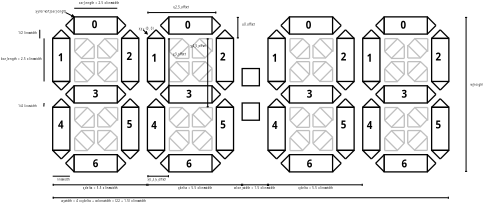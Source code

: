 <?xml version="1.0" encoding="UTF-8"?>
<dia:diagram xmlns:dia="http://www.lysator.liu.se/~alla/dia/">
  <dia:layer name="Achtergrond" visible="true" active="true">
    <dia:object type="Standard - Line" version="0" id="O0">
      <dia:attribute name="obj_pos">
        <dia:point val="7,37"/>
      </dia:attribute>
      <dia:attribute name="obj_bb">
        <dia:rectangle val="6.95,36.95;11.05,37.05"/>
      </dia:attribute>
      <dia:attribute name="conn_endpoints">
        <dia:point val="7,37"/>
        <dia:point val="11,37"/>
      </dia:attribute>
      <dia:attribute name="numcp">
        <dia:int val="1"/>
      </dia:attribute>
    </dia:object>
    <dia:object type="Standard - Line" version="0" id="O1">
      <dia:attribute name="obj_pos">
        <dia:point val="5,5"/>
      </dia:attribute>
      <dia:attribute name="obj_bb">
        <dia:rectangle val="4.95,4.95;5.05,15.05"/>
      </dia:attribute>
      <dia:attribute name="conn_endpoints">
        <dia:point val="5,5"/>
        <dia:point val="5,15"/>
      </dia:attribute>
      <dia:attribute name="numcp">
        <dia:int val="1"/>
      </dia:attribute>
    </dia:object>
    <dia:object type="Standard - Line" version="0" id="O2">
      <dia:attribute name="obj_pos">
        <dia:point val="4,3"/>
      </dia:attribute>
      <dia:attribute name="obj_bb">
        <dia:rectangle val="3.95,2.95;4.05,5.05"/>
      </dia:attribute>
      <dia:attribute name="conn_endpoints">
        <dia:point val="4,3"/>
        <dia:point val="4,5"/>
      </dia:attribute>
      <dia:attribute name="numcp">
        <dia:int val="1"/>
      </dia:attribute>
    </dia:object>
    <dia:object type="Standard - Line" version="0" id="O3">
      <dia:attribute name="obj_pos">
        <dia:point val="22,4"/>
      </dia:attribute>
      <dia:attribute name="obj_bb">
        <dia:rectangle val="21.95,-0.05;22.05,4.05"/>
      </dia:attribute>
      <dia:attribute name="conn_endpoints">
        <dia:point val="22,4"/>
        <dia:point val="22,0"/>
      </dia:attribute>
      <dia:attribute name="numcp">
        <dia:int val="1"/>
      </dia:attribute>
      <dia:connections>
        <dia:connection handle="0" to="O134" connection="15"/>
        <dia:connection handle="1" to="O134" connection="4"/>
      </dia:connections>
    </dia:object>
    <dia:object type="Standard - Line" version="0" id="O4">
      <dia:attribute name="obj_pos">
        <dia:point val="12,-2"/>
      </dia:attribute>
      <dia:attribute name="obj_bb">
        <dia:rectangle val="11.95,-2.05;22.05,-1.95"/>
      </dia:attribute>
      <dia:attribute name="conn_endpoints">
        <dia:point val="12,-2"/>
        <dia:point val="22,-2"/>
      </dia:attribute>
      <dia:attribute name="numcp">
        <dia:int val="1"/>
      </dia:attribute>
    </dia:object>
    <dia:object type="Standard - Text" version="1" id="O5">
      <dia:attribute name="obj_pos">
        <dia:point val="13,-3"/>
      </dia:attribute>
      <dia:attribute name="obj_bb">
        <dia:rectangle val="13,-3.595;22.085,-2.848"/>
      </dia:attribute>
      <dia:attribute name="text">
        <dia:composite type="text">
          <dia:attribute name="string">
            <dia:string>#bar_length = 2.5 x linewidth#</dia:string>
          </dia:attribute>
          <dia:attribute name="font">
            <dia:font family="sans" style="0" name="Helvetica"/>
          </dia:attribute>
          <dia:attribute name="height">
            <dia:real val="0.8"/>
          </dia:attribute>
          <dia:attribute name="pos">
            <dia:point val="13,-3"/>
          </dia:attribute>
          <dia:attribute name="color">
            <dia:color val="#000000"/>
          </dia:attribute>
          <dia:attribute name="alignment">
            <dia:enum val="0"/>
          </dia:attribute>
        </dia:composite>
      </dia:attribute>
      <dia:attribute name="valign">
        <dia:enum val="3"/>
      </dia:attribute>
    </dia:object>
    <dia:object type="Standard - Text" version="1" id="O6">
      <dia:attribute name="obj_pos">
        <dia:point val="8,38"/>
      </dia:attribute>
      <dia:attribute name="obj_bb">
        <dia:rectangle val="8,37.405;10.918,38.153"/>
      </dia:attribute>
      <dia:attribute name="text">
        <dia:composite type="text">
          <dia:attribute name="string">
            <dia:string>#linewidth#</dia:string>
          </dia:attribute>
          <dia:attribute name="font">
            <dia:font family="sans" style="0" name="Helvetica"/>
          </dia:attribute>
          <dia:attribute name="height">
            <dia:real val="0.8"/>
          </dia:attribute>
          <dia:attribute name="pos">
            <dia:point val="8,38"/>
          </dia:attribute>
          <dia:attribute name="color">
            <dia:color val="#000000"/>
          </dia:attribute>
          <dia:attribute name="alignment">
            <dia:enum val="0"/>
          </dia:attribute>
        </dia:composite>
      </dia:attribute>
      <dia:attribute name="valign">
        <dia:enum val="3"/>
      </dia:attribute>
    </dia:object>
    <dia:object type="Standard - Text" version="1" id="O7">
      <dia:attribute name="obj_pos">
        <dia:point val="-1,4"/>
      </dia:attribute>
      <dia:attribute name="obj_bb">
        <dia:rectangle val="-1,3.405;3.15,4.152"/>
      </dia:attribute>
      <dia:attribute name="text">
        <dia:composite type="text">
          <dia:attribute name="string">
            <dia:string>#1/2 linewidth#</dia:string>
          </dia:attribute>
          <dia:attribute name="font">
            <dia:font family="sans" style="0" name="Helvetica"/>
          </dia:attribute>
          <dia:attribute name="height">
            <dia:real val="0.8"/>
          </dia:attribute>
          <dia:attribute name="pos">
            <dia:point val="-1,4"/>
          </dia:attribute>
          <dia:attribute name="color">
            <dia:color val="#000000"/>
          </dia:attribute>
          <dia:attribute name="alignment">
            <dia:enum val="0"/>
          </dia:attribute>
        </dia:composite>
      </dia:attribute>
      <dia:attribute name="valign">
        <dia:enum val="3"/>
      </dia:attribute>
    </dia:object>
    <dia:object type="Standard - Text" version="1" id="O8">
      <dia:attribute name="obj_pos">
        <dia:point val="3,-1"/>
      </dia:attribute>
      <dia:attribute name="obj_bb">
        <dia:rectangle val="3,-1.595;10.277,-0.848"/>
      </dia:attribute>
      <dia:attribute name="text">
        <dia:composite type="text">
          <dia:attribute name="string">
            <dia:string>#x,y for vert_bar_length#</dia:string>
          </dia:attribute>
          <dia:attribute name="font">
            <dia:font family="sans" style="0" name="Helvetica"/>
          </dia:attribute>
          <dia:attribute name="height">
            <dia:real val="0.8"/>
          </dia:attribute>
          <dia:attribute name="pos">
            <dia:point val="3,-1"/>
          </dia:attribute>
          <dia:attribute name="color">
            <dia:color val="#000000"/>
          </dia:attribute>
          <dia:attribute name="alignment">
            <dia:enum val="0"/>
          </dia:attribute>
        </dia:composite>
      </dia:attribute>
      <dia:attribute name="valign">
        <dia:enum val="3"/>
      </dia:attribute>
    </dia:object>
    <dia:object type="Standard - Line" version="0" id="O9">
      <dia:attribute name="obj_pos">
        <dia:point val="10,-1"/>
      </dia:attribute>
      <dia:attribute name="obj_bb">
        <dia:rectangle val="9.933,-1.067;12.1,0.07"/>
      </dia:attribute>
      <dia:attribute name="conn_endpoints">
        <dia:point val="10,-1"/>
        <dia:point val="12,0"/>
      </dia:attribute>
      <dia:attribute name="numcp">
        <dia:int val="1"/>
      </dia:attribute>
      <dia:attribute name="end_arrow">
        <dia:enum val="3"/>
      </dia:attribute>
      <dia:attribute name="end_arrow_length">
        <dia:real val="0.5"/>
      </dia:attribute>
      <dia:attribute name="end_arrow_width">
        <dia:real val="0.5"/>
      </dia:attribute>
      <dia:connections>
        <dia:connection handle="1" to="O134" connection="0"/>
      </dia:connections>
    </dia:object>
    <dia:object type="Standard - Line" version="0" id="O10">
      <dia:attribute name="obj_pos">
        <dia:point val="5,20"/>
      </dia:attribute>
      <dia:attribute name="obj_bb">
        <dia:rectangle val="4.886,19.947;5.053,20.878"/>
      </dia:attribute>
      <dia:attribute name="conn_endpoints">
        <dia:point val="5,20"/>
        <dia:point val="4.94,20.825"/>
      </dia:attribute>
      <dia:attribute name="numcp">
        <dia:int val="1"/>
      </dia:attribute>
    </dia:object>
    <dia:object type="Standard - Text" version="1" id="O11">
      <dia:attribute name="obj_pos">
        <dia:point val="-1,21"/>
      </dia:attribute>
      <dia:attribute name="obj_bb">
        <dia:rectangle val="-1,20.405;3.15,21.152"/>
      </dia:attribute>
      <dia:attribute name="text">
        <dia:composite type="text">
          <dia:attribute name="string">
            <dia:string>#1/4 linewidth#</dia:string>
          </dia:attribute>
          <dia:attribute name="font">
            <dia:font family="sans" style="0" name="Helvetica"/>
          </dia:attribute>
          <dia:attribute name="height">
            <dia:real val="0.8"/>
          </dia:attribute>
          <dia:attribute name="pos">
            <dia:point val="-1,21"/>
          </dia:attribute>
          <dia:attribute name="color">
            <dia:color val="#000000"/>
          </dia:attribute>
          <dia:attribute name="alignment">
            <dia:enum val="0"/>
          </dia:attribute>
        </dia:composite>
      </dia:attribute>
      <dia:attribute name="valign">
        <dia:enum val="3"/>
      </dia:attribute>
    </dia:object>
    <dia:object type="Flowchart - Box" version="0" id="O12">
      <dia:attribute name="obj_pos">
        <dia:point val="51,12"/>
      </dia:attribute>
      <dia:attribute name="obj_bb">
        <dia:rectangle val="50.85,11.85;55.15,16.15"/>
      </dia:attribute>
      <dia:attribute name="elem_corner">
        <dia:point val="51,12"/>
      </dia:attribute>
      <dia:attribute name="elem_width">
        <dia:real val="4"/>
      </dia:attribute>
      <dia:attribute name="elem_height">
        <dia:real val="4"/>
      </dia:attribute>
      <dia:attribute name="border_width">
        <dia:real val="0.3"/>
      </dia:attribute>
      <dia:attribute name="show_background">
        <dia:boolean val="true"/>
      </dia:attribute>
      <dia:attribute name="padding">
        <dia:real val="0.5"/>
      </dia:attribute>
      <dia:attribute name="text">
        <dia:composite type="text">
          <dia:attribute name="string">
            <dia:string>##</dia:string>
          </dia:attribute>
          <dia:attribute name="font">
            <dia:font family="sans" style="0" name="Helvetica"/>
          </dia:attribute>
          <dia:attribute name="height">
            <dia:real val="0.8"/>
          </dia:attribute>
          <dia:attribute name="pos">
            <dia:point val="53,14.195"/>
          </dia:attribute>
          <dia:attribute name="color">
            <dia:color val="#000000"/>
          </dia:attribute>
          <dia:attribute name="alignment">
            <dia:enum val="1"/>
          </dia:attribute>
        </dia:composite>
      </dia:attribute>
    </dia:object>
    <dia:object type="Standard - Line" version="0" id="O13">
      <dia:attribute name="obj_pos">
        <dia:point val="51,39"/>
      </dia:attribute>
      <dia:attribute name="obj_bb">
        <dia:rectangle val="50.929,38.679;57.071,39.321"/>
      </dia:attribute>
      <dia:attribute name="conn_endpoints">
        <dia:point val="51,39"/>
        <dia:point val="57,39"/>
      </dia:attribute>
      <dia:attribute name="numcp">
        <dia:int val="1"/>
      </dia:attribute>
      <dia:attribute name="start_arrow">
        <dia:enum val="13"/>
      </dia:attribute>
      <dia:attribute name="start_arrow_length">
        <dia:real val="0.5"/>
      </dia:attribute>
      <dia:attribute name="start_arrow_width">
        <dia:real val="0.5"/>
      </dia:attribute>
      <dia:attribute name="end_arrow">
        <dia:enum val="13"/>
      </dia:attribute>
      <dia:attribute name="end_arrow_length">
        <dia:real val="0.5"/>
      </dia:attribute>
      <dia:attribute name="end_arrow_width">
        <dia:real val="0.5"/>
      </dia:attribute>
    </dia:object>
    <dia:object type="Standard - Text" version="1" id="O14">
      <dia:attribute name="obj_pos">
        <dia:point val="49,40"/>
      </dia:attribute>
      <dia:attribute name="obj_bb">
        <dia:rectangle val="49,39.405;58.465,40.153"/>
      </dia:attribute>
      <dia:attribute name="text">
        <dia:composite type="text">
          <dia:attribute name="string">
            <dia:string>#colon_width = 1.5 x linewidth#</dia:string>
          </dia:attribute>
          <dia:attribute name="font">
            <dia:font family="sans" style="0" name="Helvetica"/>
          </dia:attribute>
          <dia:attribute name="height">
            <dia:real val="0.8"/>
          </dia:attribute>
          <dia:attribute name="pos">
            <dia:point val="49,40"/>
          </dia:attribute>
          <dia:attribute name="color">
            <dia:color val="#000000"/>
          </dia:attribute>
          <dia:attribute name="alignment">
            <dia:enum val="0"/>
          </dia:attribute>
        </dia:composite>
      </dia:attribute>
      <dia:attribute name="valign">
        <dia:enum val="3"/>
      </dia:attribute>
    </dia:object>
    <dia:object type="Standard - Line" version="0" id="O15">
      <dia:attribute name="obj_pos">
        <dia:point val="103,0"/>
      </dia:attribute>
      <dia:attribute name="obj_bb">
        <dia:rectangle val="102.679,-0.071;103.321,36.071"/>
      </dia:attribute>
      <dia:attribute name="conn_endpoints">
        <dia:point val="103,0"/>
        <dia:point val="103,36"/>
      </dia:attribute>
      <dia:attribute name="numcp">
        <dia:int val="1"/>
      </dia:attribute>
      <dia:attribute name="start_arrow">
        <dia:enum val="13"/>
      </dia:attribute>
      <dia:attribute name="start_arrow_length">
        <dia:real val="0.5"/>
      </dia:attribute>
      <dia:attribute name="start_arrow_width">
        <dia:real val="0.5"/>
      </dia:attribute>
      <dia:attribute name="end_arrow">
        <dia:enum val="13"/>
      </dia:attribute>
      <dia:attribute name="end_arrow_length">
        <dia:real val="0.5"/>
      </dia:attribute>
      <dia:attribute name="end_arrow_width">
        <dia:real val="0.5"/>
      </dia:attribute>
    </dia:object>
    <dia:object type="Standard - Text" version="1" id="O16">
      <dia:attribute name="obj_pos">
        <dia:point val="104,16"/>
      </dia:attribute>
      <dia:attribute name="obj_bb">
        <dia:rectangle val="104,15.405;106.882,16.152"/>
      </dia:attribute>
      <dia:attribute name="text">
        <dia:composite type="text">
          <dia:attribute name="string">
            <dia:string>#w_height#</dia:string>
          </dia:attribute>
          <dia:attribute name="font">
            <dia:font family="sans" style="0" name="Helvetica"/>
          </dia:attribute>
          <dia:attribute name="height">
            <dia:real val="0.8"/>
          </dia:attribute>
          <dia:attribute name="pos">
            <dia:point val="104,16"/>
          </dia:attribute>
          <dia:attribute name="color">
            <dia:color val="#000000"/>
          </dia:attribute>
          <dia:attribute name="alignment">
            <dia:enum val="0"/>
          </dia:attribute>
        </dia:composite>
      </dia:attribute>
      <dia:attribute name="valign">
        <dia:enum val="3"/>
      </dia:attribute>
    </dia:object>
    <dia:object type="Standard - Text" version="1" id="O17">
      <dia:attribute name="obj_pos">
        <dia:point val="88,45"/>
      </dia:attribute>
      <dia:attribute name="obj_bb">
        <dia:rectangle val="88,44.405;88,45.153"/>
      </dia:attribute>
      <dia:attribute name="text">
        <dia:composite type="text">
          <dia:attribute name="string">
            <dia:string>##</dia:string>
          </dia:attribute>
          <dia:attribute name="font">
            <dia:font family="sans" style="0" name="Helvetica"/>
          </dia:attribute>
          <dia:attribute name="height">
            <dia:real val="0.8"/>
          </dia:attribute>
          <dia:attribute name="pos">
            <dia:point val="88,45"/>
          </dia:attribute>
          <dia:attribute name="color">
            <dia:color val="#000000"/>
          </dia:attribute>
          <dia:attribute name="alignment">
            <dia:enum val="0"/>
          </dia:attribute>
        </dia:composite>
      </dia:attribute>
      <dia:attribute name="valign">
        <dia:enum val="3"/>
      </dia:attribute>
    </dia:object>
    <dia:object type="Standard - Text" version="1" id="O18">
      <dia:attribute name="obj_pos">
        <dia:point val="106,43"/>
      </dia:attribute>
      <dia:attribute name="obj_bb">
        <dia:rectangle val="106,42.405;106,43.153"/>
      </dia:attribute>
      <dia:attribute name="text">
        <dia:composite type="text">
          <dia:attribute name="string">
            <dia:string>##</dia:string>
          </dia:attribute>
          <dia:attribute name="font">
            <dia:font family="sans" style="0" name="Helvetica"/>
          </dia:attribute>
          <dia:attribute name="height">
            <dia:real val="0.8"/>
          </dia:attribute>
          <dia:attribute name="pos">
            <dia:point val="106,43"/>
          </dia:attribute>
          <dia:attribute name="color">
            <dia:color val="#000000"/>
          </dia:attribute>
          <dia:attribute name="alignment">
            <dia:enum val="0"/>
          </dia:attribute>
        </dia:composite>
      </dia:attribute>
      <dia:attribute name="valign">
        <dia:enum val="3"/>
      </dia:attribute>
    </dia:object>
    <dia:object type="Standard - Text" version="1" id="O19">
      <dia:attribute name="obj_pos">
        <dia:point val="106,43"/>
      </dia:attribute>
      <dia:attribute name="obj_bb">
        <dia:rectangle val="106,42.405;106,43.153"/>
      </dia:attribute>
      <dia:attribute name="text">
        <dia:composite type="text">
          <dia:attribute name="string">
            <dia:string>##</dia:string>
          </dia:attribute>
          <dia:attribute name="font">
            <dia:font family="sans" style="0" name="Helvetica"/>
          </dia:attribute>
          <dia:attribute name="height">
            <dia:real val="0.8"/>
          </dia:attribute>
          <dia:attribute name="pos">
            <dia:point val="106,43"/>
          </dia:attribute>
          <dia:attribute name="color">
            <dia:color val="#000000"/>
          </dia:attribute>
          <dia:attribute name="alignment">
            <dia:enum val="0"/>
          </dia:attribute>
        </dia:composite>
      </dia:attribute>
      <dia:attribute name="valign">
        <dia:enum val="3"/>
      </dia:attribute>
    </dia:object>
    <dia:object type="Standard - Text" version="1" id="O20">
      <dia:attribute name="obj_pos">
        <dia:point val="106,43"/>
      </dia:attribute>
      <dia:attribute name="obj_bb">
        <dia:rectangle val="106,42.405;106,43.153"/>
      </dia:attribute>
      <dia:attribute name="text">
        <dia:composite type="text">
          <dia:attribute name="string">
            <dia:string>##</dia:string>
          </dia:attribute>
          <dia:attribute name="font">
            <dia:font family="sans" style="0" name="Helvetica"/>
          </dia:attribute>
          <dia:attribute name="height">
            <dia:real val="0.8"/>
          </dia:attribute>
          <dia:attribute name="pos">
            <dia:point val="106,43"/>
          </dia:attribute>
          <dia:attribute name="color">
            <dia:color val="#000000"/>
          </dia:attribute>
          <dia:attribute name="alignment">
            <dia:enum val="0"/>
          </dia:attribute>
        </dia:composite>
      </dia:attribute>
      <dia:attribute name="valign">
        <dia:enum val="3"/>
      </dia:attribute>
    </dia:object>
    <dia:object type="Standard - Text" version="1" id="O21">
      <dia:attribute name="obj_pos">
        <dia:point val="89,43"/>
      </dia:attribute>
      <dia:attribute name="obj_bb">
        <dia:rectangle val="89,42.405;89,43.153"/>
      </dia:attribute>
      <dia:attribute name="text">
        <dia:composite type="text">
          <dia:attribute name="string">
            <dia:string>##</dia:string>
          </dia:attribute>
          <dia:attribute name="font">
            <dia:font family="sans" style="0" name="Helvetica"/>
          </dia:attribute>
          <dia:attribute name="height">
            <dia:real val="0.8"/>
          </dia:attribute>
          <dia:attribute name="pos">
            <dia:point val="89,43"/>
          </dia:attribute>
          <dia:attribute name="color">
            <dia:color val="#000000"/>
          </dia:attribute>
          <dia:attribute name="alignment">
            <dia:enum val="0"/>
          </dia:attribute>
        </dia:composite>
      </dia:attribute>
      <dia:attribute name="valign">
        <dia:enum val="3"/>
      </dia:attribute>
    </dia:object>
    <dia:object type="Standard - Text" version="1" id="O22">
      <dia:attribute name="obj_pos">
        <dia:point val="14,40"/>
      </dia:attribute>
      <dia:attribute name="obj_bb">
        <dia:rectangle val="14,39.405;14,40.153"/>
      </dia:attribute>
      <dia:attribute name="text">
        <dia:composite type="text">
          <dia:attribute name="string">
            <dia:string>##</dia:string>
          </dia:attribute>
          <dia:attribute name="font">
            <dia:font family="sans" style="0" name="Helvetica"/>
          </dia:attribute>
          <dia:attribute name="height">
            <dia:real val="0.8"/>
          </dia:attribute>
          <dia:attribute name="pos">
            <dia:point val="14,40"/>
          </dia:attribute>
          <dia:attribute name="color">
            <dia:color val="#000000"/>
          </dia:attribute>
          <dia:attribute name="alignment">
            <dia:enum val="0"/>
          </dia:attribute>
        </dia:composite>
      </dia:attribute>
      <dia:attribute name="valign">
        <dia:enum val="3"/>
      </dia:attribute>
    </dia:object>
    <dia:object type="Standard - Text" version="1" id="O23">
      <dia:attribute name="obj_pos">
        <dia:point val="18,40"/>
      </dia:attribute>
      <dia:attribute name="obj_bb">
        <dia:rectangle val="18,39.405;18,40.153"/>
      </dia:attribute>
      <dia:attribute name="text">
        <dia:composite type="text">
          <dia:attribute name="string">
            <dia:string>##</dia:string>
          </dia:attribute>
          <dia:attribute name="font">
            <dia:font family="sans" style="0" name="Helvetica"/>
          </dia:attribute>
          <dia:attribute name="height">
            <dia:real val="0.8"/>
          </dia:attribute>
          <dia:attribute name="pos">
            <dia:point val="18,40"/>
          </dia:attribute>
          <dia:attribute name="color">
            <dia:color val="#000000"/>
          </dia:attribute>
          <dia:attribute name="alignment">
            <dia:enum val="0"/>
          </dia:attribute>
        </dia:composite>
      </dia:attribute>
      <dia:attribute name="valign">
        <dia:enum val="3"/>
      </dia:attribute>
    </dia:object>
    <dia:object type="Standard - Text" version="1" id="O24">
      <dia:attribute name="obj_pos">
        <dia:point val="9,43"/>
      </dia:attribute>
      <dia:attribute name="obj_bb">
        <dia:rectangle val="9,42.405;28.812,43.153"/>
      </dia:attribute>
      <dia:attribute name="text">
        <dia:composite type="text">
          <dia:attribute name="string">
            <dia:string>#w_width = 4 x x_delta + colonwidth = (22 + 1.5) x linewidth  #</dia:string>
          </dia:attribute>
          <dia:attribute name="font">
            <dia:font family="sans" style="0" name="Helvetica"/>
          </dia:attribute>
          <dia:attribute name="height">
            <dia:real val="0.8"/>
          </dia:attribute>
          <dia:attribute name="pos">
            <dia:point val="9,43"/>
          </dia:attribute>
          <dia:attribute name="color">
            <dia:color val="#000000"/>
          </dia:attribute>
          <dia:attribute name="alignment">
            <dia:enum val="0"/>
          </dia:attribute>
        </dia:composite>
      </dia:attribute>
      <dia:attribute name="valign">
        <dia:enum val="3"/>
      </dia:attribute>
    </dia:object>
    <dia:object type="Standard - Line" version="0" id="O25">
      <dia:attribute name="obj_pos">
        <dia:point val="4,3"/>
      </dia:attribute>
      <dia:attribute name="obj_bb">
        <dia:rectangle val="4,3;4,3"/>
      </dia:attribute>
      <dia:attribute name="conn_endpoints">
        <dia:point val="4,3"/>
        <dia:point val="4,3"/>
      </dia:attribute>
      <dia:attribute name="numcp">
        <dia:int val="1"/>
      </dia:attribute>
      <dia:attribute name="line_style">
        <dia:enum val="4"/>
      </dia:attribute>
    </dia:object>
    <dia:object type="Standard - Text" version="1" id="O26">
      <dia:attribute name="obj_pos">
        <dia:point val="25,10"/>
      </dia:attribute>
      <dia:attribute name="obj_bb">
        <dia:rectangle val="25,9.405;25,10.152"/>
      </dia:attribute>
      <dia:attribute name="text">
        <dia:composite type="text">
          <dia:attribute name="string">
            <dia:string>##</dia:string>
          </dia:attribute>
          <dia:attribute name="font">
            <dia:font family="sans" style="0" name="Helvetica"/>
          </dia:attribute>
          <dia:attribute name="height">
            <dia:real val="0.8"/>
          </dia:attribute>
          <dia:attribute name="pos">
            <dia:point val="25,10"/>
          </dia:attribute>
          <dia:attribute name="color">
            <dia:color val="#000000"/>
          </dia:attribute>
          <dia:attribute name="alignment">
            <dia:enum val="0"/>
          </dia:attribute>
        </dia:composite>
      </dia:attribute>
      <dia:attribute name="valign">
        <dia:enum val="3"/>
      </dia:attribute>
      <dia:connections>
        <dia:connection handle="0" to="O125" connection="16"/>
      </dia:connections>
    </dia:object>
    <dia:object type="Standard - Line" version="0" id="O27">
      <dia:attribute name="obj_pos">
        <dia:point val="27,15"/>
      </dia:attribute>
      <dia:attribute name="obj_bb">
        <dia:rectangle val="22.85,14.85;27.15,15.15"/>
      </dia:attribute>
      <dia:attribute name="conn_endpoints">
        <dia:point val="27,15"/>
        <dia:point val="23,15"/>
      </dia:attribute>
      <dia:attribute name="numcp">
        <dia:int val="1"/>
      </dia:attribute>
      <dia:attribute name="line_width">
        <dia:real val="0.3"/>
      </dia:attribute>
      <dia:connections>
        <dia:connection handle="0" to="O125" connection="15"/>
        <dia:connection handle="1" to="O125" connection="11"/>
      </dia:connections>
    </dia:object>
    <dia:object type="Standard - Text" version="1" id="O28">
      <dia:attribute name="obj_pos">
        <dia:point val="25,26"/>
      </dia:attribute>
      <dia:attribute name="obj_bb">
        <dia:rectangle val="25,25.405;25,26.152"/>
      </dia:attribute>
      <dia:attribute name="text">
        <dia:composite type="text">
          <dia:attribute name="string">
            <dia:string>##</dia:string>
          </dia:attribute>
          <dia:attribute name="font">
            <dia:font family="sans" style="0" name="Helvetica"/>
          </dia:attribute>
          <dia:attribute name="height">
            <dia:real val="0.8"/>
          </dia:attribute>
          <dia:attribute name="pos">
            <dia:point val="25,26"/>
          </dia:attribute>
          <dia:attribute name="color">
            <dia:color val="#000000"/>
          </dia:attribute>
          <dia:attribute name="alignment">
            <dia:enum val="0"/>
          </dia:attribute>
        </dia:composite>
      </dia:attribute>
      <dia:attribute name="valign">
        <dia:enum val="3"/>
      </dia:attribute>
      <dia:connections>
        <dia:connection handle="0" to="O47" connection="16"/>
      </dia:connections>
    </dia:object>
    <dia:object type="Flowchart - Box" version="0" id="O29">
      <dia:attribute name="obj_pos">
        <dia:point val="51,20"/>
      </dia:attribute>
      <dia:attribute name="obj_bb">
        <dia:rectangle val="50.85,19.85;55.15,24.15"/>
      </dia:attribute>
      <dia:attribute name="elem_corner">
        <dia:point val="51,20"/>
      </dia:attribute>
      <dia:attribute name="elem_width">
        <dia:real val="4"/>
      </dia:attribute>
      <dia:attribute name="elem_height">
        <dia:real val="4"/>
      </dia:attribute>
      <dia:attribute name="border_width">
        <dia:real val="0.3"/>
      </dia:attribute>
      <dia:attribute name="show_background">
        <dia:boolean val="true"/>
      </dia:attribute>
      <dia:attribute name="padding">
        <dia:real val="0.5"/>
      </dia:attribute>
      <dia:attribute name="text">
        <dia:composite type="text">
          <dia:attribute name="string">
            <dia:string>##</dia:string>
          </dia:attribute>
          <dia:attribute name="font">
            <dia:font family="sans" style="0" name="Helvetica"/>
          </dia:attribute>
          <dia:attribute name="height">
            <dia:real val="0.8"/>
          </dia:attribute>
          <dia:attribute name="pos">
            <dia:point val="53,22.195"/>
          </dia:attribute>
          <dia:attribute name="color">
            <dia:color val="#000000"/>
          </dia:attribute>
          <dia:attribute name="alignment">
            <dia:enum val="1"/>
          </dia:attribute>
        </dia:composite>
      </dia:attribute>
    </dia:object>
    <dia:object type="Standard - Line" version="0" id="O30">
      <dia:attribute name="obj_pos">
        <dia:point val="29,-1"/>
      </dia:attribute>
      <dia:attribute name="obj_bb">
        <dia:rectangle val="28.929,-1.321;45.071,-0.679"/>
      </dia:attribute>
      <dia:attribute name="conn_endpoints">
        <dia:point val="29,-1"/>
        <dia:point val="45,-1"/>
      </dia:attribute>
      <dia:attribute name="numcp">
        <dia:int val="1"/>
      </dia:attribute>
      <dia:attribute name="start_arrow">
        <dia:enum val="13"/>
      </dia:attribute>
      <dia:attribute name="start_arrow_length">
        <dia:real val="0.5"/>
      </dia:attribute>
      <dia:attribute name="start_arrow_width">
        <dia:real val="0.5"/>
      </dia:attribute>
      <dia:attribute name="end_arrow">
        <dia:enum val="13"/>
      </dia:attribute>
      <dia:attribute name="end_arrow_length">
        <dia:real val="0.5"/>
      </dia:attribute>
      <dia:attribute name="end_arrow_width">
        <dia:real val="0.5"/>
      </dia:attribute>
    </dia:object>
    <dia:object type="Standard - Text" version="1" id="O31">
      <dia:attribute name="obj_pos">
        <dia:point val="35,-2"/>
      </dia:attribute>
      <dia:attribute name="obj_bb">
        <dia:rectangle val="35,-2.595;38.965,-1.847"/>
      </dia:attribute>
      <dia:attribute name="text">
        <dia:composite type="text">
          <dia:attribute name="string">
            <dia:string>#x_2_5_offset#</dia:string>
          </dia:attribute>
          <dia:attribute name="font">
            <dia:font family="sans" style="0" name="Helvetica"/>
          </dia:attribute>
          <dia:attribute name="height">
            <dia:real val="0.8"/>
          </dia:attribute>
          <dia:attribute name="pos">
            <dia:point val="35,-2"/>
          </dia:attribute>
          <dia:attribute name="color">
            <dia:color val="#000000"/>
          </dia:attribute>
          <dia:attribute name="alignment">
            <dia:enum val="0"/>
          </dia:attribute>
        </dia:composite>
      </dia:attribute>
      <dia:attribute name="valign">
        <dia:enum val="3"/>
      </dia:attribute>
    </dia:object>
    <dia:object type="Standard - Line" version="0" id="O32">
      <dia:attribute name="obj_pos">
        <dia:point val="29,37"/>
      </dia:attribute>
      <dia:attribute name="obj_bb">
        <dia:rectangle val="28.929,36.679;34.071,37.321"/>
      </dia:attribute>
      <dia:attribute name="conn_endpoints">
        <dia:point val="29,37"/>
        <dia:point val="34,37"/>
      </dia:attribute>
      <dia:attribute name="numcp">
        <dia:int val="1"/>
      </dia:attribute>
      <dia:attribute name="start_arrow">
        <dia:enum val="13"/>
      </dia:attribute>
      <dia:attribute name="start_arrow_length">
        <dia:real val="0.5"/>
      </dia:attribute>
      <dia:attribute name="start_arrow_width">
        <dia:real val="0.5"/>
      </dia:attribute>
      <dia:attribute name="end_arrow">
        <dia:enum val="13"/>
      </dia:attribute>
      <dia:attribute name="end_arrow_length">
        <dia:real val="0.5"/>
      </dia:attribute>
      <dia:attribute name="end_arrow_width">
        <dia:real val="0.5"/>
      </dia:attribute>
    </dia:object>
    <dia:object type="Standard - Text" version="1" id="O33">
      <dia:attribute name="obj_pos">
        <dia:point val="29,38"/>
      </dia:attribute>
      <dia:attribute name="obj_bb">
        <dia:rectangle val="29,37.405;33.693,38.153"/>
      </dia:attribute>
      <dia:attribute name="text">
        <dia:composite type="text">
          <dia:attribute name="string">
            <dia:string>#x_0_3_6_offset#</dia:string>
          </dia:attribute>
          <dia:attribute name="font">
            <dia:font family="sans" style="0" name="Helvetica"/>
          </dia:attribute>
          <dia:attribute name="height">
            <dia:real val="0.8"/>
          </dia:attribute>
          <dia:attribute name="pos">
            <dia:point val="29,38"/>
          </dia:attribute>
          <dia:attribute name="color">
            <dia:color val="#000000"/>
          </dia:attribute>
          <dia:attribute name="alignment">
            <dia:enum val="0"/>
          </dia:attribute>
        </dia:composite>
      </dia:attribute>
      <dia:attribute name="valign">
        <dia:enum val="3"/>
      </dia:attribute>
    </dia:object>
    <dia:object type="Standard - Line" version="0" id="O34">
      <dia:attribute name="obj_pos">
        <dia:point val="50,0"/>
      </dia:attribute>
      <dia:attribute name="obj_bb">
        <dia:rectangle val="49.679,-0.071;50.321,5.071"/>
      </dia:attribute>
      <dia:attribute name="conn_endpoints">
        <dia:point val="50,0"/>
        <dia:point val="50,5"/>
      </dia:attribute>
      <dia:attribute name="numcp">
        <dia:int val="1"/>
      </dia:attribute>
      <dia:attribute name="start_arrow">
        <dia:enum val="13"/>
      </dia:attribute>
      <dia:attribute name="start_arrow_length">
        <dia:real val="0.5"/>
      </dia:attribute>
      <dia:attribute name="start_arrow_width">
        <dia:real val="0.5"/>
      </dia:attribute>
      <dia:attribute name="end_arrow">
        <dia:enum val="13"/>
      </dia:attribute>
      <dia:attribute name="end_arrow_length">
        <dia:real val="0.5"/>
      </dia:attribute>
      <dia:attribute name="end_arrow_width">
        <dia:real val="0.5"/>
      </dia:attribute>
    </dia:object>
    <dia:object type="Standard - Text" version="1" id="O35">
      <dia:attribute name="obj_pos">
        <dia:point val="51,2"/>
      </dia:attribute>
      <dia:attribute name="obj_bb">
        <dia:rectangle val="51,1.405;54.237,2.152"/>
      </dia:attribute>
      <dia:attribute name="text">
        <dia:composite type="text">
          <dia:attribute name="string">
            <dia:string>#y_0_offset#</dia:string>
          </dia:attribute>
          <dia:attribute name="font">
            <dia:font family="sans" style="0" name="Helvetica"/>
          </dia:attribute>
          <dia:attribute name="height">
            <dia:real val="0.8"/>
          </dia:attribute>
          <dia:attribute name="pos">
            <dia:point val="51,2"/>
          </dia:attribute>
          <dia:attribute name="color">
            <dia:color val="#000000"/>
          </dia:attribute>
          <dia:attribute name="alignment">
            <dia:enum val="0"/>
          </dia:attribute>
        </dia:composite>
      </dia:attribute>
      <dia:attribute name="valign">
        <dia:enum val="3"/>
      </dia:attribute>
    </dia:object>
    <dia:object type="Standard - Text" version="1" id="O36">
      <dia:attribute name="obj_pos">
        <dia:point val="57,8"/>
      </dia:attribute>
      <dia:attribute name="obj_bb">
        <dia:rectangle val="57,7.405;60.237,8.152"/>
      </dia:attribute>
      <dia:attribute name="text">
        <dia:composite type="text">
          <dia:attribute name="string">
            <dia:string>#y_6_offset#</dia:string>
          </dia:attribute>
          <dia:attribute name="font">
            <dia:font family="sans" style="0" name="Helvetica"/>
          </dia:attribute>
          <dia:attribute name="height">
            <dia:real val="0.8"/>
          </dia:attribute>
          <dia:attribute name="pos">
            <dia:point val="57,8"/>
          </dia:attribute>
          <dia:attribute name="color">
            <dia:color val="#000000"/>
          </dia:attribute>
          <dia:attribute name="alignment">
            <dia:enum val="0"/>
          </dia:attribute>
        </dia:composite>
      </dia:attribute>
      <dia:attribute name="valign">
        <dia:enum val="3"/>
      </dia:attribute>
    </dia:object>
    <dia:object type="Standard - Text" version="1" id="O37">
      <dia:attribute name="obj_pos">
        <dia:point val="19,40"/>
      </dia:attribute>
      <dia:attribute name="obj_bb">
        <dia:rectangle val="19,39.405;19,40.153"/>
      </dia:attribute>
      <dia:attribute name="text">
        <dia:composite type="text">
          <dia:attribute name="string">
            <dia:string>##</dia:string>
          </dia:attribute>
          <dia:attribute name="font">
            <dia:font family="sans" style="0" name="Helvetica"/>
          </dia:attribute>
          <dia:attribute name="height">
            <dia:real val="0.8"/>
          </dia:attribute>
          <dia:attribute name="pos">
            <dia:point val="19,40"/>
          </dia:attribute>
          <dia:attribute name="color">
            <dia:color val="#000000"/>
          </dia:attribute>
          <dia:attribute name="alignment">
            <dia:enum val="0"/>
          </dia:attribute>
        </dia:composite>
      </dia:attribute>
      <dia:attribute name="valign">
        <dia:enum val="3"/>
      </dia:attribute>
    </dia:object>
    <dia:object type="Standard - Text" version="1" id="O38">
      <dia:attribute name="obj_pos">
        <dia:point val="9,10"/>
      </dia:attribute>
      <dia:attribute name="obj_bb">
        <dia:rectangle val="9,9.405;9,10.152"/>
      </dia:attribute>
      <dia:attribute name="text">
        <dia:composite type="text">
          <dia:attribute name="string">
            <dia:string>##</dia:string>
          </dia:attribute>
          <dia:attribute name="font">
            <dia:font family="sans" style="0" name="Helvetica"/>
          </dia:attribute>
          <dia:attribute name="height">
            <dia:real val="0.8"/>
          </dia:attribute>
          <dia:attribute name="pos">
            <dia:point val="9,10"/>
          </dia:attribute>
          <dia:attribute name="color">
            <dia:color val="#000000"/>
          </dia:attribute>
          <dia:attribute name="alignment">
            <dia:enum val="0"/>
          </dia:attribute>
        </dia:composite>
      </dia:attribute>
      <dia:attribute name="valign">
        <dia:enum val="3"/>
      </dia:attribute>
      <dia:connections>
        <dia:connection handle="0" to="O39" connection="16"/>
      </dia:connections>
    </dia:object>
    <dia:object type="Flowchart - Box" version="0" id="O39">
      <dia:attribute name="obj_pos">
        <dia:point val="7,5"/>
      </dia:attribute>
      <dia:attribute name="obj_bb">
        <dia:rectangle val="6.85,4.85;11.15,15.15"/>
      </dia:attribute>
      <dia:attribute name="elem_corner">
        <dia:point val="7,5"/>
      </dia:attribute>
      <dia:attribute name="elem_width">
        <dia:real val="4"/>
      </dia:attribute>
      <dia:attribute name="elem_height">
        <dia:real val="10"/>
      </dia:attribute>
      <dia:attribute name="border_width">
        <dia:real val="0.3"/>
      </dia:attribute>
      <dia:attribute name="show_background">
        <dia:boolean val="true"/>
      </dia:attribute>
      <dia:attribute name="padding">
        <dia:real val="0.5"/>
      </dia:attribute>
      <dia:attribute name="text">
        <dia:composite type="text">
          <dia:attribute name="string">
            <dia:string>##</dia:string>
          </dia:attribute>
          <dia:attribute name="font">
            <dia:font family="sans" style="0" name="Helvetica"/>
          </dia:attribute>
          <dia:attribute name="height">
            <dia:real val="0.8"/>
          </dia:attribute>
          <dia:attribute name="pos">
            <dia:point val="9,10.195"/>
          </dia:attribute>
          <dia:attribute name="color">
            <dia:color val="#000000"/>
          </dia:attribute>
          <dia:attribute name="alignment">
            <dia:enum val="1"/>
          </dia:attribute>
        </dia:composite>
      </dia:attribute>
    </dia:object>
    <dia:object type="Standard - Line" version="0" id="O40">
      <dia:attribute name="obj_pos">
        <dia:point val="28,3"/>
      </dia:attribute>
      <dia:attribute name="obj_bb">
        <dia:rectangle val="27.929,2.929;29.079,4.079"/>
      </dia:attribute>
      <dia:attribute name="conn_endpoints">
        <dia:point val="28,3"/>
        <dia:point val="29,4"/>
      </dia:attribute>
      <dia:attribute name="numcp">
        <dia:int val="1"/>
      </dia:attribute>
      <dia:attribute name="end_arrow">
        <dia:enum val="3"/>
      </dia:attribute>
      <dia:attribute name="end_arrow_length">
        <dia:real val="0.5"/>
      </dia:attribute>
      <dia:attribute name="end_arrow_width">
        <dia:real val="0.5"/>
      </dia:attribute>
    </dia:object>
    <dia:group>
      <dia:object type="Standard - Line" version="0" id="O41">
        <dia:attribute name="obj_pos">
          <dia:point val="7,5"/>
        </dia:attribute>
        <dia:attribute name="obj_bb">
          <dia:rectangle val="6.788,2.788;9.212,5.212"/>
        </dia:attribute>
        <dia:attribute name="conn_endpoints">
          <dia:point val="7,5"/>
          <dia:point val="9,3"/>
        </dia:attribute>
        <dia:attribute name="numcp">
          <dia:int val="1"/>
        </dia:attribute>
        <dia:attribute name="line_width">
          <dia:real val="0.3"/>
        </dia:attribute>
      </dia:object>
      <dia:object type="Standard - Line" version="0" id="O42">
        <dia:attribute name="obj_pos">
          <dia:point val="11,5"/>
        </dia:attribute>
        <dia:attribute name="obj_bb">
          <dia:rectangle val="8.788,2.788;11.212,5.212"/>
        </dia:attribute>
        <dia:attribute name="conn_endpoints">
          <dia:point val="11,5"/>
          <dia:point val="9,3"/>
        </dia:attribute>
        <dia:attribute name="numcp">
          <dia:int val="1"/>
        </dia:attribute>
        <dia:attribute name="line_width">
          <dia:real val="0.3"/>
        </dia:attribute>
      </dia:object>
      <dia:object type="Standard - Line" version="0" id="O43">
        <dia:attribute name="obj_pos">
          <dia:point val="7,5"/>
        </dia:attribute>
        <dia:attribute name="obj_bb">
          <dia:rectangle val="6.85,4.85;11.15,5.15"/>
        </dia:attribute>
        <dia:attribute name="conn_endpoints">
          <dia:point val="7,5"/>
          <dia:point val="11,5"/>
        </dia:attribute>
        <dia:attribute name="numcp">
          <dia:int val="1"/>
        </dia:attribute>
        <dia:attribute name="line_width">
          <dia:real val="0.3"/>
        </dia:attribute>
      </dia:object>
    </dia:group>
    <dia:object type="Standard - Line" version="0" id="O44">
      <dia:attribute name="obj_pos">
        <dia:point val="7,15"/>
      </dia:attribute>
      <dia:attribute name="obj_bb">
        <dia:rectangle val="6.788,14.788;9.212,17.212"/>
      </dia:attribute>
      <dia:attribute name="conn_endpoints">
        <dia:point val="7,15"/>
        <dia:point val="9,17"/>
      </dia:attribute>
      <dia:attribute name="numcp">
        <dia:int val="1"/>
      </dia:attribute>
      <dia:attribute name="line_width">
        <dia:real val="0.3"/>
      </dia:attribute>
      <dia:connections>
        <dia:connection handle="0" to="O39" connection="11"/>
      </dia:connections>
    </dia:object>
    <dia:object type="Standard - Line" version="0" id="O45">
      <dia:attribute name="obj_pos">
        <dia:point val="9,17"/>
      </dia:attribute>
      <dia:attribute name="obj_bb">
        <dia:rectangle val="8.788,14.788;11.212,17.212"/>
      </dia:attribute>
      <dia:attribute name="conn_endpoints">
        <dia:point val="9,17"/>
        <dia:point val="11,15"/>
      </dia:attribute>
      <dia:attribute name="numcp">
        <dia:int val="1"/>
      </dia:attribute>
      <dia:attribute name="line_width">
        <dia:real val="0.3"/>
      </dia:attribute>
      <dia:connections>
        <dia:connection handle="1" to="O39" connection="15"/>
      </dia:connections>
    </dia:object>
    <dia:object type="Standard - Line" version="0" id="O46">
      <dia:attribute name="obj_pos">
        <dia:point val="11,15"/>
      </dia:attribute>
      <dia:attribute name="obj_bb">
        <dia:rectangle val="6.85,14.85;11.15,15.15"/>
      </dia:attribute>
      <dia:attribute name="conn_endpoints">
        <dia:point val="11,15"/>
        <dia:point val="7,15"/>
      </dia:attribute>
      <dia:attribute name="numcp">
        <dia:int val="1"/>
      </dia:attribute>
      <dia:attribute name="line_width">
        <dia:real val="0.3"/>
      </dia:attribute>
      <dia:connections>
        <dia:connection handle="0" to="O39" connection="15"/>
        <dia:connection handle="1" to="O39" connection="11"/>
      </dia:connections>
    </dia:object>
    <dia:group>
      <dia:object type="Flowchart - Box" version="0" id="O47">
        <dia:attribute name="obj_pos">
          <dia:point val="23,21"/>
        </dia:attribute>
        <dia:attribute name="obj_bb">
          <dia:rectangle val="22.85,20.85;27.15,31.15"/>
        </dia:attribute>
        <dia:attribute name="elem_corner">
          <dia:point val="23,21"/>
        </dia:attribute>
        <dia:attribute name="elem_width">
          <dia:real val="4"/>
        </dia:attribute>
        <dia:attribute name="elem_height">
          <dia:real val="10"/>
        </dia:attribute>
        <dia:attribute name="border_width">
          <dia:real val="0.3"/>
        </dia:attribute>
        <dia:attribute name="show_background">
          <dia:boolean val="true"/>
        </dia:attribute>
        <dia:attribute name="padding">
          <dia:real val="0.5"/>
        </dia:attribute>
        <dia:attribute name="text">
          <dia:composite type="text">
            <dia:attribute name="string">
              <dia:string>##</dia:string>
            </dia:attribute>
            <dia:attribute name="font">
              <dia:font family="sans" style="0" name="Helvetica"/>
            </dia:attribute>
            <dia:attribute name="height">
              <dia:real val="0.8"/>
            </dia:attribute>
            <dia:attribute name="pos">
              <dia:point val="25,26.195"/>
            </dia:attribute>
            <dia:attribute name="color">
              <dia:color val="#000000"/>
            </dia:attribute>
            <dia:attribute name="alignment">
              <dia:enum val="1"/>
            </dia:attribute>
          </dia:composite>
        </dia:attribute>
      </dia:object>
      <dia:group>
        <dia:object type="Standard - Line" version="0" id="O48">
          <dia:attribute name="obj_pos">
            <dia:point val="23,21"/>
          </dia:attribute>
          <dia:attribute name="obj_bb">
            <dia:rectangle val="22.788,18.788;25.212,21.212"/>
          </dia:attribute>
          <dia:attribute name="conn_endpoints">
            <dia:point val="23,21"/>
            <dia:point val="25,19"/>
          </dia:attribute>
          <dia:attribute name="numcp">
            <dia:int val="1"/>
          </dia:attribute>
          <dia:attribute name="line_width">
            <dia:real val="0.3"/>
          </dia:attribute>
        </dia:object>
        <dia:object type="Standard - Line" version="0" id="O49">
          <dia:attribute name="obj_pos">
            <dia:point val="27,21"/>
          </dia:attribute>
          <dia:attribute name="obj_bb">
            <dia:rectangle val="24.788,18.788;27.212,21.212"/>
          </dia:attribute>
          <dia:attribute name="conn_endpoints">
            <dia:point val="27,21"/>
            <dia:point val="25,19"/>
          </dia:attribute>
          <dia:attribute name="numcp">
            <dia:int val="1"/>
          </dia:attribute>
          <dia:attribute name="line_width">
            <dia:real val="0.3"/>
          </dia:attribute>
        </dia:object>
        <dia:object type="Standard - Line" version="0" id="O50">
          <dia:attribute name="obj_pos">
            <dia:point val="23,21"/>
          </dia:attribute>
          <dia:attribute name="obj_bb">
            <dia:rectangle val="22.85,20.85;27.15,21.15"/>
          </dia:attribute>
          <dia:attribute name="conn_endpoints">
            <dia:point val="23,21"/>
            <dia:point val="27,21"/>
          </dia:attribute>
          <dia:attribute name="numcp">
            <dia:int val="1"/>
          </dia:attribute>
          <dia:attribute name="line_width">
            <dia:real val="0.3"/>
          </dia:attribute>
        </dia:object>
      </dia:group>
      <dia:object type="Standard - Line" version="0" id="O51">
        <dia:attribute name="obj_pos">
          <dia:point val="23,31"/>
        </dia:attribute>
        <dia:attribute name="obj_bb">
          <dia:rectangle val="22.788,30.788;25.212,33.212"/>
        </dia:attribute>
        <dia:attribute name="conn_endpoints">
          <dia:point val="23,31"/>
          <dia:point val="25,33"/>
        </dia:attribute>
        <dia:attribute name="numcp">
          <dia:int val="1"/>
        </dia:attribute>
        <dia:attribute name="line_width">
          <dia:real val="0.3"/>
        </dia:attribute>
        <dia:connections>
          <dia:connection handle="0" to="O47" connection="11"/>
        </dia:connections>
      </dia:object>
      <dia:object type="Standard - Line" version="0" id="O52">
        <dia:attribute name="obj_pos">
          <dia:point val="25,33"/>
        </dia:attribute>
        <dia:attribute name="obj_bb">
          <dia:rectangle val="24.788,30.788;27.212,33.212"/>
        </dia:attribute>
        <dia:attribute name="conn_endpoints">
          <dia:point val="25,33"/>
          <dia:point val="27,31"/>
        </dia:attribute>
        <dia:attribute name="numcp">
          <dia:int val="1"/>
        </dia:attribute>
        <dia:attribute name="line_width">
          <dia:real val="0.3"/>
        </dia:attribute>
        <dia:connections>
          <dia:connection handle="1" to="O47" connection="15"/>
        </dia:connections>
      </dia:object>
      <dia:object type="Standard - Line" version="0" id="O53">
        <dia:attribute name="obj_pos">
          <dia:point val="27,31"/>
        </dia:attribute>
        <dia:attribute name="obj_bb">
          <dia:rectangle val="22.85,30.85;27.15,31.15"/>
        </dia:attribute>
        <dia:attribute name="conn_endpoints">
          <dia:point val="27,31"/>
          <dia:point val="23,31"/>
        </dia:attribute>
        <dia:attribute name="numcp">
          <dia:int val="1"/>
        </dia:attribute>
        <dia:attribute name="line_width">
          <dia:real val="0.3"/>
        </dia:attribute>
        <dia:connections>
          <dia:connection handle="0" to="O47" connection="15"/>
          <dia:connection handle="1" to="O47" connection="11"/>
        </dia:connections>
      </dia:object>
    </dia:group>
    <dia:group>
      <dia:object type="Flowchart - Box" version="0" id="O54">
        <dia:attribute name="obj_pos">
          <dia:point val="7,21"/>
        </dia:attribute>
        <dia:attribute name="obj_bb">
          <dia:rectangle val="6.85,20.85;11.15,31.15"/>
        </dia:attribute>
        <dia:attribute name="elem_corner">
          <dia:point val="7,21"/>
        </dia:attribute>
        <dia:attribute name="elem_width">
          <dia:real val="4"/>
        </dia:attribute>
        <dia:attribute name="elem_height">
          <dia:real val="10"/>
        </dia:attribute>
        <dia:attribute name="border_width">
          <dia:real val="0.3"/>
        </dia:attribute>
        <dia:attribute name="show_background">
          <dia:boolean val="true"/>
        </dia:attribute>
        <dia:attribute name="padding">
          <dia:real val="0.5"/>
        </dia:attribute>
        <dia:attribute name="text">
          <dia:composite type="text">
            <dia:attribute name="string">
              <dia:string>##</dia:string>
            </dia:attribute>
            <dia:attribute name="font">
              <dia:font family="sans" style="0" name="Helvetica"/>
            </dia:attribute>
            <dia:attribute name="height">
              <dia:real val="0.8"/>
            </dia:attribute>
            <dia:attribute name="pos">
              <dia:point val="9,26.195"/>
            </dia:attribute>
            <dia:attribute name="color">
              <dia:color val="#000000"/>
            </dia:attribute>
            <dia:attribute name="alignment">
              <dia:enum val="1"/>
            </dia:attribute>
          </dia:composite>
        </dia:attribute>
      </dia:object>
      <dia:group>
        <dia:object type="Standard - Line" version="0" id="O55">
          <dia:attribute name="obj_pos">
            <dia:point val="7,21"/>
          </dia:attribute>
          <dia:attribute name="obj_bb">
            <dia:rectangle val="6.788,18.788;9.212,21.212"/>
          </dia:attribute>
          <dia:attribute name="conn_endpoints">
            <dia:point val="7,21"/>
            <dia:point val="9,19"/>
          </dia:attribute>
          <dia:attribute name="numcp">
            <dia:int val="1"/>
          </dia:attribute>
          <dia:attribute name="line_width">
            <dia:real val="0.3"/>
          </dia:attribute>
        </dia:object>
        <dia:object type="Standard - Line" version="0" id="O56">
          <dia:attribute name="obj_pos">
            <dia:point val="11,21"/>
          </dia:attribute>
          <dia:attribute name="obj_bb">
            <dia:rectangle val="8.788,18.788;11.212,21.212"/>
          </dia:attribute>
          <dia:attribute name="conn_endpoints">
            <dia:point val="11,21"/>
            <dia:point val="9,19"/>
          </dia:attribute>
          <dia:attribute name="numcp">
            <dia:int val="1"/>
          </dia:attribute>
          <dia:attribute name="line_width">
            <dia:real val="0.3"/>
          </dia:attribute>
        </dia:object>
        <dia:object type="Standard - Line" version="0" id="O57">
          <dia:attribute name="obj_pos">
            <dia:point val="7,21"/>
          </dia:attribute>
          <dia:attribute name="obj_bb">
            <dia:rectangle val="6.85,20.85;11.15,21.15"/>
          </dia:attribute>
          <dia:attribute name="conn_endpoints">
            <dia:point val="7,21"/>
            <dia:point val="11,21"/>
          </dia:attribute>
          <dia:attribute name="numcp">
            <dia:int val="1"/>
          </dia:attribute>
          <dia:attribute name="line_width">
            <dia:real val="0.3"/>
          </dia:attribute>
        </dia:object>
      </dia:group>
      <dia:object type="Standard - Line" version="0" id="O58">
        <dia:attribute name="obj_pos">
          <dia:point val="7,31"/>
        </dia:attribute>
        <dia:attribute name="obj_bb">
          <dia:rectangle val="6.788,30.788;9.212,33.212"/>
        </dia:attribute>
        <dia:attribute name="conn_endpoints">
          <dia:point val="7,31"/>
          <dia:point val="9,33"/>
        </dia:attribute>
        <dia:attribute name="numcp">
          <dia:int val="1"/>
        </dia:attribute>
        <dia:attribute name="line_width">
          <dia:real val="0.3"/>
        </dia:attribute>
        <dia:connections>
          <dia:connection handle="0" to="O54" connection="11"/>
        </dia:connections>
      </dia:object>
      <dia:object type="Standard - Line" version="0" id="O59">
        <dia:attribute name="obj_pos">
          <dia:point val="9,33"/>
        </dia:attribute>
        <dia:attribute name="obj_bb">
          <dia:rectangle val="8.788,30.788;11.212,33.212"/>
        </dia:attribute>
        <dia:attribute name="conn_endpoints">
          <dia:point val="9,33"/>
          <dia:point val="11,31"/>
        </dia:attribute>
        <dia:attribute name="numcp">
          <dia:int val="1"/>
        </dia:attribute>
        <dia:attribute name="line_width">
          <dia:real val="0.3"/>
        </dia:attribute>
        <dia:connections>
          <dia:connection handle="1" to="O54" connection="15"/>
        </dia:connections>
      </dia:object>
      <dia:object type="Standard - Line" version="0" id="O60">
        <dia:attribute name="obj_pos">
          <dia:point val="11,31"/>
        </dia:attribute>
        <dia:attribute name="obj_bb">
          <dia:rectangle val="6.85,30.85;11.15,31.15"/>
        </dia:attribute>
        <dia:attribute name="conn_endpoints">
          <dia:point val="11,31"/>
          <dia:point val="7,31"/>
        </dia:attribute>
        <dia:attribute name="numcp">
          <dia:int val="1"/>
        </dia:attribute>
        <dia:attribute name="line_width">
          <dia:real val="0.3"/>
        </dia:attribute>
        <dia:connections>
          <dia:connection handle="0" to="O54" connection="15"/>
          <dia:connection handle="1" to="O54" connection="11"/>
        </dia:connections>
      </dia:object>
    </dia:group>
    <dia:group>
      <dia:group>
        <dia:object type="Standard - Line" version="0" id="O61">
          <dia:attribute name="obj_pos">
            <dia:point val="15,5"/>
          </dia:attribute>
          <dia:attribute name="obj_bb">
            <dia:rectangle val="14.788,4.788;16.93,6.847"/>
          </dia:attribute>
          <dia:attribute name="conn_endpoints">
            <dia:point val="15,5"/>
            <dia:point val="16.718,6.635"/>
          </dia:attribute>
          <dia:attribute name="numcp">
            <dia:int val="1"/>
          </dia:attribute>
          <dia:attribute name="line_color">
            <dia:color val="#bfbfbf"/>
          </dia:attribute>
          <dia:attribute name="line_width">
            <dia:real val="0.3"/>
          </dia:attribute>
        </dia:object>
        <dia:group>
          <dia:object type="Standard - Line" version="0" id="O62">
            <dia:attribute name="obj_pos">
              <dia:point val="12.1,5.05"/>
            </dia:attribute>
            <dia:attribute name="obj_bb">
              <dia:rectangle val="11.95,4.9;12.25,8.2"/>
            </dia:attribute>
            <dia:attribute name="conn_endpoints">
              <dia:point val="12.1,5.05"/>
              <dia:point val="12.1,8.05"/>
            </dia:attribute>
            <dia:attribute name="numcp">
              <dia:int val="1"/>
            </dia:attribute>
            <dia:attribute name="line_color">
              <dia:color val="#bfbfbf"/>
            </dia:attribute>
            <dia:attribute name="line_width">
              <dia:real val="0.3"/>
            </dia:attribute>
          </dia:object>
          <dia:object type="Standard - Line" version="0" id="O63">
            <dia:attribute name="obj_pos">
              <dia:point val="12.1,5.05"/>
            </dia:attribute>
            <dia:attribute name="obj_bb">
              <dia:rectangle val="11.95,4.9;15.25,5.2"/>
            </dia:attribute>
            <dia:attribute name="conn_endpoints">
              <dia:point val="12.1,5.05"/>
              <dia:point val="15.1,5.05"/>
            </dia:attribute>
            <dia:attribute name="numcp">
              <dia:int val="1"/>
            </dia:attribute>
            <dia:attribute name="line_color">
              <dia:color val="#bfbfbf"/>
            </dia:attribute>
            <dia:attribute name="line_width">
              <dia:real val="0.3"/>
            </dia:attribute>
          </dia:object>
          <dia:object type="Standard - Line" version="0" id="O64">
            <dia:attribute name="obj_pos">
              <dia:point val="15.1,5.05"/>
            </dia:attribute>
            <dia:attribute name="obj_bb">
              <dia:rectangle val="11.888,4.838;15.312,8.262"/>
            </dia:attribute>
            <dia:attribute name="conn_endpoints">
              <dia:point val="15.1,5.05"/>
              <dia:point val="12.1,8.05"/>
            </dia:attribute>
            <dia:attribute name="numcp">
              <dia:int val="1"/>
            </dia:attribute>
            <dia:attribute name="line_color">
              <dia:color val="#bfbfbf"/>
            </dia:attribute>
            <dia:attribute name="line_width">
              <dia:real val="0.3"/>
            </dia:attribute>
          </dia:object>
        </dia:group>
        <dia:group>
          <dia:object type="Standard - Line" version="0" id="O65">
            <dia:attribute name="obj_pos">
              <dia:point val="13.65,9.65"/>
            </dia:attribute>
            <dia:attribute name="obj_bb">
              <dia:rectangle val="13.5,9.5;16.8,9.8"/>
            </dia:attribute>
            <dia:attribute name="conn_endpoints">
              <dia:point val="13.65,9.65"/>
              <dia:point val="16.65,9.65"/>
            </dia:attribute>
            <dia:attribute name="numcp">
              <dia:int val="1"/>
            </dia:attribute>
            <dia:attribute name="line_color">
              <dia:color val="#bfbfbf"/>
            </dia:attribute>
            <dia:attribute name="line_width">
              <dia:real val="0.3"/>
            </dia:attribute>
          </dia:object>
          <dia:object type="Standard - Line" version="0" id="O66">
            <dia:attribute name="obj_pos">
              <dia:point val="16.65,6.65"/>
            </dia:attribute>
            <dia:attribute name="obj_bb">
              <dia:rectangle val="16.5,6.5;16.8,9.8"/>
            </dia:attribute>
            <dia:attribute name="conn_endpoints">
              <dia:point val="16.65,6.65"/>
              <dia:point val="16.65,9.65"/>
            </dia:attribute>
            <dia:attribute name="numcp">
              <dia:int val="1"/>
            </dia:attribute>
            <dia:attribute name="line_color">
              <dia:color val="#bfbfbf"/>
            </dia:attribute>
            <dia:attribute name="line_width">
              <dia:real val="0.3"/>
            </dia:attribute>
          </dia:object>
          <dia:object type="Standard - Line" version="0" id="O67">
            <dia:attribute name="obj_pos">
              <dia:point val="16.65,6.65"/>
            </dia:attribute>
            <dia:attribute name="obj_bb">
              <dia:rectangle val="13.438,6.438;16.862,9.862"/>
            </dia:attribute>
            <dia:attribute name="conn_endpoints">
              <dia:point val="16.65,6.65"/>
              <dia:point val="13.65,9.65"/>
            </dia:attribute>
            <dia:attribute name="numcp">
              <dia:int val="1"/>
            </dia:attribute>
            <dia:attribute name="line_color">
              <dia:color val="#bfbfbf"/>
            </dia:attribute>
            <dia:attribute name="line_width">
              <dia:real val="0.3"/>
            </dia:attribute>
          </dia:object>
        </dia:group>
        <dia:object type="Standard - Line" version="0" id="O68">
          <dia:attribute name="obj_pos">
            <dia:point val="12.1,8.05"/>
          </dia:attribute>
          <dia:attribute name="obj_bb">
            <dia:rectangle val="11.888,7.838;14.03,9.947"/>
          </dia:attribute>
          <dia:attribute name="conn_endpoints">
            <dia:point val="12.1,8.05"/>
            <dia:point val="13.818,9.735"/>
          </dia:attribute>
          <dia:attribute name="numcp">
            <dia:int val="1"/>
          </dia:attribute>
          <dia:attribute name="line_color">
            <dia:color val="#bfbfbf"/>
          </dia:attribute>
          <dia:attribute name="line_width">
            <dia:real val="0.3"/>
          </dia:attribute>
        </dia:object>
      </dia:group>
      <dia:group>
        <dia:object type="Standard - Line" version="0" id="O69">
          <dia:attribute name="obj_pos">
            <dia:point val="20.35,10.35"/>
          </dia:attribute>
          <dia:attribute name="obj_bb">
            <dia:rectangle val="20.138,10.138;22.28,12.197"/>
          </dia:attribute>
          <dia:attribute name="conn_endpoints">
            <dia:point val="20.35,10.35"/>
            <dia:point val="22.068,11.985"/>
          </dia:attribute>
          <dia:attribute name="numcp">
            <dia:int val="1"/>
          </dia:attribute>
          <dia:attribute name="line_color">
            <dia:color val="#bfbfbf"/>
          </dia:attribute>
          <dia:attribute name="line_width">
            <dia:real val="0.3"/>
          </dia:attribute>
        </dia:object>
        <dia:group>
          <dia:object type="Standard - Line" version="0" id="O70">
            <dia:attribute name="obj_pos">
              <dia:point val="17.45,10.4"/>
            </dia:attribute>
            <dia:attribute name="obj_bb">
              <dia:rectangle val="17.3,10.25;17.6,13.55"/>
            </dia:attribute>
            <dia:attribute name="conn_endpoints">
              <dia:point val="17.45,10.4"/>
              <dia:point val="17.45,13.4"/>
            </dia:attribute>
            <dia:attribute name="numcp">
              <dia:int val="1"/>
            </dia:attribute>
            <dia:attribute name="line_color">
              <dia:color val="#bfbfbf"/>
            </dia:attribute>
            <dia:attribute name="line_width">
              <dia:real val="0.3"/>
            </dia:attribute>
          </dia:object>
          <dia:object type="Standard - Line" version="0" id="O71">
            <dia:attribute name="obj_pos">
              <dia:point val="17.45,10.4"/>
            </dia:attribute>
            <dia:attribute name="obj_bb">
              <dia:rectangle val="17.3,10.25;20.6,10.55"/>
            </dia:attribute>
            <dia:attribute name="conn_endpoints">
              <dia:point val="17.45,10.4"/>
              <dia:point val="20.45,10.4"/>
            </dia:attribute>
            <dia:attribute name="numcp">
              <dia:int val="1"/>
            </dia:attribute>
            <dia:attribute name="line_color">
              <dia:color val="#bfbfbf"/>
            </dia:attribute>
            <dia:attribute name="line_width">
              <dia:real val="0.3"/>
            </dia:attribute>
          </dia:object>
          <dia:object type="Standard - Line" version="0" id="O72">
            <dia:attribute name="obj_pos">
              <dia:point val="20.45,10.4"/>
            </dia:attribute>
            <dia:attribute name="obj_bb">
              <dia:rectangle val="17.238,10.188;20.662,13.612"/>
            </dia:attribute>
            <dia:attribute name="conn_endpoints">
              <dia:point val="20.45,10.4"/>
              <dia:point val="17.45,13.4"/>
            </dia:attribute>
            <dia:attribute name="numcp">
              <dia:int val="1"/>
            </dia:attribute>
            <dia:attribute name="line_color">
              <dia:color val="#bfbfbf"/>
            </dia:attribute>
            <dia:attribute name="line_width">
              <dia:real val="0.3"/>
            </dia:attribute>
          </dia:object>
        </dia:group>
        <dia:group>
          <dia:object type="Standard - Line" version="0" id="O73">
            <dia:attribute name="obj_pos">
              <dia:point val="19,15"/>
            </dia:attribute>
            <dia:attribute name="obj_bb">
              <dia:rectangle val="18.85,14.85;22.15,15.15"/>
            </dia:attribute>
            <dia:attribute name="conn_endpoints">
              <dia:point val="19,15"/>
              <dia:point val="22,15"/>
            </dia:attribute>
            <dia:attribute name="numcp">
              <dia:int val="1"/>
            </dia:attribute>
            <dia:attribute name="line_color">
              <dia:color val="#bfbfbf"/>
            </dia:attribute>
            <dia:attribute name="line_width">
              <dia:real val="0.3"/>
            </dia:attribute>
          </dia:object>
          <dia:object type="Standard - Line" version="0" id="O74">
            <dia:attribute name="obj_pos">
              <dia:point val="22,12"/>
            </dia:attribute>
            <dia:attribute name="obj_bb">
              <dia:rectangle val="21.85,11.85;22.15,15.15"/>
            </dia:attribute>
            <dia:attribute name="conn_endpoints">
              <dia:point val="22,12"/>
              <dia:point val="22,15"/>
            </dia:attribute>
            <dia:attribute name="numcp">
              <dia:int val="1"/>
            </dia:attribute>
            <dia:attribute name="line_color">
              <dia:color val="#bfbfbf"/>
            </dia:attribute>
            <dia:attribute name="line_width">
              <dia:real val="0.3"/>
            </dia:attribute>
          </dia:object>
          <dia:object type="Standard - Line" version="0" id="O75">
            <dia:attribute name="obj_pos">
              <dia:point val="22,12"/>
            </dia:attribute>
            <dia:attribute name="obj_bb">
              <dia:rectangle val="18.788,11.788;22.212,15.212"/>
            </dia:attribute>
            <dia:attribute name="conn_endpoints">
              <dia:point val="22,12"/>
              <dia:point val="19,15"/>
            </dia:attribute>
            <dia:attribute name="numcp">
              <dia:int val="1"/>
            </dia:attribute>
            <dia:attribute name="line_color">
              <dia:color val="#bfbfbf"/>
            </dia:attribute>
            <dia:attribute name="line_width">
              <dia:real val="0.3"/>
            </dia:attribute>
          </dia:object>
        </dia:group>
        <dia:object type="Standard - Line" version="0" id="O76">
          <dia:attribute name="obj_pos">
            <dia:point val="17.45,13.4"/>
          </dia:attribute>
          <dia:attribute name="obj_bb">
            <dia:rectangle val="17.238,13.188;19.38,15.297"/>
          </dia:attribute>
          <dia:attribute name="conn_endpoints">
            <dia:point val="17.45,13.4"/>
            <dia:point val="19.168,15.085"/>
          </dia:attribute>
          <dia:attribute name="numcp">
            <dia:int val="1"/>
          </dia:attribute>
          <dia:attribute name="line_color">
            <dia:color val="#bfbfbf"/>
          </dia:attribute>
          <dia:attribute name="line_width">
            <dia:real val="0.3"/>
          </dia:attribute>
        </dia:object>
      </dia:group>
      <dia:group>
        <dia:object type="Standard - Line" version="0" id="O77">
          <dia:attribute name="obj_pos">
            <dia:point val="19.1,5.05"/>
          </dia:attribute>
          <dia:attribute name="obj_bb">
            <dia:rectangle val="18.888,4.838;22.312,8.262"/>
          </dia:attribute>
          <dia:attribute name="conn_endpoints">
            <dia:point val="19.1,5.05"/>
            <dia:point val="22.1,8.05"/>
          </dia:attribute>
          <dia:attribute name="numcp">
            <dia:int val="1"/>
          </dia:attribute>
          <dia:attribute name="line_color">
            <dia:color val="#bfbfbf"/>
          </dia:attribute>
          <dia:attribute name="line_width">
            <dia:real val="0.3"/>
          </dia:attribute>
        </dia:object>
        <dia:object type="Standard - Line" version="0" id="O78">
          <dia:attribute name="obj_pos">
            <dia:point val="22.1,5.05"/>
          </dia:attribute>
          <dia:attribute name="obj_bb">
            <dia:rectangle val="21.95,4.9;22.25,8.2"/>
          </dia:attribute>
          <dia:attribute name="conn_endpoints">
            <dia:point val="22.1,5.05"/>
            <dia:point val="22.1,8.05"/>
          </dia:attribute>
          <dia:attribute name="numcp">
            <dia:int val="1"/>
          </dia:attribute>
          <dia:attribute name="line_color">
            <dia:color val="#bfbfbf"/>
          </dia:attribute>
          <dia:attribute name="line_width">
            <dia:real val="0.3"/>
          </dia:attribute>
        </dia:object>
        <dia:object type="Standard - Line" version="0" id="O79">
          <dia:attribute name="obj_pos">
            <dia:point val="19.1,5.05"/>
          </dia:attribute>
          <dia:attribute name="obj_bb">
            <dia:rectangle val="18.95,4.9;22.25,5.2"/>
          </dia:attribute>
          <dia:attribute name="conn_endpoints">
            <dia:point val="19.1,5.05"/>
            <dia:point val="22.1,5.05"/>
          </dia:attribute>
          <dia:attribute name="numcp">
            <dia:int val="1"/>
          </dia:attribute>
          <dia:attribute name="line_color">
            <dia:color val="#bfbfbf"/>
          </dia:attribute>
          <dia:attribute name="line_width">
            <dia:real val="0.3"/>
          </dia:attribute>
        </dia:object>
      </dia:group>
      <dia:group>
        <dia:object type="Standard - Line" version="0" id="O80">
          <dia:attribute name="obj_pos">
            <dia:point val="13.65,10.4"/>
          </dia:attribute>
          <dia:attribute name="obj_bb">
            <dia:rectangle val="13.438,10.188;16.862,13.612"/>
          </dia:attribute>
          <dia:attribute name="conn_endpoints">
            <dia:point val="13.65,10.4"/>
            <dia:point val="16.65,13.4"/>
          </dia:attribute>
          <dia:attribute name="numcp">
            <dia:int val="1"/>
          </dia:attribute>
          <dia:attribute name="line_color">
            <dia:color val="#bfbfbf"/>
          </dia:attribute>
          <dia:attribute name="line_width">
            <dia:real val="0.3"/>
          </dia:attribute>
        </dia:object>
        <dia:object type="Standard - Line" version="0" id="O81">
          <dia:attribute name="obj_pos">
            <dia:point val="16.65,10.4"/>
          </dia:attribute>
          <dia:attribute name="obj_bb">
            <dia:rectangle val="16.5,10.25;16.8,13.55"/>
          </dia:attribute>
          <dia:attribute name="conn_endpoints">
            <dia:point val="16.65,10.4"/>
            <dia:point val="16.65,13.4"/>
          </dia:attribute>
          <dia:attribute name="numcp">
            <dia:int val="1"/>
          </dia:attribute>
          <dia:attribute name="line_color">
            <dia:color val="#bfbfbf"/>
          </dia:attribute>
          <dia:attribute name="line_width">
            <dia:real val="0.3"/>
          </dia:attribute>
        </dia:object>
        <dia:object type="Standard - Line" version="0" id="O82">
          <dia:attribute name="obj_pos">
            <dia:point val="13.65,10.4"/>
          </dia:attribute>
          <dia:attribute name="obj_bb">
            <dia:rectangle val="13.5,10.25;16.8,10.55"/>
          </dia:attribute>
          <dia:attribute name="conn_endpoints">
            <dia:point val="13.65,10.4"/>
            <dia:point val="16.65,10.4"/>
          </dia:attribute>
          <dia:attribute name="numcp">
            <dia:int val="1"/>
          </dia:attribute>
          <dia:attribute name="line_color">
            <dia:color val="#bfbfbf"/>
          </dia:attribute>
          <dia:attribute name="line_width">
            <dia:real val="0.3"/>
          </dia:attribute>
        </dia:object>
      </dia:group>
      <dia:group>
        <dia:object type="Standard - Line" version="0" id="O83">
          <dia:attribute name="obj_pos">
            <dia:point val="12.1,12.05"/>
          </dia:attribute>
          <dia:attribute name="obj_bb">
            <dia:rectangle val="11.95,11.9;12.25,15.2"/>
          </dia:attribute>
          <dia:attribute name="conn_endpoints">
            <dia:point val="12.1,12.05"/>
            <dia:point val="12.1,15.05"/>
          </dia:attribute>
          <dia:attribute name="numcp">
            <dia:int val="1"/>
          </dia:attribute>
          <dia:attribute name="line_color">
            <dia:color val="#bfbfbf"/>
          </dia:attribute>
          <dia:attribute name="line_width">
            <dia:real val="0.3"/>
          </dia:attribute>
        </dia:object>
        <dia:object type="Standard - Line" version="0" id="O84">
          <dia:attribute name="obj_pos">
            <dia:point val="15.1,15.05"/>
          </dia:attribute>
          <dia:attribute name="obj_bb">
            <dia:rectangle val="11.95,14.9;15.25,15.2"/>
          </dia:attribute>
          <dia:attribute name="conn_endpoints">
            <dia:point val="15.1,15.05"/>
            <dia:point val="12.1,15.05"/>
          </dia:attribute>
          <dia:attribute name="numcp">
            <dia:int val="1"/>
          </dia:attribute>
          <dia:attribute name="line_color">
            <dia:color val="#bfbfbf"/>
          </dia:attribute>
          <dia:attribute name="line_width">
            <dia:real val="0.3"/>
          </dia:attribute>
        </dia:object>
        <dia:object type="Standard - Line" version="0" id="O85">
          <dia:attribute name="obj_pos">
            <dia:point val="12.1,12.05"/>
          </dia:attribute>
          <dia:attribute name="obj_bb">
            <dia:rectangle val="11.888,11.838;15.312,15.262"/>
          </dia:attribute>
          <dia:attribute name="conn_endpoints">
            <dia:point val="12.1,12.05"/>
            <dia:point val="15.1,15.05"/>
          </dia:attribute>
          <dia:attribute name="numcp">
            <dia:int val="1"/>
          </dia:attribute>
          <dia:attribute name="line_color">
            <dia:color val="#bfbfbf"/>
          </dia:attribute>
          <dia:attribute name="line_width">
            <dia:real val="0.3"/>
          </dia:attribute>
        </dia:object>
      </dia:group>
      <dia:group>
        <dia:object type="Standard - Line" version="0" id="O86">
          <dia:attribute name="obj_pos">
            <dia:point val="17.45,6.55"/>
          </dia:attribute>
          <dia:attribute name="obj_bb">
            <dia:rectangle val="17.3,6.4;17.6,9.7"/>
          </dia:attribute>
          <dia:attribute name="conn_endpoints">
            <dia:point val="17.45,6.55"/>
            <dia:point val="17.45,9.55"/>
          </dia:attribute>
          <dia:attribute name="numcp">
            <dia:int val="1"/>
          </dia:attribute>
          <dia:attribute name="line_color">
            <dia:color val="#bfbfbf"/>
          </dia:attribute>
          <dia:attribute name="line_width">
            <dia:real val="0.3"/>
          </dia:attribute>
        </dia:object>
        <dia:object type="Standard - Line" version="0" id="O87">
          <dia:attribute name="obj_pos">
            <dia:point val="20.45,9.55"/>
          </dia:attribute>
          <dia:attribute name="obj_bb">
            <dia:rectangle val="17.3,9.4;20.6,9.7"/>
          </dia:attribute>
          <dia:attribute name="conn_endpoints">
            <dia:point val="20.45,9.55"/>
            <dia:point val="17.45,9.55"/>
          </dia:attribute>
          <dia:attribute name="numcp">
            <dia:int val="1"/>
          </dia:attribute>
          <dia:attribute name="line_color">
            <dia:color val="#bfbfbf"/>
          </dia:attribute>
          <dia:attribute name="line_width">
            <dia:real val="0.3"/>
          </dia:attribute>
        </dia:object>
        <dia:object type="Standard - Line" version="0" id="O88">
          <dia:attribute name="obj_pos">
            <dia:point val="17.45,6.55"/>
          </dia:attribute>
          <dia:attribute name="obj_bb">
            <dia:rectangle val="17.238,6.338;20.662,9.762"/>
          </dia:attribute>
          <dia:attribute name="conn_endpoints">
            <dia:point val="17.45,6.55"/>
            <dia:point val="20.45,9.55"/>
          </dia:attribute>
          <dia:attribute name="numcp">
            <dia:int val="1"/>
          </dia:attribute>
          <dia:attribute name="line_color">
            <dia:color val="#bfbfbf"/>
          </dia:attribute>
          <dia:attribute name="line_width">
            <dia:real val="0.3"/>
          </dia:attribute>
        </dia:object>
      </dia:group>
      <dia:object type="Standard - Line" version="0" id="O89">
        <dia:attribute name="obj_pos">
          <dia:point val="12.168,12.035"/>
        </dia:attribute>
        <dia:attribute name="obj_bb">
          <dia:rectangle val="11.956,10.123;13.98,12.247"/>
        </dia:attribute>
        <dia:attribute name="conn_endpoints">
          <dia:point val="12.168,12.035"/>
          <dia:point val="13.768,10.335"/>
        </dia:attribute>
        <dia:attribute name="numcp">
          <dia:int val="1"/>
        </dia:attribute>
        <dia:attribute name="line_color">
          <dia:color val="#bfbfbf"/>
        </dia:attribute>
        <dia:attribute name="line_width">
          <dia:real val="0.3"/>
        </dia:attribute>
      </dia:object>
      <dia:object type="Standard - Line" version="0" id="O90">
        <dia:attribute name="obj_pos">
          <dia:point val="15.005,15.052"/>
        </dia:attribute>
        <dia:attribute name="obj_bb">
          <dia:rectangle val="14.793,13.14;16.817,15.264"/>
        </dia:attribute>
        <dia:attribute name="conn_endpoints">
          <dia:point val="15.005,15.052"/>
          <dia:point val="16.605,13.352"/>
        </dia:attribute>
        <dia:attribute name="numcp">
          <dia:int val="1"/>
        </dia:attribute>
        <dia:attribute name="line_color">
          <dia:color val="#bfbfbf"/>
        </dia:attribute>
        <dia:attribute name="line_width">
          <dia:real val="0.3"/>
        </dia:attribute>
      </dia:object>
      <dia:object type="Standard - Line" version="0" id="O91">
        <dia:attribute name="obj_pos">
          <dia:point val="17.58,6.657"/>
        </dia:attribute>
        <dia:attribute name="obj_bb">
          <dia:rectangle val="17.368,4.745;19.392,6.869"/>
        </dia:attribute>
        <dia:attribute name="conn_endpoints">
          <dia:point val="17.58,6.657"/>
          <dia:point val="19.18,4.957"/>
        </dia:attribute>
        <dia:attribute name="numcp">
          <dia:int val="1"/>
        </dia:attribute>
        <dia:attribute name="line_color">
          <dia:color val="#bfbfbf"/>
        </dia:attribute>
        <dia:attribute name="line_width">
          <dia:real val="0.3"/>
        </dia:attribute>
      </dia:object>
      <dia:object type="Standard - Line" version="0" id="O92">
        <dia:attribute name="obj_pos">
          <dia:point val="20.405,9.512"/>
        </dia:attribute>
        <dia:attribute name="obj_bb">
          <dia:rectangle val="20.193,7.6;22.217,9.724"/>
        </dia:attribute>
        <dia:attribute name="conn_endpoints">
          <dia:point val="20.405,9.512"/>
          <dia:point val="22.005,7.812"/>
        </dia:attribute>
        <dia:attribute name="numcp">
          <dia:int val="1"/>
        </dia:attribute>
        <dia:attribute name="line_color">
          <dia:color val="#bfbfbf"/>
        </dia:attribute>
        <dia:attribute name="line_width">
          <dia:real val="0.3"/>
        </dia:attribute>
      </dia:object>
    </dia:group>
    <dia:group>
      <dia:group>
        <dia:object type="Standard - Line" version="0" id="O93">
          <dia:attribute name="obj_pos">
            <dia:point val="15,21"/>
          </dia:attribute>
          <dia:attribute name="obj_bb">
            <dia:rectangle val="14.788,20.788;16.93,22.847"/>
          </dia:attribute>
          <dia:attribute name="conn_endpoints">
            <dia:point val="15,21"/>
            <dia:point val="16.718,22.635"/>
          </dia:attribute>
          <dia:attribute name="numcp">
            <dia:int val="1"/>
          </dia:attribute>
          <dia:attribute name="line_color">
            <dia:color val="#bfbfbf"/>
          </dia:attribute>
          <dia:attribute name="line_width">
            <dia:real val="0.3"/>
          </dia:attribute>
        </dia:object>
        <dia:group>
          <dia:object type="Standard - Line" version="0" id="O94">
            <dia:attribute name="obj_pos">
              <dia:point val="12.1,21.05"/>
            </dia:attribute>
            <dia:attribute name="obj_bb">
              <dia:rectangle val="11.95,20.9;12.25,24.2"/>
            </dia:attribute>
            <dia:attribute name="conn_endpoints">
              <dia:point val="12.1,21.05"/>
              <dia:point val="12.1,24.05"/>
            </dia:attribute>
            <dia:attribute name="numcp">
              <dia:int val="1"/>
            </dia:attribute>
            <dia:attribute name="line_color">
              <dia:color val="#bfbfbf"/>
            </dia:attribute>
            <dia:attribute name="line_width">
              <dia:real val="0.3"/>
            </dia:attribute>
          </dia:object>
          <dia:object type="Standard - Line" version="0" id="O95">
            <dia:attribute name="obj_pos">
              <dia:point val="12.1,21.05"/>
            </dia:attribute>
            <dia:attribute name="obj_bb">
              <dia:rectangle val="11.95,20.9;15.25,21.2"/>
            </dia:attribute>
            <dia:attribute name="conn_endpoints">
              <dia:point val="12.1,21.05"/>
              <dia:point val="15.1,21.05"/>
            </dia:attribute>
            <dia:attribute name="numcp">
              <dia:int val="1"/>
            </dia:attribute>
            <dia:attribute name="line_color">
              <dia:color val="#bfbfbf"/>
            </dia:attribute>
            <dia:attribute name="line_width">
              <dia:real val="0.3"/>
            </dia:attribute>
          </dia:object>
          <dia:object type="Standard - Line" version="0" id="O96">
            <dia:attribute name="obj_pos">
              <dia:point val="15.1,21.05"/>
            </dia:attribute>
            <dia:attribute name="obj_bb">
              <dia:rectangle val="11.888,20.838;15.312,24.262"/>
            </dia:attribute>
            <dia:attribute name="conn_endpoints">
              <dia:point val="15.1,21.05"/>
              <dia:point val="12.1,24.05"/>
            </dia:attribute>
            <dia:attribute name="numcp">
              <dia:int val="1"/>
            </dia:attribute>
            <dia:attribute name="line_color">
              <dia:color val="#bfbfbf"/>
            </dia:attribute>
            <dia:attribute name="line_width">
              <dia:real val="0.3"/>
            </dia:attribute>
          </dia:object>
        </dia:group>
        <dia:group>
          <dia:object type="Standard - Line" version="0" id="O97">
            <dia:attribute name="obj_pos">
              <dia:point val="13.65,25.65"/>
            </dia:attribute>
            <dia:attribute name="obj_bb">
              <dia:rectangle val="13.5,25.5;16.8,25.8"/>
            </dia:attribute>
            <dia:attribute name="conn_endpoints">
              <dia:point val="13.65,25.65"/>
              <dia:point val="16.65,25.65"/>
            </dia:attribute>
            <dia:attribute name="numcp">
              <dia:int val="1"/>
            </dia:attribute>
            <dia:attribute name="line_color">
              <dia:color val="#bfbfbf"/>
            </dia:attribute>
            <dia:attribute name="line_width">
              <dia:real val="0.3"/>
            </dia:attribute>
          </dia:object>
          <dia:object type="Standard - Line" version="0" id="O98">
            <dia:attribute name="obj_pos">
              <dia:point val="16.65,22.65"/>
            </dia:attribute>
            <dia:attribute name="obj_bb">
              <dia:rectangle val="16.5,22.5;16.8,25.8"/>
            </dia:attribute>
            <dia:attribute name="conn_endpoints">
              <dia:point val="16.65,22.65"/>
              <dia:point val="16.65,25.65"/>
            </dia:attribute>
            <dia:attribute name="numcp">
              <dia:int val="1"/>
            </dia:attribute>
            <dia:attribute name="line_color">
              <dia:color val="#bfbfbf"/>
            </dia:attribute>
            <dia:attribute name="line_width">
              <dia:real val="0.3"/>
            </dia:attribute>
          </dia:object>
          <dia:object type="Standard - Line" version="0" id="O99">
            <dia:attribute name="obj_pos">
              <dia:point val="16.65,22.65"/>
            </dia:attribute>
            <dia:attribute name="obj_bb">
              <dia:rectangle val="13.438,22.438;16.862,25.862"/>
            </dia:attribute>
            <dia:attribute name="conn_endpoints">
              <dia:point val="16.65,22.65"/>
              <dia:point val="13.65,25.65"/>
            </dia:attribute>
            <dia:attribute name="numcp">
              <dia:int val="1"/>
            </dia:attribute>
            <dia:attribute name="line_color">
              <dia:color val="#bfbfbf"/>
            </dia:attribute>
            <dia:attribute name="line_width">
              <dia:real val="0.3"/>
            </dia:attribute>
          </dia:object>
        </dia:group>
        <dia:object type="Standard - Line" version="0" id="O100">
          <dia:attribute name="obj_pos">
            <dia:point val="12.1,24.05"/>
          </dia:attribute>
          <dia:attribute name="obj_bb">
            <dia:rectangle val="11.888,23.838;14.03,25.947"/>
          </dia:attribute>
          <dia:attribute name="conn_endpoints">
            <dia:point val="12.1,24.05"/>
            <dia:point val="13.818,25.735"/>
          </dia:attribute>
          <dia:attribute name="numcp">
            <dia:int val="1"/>
          </dia:attribute>
          <dia:attribute name="line_color">
            <dia:color val="#bfbfbf"/>
          </dia:attribute>
          <dia:attribute name="line_width">
            <dia:real val="0.3"/>
          </dia:attribute>
        </dia:object>
      </dia:group>
      <dia:group>
        <dia:object type="Standard - Line" version="0" id="O101">
          <dia:attribute name="obj_pos">
            <dia:point val="20.35,26.35"/>
          </dia:attribute>
          <dia:attribute name="obj_bb">
            <dia:rectangle val="20.138,26.138;22.28,28.197"/>
          </dia:attribute>
          <dia:attribute name="conn_endpoints">
            <dia:point val="20.35,26.35"/>
            <dia:point val="22.068,27.985"/>
          </dia:attribute>
          <dia:attribute name="numcp">
            <dia:int val="1"/>
          </dia:attribute>
          <dia:attribute name="line_color">
            <dia:color val="#bfbfbf"/>
          </dia:attribute>
          <dia:attribute name="line_width">
            <dia:real val="0.3"/>
          </dia:attribute>
        </dia:object>
        <dia:group>
          <dia:object type="Standard - Line" version="0" id="O102">
            <dia:attribute name="obj_pos">
              <dia:point val="17.45,26.4"/>
            </dia:attribute>
            <dia:attribute name="obj_bb">
              <dia:rectangle val="17.3,26.25;17.6,29.55"/>
            </dia:attribute>
            <dia:attribute name="conn_endpoints">
              <dia:point val="17.45,26.4"/>
              <dia:point val="17.45,29.4"/>
            </dia:attribute>
            <dia:attribute name="numcp">
              <dia:int val="1"/>
            </dia:attribute>
            <dia:attribute name="line_color">
              <dia:color val="#bfbfbf"/>
            </dia:attribute>
            <dia:attribute name="line_width">
              <dia:real val="0.3"/>
            </dia:attribute>
          </dia:object>
          <dia:object type="Standard - Line" version="0" id="O103">
            <dia:attribute name="obj_pos">
              <dia:point val="17.45,26.4"/>
            </dia:attribute>
            <dia:attribute name="obj_bb">
              <dia:rectangle val="17.3,26.25;20.6,26.55"/>
            </dia:attribute>
            <dia:attribute name="conn_endpoints">
              <dia:point val="17.45,26.4"/>
              <dia:point val="20.45,26.4"/>
            </dia:attribute>
            <dia:attribute name="numcp">
              <dia:int val="1"/>
            </dia:attribute>
            <dia:attribute name="line_color">
              <dia:color val="#bfbfbf"/>
            </dia:attribute>
            <dia:attribute name="line_width">
              <dia:real val="0.3"/>
            </dia:attribute>
          </dia:object>
          <dia:object type="Standard - Line" version="0" id="O104">
            <dia:attribute name="obj_pos">
              <dia:point val="20.45,26.4"/>
            </dia:attribute>
            <dia:attribute name="obj_bb">
              <dia:rectangle val="17.238,26.188;20.662,29.612"/>
            </dia:attribute>
            <dia:attribute name="conn_endpoints">
              <dia:point val="20.45,26.4"/>
              <dia:point val="17.45,29.4"/>
            </dia:attribute>
            <dia:attribute name="numcp">
              <dia:int val="1"/>
            </dia:attribute>
            <dia:attribute name="line_color">
              <dia:color val="#bfbfbf"/>
            </dia:attribute>
            <dia:attribute name="line_width">
              <dia:real val="0.3"/>
            </dia:attribute>
          </dia:object>
        </dia:group>
        <dia:group>
          <dia:object type="Standard - Line" version="0" id="O105">
            <dia:attribute name="obj_pos">
              <dia:point val="19,31"/>
            </dia:attribute>
            <dia:attribute name="obj_bb">
              <dia:rectangle val="18.85,30.85;22.15,31.15"/>
            </dia:attribute>
            <dia:attribute name="conn_endpoints">
              <dia:point val="19,31"/>
              <dia:point val="22,31"/>
            </dia:attribute>
            <dia:attribute name="numcp">
              <dia:int val="1"/>
            </dia:attribute>
            <dia:attribute name="line_color">
              <dia:color val="#bfbfbf"/>
            </dia:attribute>
            <dia:attribute name="line_width">
              <dia:real val="0.3"/>
            </dia:attribute>
          </dia:object>
          <dia:object type="Standard - Line" version="0" id="O106">
            <dia:attribute name="obj_pos">
              <dia:point val="22,28"/>
            </dia:attribute>
            <dia:attribute name="obj_bb">
              <dia:rectangle val="21.85,27.85;22.15,31.15"/>
            </dia:attribute>
            <dia:attribute name="conn_endpoints">
              <dia:point val="22,28"/>
              <dia:point val="22,31"/>
            </dia:attribute>
            <dia:attribute name="numcp">
              <dia:int val="1"/>
            </dia:attribute>
            <dia:attribute name="line_color">
              <dia:color val="#bfbfbf"/>
            </dia:attribute>
            <dia:attribute name="line_width">
              <dia:real val="0.3"/>
            </dia:attribute>
          </dia:object>
          <dia:object type="Standard - Line" version="0" id="O107">
            <dia:attribute name="obj_pos">
              <dia:point val="22,28"/>
            </dia:attribute>
            <dia:attribute name="obj_bb">
              <dia:rectangle val="18.788,27.788;22.212,31.212"/>
            </dia:attribute>
            <dia:attribute name="conn_endpoints">
              <dia:point val="22,28"/>
              <dia:point val="19,31"/>
            </dia:attribute>
            <dia:attribute name="numcp">
              <dia:int val="1"/>
            </dia:attribute>
            <dia:attribute name="line_color">
              <dia:color val="#bfbfbf"/>
            </dia:attribute>
            <dia:attribute name="line_width">
              <dia:real val="0.3"/>
            </dia:attribute>
          </dia:object>
        </dia:group>
        <dia:object type="Standard - Line" version="0" id="O108">
          <dia:attribute name="obj_pos">
            <dia:point val="17.45,29.4"/>
          </dia:attribute>
          <dia:attribute name="obj_bb">
            <dia:rectangle val="17.238,29.188;19.38,31.297"/>
          </dia:attribute>
          <dia:attribute name="conn_endpoints">
            <dia:point val="17.45,29.4"/>
            <dia:point val="19.168,31.085"/>
          </dia:attribute>
          <dia:attribute name="numcp">
            <dia:int val="1"/>
          </dia:attribute>
          <dia:attribute name="line_color">
            <dia:color val="#bfbfbf"/>
          </dia:attribute>
          <dia:attribute name="line_width">
            <dia:real val="0.3"/>
          </dia:attribute>
        </dia:object>
      </dia:group>
      <dia:group>
        <dia:object type="Standard - Line" version="0" id="O109">
          <dia:attribute name="obj_pos">
            <dia:point val="19.1,21.05"/>
          </dia:attribute>
          <dia:attribute name="obj_bb">
            <dia:rectangle val="18.888,20.838;22.312,24.262"/>
          </dia:attribute>
          <dia:attribute name="conn_endpoints">
            <dia:point val="19.1,21.05"/>
            <dia:point val="22.1,24.05"/>
          </dia:attribute>
          <dia:attribute name="numcp">
            <dia:int val="1"/>
          </dia:attribute>
          <dia:attribute name="line_color">
            <dia:color val="#bfbfbf"/>
          </dia:attribute>
          <dia:attribute name="line_width">
            <dia:real val="0.3"/>
          </dia:attribute>
        </dia:object>
        <dia:object type="Standard - Line" version="0" id="O110">
          <dia:attribute name="obj_pos">
            <dia:point val="22.1,21.05"/>
          </dia:attribute>
          <dia:attribute name="obj_bb">
            <dia:rectangle val="21.95,20.9;22.25,24.2"/>
          </dia:attribute>
          <dia:attribute name="conn_endpoints">
            <dia:point val="22.1,21.05"/>
            <dia:point val="22.1,24.05"/>
          </dia:attribute>
          <dia:attribute name="numcp">
            <dia:int val="1"/>
          </dia:attribute>
          <dia:attribute name="line_color">
            <dia:color val="#bfbfbf"/>
          </dia:attribute>
          <dia:attribute name="line_width">
            <dia:real val="0.3"/>
          </dia:attribute>
        </dia:object>
        <dia:object type="Standard - Line" version="0" id="O111">
          <dia:attribute name="obj_pos">
            <dia:point val="19.1,21.05"/>
          </dia:attribute>
          <dia:attribute name="obj_bb">
            <dia:rectangle val="18.95,20.9;22.25,21.2"/>
          </dia:attribute>
          <dia:attribute name="conn_endpoints">
            <dia:point val="19.1,21.05"/>
            <dia:point val="22.1,21.05"/>
          </dia:attribute>
          <dia:attribute name="numcp">
            <dia:int val="1"/>
          </dia:attribute>
          <dia:attribute name="line_color">
            <dia:color val="#bfbfbf"/>
          </dia:attribute>
          <dia:attribute name="line_width">
            <dia:real val="0.3"/>
          </dia:attribute>
        </dia:object>
      </dia:group>
      <dia:group>
        <dia:object type="Standard - Line" version="0" id="O112">
          <dia:attribute name="obj_pos">
            <dia:point val="13.65,26.4"/>
          </dia:attribute>
          <dia:attribute name="obj_bb">
            <dia:rectangle val="13.438,26.188;16.862,29.612"/>
          </dia:attribute>
          <dia:attribute name="conn_endpoints">
            <dia:point val="13.65,26.4"/>
            <dia:point val="16.65,29.4"/>
          </dia:attribute>
          <dia:attribute name="numcp">
            <dia:int val="1"/>
          </dia:attribute>
          <dia:attribute name="line_color">
            <dia:color val="#bfbfbf"/>
          </dia:attribute>
          <dia:attribute name="line_width">
            <dia:real val="0.3"/>
          </dia:attribute>
        </dia:object>
        <dia:object type="Standard - Line" version="0" id="O113">
          <dia:attribute name="obj_pos">
            <dia:point val="16.65,26.4"/>
          </dia:attribute>
          <dia:attribute name="obj_bb">
            <dia:rectangle val="16.5,26.25;16.8,29.55"/>
          </dia:attribute>
          <dia:attribute name="conn_endpoints">
            <dia:point val="16.65,26.4"/>
            <dia:point val="16.65,29.4"/>
          </dia:attribute>
          <dia:attribute name="numcp">
            <dia:int val="1"/>
          </dia:attribute>
          <dia:attribute name="line_color">
            <dia:color val="#bfbfbf"/>
          </dia:attribute>
          <dia:attribute name="line_width">
            <dia:real val="0.3"/>
          </dia:attribute>
        </dia:object>
        <dia:object type="Standard - Line" version="0" id="O114">
          <dia:attribute name="obj_pos">
            <dia:point val="13.65,26.4"/>
          </dia:attribute>
          <dia:attribute name="obj_bb">
            <dia:rectangle val="13.5,26.25;16.8,26.55"/>
          </dia:attribute>
          <dia:attribute name="conn_endpoints">
            <dia:point val="13.65,26.4"/>
            <dia:point val="16.65,26.4"/>
          </dia:attribute>
          <dia:attribute name="numcp">
            <dia:int val="1"/>
          </dia:attribute>
          <dia:attribute name="line_color">
            <dia:color val="#bfbfbf"/>
          </dia:attribute>
          <dia:attribute name="line_width">
            <dia:real val="0.3"/>
          </dia:attribute>
        </dia:object>
      </dia:group>
      <dia:group>
        <dia:object type="Standard - Line" version="0" id="O115">
          <dia:attribute name="obj_pos">
            <dia:point val="12.1,28.05"/>
          </dia:attribute>
          <dia:attribute name="obj_bb">
            <dia:rectangle val="11.95,27.9;12.25,31.2"/>
          </dia:attribute>
          <dia:attribute name="conn_endpoints">
            <dia:point val="12.1,28.05"/>
            <dia:point val="12.1,31.05"/>
          </dia:attribute>
          <dia:attribute name="numcp">
            <dia:int val="1"/>
          </dia:attribute>
          <dia:attribute name="line_color">
            <dia:color val="#bfbfbf"/>
          </dia:attribute>
          <dia:attribute name="line_width">
            <dia:real val="0.3"/>
          </dia:attribute>
        </dia:object>
        <dia:object type="Standard - Line" version="0" id="O116">
          <dia:attribute name="obj_pos">
            <dia:point val="15.1,31.05"/>
          </dia:attribute>
          <dia:attribute name="obj_bb">
            <dia:rectangle val="11.95,30.9;15.25,31.2"/>
          </dia:attribute>
          <dia:attribute name="conn_endpoints">
            <dia:point val="15.1,31.05"/>
            <dia:point val="12.1,31.05"/>
          </dia:attribute>
          <dia:attribute name="numcp">
            <dia:int val="1"/>
          </dia:attribute>
          <dia:attribute name="line_color">
            <dia:color val="#bfbfbf"/>
          </dia:attribute>
          <dia:attribute name="line_width">
            <dia:real val="0.3"/>
          </dia:attribute>
        </dia:object>
        <dia:object type="Standard - Line" version="0" id="O117">
          <dia:attribute name="obj_pos">
            <dia:point val="12.1,28.05"/>
          </dia:attribute>
          <dia:attribute name="obj_bb">
            <dia:rectangle val="11.888,27.838;15.312,31.262"/>
          </dia:attribute>
          <dia:attribute name="conn_endpoints">
            <dia:point val="12.1,28.05"/>
            <dia:point val="15.1,31.05"/>
          </dia:attribute>
          <dia:attribute name="numcp">
            <dia:int val="1"/>
          </dia:attribute>
          <dia:attribute name="line_color">
            <dia:color val="#bfbfbf"/>
          </dia:attribute>
          <dia:attribute name="line_width">
            <dia:real val="0.3"/>
          </dia:attribute>
        </dia:object>
      </dia:group>
      <dia:group>
        <dia:object type="Standard - Line" version="0" id="O118">
          <dia:attribute name="obj_pos">
            <dia:point val="17.45,22.55"/>
          </dia:attribute>
          <dia:attribute name="obj_bb">
            <dia:rectangle val="17.3,22.4;17.6,25.7"/>
          </dia:attribute>
          <dia:attribute name="conn_endpoints">
            <dia:point val="17.45,22.55"/>
            <dia:point val="17.45,25.55"/>
          </dia:attribute>
          <dia:attribute name="numcp">
            <dia:int val="1"/>
          </dia:attribute>
          <dia:attribute name="line_color">
            <dia:color val="#bfbfbf"/>
          </dia:attribute>
          <dia:attribute name="line_width">
            <dia:real val="0.3"/>
          </dia:attribute>
        </dia:object>
        <dia:object type="Standard - Line" version="0" id="O119">
          <dia:attribute name="obj_pos">
            <dia:point val="20.45,25.55"/>
          </dia:attribute>
          <dia:attribute name="obj_bb">
            <dia:rectangle val="17.3,25.4;20.6,25.7"/>
          </dia:attribute>
          <dia:attribute name="conn_endpoints">
            <dia:point val="20.45,25.55"/>
            <dia:point val="17.45,25.55"/>
          </dia:attribute>
          <dia:attribute name="numcp">
            <dia:int val="1"/>
          </dia:attribute>
          <dia:attribute name="line_color">
            <dia:color val="#bfbfbf"/>
          </dia:attribute>
          <dia:attribute name="line_width">
            <dia:real val="0.3"/>
          </dia:attribute>
        </dia:object>
        <dia:object type="Standard - Line" version="0" id="O120">
          <dia:attribute name="obj_pos">
            <dia:point val="17.45,22.55"/>
          </dia:attribute>
          <dia:attribute name="obj_bb">
            <dia:rectangle val="17.238,22.338;20.662,25.762"/>
          </dia:attribute>
          <dia:attribute name="conn_endpoints">
            <dia:point val="17.45,22.55"/>
            <dia:point val="20.45,25.55"/>
          </dia:attribute>
          <dia:attribute name="numcp">
            <dia:int val="1"/>
          </dia:attribute>
          <dia:attribute name="line_color">
            <dia:color val="#bfbfbf"/>
          </dia:attribute>
          <dia:attribute name="line_width">
            <dia:real val="0.3"/>
          </dia:attribute>
        </dia:object>
      </dia:group>
      <dia:object type="Standard - Line" version="0" id="O121">
        <dia:attribute name="obj_pos">
          <dia:point val="12.168,28.035"/>
        </dia:attribute>
        <dia:attribute name="obj_bb">
          <dia:rectangle val="11.956,26.123;13.98,28.247"/>
        </dia:attribute>
        <dia:attribute name="conn_endpoints">
          <dia:point val="12.168,28.035"/>
          <dia:point val="13.768,26.335"/>
        </dia:attribute>
        <dia:attribute name="numcp">
          <dia:int val="1"/>
        </dia:attribute>
        <dia:attribute name="line_color">
          <dia:color val="#bfbfbf"/>
        </dia:attribute>
        <dia:attribute name="line_width">
          <dia:real val="0.3"/>
        </dia:attribute>
      </dia:object>
      <dia:object type="Standard - Line" version="0" id="O122">
        <dia:attribute name="obj_pos">
          <dia:point val="15.005,31.052"/>
        </dia:attribute>
        <dia:attribute name="obj_bb">
          <dia:rectangle val="14.793,29.14;16.817,31.264"/>
        </dia:attribute>
        <dia:attribute name="conn_endpoints">
          <dia:point val="15.005,31.052"/>
          <dia:point val="16.605,29.352"/>
        </dia:attribute>
        <dia:attribute name="numcp">
          <dia:int val="1"/>
        </dia:attribute>
        <dia:attribute name="line_color">
          <dia:color val="#bfbfbf"/>
        </dia:attribute>
        <dia:attribute name="line_width">
          <dia:real val="0.3"/>
        </dia:attribute>
      </dia:object>
      <dia:object type="Standard - Line" version="0" id="O123">
        <dia:attribute name="obj_pos">
          <dia:point val="17.58,22.657"/>
        </dia:attribute>
        <dia:attribute name="obj_bb">
          <dia:rectangle val="17.368,20.745;19.392,22.869"/>
        </dia:attribute>
        <dia:attribute name="conn_endpoints">
          <dia:point val="17.58,22.657"/>
          <dia:point val="19.18,20.957"/>
        </dia:attribute>
        <dia:attribute name="numcp">
          <dia:int val="1"/>
        </dia:attribute>
        <dia:attribute name="line_color">
          <dia:color val="#bfbfbf"/>
        </dia:attribute>
        <dia:attribute name="line_width">
          <dia:real val="0.3"/>
        </dia:attribute>
      </dia:object>
      <dia:object type="Standard - Line" version="0" id="O124">
        <dia:attribute name="obj_pos">
          <dia:point val="20.405,25.512"/>
        </dia:attribute>
        <dia:attribute name="obj_bb">
          <dia:rectangle val="20.193,23.6;22.217,25.724"/>
        </dia:attribute>
        <dia:attribute name="conn_endpoints">
          <dia:point val="20.405,25.512"/>
          <dia:point val="22.005,23.812"/>
        </dia:attribute>
        <dia:attribute name="numcp">
          <dia:int val="1"/>
        </dia:attribute>
        <dia:attribute name="line_color">
          <dia:color val="#bfbfbf"/>
        </dia:attribute>
        <dia:attribute name="line_width">
          <dia:real val="0.3"/>
        </dia:attribute>
      </dia:object>
    </dia:group>
    <dia:group>
      <dia:object type="Flowchart - Box" version="0" id="O125">
        <dia:attribute name="obj_pos">
          <dia:point val="23,5"/>
        </dia:attribute>
        <dia:attribute name="obj_bb">
          <dia:rectangle val="22.85,4.85;27.15,15.15"/>
        </dia:attribute>
        <dia:attribute name="elem_corner">
          <dia:point val="23,5"/>
        </dia:attribute>
        <dia:attribute name="elem_width">
          <dia:real val="4"/>
        </dia:attribute>
        <dia:attribute name="elem_height">
          <dia:real val="10"/>
        </dia:attribute>
        <dia:attribute name="border_width">
          <dia:real val="0.3"/>
        </dia:attribute>
        <dia:attribute name="show_background">
          <dia:boolean val="true"/>
        </dia:attribute>
        <dia:attribute name="padding">
          <dia:real val="0.5"/>
        </dia:attribute>
        <dia:attribute name="text">
          <dia:composite type="text">
            <dia:attribute name="string">
              <dia:string>##</dia:string>
            </dia:attribute>
            <dia:attribute name="font">
              <dia:font family="sans" style="0" name="Helvetica"/>
            </dia:attribute>
            <dia:attribute name="height">
              <dia:real val="0.8"/>
            </dia:attribute>
            <dia:attribute name="pos">
              <dia:point val="25,10.195"/>
            </dia:attribute>
            <dia:attribute name="color">
              <dia:color val="#000000"/>
            </dia:attribute>
            <dia:attribute name="alignment">
              <dia:enum val="1"/>
            </dia:attribute>
          </dia:composite>
        </dia:attribute>
      </dia:object>
      <dia:group>
        <dia:object type="Standard - Line" version="0" id="O126">
          <dia:attribute name="obj_pos">
            <dia:point val="23,5"/>
          </dia:attribute>
          <dia:attribute name="obj_bb">
            <dia:rectangle val="22.788,2.788;25.212,5.212"/>
          </dia:attribute>
          <dia:attribute name="conn_endpoints">
            <dia:point val="23,5"/>
            <dia:point val="25,3"/>
          </dia:attribute>
          <dia:attribute name="numcp">
            <dia:int val="1"/>
          </dia:attribute>
          <dia:attribute name="line_width">
            <dia:real val="0.3"/>
          </dia:attribute>
        </dia:object>
        <dia:object type="Standard - Line" version="0" id="O127">
          <dia:attribute name="obj_pos">
            <dia:point val="27,5"/>
          </dia:attribute>
          <dia:attribute name="obj_bb">
            <dia:rectangle val="24.788,2.788;27.212,5.212"/>
          </dia:attribute>
          <dia:attribute name="conn_endpoints">
            <dia:point val="27,5"/>
            <dia:point val="25,3"/>
          </dia:attribute>
          <dia:attribute name="numcp">
            <dia:int val="1"/>
          </dia:attribute>
          <dia:attribute name="line_width">
            <dia:real val="0.3"/>
          </dia:attribute>
        </dia:object>
        <dia:object type="Standard - Line" version="0" id="O128">
          <dia:attribute name="obj_pos">
            <dia:point val="23,5"/>
          </dia:attribute>
          <dia:attribute name="obj_bb">
            <dia:rectangle val="22.85,4.85;27.15,5.15"/>
          </dia:attribute>
          <dia:attribute name="conn_endpoints">
            <dia:point val="23,5"/>
            <dia:point val="27,5"/>
          </dia:attribute>
          <dia:attribute name="numcp">
            <dia:int val="1"/>
          </dia:attribute>
          <dia:attribute name="line_width">
            <dia:real val="0.3"/>
          </dia:attribute>
        </dia:object>
      </dia:group>
      <dia:object type="Standard - Line" version="0" id="O129">
        <dia:attribute name="obj_pos">
          <dia:point val="23,15"/>
        </dia:attribute>
        <dia:attribute name="obj_bb">
          <dia:rectangle val="22.788,14.788;25.212,17.212"/>
        </dia:attribute>
        <dia:attribute name="conn_endpoints">
          <dia:point val="23,15"/>
          <dia:point val="25,17"/>
        </dia:attribute>
        <dia:attribute name="numcp">
          <dia:int val="1"/>
        </dia:attribute>
        <dia:attribute name="line_width">
          <dia:real val="0.3"/>
        </dia:attribute>
        <dia:connections>
          <dia:connection handle="0" to="O125" connection="11"/>
        </dia:connections>
      </dia:object>
      <dia:object type="Standard - Line" version="0" id="O130">
        <dia:attribute name="obj_pos">
          <dia:point val="25,17"/>
        </dia:attribute>
        <dia:attribute name="obj_bb">
          <dia:rectangle val="24.788,14.788;27.212,17.212"/>
        </dia:attribute>
        <dia:attribute name="conn_endpoints">
          <dia:point val="25,17"/>
          <dia:point val="27,15"/>
        </dia:attribute>
        <dia:attribute name="numcp">
          <dia:int val="1"/>
        </dia:attribute>
        <dia:attribute name="line_width">
          <dia:real val="0.3"/>
        </dia:attribute>
        <dia:connections>
          <dia:connection handle="1" to="O125" connection="15"/>
        </dia:connections>
      </dia:object>
    </dia:group>
    <dia:group>
      <dia:group>
        <dia:object type="Standard - Line" version="0" id="O131">
          <dia:attribute name="obj_pos">
            <dia:point val="10,2"/>
          </dia:attribute>
          <dia:attribute name="obj_bb">
            <dia:rectangle val="9.788,-0.212;12.212,2.212"/>
          </dia:attribute>
          <dia:attribute name="conn_endpoints">
            <dia:point val="10,2"/>
            <dia:point val="12,0"/>
          </dia:attribute>
          <dia:attribute name="numcp">
            <dia:int val="1"/>
          </dia:attribute>
          <dia:attribute name="line_width">
            <dia:real val="0.3"/>
          </dia:attribute>
        </dia:object>
        <dia:object type="Standard - Line" version="0" id="O132">
          <dia:attribute name="obj_pos">
            <dia:point val="10,2"/>
          </dia:attribute>
          <dia:attribute name="obj_bb">
            <dia:rectangle val="9.788,1.788;12.212,4.212"/>
          </dia:attribute>
          <dia:attribute name="conn_endpoints">
            <dia:point val="10,2"/>
            <dia:point val="12,4"/>
          </dia:attribute>
          <dia:attribute name="numcp">
            <dia:int val="1"/>
          </dia:attribute>
          <dia:attribute name="line_width">
            <dia:real val="0.3"/>
          </dia:attribute>
        </dia:object>
        <dia:object type="Standard - Line" version="0" id="O133">
          <dia:attribute name="obj_pos">
            <dia:point val="12,0"/>
          </dia:attribute>
          <dia:attribute name="obj_bb">
            <dia:rectangle val="11.85,-0.15;12.15,4.15"/>
          </dia:attribute>
          <dia:attribute name="conn_endpoints">
            <dia:point val="12,0"/>
            <dia:point val="12,4"/>
          </dia:attribute>
          <dia:attribute name="numcp">
            <dia:int val="1"/>
          </dia:attribute>
          <dia:attribute name="line_width">
            <dia:real val="0.3"/>
          </dia:attribute>
        </dia:object>
      </dia:group>
      <dia:object type="Flowchart - Box" version="0" id="O134">
        <dia:attribute name="obj_pos">
          <dia:point val="12,0"/>
        </dia:attribute>
        <dia:attribute name="obj_bb">
          <dia:rectangle val="11.85,-0.15;22.15,4.15"/>
        </dia:attribute>
        <dia:attribute name="elem_corner">
          <dia:point val="12,0"/>
        </dia:attribute>
        <dia:attribute name="elem_width">
          <dia:real val="10"/>
        </dia:attribute>
        <dia:attribute name="elem_height">
          <dia:real val="4"/>
        </dia:attribute>
        <dia:attribute name="border_width">
          <dia:real val="0.3"/>
        </dia:attribute>
        <dia:attribute name="show_background">
          <dia:boolean val="true"/>
        </dia:attribute>
        <dia:attribute name="padding">
          <dia:real val="0.5"/>
        </dia:attribute>
        <dia:attribute name="text">
          <dia:composite type="text">
            <dia:attribute name="string">
              <dia:string>##</dia:string>
            </dia:attribute>
            <dia:attribute name="font">
              <dia:font family="sans" style="0" name="Helvetica"/>
            </dia:attribute>
            <dia:attribute name="height">
              <dia:real val="0.8"/>
            </dia:attribute>
            <dia:attribute name="pos">
              <dia:point val="17,2.195"/>
            </dia:attribute>
            <dia:attribute name="color">
              <dia:color val="#000000"/>
            </dia:attribute>
            <dia:attribute name="alignment">
              <dia:enum val="1"/>
            </dia:attribute>
          </dia:composite>
        </dia:attribute>
      </dia:object>
      <dia:group>
        <dia:object type="Standard - Line" version="0" id="O135">
          <dia:attribute name="obj_pos">
            <dia:point val="22,4"/>
          </dia:attribute>
          <dia:attribute name="obj_bb">
            <dia:rectangle val="21.788,1.788;24.212,4.212"/>
          </dia:attribute>
          <dia:attribute name="conn_endpoints">
            <dia:point val="22,4"/>
            <dia:point val="24,2"/>
          </dia:attribute>
          <dia:attribute name="numcp">
            <dia:int val="1"/>
          </dia:attribute>
          <dia:attribute name="line_width">
            <dia:real val="0.3"/>
          </dia:attribute>
        </dia:object>
        <dia:object type="Standard - Line" version="0" id="O136">
          <dia:attribute name="obj_pos">
            <dia:point val="22,0"/>
          </dia:attribute>
          <dia:attribute name="obj_bb">
            <dia:rectangle val="21.788,-0.212;24.212,2.212"/>
          </dia:attribute>
          <dia:attribute name="conn_endpoints">
            <dia:point val="22,0"/>
            <dia:point val="24,2"/>
          </dia:attribute>
          <dia:attribute name="numcp">
            <dia:int val="1"/>
          </dia:attribute>
          <dia:attribute name="line_width">
            <dia:real val="0.3"/>
          </dia:attribute>
        </dia:object>
      </dia:group>
    </dia:group>
    <dia:group>
      <dia:group>
        <dia:object type="Standard - Line" version="0" id="O137">
          <dia:attribute name="obj_pos">
            <dia:point val="10,18"/>
          </dia:attribute>
          <dia:attribute name="obj_bb">
            <dia:rectangle val="9.788,15.788;12.212,18.212"/>
          </dia:attribute>
          <dia:attribute name="conn_endpoints">
            <dia:point val="10,18"/>
            <dia:point val="12,16"/>
          </dia:attribute>
          <dia:attribute name="numcp">
            <dia:int val="1"/>
          </dia:attribute>
          <dia:attribute name="line_width">
            <dia:real val="0.3"/>
          </dia:attribute>
        </dia:object>
        <dia:object type="Standard - Line" version="0" id="O138">
          <dia:attribute name="obj_pos">
            <dia:point val="10,18"/>
          </dia:attribute>
          <dia:attribute name="obj_bb">
            <dia:rectangle val="9.788,17.788;12.212,20.212"/>
          </dia:attribute>
          <dia:attribute name="conn_endpoints">
            <dia:point val="10,18"/>
            <dia:point val="12,20"/>
          </dia:attribute>
          <dia:attribute name="numcp">
            <dia:int val="1"/>
          </dia:attribute>
          <dia:attribute name="line_width">
            <dia:real val="0.3"/>
          </dia:attribute>
        </dia:object>
        <dia:object type="Standard - Line" version="0" id="O139">
          <dia:attribute name="obj_pos">
            <dia:point val="12,16"/>
          </dia:attribute>
          <dia:attribute name="obj_bb">
            <dia:rectangle val="11.85,15.85;12.15,20.15"/>
          </dia:attribute>
          <dia:attribute name="conn_endpoints">
            <dia:point val="12,16"/>
            <dia:point val="12,20"/>
          </dia:attribute>
          <dia:attribute name="numcp">
            <dia:int val="1"/>
          </dia:attribute>
          <dia:attribute name="line_width">
            <dia:real val="0.3"/>
          </dia:attribute>
        </dia:object>
      </dia:group>
      <dia:object type="Flowchart - Box" version="0" id="O140">
        <dia:attribute name="obj_pos">
          <dia:point val="12,16"/>
        </dia:attribute>
        <dia:attribute name="obj_bb">
          <dia:rectangle val="11.85,15.85;22.15,20.15"/>
        </dia:attribute>
        <dia:attribute name="elem_corner">
          <dia:point val="12,16"/>
        </dia:attribute>
        <dia:attribute name="elem_width">
          <dia:real val="10"/>
        </dia:attribute>
        <dia:attribute name="elem_height">
          <dia:real val="4"/>
        </dia:attribute>
        <dia:attribute name="border_width">
          <dia:real val="0.3"/>
        </dia:attribute>
        <dia:attribute name="show_background">
          <dia:boolean val="true"/>
        </dia:attribute>
        <dia:attribute name="padding">
          <dia:real val="0.5"/>
        </dia:attribute>
        <dia:attribute name="text">
          <dia:composite type="text">
            <dia:attribute name="string">
              <dia:string>##</dia:string>
            </dia:attribute>
            <dia:attribute name="font">
              <dia:font family="sans" style="0" name="Helvetica"/>
            </dia:attribute>
            <dia:attribute name="height">
              <dia:real val="0.8"/>
            </dia:attribute>
            <dia:attribute name="pos">
              <dia:point val="17,18.195"/>
            </dia:attribute>
            <dia:attribute name="color">
              <dia:color val="#000000"/>
            </dia:attribute>
            <dia:attribute name="alignment">
              <dia:enum val="1"/>
            </dia:attribute>
          </dia:composite>
        </dia:attribute>
      </dia:object>
      <dia:group>
        <dia:object type="Standard - Line" version="0" id="O141">
          <dia:attribute name="obj_pos">
            <dia:point val="22,20"/>
          </dia:attribute>
          <dia:attribute name="obj_bb">
            <dia:rectangle val="21.788,17.788;24.212,20.212"/>
          </dia:attribute>
          <dia:attribute name="conn_endpoints">
            <dia:point val="22,20"/>
            <dia:point val="24,18"/>
          </dia:attribute>
          <dia:attribute name="numcp">
            <dia:int val="1"/>
          </dia:attribute>
          <dia:attribute name="line_width">
            <dia:real val="0.3"/>
          </dia:attribute>
        </dia:object>
        <dia:object type="Standard - Line" version="0" id="O142">
          <dia:attribute name="obj_pos">
            <dia:point val="22,16"/>
          </dia:attribute>
          <dia:attribute name="obj_bb">
            <dia:rectangle val="21.788,15.788;24.212,18.212"/>
          </dia:attribute>
          <dia:attribute name="conn_endpoints">
            <dia:point val="22,16"/>
            <dia:point val="24,18"/>
          </dia:attribute>
          <dia:attribute name="numcp">
            <dia:int val="1"/>
          </dia:attribute>
          <dia:attribute name="line_width">
            <dia:real val="0.3"/>
          </dia:attribute>
        </dia:object>
      </dia:group>
    </dia:group>
    <dia:group>
      <dia:group>
        <dia:object type="Standard - Line" version="0" id="O143">
          <dia:attribute name="obj_pos">
            <dia:point val="10,34"/>
          </dia:attribute>
          <dia:attribute name="obj_bb">
            <dia:rectangle val="9.788,31.788;12.212,34.212"/>
          </dia:attribute>
          <dia:attribute name="conn_endpoints">
            <dia:point val="10,34"/>
            <dia:point val="12,32"/>
          </dia:attribute>
          <dia:attribute name="numcp">
            <dia:int val="1"/>
          </dia:attribute>
          <dia:attribute name="line_width">
            <dia:real val="0.3"/>
          </dia:attribute>
        </dia:object>
        <dia:object type="Standard - Line" version="0" id="O144">
          <dia:attribute name="obj_pos">
            <dia:point val="10,34"/>
          </dia:attribute>
          <dia:attribute name="obj_bb">
            <dia:rectangle val="9.788,33.788;12.212,36.212"/>
          </dia:attribute>
          <dia:attribute name="conn_endpoints">
            <dia:point val="10,34"/>
            <dia:point val="12,36"/>
          </dia:attribute>
          <dia:attribute name="numcp">
            <dia:int val="1"/>
          </dia:attribute>
          <dia:attribute name="line_width">
            <dia:real val="0.3"/>
          </dia:attribute>
        </dia:object>
        <dia:object type="Standard - Line" version="0" id="O145">
          <dia:attribute name="obj_pos">
            <dia:point val="12,32"/>
          </dia:attribute>
          <dia:attribute name="obj_bb">
            <dia:rectangle val="11.85,31.85;12.15,36.15"/>
          </dia:attribute>
          <dia:attribute name="conn_endpoints">
            <dia:point val="12,32"/>
            <dia:point val="12,36"/>
          </dia:attribute>
          <dia:attribute name="numcp">
            <dia:int val="1"/>
          </dia:attribute>
          <dia:attribute name="line_width">
            <dia:real val="0.3"/>
          </dia:attribute>
        </dia:object>
      </dia:group>
      <dia:object type="Flowchart - Box" version="0" id="O146">
        <dia:attribute name="obj_pos">
          <dia:point val="12,32"/>
        </dia:attribute>
        <dia:attribute name="obj_bb">
          <dia:rectangle val="11.85,31.85;22.15,36.15"/>
        </dia:attribute>
        <dia:attribute name="elem_corner">
          <dia:point val="12,32"/>
        </dia:attribute>
        <dia:attribute name="elem_width">
          <dia:real val="10"/>
        </dia:attribute>
        <dia:attribute name="elem_height">
          <dia:real val="4"/>
        </dia:attribute>
        <dia:attribute name="border_width">
          <dia:real val="0.3"/>
        </dia:attribute>
        <dia:attribute name="show_background">
          <dia:boolean val="true"/>
        </dia:attribute>
        <dia:attribute name="padding">
          <dia:real val="0.5"/>
        </dia:attribute>
        <dia:attribute name="text">
          <dia:composite type="text">
            <dia:attribute name="string">
              <dia:string>##</dia:string>
            </dia:attribute>
            <dia:attribute name="font">
              <dia:font family="sans" style="0" name="Helvetica"/>
            </dia:attribute>
            <dia:attribute name="height">
              <dia:real val="0.8"/>
            </dia:attribute>
            <dia:attribute name="pos">
              <dia:point val="17,34.195"/>
            </dia:attribute>
            <dia:attribute name="color">
              <dia:color val="#000000"/>
            </dia:attribute>
            <dia:attribute name="alignment">
              <dia:enum val="1"/>
            </dia:attribute>
          </dia:composite>
        </dia:attribute>
      </dia:object>
      <dia:group>
        <dia:object type="Standard - Line" version="0" id="O147">
          <dia:attribute name="obj_pos">
            <dia:point val="22,36"/>
          </dia:attribute>
          <dia:attribute name="obj_bb">
            <dia:rectangle val="21.788,33.788;24.212,36.212"/>
          </dia:attribute>
          <dia:attribute name="conn_endpoints">
            <dia:point val="22,36"/>
            <dia:point val="24,34"/>
          </dia:attribute>
          <dia:attribute name="numcp">
            <dia:int val="1"/>
          </dia:attribute>
          <dia:attribute name="line_width">
            <dia:real val="0.3"/>
          </dia:attribute>
        </dia:object>
        <dia:object type="Standard - Line" version="0" id="O148">
          <dia:attribute name="obj_pos">
            <dia:point val="22,32"/>
          </dia:attribute>
          <dia:attribute name="obj_bb">
            <dia:rectangle val="21.788,31.788;24.212,34.212"/>
          </dia:attribute>
          <dia:attribute name="conn_endpoints">
            <dia:point val="22,32"/>
            <dia:point val="24,34"/>
          </dia:attribute>
          <dia:attribute name="numcp">
            <dia:int val="1"/>
          </dia:attribute>
          <dia:attribute name="line_width">
            <dia:real val="0.3"/>
          </dia:attribute>
        </dia:object>
      </dia:group>
    </dia:group>
    <dia:object type="Standard - Text" version="1" id="O149">
      <dia:attribute name="obj_pos">
        <dia:point val="31,10"/>
      </dia:attribute>
      <dia:attribute name="obj_bb">
        <dia:rectangle val="31,9.405;31,10.152"/>
      </dia:attribute>
      <dia:attribute name="text">
        <dia:composite type="text">
          <dia:attribute name="string">
            <dia:string>##</dia:string>
          </dia:attribute>
          <dia:attribute name="font">
            <dia:font family="sans" style="0" name="Helvetica"/>
          </dia:attribute>
          <dia:attribute name="height">
            <dia:real val="0.8"/>
          </dia:attribute>
          <dia:attribute name="pos">
            <dia:point val="31,10"/>
          </dia:attribute>
          <dia:attribute name="color">
            <dia:color val="#000000"/>
          </dia:attribute>
          <dia:attribute name="alignment">
            <dia:enum val="0"/>
          </dia:attribute>
        </dia:composite>
      </dia:attribute>
      <dia:attribute name="valign">
        <dia:enum val="3"/>
      </dia:attribute>
      <dia:connections>
        <dia:connection handle="0" to="O150" connection="16"/>
      </dia:connections>
    </dia:object>
    <dia:object type="Flowchart - Box" version="0" id="O150">
      <dia:attribute name="obj_pos">
        <dia:point val="29,5"/>
      </dia:attribute>
      <dia:attribute name="obj_bb">
        <dia:rectangle val="28.85,4.85;33.15,15.15"/>
      </dia:attribute>
      <dia:attribute name="elem_corner">
        <dia:point val="29,5"/>
      </dia:attribute>
      <dia:attribute name="elem_width">
        <dia:real val="4"/>
      </dia:attribute>
      <dia:attribute name="elem_height">
        <dia:real val="10"/>
      </dia:attribute>
      <dia:attribute name="border_width">
        <dia:real val="0.3"/>
      </dia:attribute>
      <dia:attribute name="show_background">
        <dia:boolean val="true"/>
      </dia:attribute>
      <dia:attribute name="padding">
        <dia:real val="0.5"/>
      </dia:attribute>
      <dia:attribute name="text">
        <dia:composite type="text">
          <dia:attribute name="string">
            <dia:string>##</dia:string>
          </dia:attribute>
          <dia:attribute name="font">
            <dia:font family="sans" style="0" name="Helvetica"/>
          </dia:attribute>
          <dia:attribute name="height">
            <dia:real val="0.8"/>
          </dia:attribute>
          <dia:attribute name="pos">
            <dia:point val="31,10.195"/>
          </dia:attribute>
          <dia:attribute name="color">
            <dia:color val="#000000"/>
          </dia:attribute>
          <dia:attribute name="alignment">
            <dia:enum val="1"/>
          </dia:attribute>
        </dia:composite>
      </dia:attribute>
    </dia:object>
    <dia:group>
      <dia:object type="Standard - Line" version="0" id="O151">
        <dia:attribute name="obj_pos">
          <dia:point val="29,5"/>
        </dia:attribute>
        <dia:attribute name="obj_bb">
          <dia:rectangle val="28.788,2.788;31.212,5.212"/>
        </dia:attribute>
        <dia:attribute name="conn_endpoints">
          <dia:point val="29,5"/>
          <dia:point val="31,3"/>
        </dia:attribute>
        <dia:attribute name="numcp">
          <dia:int val="1"/>
        </dia:attribute>
        <dia:attribute name="line_width">
          <dia:real val="0.3"/>
        </dia:attribute>
      </dia:object>
      <dia:object type="Standard - Line" version="0" id="O152">
        <dia:attribute name="obj_pos">
          <dia:point val="33,5"/>
        </dia:attribute>
        <dia:attribute name="obj_bb">
          <dia:rectangle val="30.788,2.788;33.212,5.212"/>
        </dia:attribute>
        <dia:attribute name="conn_endpoints">
          <dia:point val="33,5"/>
          <dia:point val="31,3"/>
        </dia:attribute>
        <dia:attribute name="numcp">
          <dia:int val="1"/>
        </dia:attribute>
        <dia:attribute name="line_width">
          <dia:real val="0.3"/>
        </dia:attribute>
      </dia:object>
      <dia:object type="Standard - Line" version="0" id="O153">
        <dia:attribute name="obj_pos">
          <dia:point val="29,5"/>
        </dia:attribute>
        <dia:attribute name="obj_bb">
          <dia:rectangle val="28.85,4.85;33.15,5.15"/>
        </dia:attribute>
        <dia:attribute name="conn_endpoints">
          <dia:point val="29,5"/>
          <dia:point val="33,5"/>
        </dia:attribute>
        <dia:attribute name="numcp">
          <dia:int val="1"/>
        </dia:attribute>
        <dia:attribute name="line_width">
          <dia:real val="0.3"/>
        </dia:attribute>
      </dia:object>
    </dia:group>
    <dia:object type="Standard - Line" version="0" id="O154">
      <dia:attribute name="obj_pos">
        <dia:point val="29,15"/>
      </dia:attribute>
      <dia:attribute name="obj_bb">
        <dia:rectangle val="28.788,14.788;31.212,17.212"/>
      </dia:attribute>
      <dia:attribute name="conn_endpoints">
        <dia:point val="29,15"/>
        <dia:point val="31,17"/>
      </dia:attribute>
      <dia:attribute name="numcp">
        <dia:int val="1"/>
      </dia:attribute>
      <dia:attribute name="line_width">
        <dia:real val="0.3"/>
      </dia:attribute>
      <dia:connections>
        <dia:connection handle="0" to="O150" connection="11"/>
      </dia:connections>
    </dia:object>
    <dia:object type="Standard - Line" version="0" id="O155">
      <dia:attribute name="obj_pos">
        <dia:point val="31,17"/>
      </dia:attribute>
      <dia:attribute name="obj_bb">
        <dia:rectangle val="30.788,14.788;33.212,17.212"/>
      </dia:attribute>
      <dia:attribute name="conn_endpoints">
        <dia:point val="31,17"/>
        <dia:point val="33,15"/>
      </dia:attribute>
      <dia:attribute name="numcp">
        <dia:int val="1"/>
      </dia:attribute>
      <dia:attribute name="line_width">
        <dia:real val="0.3"/>
      </dia:attribute>
      <dia:connections>
        <dia:connection handle="1" to="O150" connection="15"/>
      </dia:connections>
    </dia:object>
    <dia:object type="Standard - Line" version="0" id="O156">
      <dia:attribute name="obj_pos">
        <dia:point val="33,15"/>
      </dia:attribute>
      <dia:attribute name="obj_bb">
        <dia:rectangle val="28.85,14.85;33.15,15.15"/>
      </dia:attribute>
      <dia:attribute name="conn_endpoints">
        <dia:point val="33,15"/>
        <dia:point val="29,15"/>
      </dia:attribute>
      <dia:attribute name="numcp">
        <dia:int val="1"/>
      </dia:attribute>
      <dia:attribute name="line_width">
        <dia:real val="0.3"/>
      </dia:attribute>
      <dia:connections>
        <dia:connection handle="0" to="O150" connection="15"/>
        <dia:connection handle="1" to="O150" connection="11"/>
      </dia:connections>
    </dia:object>
    <dia:group>
      <dia:object type="Flowchart - Box" version="0" id="O157">
        <dia:attribute name="obj_pos">
          <dia:point val="45,21"/>
        </dia:attribute>
        <dia:attribute name="obj_bb">
          <dia:rectangle val="44.85,20.85;49.15,31.15"/>
        </dia:attribute>
        <dia:attribute name="elem_corner">
          <dia:point val="45,21"/>
        </dia:attribute>
        <dia:attribute name="elem_width">
          <dia:real val="4"/>
        </dia:attribute>
        <dia:attribute name="elem_height">
          <dia:real val="10"/>
        </dia:attribute>
        <dia:attribute name="border_width">
          <dia:real val="0.3"/>
        </dia:attribute>
        <dia:attribute name="show_background">
          <dia:boolean val="true"/>
        </dia:attribute>
        <dia:attribute name="padding">
          <dia:real val="0.5"/>
        </dia:attribute>
        <dia:attribute name="text">
          <dia:composite type="text">
            <dia:attribute name="string">
              <dia:string>##</dia:string>
            </dia:attribute>
            <dia:attribute name="font">
              <dia:font family="sans" style="0" name="Helvetica"/>
            </dia:attribute>
            <dia:attribute name="height">
              <dia:real val="0.8"/>
            </dia:attribute>
            <dia:attribute name="pos">
              <dia:point val="47,26.195"/>
            </dia:attribute>
            <dia:attribute name="color">
              <dia:color val="#000000"/>
            </dia:attribute>
            <dia:attribute name="alignment">
              <dia:enum val="1"/>
            </dia:attribute>
          </dia:composite>
        </dia:attribute>
      </dia:object>
      <dia:group>
        <dia:object type="Standard - Line" version="0" id="O158">
          <dia:attribute name="obj_pos">
            <dia:point val="45,21"/>
          </dia:attribute>
          <dia:attribute name="obj_bb">
            <dia:rectangle val="44.788,18.788;47.212,21.212"/>
          </dia:attribute>
          <dia:attribute name="conn_endpoints">
            <dia:point val="45,21"/>
            <dia:point val="47,19"/>
          </dia:attribute>
          <dia:attribute name="numcp">
            <dia:int val="1"/>
          </dia:attribute>
          <dia:attribute name="line_width">
            <dia:real val="0.3"/>
          </dia:attribute>
        </dia:object>
        <dia:object type="Standard - Line" version="0" id="O159">
          <dia:attribute name="obj_pos">
            <dia:point val="49,21"/>
          </dia:attribute>
          <dia:attribute name="obj_bb">
            <dia:rectangle val="46.788,18.788;49.212,21.212"/>
          </dia:attribute>
          <dia:attribute name="conn_endpoints">
            <dia:point val="49,21"/>
            <dia:point val="47,19"/>
          </dia:attribute>
          <dia:attribute name="numcp">
            <dia:int val="1"/>
          </dia:attribute>
          <dia:attribute name="line_width">
            <dia:real val="0.3"/>
          </dia:attribute>
        </dia:object>
        <dia:object type="Standard - Line" version="0" id="O160">
          <dia:attribute name="obj_pos">
            <dia:point val="45,21"/>
          </dia:attribute>
          <dia:attribute name="obj_bb">
            <dia:rectangle val="44.85,20.85;49.15,21.15"/>
          </dia:attribute>
          <dia:attribute name="conn_endpoints">
            <dia:point val="45,21"/>
            <dia:point val="49,21"/>
          </dia:attribute>
          <dia:attribute name="numcp">
            <dia:int val="1"/>
          </dia:attribute>
          <dia:attribute name="line_width">
            <dia:real val="0.3"/>
          </dia:attribute>
        </dia:object>
      </dia:group>
      <dia:object type="Standard - Line" version="0" id="O161">
        <dia:attribute name="obj_pos">
          <dia:point val="45,31"/>
        </dia:attribute>
        <dia:attribute name="obj_bb">
          <dia:rectangle val="44.788,30.788;47.212,33.212"/>
        </dia:attribute>
        <dia:attribute name="conn_endpoints">
          <dia:point val="45,31"/>
          <dia:point val="47,33"/>
        </dia:attribute>
        <dia:attribute name="numcp">
          <dia:int val="1"/>
        </dia:attribute>
        <dia:attribute name="line_width">
          <dia:real val="0.3"/>
        </dia:attribute>
        <dia:connections>
          <dia:connection handle="0" to="O157" connection="11"/>
        </dia:connections>
      </dia:object>
      <dia:object type="Standard - Line" version="0" id="O162">
        <dia:attribute name="obj_pos">
          <dia:point val="47,33"/>
        </dia:attribute>
        <dia:attribute name="obj_bb">
          <dia:rectangle val="46.788,30.788;49.212,33.212"/>
        </dia:attribute>
        <dia:attribute name="conn_endpoints">
          <dia:point val="47,33"/>
          <dia:point val="49,31"/>
        </dia:attribute>
        <dia:attribute name="numcp">
          <dia:int val="1"/>
        </dia:attribute>
        <dia:attribute name="line_width">
          <dia:real val="0.3"/>
        </dia:attribute>
        <dia:connections>
          <dia:connection handle="1" to="O157" connection="15"/>
        </dia:connections>
      </dia:object>
      <dia:object type="Standard - Line" version="0" id="O163">
        <dia:attribute name="obj_pos">
          <dia:point val="49,31"/>
        </dia:attribute>
        <dia:attribute name="obj_bb">
          <dia:rectangle val="44.85,30.85;49.15,31.15"/>
        </dia:attribute>
        <dia:attribute name="conn_endpoints">
          <dia:point val="49,31"/>
          <dia:point val="45,31"/>
        </dia:attribute>
        <dia:attribute name="numcp">
          <dia:int val="1"/>
        </dia:attribute>
        <dia:attribute name="line_width">
          <dia:real val="0.3"/>
        </dia:attribute>
        <dia:connections>
          <dia:connection handle="0" to="O157" connection="15"/>
          <dia:connection handle="1" to="O157" connection="11"/>
        </dia:connections>
      </dia:object>
    </dia:group>
    <dia:group>
      <dia:object type="Flowchart - Box" version="0" id="O164">
        <dia:attribute name="obj_pos">
          <dia:point val="29,21"/>
        </dia:attribute>
        <dia:attribute name="obj_bb">
          <dia:rectangle val="28.85,20.85;33.15,31.15"/>
        </dia:attribute>
        <dia:attribute name="elem_corner">
          <dia:point val="29,21"/>
        </dia:attribute>
        <dia:attribute name="elem_width">
          <dia:real val="4"/>
        </dia:attribute>
        <dia:attribute name="elem_height">
          <dia:real val="10"/>
        </dia:attribute>
        <dia:attribute name="border_width">
          <dia:real val="0.3"/>
        </dia:attribute>
        <dia:attribute name="show_background">
          <dia:boolean val="true"/>
        </dia:attribute>
        <dia:attribute name="padding">
          <dia:real val="0.5"/>
        </dia:attribute>
        <dia:attribute name="text">
          <dia:composite type="text">
            <dia:attribute name="string">
              <dia:string>##</dia:string>
            </dia:attribute>
            <dia:attribute name="font">
              <dia:font family="sans" style="0" name="Helvetica"/>
            </dia:attribute>
            <dia:attribute name="height">
              <dia:real val="0.8"/>
            </dia:attribute>
            <dia:attribute name="pos">
              <dia:point val="31,26.195"/>
            </dia:attribute>
            <dia:attribute name="color">
              <dia:color val="#000000"/>
            </dia:attribute>
            <dia:attribute name="alignment">
              <dia:enum val="1"/>
            </dia:attribute>
          </dia:composite>
        </dia:attribute>
      </dia:object>
      <dia:group>
        <dia:object type="Standard - Line" version="0" id="O165">
          <dia:attribute name="obj_pos">
            <dia:point val="29,21"/>
          </dia:attribute>
          <dia:attribute name="obj_bb">
            <dia:rectangle val="28.788,18.788;31.212,21.212"/>
          </dia:attribute>
          <dia:attribute name="conn_endpoints">
            <dia:point val="29,21"/>
            <dia:point val="31,19"/>
          </dia:attribute>
          <dia:attribute name="numcp">
            <dia:int val="1"/>
          </dia:attribute>
          <dia:attribute name="line_width">
            <dia:real val="0.3"/>
          </dia:attribute>
        </dia:object>
        <dia:object type="Standard - Line" version="0" id="O166">
          <dia:attribute name="obj_pos">
            <dia:point val="33,21"/>
          </dia:attribute>
          <dia:attribute name="obj_bb">
            <dia:rectangle val="30.788,18.788;33.212,21.212"/>
          </dia:attribute>
          <dia:attribute name="conn_endpoints">
            <dia:point val="33,21"/>
            <dia:point val="31,19"/>
          </dia:attribute>
          <dia:attribute name="numcp">
            <dia:int val="1"/>
          </dia:attribute>
          <dia:attribute name="line_width">
            <dia:real val="0.3"/>
          </dia:attribute>
        </dia:object>
        <dia:object type="Standard - Line" version="0" id="O167">
          <dia:attribute name="obj_pos">
            <dia:point val="29,21"/>
          </dia:attribute>
          <dia:attribute name="obj_bb">
            <dia:rectangle val="28.85,20.85;33.15,21.15"/>
          </dia:attribute>
          <dia:attribute name="conn_endpoints">
            <dia:point val="29,21"/>
            <dia:point val="33,21"/>
          </dia:attribute>
          <dia:attribute name="numcp">
            <dia:int val="1"/>
          </dia:attribute>
          <dia:attribute name="line_width">
            <dia:real val="0.3"/>
          </dia:attribute>
        </dia:object>
      </dia:group>
      <dia:object type="Standard - Line" version="0" id="O168">
        <dia:attribute name="obj_pos">
          <dia:point val="29,31"/>
        </dia:attribute>
        <dia:attribute name="obj_bb">
          <dia:rectangle val="28.788,30.788;31.212,33.212"/>
        </dia:attribute>
        <dia:attribute name="conn_endpoints">
          <dia:point val="29,31"/>
          <dia:point val="31,33"/>
        </dia:attribute>
        <dia:attribute name="numcp">
          <dia:int val="1"/>
        </dia:attribute>
        <dia:attribute name="line_width">
          <dia:real val="0.3"/>
        </dia:attribute>
        <dia:connections>
          <dia:connection handle="0" to="O164" connection="11"/>
        </dia:connections>
      </dia:object>
      <dia:object type="Standard - Line" version="0" id="O169">
        <dia:attribute name="obj_pos">
          <dia:point val="31,33"/>
        </dia:attribute>
        <dia:attribute name="obj_bb">
          <dia:rectangle val="30.788,30.788;33.212,33.212"/>
        </dia:attribute>
        <dia:attribute name="conn_endpoints">
          <dia:point val="31,33"/>
          <dia:point val="33,31"/>
        </dia:attribute>
        <dia:attribute name="numcp">
          <dia:int val="1"/>
        </dia:attribute>
        <dia:attribute name="line_width">
          <dia:real val="0.3"/>
        </dia:attribute>
        <dia:connections>
          <dia:connection handle="1" to="O164" connection="15"/>
        </dia:connections>
      </dia:object>
      <dia:object type="Standard - Line" version="0" id="O170">
        <dia:attribute name="obj_pos">
          <dia:point val="33,31"/>
        </dia:attribute>
        <dia:attribute name="obj_bb">
          <dia:rectangle val="28.85,30.85;33.15,31.15"/>
        </dia:attribute>
        <dia:attribute name="conn_endpoints">
          <dia:point val="33,31"/>
          <dia:point val="29,31"/>
        </dia:attribute>
        <dia:attribute name="numcp">
          <dia:int val="1"/>
        </dia:attribute>
        <dia:attribute name="line_width">
          <dia:real val="0.3"/>
        </dia:attribute>
        <dia:connections>
          <dia:connection handle="0" to="O164" connection="15"/>
          <dia:connection handle="1" to="O164" connection="11"/>
        </dia:connections>
      </dia:object>
    </dia:group>
    <dia:group>
      <dia:group>
        <dia:object type="Standard - Line" version="0" id="O171">
          <dia:attribute name="obj_pos">
            <dia:point val="37,5"/>
          </dia:attribute>
          <dia:attribute name="obj_bb">
            <dia:rectangle val="36.788,4.788;38.93,6.847"/>
          </dia:attribute>
          <dia:attribute name="conn_endpoints">
            <dia:point val="37,5"/>
            <dia:point val="38.718,6.635"/>
          </dia:attribute>
          <dia:attribute name="numcp">
            <dia:int val="1"/>
          </dia:attribute>
          <dia:attribute name="line_color">
            <dia:color val="#bfbfbf"/>
          </dia:attribute>
          <dia:attribute name="line_width">
            <dia:real val="0.3"/>
          </dia:attribute>
        </dia:object>
        <dia:group>
          <dia:object type="Standard - Line" version="0" id="O172">
            <dia:attribute name="obj_pos">
              <dia:point val="34.1,5.05"/>
            </dia:attribute>
            <dia:attribute name="obj_bb">
              <dia:rectangle val="33.95,4.9;34.25,8.2"/>
            </dia:attribute>
            <dia:attribute name="conn_endpoints">
              <dia:point val="34.1,5.05"/>
              <dia:point val="34.1,8.05"/>
            </dia:attribute>
            <dia:attribute name="numcp">
              <dia:int val="1"/>
            </dia:attribute>
            <dia:attribute name="line_color">
              <dia:color val="#bfbfbf"/>
            </dia:attribute>
            <dia:attribute name="line_width">
              <dia:real val="0.3"/>
            </dia:attribute>
          </dia:object>
          <dia:object type="Standard - Line" version="0" id="O173">
            <dia:attribute name="obj_pos">
              <dia:point val="34.1,5.05"/>
            </dia:attribute>
            <dia:attribute name="obj_bb">
              <dia:rectangle val="33.95,4.9;37.25,5.2"/>
            </dia:attribute>
            <dia:attribute name="conn_endpoints">
              <dia:point val="34.1,5.05"/>
              <dia:point val="37.1,5.05"/>
            </dia:attribute>
            <dia:attribute name="numcp">
              <dia:int val="1"/>
            </dia:attribute>
            <dia:attribute name="line_color">
              <dia:color val="#bfbfbf"/>
            </dia:attribute>
            <dia:attribute name="line_width">
              <dia:real val="0.3"/>
            </dia:attribute>
          </dia:object>
          <dia:object type="Standard - Line" version="0" id="O174">
            <dia:attribute name="obj_pos">
              <dia:point val="37.1,5.05"/>
            </dia:attribute>
            <dia:attribute name="obj_bb">
              <dia:rectangle val="33.888,4.838;37.312,8.262"/>
            </dia:attribute>
            <dia:attribute name="conn_endpoints">
              <dia:point val="37.1,5.05"/>
              <dia:point val="34.1,8.05"/>
            </dia:attribute>
            <dia:attribute name="numcp">
              <dia:int val="1"/>
            </dia:attribute>
            <dia:attribute name="line_color">
              <dia:color val="#bfbfbf"/>
            </dia:attribute>
            <dia:attribute name="line_width">
              <dia:real val="0.3"/>
            </dia:attribute>
          </dia:object>
        </dia:group>
        <dia:group>
          <dia:object type="Standard - Line" version="0" id="O175">
            <dia:attribute name="obj_pos">
              <dia:point val="35.65,9.65"/>
            </dia:attribute>
            <dia:attribute name="obj_bb">
              <dia:rectangle val="35.5,9.5;38.8,9.8"/>
            </dia:attribute>
            <dia:attribute name="conn_endpoints">
              <dia:point val="35.65,9.65"/>
              <dia:point val="38.65,9.65"/>
            </dia:attribute>
            <dia:attribute name="numcp">
              <dia:int val="1"/>
            </dia:attribute>
            <dia:attribute name="line_color">
              <dia:color val="#bfbfbf"/>
            </dia:attribute>
            <dia:attribute name="line_width">
              <dia:real val="0.3"/>
            </dia:attribute>
          </dia:object>
          <dia:object type="Standard - Line" version="0" id="O176">
            <dia:attribute name="obj_pos">
              <dia:point val="38.65,6.65"/>
            </dia:attribute>
            <dia:attribute name="obj_bb">
              <dia:rectangle val="38.5,6.5;38.8,9.8"/>
            </dia:attribute>
            <dia:attribute name="conn_endpoints">
              <dia:point val="38.65,6.65"/>
              <dia:point val="38.65,9.65"/>
            </dia:attribute>
            <dia:attribute name="numcp">
              <dia:int val="1"/>
            </dia:attribute>
            <dia:attribute name="line_color">
              <dia:color val="#bfbfbf"/>
            </dia:attribute>
            <dia:attribute name="line_width">
              <dia:real val="0.3"/>
            </dia:attribute>
          </dia:object>
          <dia:object type="Standard - Line" version="0" id="O177">
            <dia:attribute name="obj_pos">
              <dia:point val="38.65,6.65"/>
            </dia:attribute>
            <dia:attribute name="obj_bb">
              <dia:rectangle val="35.438,6.438;38.862,9.862"/>
            </dia:attribute>
            <dia:attribute name="conn_endpoints">
              <dia:point val="38.65,6.65"/>
              <dia:point val="35.65,9.65"/>
            </dia:attribute>
            <dia:attribute name="numcp">
              <dia:int val="1"/>
            </dia:attribute>
            <dia:attribute name="line_color">
              <dia:color val="#bfbfbf"/>
            </dia:attribute>
            <dia:attribute name="line_width">
              <dia:real val="0.3"/>
            </dia:attribute>
          </dia:object>
        </dia:group>
        <dia:object type="Standard - Line" version="0" id="O178">
          <dia:attribute name="obj_pos">
            <dia:point val="34.1,8.05"/>
          </dia:attribute>
          <dia:attribute name="obj_bb">
            <dia:rectangle val="33.888,7.838;36.03,9.947"/>
          </dia:attribute>
          <dia:attribute name="conn_endpoints">
            <dia:point val="34.1,8.05"/>
            <dia:point val="35.818,9.735"/>
          </dia:attribute>
          <dia:attribute name="numcp">
            <dia:int val="1"/>
          </dia:attribute>
          <dia:attribute name="line_color">
            <dia:color val="#bfbfbf"/>
          </dia:attribute>
          <dia:attribute name="line_width">
            <dia:real val="0.3"/>
          </dia:attribute>
        </dia:object>
      </dia:group>
      <dia:group>
        <dia:object type="Standard - Line" version="0" id="O179">
          <dia:attribute name="obj_pos">
            <dia:point val="42.35,10.35"/>
          </dia:attribute>
          <dia:attribute name="obj_bb">
            <dia:rectangle val="42.138,10.138;44.28,12.197"/>
          </dia:attribute>
          <dia:attribute name="conn_endpoints">
            <dia:point val="42.35,10.35"/>
            <dia:point val="44.068,11.985"/>
          </dia:attribute>
          <dia:attribute name="numcp">
            <dia:int val="1"/>
          </dia:attribute>
          <dia:attribute name="line_color">
            <dia:color val="#bfbfbf"/>
          </dia:attribute>
          <dia:attribute name="line_width">
            <dia:real val="0.3"/>
          </dia:attribute>
        </dia:object>
        <dia:group>
          <dia:object type="Standard - Line" version="0" id="O180">
            <dia:attribute name="obj_pos">
              <dia:point val="39.45,10.4"/>
            </dia:attribute>
            <dia:attribute name="obj_bb">
              <dia:rectangle val="39.3,10.25;39.6,13.55"/>
            </dia:attribute>
            <dia:attribute name="conn_endpoints">
              <dia:point val="39.45,10.4"/>
              <dia:point val="39.45,13.4"/>
            </dia:attribute>
            <dia:attribute name="numcp">
              <dia:int val="1"/>
            </dia:attribute>
            <dia:attribute name="line_color">
              <dia:color val="#bfbfbf"/>
            </dia:attribute>
            <dia:attribute name="line_width">
              <dia:real val="0.3"/>
            </dia:attribute>
          </dia:object>
          <dia:object type="Standard - Line" version="0" id="O181">
            <dia:attribute name="obj_pos">
              <dia:point val="39.45,10.4"/>
            </dia:attribute>
            <dia:attribute name="obj_bb">
              <dia:rectangle val="39.3,10.25;42.6,10.55"/>
            </dia:attribute>
            <dia:attribute name="conn_endpoints">
              <dia:point val="39.45,10.4"/>
              <dia:point val="42.45,10.4"/>
            </dia:attribute>
            <dia:attribute name="numcp">
              <dia:int val="1"/>
            </dia:attribute>
            <dia:attribute name="line_color">
              <dia:color val="#bfbfbf"/>
            </dia:attribute>
            <dia:attribute name="line_width">
              <dia:real val="0.3"/>
            </dia:attribute>
          </dia:object>
          <dia:object type="Standard - Line" version="0" id="O182">
            <dia:attribute name="obj_pos">
              <dia:point val="42.45,10.4"/>
            </dia:attribute>
            <dia:attribute name="obj_bb">
              <dia:rectangle val="39.238,10.188;42.662,13.612"/>
            </dia:attribute>
            <dia:attribute name="conn_endpoints">
              <dia:point val="42.45,10.4"/>
              <dia:point val="39.45,13.4"/>
            </dia:attribute>
            <dia:attribute name="numcp">
              <dia:int val="1"/>
            </dia:attribute>
            <dia:attribute name="line_color">
              <dia:color val="#bfbfbf"/>
            </dia:attribute>
            <dia:attribute name="line_width">
              <dia:real val="0.3"/>
            </dia:attribute>
          </dia:object>
        </dia:group>
        <dia:group>
          <dia:object type="Standard - Line" version="0" id="O183">
            <dia:attribute name="obj_pos">
              <dia:point val="41,15"/>
            </dia:attribute>
            <dia:attribute name="obj_bb">
              <dia:rectangle val="40.85,14.85;44.15,15.15"/>
            </dia:attribute>
            <dia:attribute name="conn_endpoints">
              <dia:point val="41,15"/>
              <dia:point val="44,15"/>
            </dia:attribute>
            <dia:attribute name="numcp">
              <dia:int val="1"/>
            </dia:attribute>
            <dia:attribute name="line_color">
              <dia:color val="#bfbfbf"/>
            </dia:attribute>
            <dia:attribute name="line_width">
              <dia:real val="0.3"/>
            </dia:attribute>
          </dia:object>
          <dia:object type="Standard - Line" version="0" id="O184">
            <dia:attribute name="obj_pos">
              <dia:point val="44,12"/>
            </dia:attribute>
            <dia:attribute name="obj_bb">
              <dia:rectangle val="43.85,11.85;44.15,15.15"/>
            </dia:attribute>
            <dia:attribute name="conn_endpoints">
              <dia:point val="44,12"/>
              <dia:point val="44,15"/>
            </dia:attribute>
            <dia:attribute name="numcp">
              <dia:int val="1"/>
            </dia:attribute>
            <dia:attribute name="line_color">
              <dia:color val="#bfbfbf"/>
            </dia:attribute>
            <dia:attribute name="line_width">
              <dia:real val="0.3"/>
            </dia:attribute>
          </dia:object>
          <dia:object type="Standard - Line" version="0" id="O185">
            <dia:attribute name="obj_pos">
              <dia:point val="44,12"/>
            </dia:attribute>
            <dia:attribute name="obj_bb">
              <dia:rectangle val="40.788,11.788;44.212,15.212"/>
            </dia:attribute>
            <dia:attribute name="conn_endpoints">
              <dia:point val="44,12"/>
              <dia:point val="41,15"/>
            </dia:attribute>
            <dia:attribute name="numcp">
              <dia:int val="1"/>
            </dia:attribute>
            <dia:attribute name="line_color">
              <dia:color val="#bfbfbf"/>
            </dia:attribute>
            <dia:attribute name="line_width">
              <dia:real val="0.3"/>
            </dia:attribute>
          </dia:object>
        </dia:group>
        <dia:object type="Standard - Line" version="0" id="O186">
          <dia:attribute name="obj_pos">
            <dia:point val="39.45,13.4"/>
          </dia:attribute>
          <dia:attribute name="obj_bb">
            <dia:rectangle val="39.238,13.188;41.38,15.297"/>
          </dia:attribute>
          <dia:attribute name="conn_endpoints">
            <dia:point val="39.45,13.4"/>
            <dia:point val="41.168,15.085"/>
          </dia:attribute>
          <dia:attribute name="numcp">
            <dia:int val="1"/>
          </dia:attribute>
          <dia:attribute name="line_color">
            <dia:color val="#bfbfbf"/>
          </dia:attribute>
          <dia:attribute name="line_width">
            <dia:real val="0.3"/>
          </dia:attribute>
        </dia:object>
      </dia:group>
      <dia:group>
        <dia:object type="Standard - Line" version="0" id="O187">
          <dia:attribute name="obj_pos">
            <dia:point val="41.1,5.05"/>
          </dia:attribute>
          <dia:attribute name="obj_bb">
            <dia:rectangle val="40.888,4.838;44.312,8.262"/>
          </dia:attribute>
          <dia:attribute name="conn_endpoints">
            <dia:point val="41.1,5.05"/>
            <dia:point val="44.1,8.05"/>
          </dia:attribute>
          <dia:attribute name="numcp">
            <dia:int val="1"/>
          </dia:attribute>
          <dia:attribute name="line_color">
            <dia:color val="#bfbfbf"/>
          </dia:attribute>
          <dia:attribute name="line_width">
            <dia:real val="0.3"/>
          </dia:attribute>
        </dia:object>
        <dia:object type="Standard - Line" version="0" id="O188">
          <dia:attribute name="obj_pos">
            <dia:point val="44.1,5.05"/>
          </dia:attribute>
          <dia:attribute name="obj_bb">
            <dia:rectangle val="43.95,4.9;44.25,8.2"/>
          </dia:attribute>
          <dia:attribute name="conn_endpoints">
            <dia:point val="44.1,5.05"/>
            <dia:point val="44.1,8.05"/>
          </dia:attribute>
          <dia:attribute name="numcp">
            <dia:int val="1"/>
          </dia:attribute>
          <dia:attribute name="line_color">
            <dia:color val="#bfbfbf"/>
          </dia:attribute>
          <dia:attribute name="line_width">
            <dia:real val="0.3"/>
          </dia:attribute>
        </dia:object>
        <dia:object type="Standard - Line" version="0" id="O189">
          <dia:attribute name="obj_pos">
            <dia:point val="41.1,5.05"/>
          </dia:attribute>
          <dia:attribute name="obj_bb">
            <dia:rectangle val="40.95,4.9;44.25,5.2"/>
          </dia:attribute>
          <dia:attribute name="conn_endpoints">
            <dia:point val="41.1,5.05"/>
            <dia:point val="44.1,5.05"/>
          </dia:attribute>
          <dia:attribute name="numcp">
            <dia:int val="1"/>
          </dia:attribute>
          <dia:attribute name="line_color">
            <dia:color val="#bfbfbf"/>
          </dia:attribute>
          <dia:attribute name="line_width">
            <dia:real val="0.3"/>
          </dia:attribute>
        </dia:object>
      </dia:group>
      <dia:group>
        <dia:object type="Standard - Line" version="0" id="O190">
          <dia:attribute name="obj_pos">
            <dia:point val="35.65,10.4"/>
          </dia:attribute>
          <dia:attribute name="obj_bb">
            <dia:rectangle val="35.438,10.188;38.862,13.612"/>
          </dia:attribute>
          <dia:attribute name="conn_endpoints">
            <dia:point val="35.65,10.4"/>
            <dia:point val="38.65,13.4"/>
          </dia:attribute>
          <dia:attribute name="numcp">
            <dia:int val="1"/>
          </dia:attribute>
          <dia:attribute name="line_color">
            <dia:color val="#bfbfbf"/>
          </dia:attribute>
          <dia:attribute name="line_width">
            <dia:real val="0.3"/>
          </dia:attribute>
        </dia:object>
        <dia:object type="Standard - Line" version="0" id="O191">
          <dia:attribute name="obj_pos">
            <dia:point val="38.65,10.4"/>
          </dia:attribute>
          <dia:attribute name="obj_bb">
            <dia:rectangle val="38.5,10.25;38.8,13.55"/>
          </dia:attribute>
          <dia:attribute name="conn_endpoints">
            <dia:point val="38.65,10.4"/>
            <dia:point val="38.65,13.4"/>
          </dia:attribute>
          <dia:attribute name="numcp">
            <dia:int val="1"/>
          </dia:attribute>
          <dia:attribute name="line_color">
            <dia:color val="#bfbfbf"/>
          </dia:attribute>
          <dia:attribute name="line_width">
            <dia:real val="0.3"/>
          </dia:attribute>
        </dia:object>
        <dia:object type="Standard - Line" version="0" id="O192">
          <dia:attribute name="obj_pos">
            <dia:point val="35.65,10.4"/>
          </dia:attribute>
          <dia:attribute name="obj_bb">
            <dia:rectangle val="35.5,10.25;38.8,10.55"/>
          </dia:attribute>
          <dia:attribute name="conn_endpoints">
            <dia:point val="35.65,10.4"/>
            <dia:point val="38.65,10.4"/>
          </dia:attribute>
          <dia:attribute name="numcp">
            <dia:int val="1"/>
          </dia:attribute>
          <dia:attribute name="line_color">
            <dia:color val="#bfbfbf"/>
          </dia:attribute>
          <dia:attribute name="line_width">
            <dia:real val="0.3"/>
          </dia:attribute>
        </dia:object>
      </dia:group>
      <dia:group>
        <dia:object type="Standard - Line" version="0" id="O193">
          <dia:attribute name="obj_pos">
            <dia:point val="34.1,12.05"/>
          </dia:attribute>
          <dia:attribute name="obj_bb">
            <dia:rectangle val="33.95,11.9;34.25,15.2"/>
          </dia:attribute>
          <dia:attribute name="conn_endpoints">
            <dia:point val="34.1,12.05"/>
            <dia:point val="34.1,15.05"/>
          </dia:attribute>
          <dia:attribute name="numcp">
            <dia:int val="1"/>
          </dia:attribute>
          <dia:attribute name="line_color">
            <dia:color val="#bfbfbf"/>
          </dia:attribute>
          <dia:attribute name="line_width">
            <dia:real val="0.3"/>
          </dia:attribute>
        </dia:object>
        <dia:object type="Standard - Line" version="0" id="O194">
          <dia:attribute name="obj_pos">
            <dia:point val="37.1,15.05"/>
          </dia:attribute>
          <dia:attribute name="obj_bb">
            <dia:rectangle val="33.95,14.9;37.25,15.2"/>
          </dia:attribute>
          <dia:attribute name="conn_endpoints">
            <dia:point val="37.1,15.05"/>
            <dia:point val="34.1,15.05"/>
          </dia:attribute>
          <dia:attribute name="numcp">
            <dia:int val="1"/>
          </dia:attribute>
          <dia:attribute name="line_color">
            <dia:color val="#bfbfbf"/>
          </dia:attribute>
          <dia:attribute name="line_width">
            <dia:real val="0.3"/>
          </dia:attribute>
        </dia:object>
        <dia:object type="Standard - Line" version="0" id="O195">
          <dia:attribute name="obj_pos">
            <dia:point val="34.1,12.05"/>
          </dia:attribute>
          <dia:attribute name="obj_bb">
            <dia:rectangle val="33.888,11.838;37.312,15.262"/>
          </dia:attribute>
          <dia:attribute name="conn_endpoints">
            <dia:point val="34.1,12.05"/>
            <dia:point val="37.1,15.05"/>
          </dia:attribute>
          <dia:attribute name="numcp">
            <dia:int val="1"/>
          </dia:attribute>
          <dia:attribute name="line_color">
            <dia:color val="#bfbfbf"/>
          </dia:attribute>
          <dia:attribute name="line_width">
            <dia:real val="0.3"/>
          </dia:attribute>
        </dia:object>
      </dia:group>
      <dia:group>
        <dia:object type="Standard - Line" version="0" id="O196">
          <dia:attribute name="obj_pos">
            <dia:point val="39.45,6.55"/>
          </dia:attribute>
          <dia:attribute name="obj_bb">
            <dia:rectangle val="39.3,6.4;39.6,9.7"/>
          </dia:attribute>
          <dia:attribute name="conn_endpoints">
            <dia:point val="39.45,6.55"/>
            <dia:point val="39.45,9.55"/>
          </dia:attribute>
          <dia:attribute name="numcp">
            <dia:int val="1"/>
          </dia:attribute>
          <dia:attribute name="line_color">
            <dia:color val="#bfbfbf"/>
          </dia:attribute>
          <dia:attribute name="line_width">
            <dia:real val="0.3"/>
          </dia:attribute>
        </dia:object>
        <dia:object type="Standard - Line" version="0" id="O197">
          <dia:attribute name="obj_pos">
            <dia:point val="42.45,9.55"/>
          </dia:attribute>
          <dia:attribute name="obj_bb">
            <dia:rectangle val="39.3,9.4;42.6,9.7"/>
          </dia:attribute>
          <dia:attribute name="conn_endpoints">
            <dia:point val="42.45,9.55"/>
            <dia:point val="39.45,9.55"/>
          </dia:attribute>
          <dia:attribute name="numcp">
            <dia:int val="1"/>
          </dia:attribute>
          <dia:attribute name="line_color">
            <dia:color val="#bfbfbf"/>
          </dia:attribute>
          <dia:attribute name="line_width">
            <dia:real val="0.3"/>
          </dia:attribute>
        </dia:object>
        <dia:object type="Standard - Line" version="0" id="O198">
          <dia:attribute name="obj_pos">
            <dia:point val="39.45,6.55"/>
          </dia:attribute>
          <dia:attribute name="obj_bb">
            <dia:rectangle val="39.238,6.338;42.662,9.762"/>
          </dia:attribute>
          <dia:attribute name="conn_endpoints">
            <dia:point val="39.45,6.55"/>
            <dia:point val="42.45,9.55"/>
          </dia:attribute>
          <dia:attribute name="numcp">
            <dia:int val="1"/>
          </dia:attribute>
          <dia:attribute name="line_color">
            <dia:color val="#bfbfbf"/>
          </dia:attribute>
          <dia:attribute name="line_width">
            <dia:real val="0.3"/>
          </dia:attribute>
        </dia:object>
      </dia:group>
      <dia:object type="Standard - Line" version="0" id="O199">
        <dia:attribute name="obj_pos">
          <dia:point val="34.168,12.035"/>
        </dia:attribute>
        <dia:attribute name="obj_bb">
          <dia:rectangle val="33.956,10.123;35.98,12.247"/>
        </dia:attribute>
        <dia:attribute name="conn_endpoints">
          <dia:point val="34.168,12.035"/>
          <dia:point val="35.768,10.335"/>
        </dia:attribute>
        <dia:attribute name="numcp">
          <dia:int val="1"/>
        </dia:attribute>
        <dia:attribute name="line_color">
          <dia:color val="#bfbfbf"/>
        </dia:attribute>
        <dia:attribute name="line_width">
          <dia:real val="0.3"/>
        </dia:attribute>
      </dia:object>
      <dia:object type="Standard - Line" version="0" id="O200">
        <dia:attribute name="obj_pos">
          <dia:point val="37.005,15.052"/>
        </dia:attribute>
        <dia:attribute name="obj_bb">
          <dia:rectangle val="36.793,13.14;38.817,15.264"/>
        </dia:attribute>
        <dia:attribute name="conn_endpoints">
          <dia:point val="37.005,15.052"/>
          <dia:point val="38.605,13.352"/>
        </dia:attribute>
        <dia:attribute name="numcp">
          <dia:int val="1"/>
        </dia:attribute>
        <dia:attribute name="line_color">
          <dia:color val="#bfbfbf"/>
        </dia:attribute>
        <dia:attribute name="line_width">
          <dia:real val="0.3"/>
        </dia:attribute>
      </dia:object>
      <dia:object type="Standard - Line" version="0" id="O201">
        <dia:attribute name="obj_pos">
          <dia:point val="39.58,6.657"/>
        </dia:attribute>
        <dia:attribute name="obj_bb">
          <dia:rectangle val="39.368,4.745;41.392,6.869"/>
        </dia:attribute>
        <dia:attribute name="conn_endpoints">
          <dia:point val="39.58,6.657"/>
          <dia:point val="41.18,4.957"/>
        </dia:attribute>
        <dia:attribute name="numcp">
          <dia:int val="1"/>
        </dia:attribute>
        <dia:attribute name="line_color">
          <dia:color val="#bfbfbf"/>
        </dia:attribute>
        <dia:attribute name="line_width">
          <dia:real val="0.3"/>
        </dia:attribute>
      </dia:object>
      <dia:object type="Standard - Line" version="0" id="O202">
        <dia:attribute name="obj_pos">
          <dia:point val="42.405,9.512"/>
        </dia:attribute>
        <dia:attribute name="obj_bb">
          <dia:rectangle val="42.193,7.6;44.217,9.724"/>
        </dia:attribute>
        <dia:attribute name="conn_endpoints">
          <dia:point val="42.405,9.512"/>
          <dia:point val="44.005,7.812"/>
        </dia:attribute>
        <dia:attribute name="numcp">
          <dia:int val="1"/>
        </dia:attribute>
        <dia:attribute name="line_color">
          <dia:color val="#bfbfbf"/>
        </dia:attribute>
        <dia:attribute name="line_width">
          <dia:real val="0.3"/>
        </dia:attribute>
      </dia:object>
    </dia:group>
    <dia:group>
      <dia:group>
        <dia:object type="Standard - Line" version="0" id="O203">
          <dia:attribute name="obj_pos">
            <dia:point val="37,21"/>
          </dia:attribute>
          <dia:attribute name="obj_bb">
            <dia:rectangle val="36.788,20.788;38.93,22.847"/>
          </dia:attribute>
          <dia:attribute name="conn_endpoints">
            <dia:point val="37,21"/>
            <dia:point val="38.718,22.635"/>
          </dia:attribute>
          <dia:attribute name="numcp">
            <dia:int val="1"/>
          </dia:attribute>
          <dia:attribute name="line_color">
            <dia:color val="#bfbfbf"/>
          </dia:attribute>
          <dia:attribute name="line_width">
            <dia:real val="0.3"/>
          </dia:attribute>
        </dia:object>
        <dia:group>
          <dia:object type="Standard - Line" version="0" id="O204">
            <dia:attribute name="obj_pos">
              <dia:point val="34.1,21.05"/>
            </dia:attribute>
            <dia:attribute name="obj_bb">
              <dia:rectangle val="33.95,20.9;34.25,24.2"/>
            </dia:attribute>
            <dia:attribute name="conn_endpoints">
              <dia:point val="34.1,21.05"/>
              <dia:point val="34.1,24.05"/>
            </dia:attribute>
            <dia:attribute name="numcp">
              <dia:int val="1"/>
            </dia:attribute>
            <dia:attribute name="line_color">
              <dia:color val="#bfbfbf"/>
            </dia:attribute>
            <dia:attribute name="line_width">
              <dia:real val="0.3"/>
            </dia:attribute>
          </dia:object>
          <dia:object type="Standard - Line" version="0" id="O205">
            <dia:attribute name="obj_pos">
              <dia:point val="34.1,21.05"/>
            </dia:attribute>
            <dia:attribute name="obj_bb">
              <dia:rectangle val="33.95,20.9;37.25,21.2"/>
            </dia:attribute>
            <dia:attribute name="conn_endpoints">
              <dia:point val="34.1,21.05"/>
              <dia:point val="37.1,21.05"/>
            </dia:attribute>
            <dia:attribute name="numcp">
              <dia:int val="1"/>
            </dia:attribute>
            <dia:attribute name="line_color">
              <dia:color val="#bfbfbf"/>
            </dia:attribute>
            <dia:attribute name="line_width">
              <dia:real val="0.3"/>
            </dia:attribute>
          </dia:object>
          <dia:object type="Standard - Line" version="0" id="O206">
            <dia:attribute name="obj_pos">
              <dia:point val="37.1,21.05"/>
            </dia:attribute>
            <dia:attribute name="obj_bb">
              <dia:rectangle val="33.888,20.838;37.312,24.262"/>
            </dia:attribute>
            <dia:attribute name="conn_endpoints">
              <dia:point val="37.1,21.05"/>
              <dia:point val="34.1,24.05"/>
            </dia:attribute>
            <dia:attribute name="numcp">
              <dia:int val="1"/>
            </dia:attribute>
            <dia:attribute name="line_color">
              <dia:color val="#bfbfbf"/>
            </dia:attribute>
            <dia:attribute name="line_width">
              <dia:real val="0.3"/>
            </dia:attribute>
          </dia:object>
        </dia:group>
        <dia:group>
          <dia:object type="Standard - Line" version="0" id="O207">
            <dia:attribute name="obj_pos">
              <dia:point val="35.65,25.65"/>
            </dia:attribute>
            <dia:attribute name="obj_bb">
              <dia:rectangle val="35.5,25.5;38.8,25.8"/>
            </dia:attribute>
            <dia:attribute name="conn_endpoints">
              <dia:point val="35.65,25.65"/>
              <dia:point val="38.65,25.65"/>
            </dia:attribute>
            <dia:attribute name="numcp">
              <dia:int val="1"/>
            </dia:attribute>
            <dia:attribute name="line_color">
              <dia:color val="#bfbfbf"/>
            </dia:attribute>
            <dia:attribute name="line_width">
              <dia:real val="0.3"/>
            </dia:attribute>
          </dia:object>
          <dia:object type="Standard - Line" version="0" id="O208">
            <dia:attribute name="obj_pos">
              <dia:point val="38.65,22.65"/>
            </dia:attribute>
            <dia:attribute name="obj_bb">
              <dia:rectangle val="38.5,22.5;38.8,25.8"/>
            </dia:attribute>
            <dia:attribute name="conn_endpoints">
              <dia:point val="38.65,22.65"/>
              <dia:point val="38.65,25.65"/>
            </dia:attribute>
            <dia:attribute name="numcp">
              <dia:int val="1"/>
            </dia:attribute>
            <dia:attribute name="line_color">
              <dia:color val="#bfbfbf"/>
            </dia:attribute>
            <dia:attribute name="line_width">
              <dia:real val="0.3"/>
            </dia:attribute>
          </dia:object>
          <dia:object type="Standard - Line" version="0" id="O209">
            <dia:attribute name="obj_pos">
              <dia:point val="38.65,22.65"/>
            </dia:attribute>
            <dia:attribute name="obj_bb">
              <dia:rectangle val="35.438,22.438;38.862,25.862"/>
            </dia:attribute>
            <dia:attribute name="conn_endpoints">
              <dia:point val="38.65,22.65"/>
              <dia:point val="35.65,25.65"/>
            </dia:attribute>
            <dia:attribute name="numcp">
              <dia:int val="1"/>
            </dia:attribute>
            <dia:attribute name="line_color">
              <dia:color val="#bfbfbf"/>
            </dia:attribute>
            <dia:attribute name="line_width">
              <dia:real val="0.3"/>
            </dia:attribute>
          </dia:object>
        </dia:group>
        <dia:object type="Standard - Line" version="0" id="O210">
          <dia:attribute name="obj_pos">
            <dia:point val="34.1,24.05"/>
          </dia:attribute>
          <dia:attribute name="obj_bb">
            <dia:rectangle val="33.888,23.838;36.03,25.947"/>
          </dia:attribute>
          <dia:attribute name="conn_endpoints">
            <dia:point val="34.1,24.05"/>
            <dia:point val="35.818,25.735"/>
          </dia:attribute>
          <dia:attribute name="numcp">
            <dia:int val="1"/>
          </dia:attribute>
          <dia:attribute name="line_color">
            <dia:color val="#bfbfbf"/>
          </dia:attribute>
          <dia:attribute name="line_width">
            <dia:real val="0.3"/>
          </dia:attribute>
        </dia:object>
      </dia:group>
      <dia:group>
        <dia:object type="Standard - Line" version="0" id="O211">
          <dia:attribute name="obj_pos">
            <dia:point val="42.35,26.35"/>
          </dia:attribute>
          <dia:attribute name="obj_bb">
            <dia:rectangle val="42.138,26.138;44.28,28.197"/>
          </dia:attribute>
          <dia:attribute name="conn_endpoints">
            <dia:point val="42.35,26.35"/>
            <dia:point val="44.068,27.985"/>
          </dia:attribute>
          <dia:attribute name="numcp">
            <dia:int val="1"/>
          </dia:attribute>
          <dia:attribute name="line_color">
            <dia:color val="#bfbfbf"/>
          </dia:attribute>
          <dia:attribute name="line_width">
            <dia:real val="0.3"/>
          </dia:attribute>
        </dia:object>
        <dia:group>
          <dia:object type="Standard - Line" version="0" id="O212">
            <dia:attribute name="obj_pos">
              <dia:point val="39.45,26.4"/>
            </dia:attribute>
            <dia:attribute name="obj_bb">
              <dia:rectangle val="39.3,26.25;39.6,29.55"/>
            </dia:attribute>
            <dia:attribute name="conn_endpoints">
              <dia:point val="39.45,26.4"/>
              <dia:point val="39.45,29.4"/>
            </dia:attribute>
            <dia:attribute name="numcp">
              <dia:int val="1"/>
            </dia:attribute>
            <dia:attribute name="line_color">
              <dia:color val="#bfbfbf"/>
            </dia:attribute>
            <dia:attribute name="line_width">
              <dia:real val="0.3"/>
            </dia:attribute>
          </dia:object>
          <dia:object type="Standard - Line" version="0" id="O213">
            <dia:attribute name="obj_pos">
              <dia:point val="39.45,26.4"/>
            </dia:attribute>
            <dia:attribute name="obj_bb">
              <dia:rectangle val="39.3,26.25;42.6,26.55"/>
            </dia:attribute>
            <dia:attribute name="conn_endpoints">
              <dia:point val="39.45,26.4"/>
              <dia:point val="42.45,26.4"/>
            </dia:attribute>
            <dia:attribute name="numcp">
              <dia:int val="1"/>
            </dia:attribute>
            <dia:attribute name="line_color">
              <dia:color val="#bfbfbf"/>
            </dia:attribute>
            <dia:attribute name="line_width">
              <dia:real val="0.3"/>
            </dia:attribute>
          </dia:object>
          <dia:object type="Standard - Line" version="0" id="O214">
            <dia:attribute name="obj_pos">
              <dia:point val="42.45,26.4"/>
            </dia:attribute>
            <dia:attribute name="obj_bb">
              <dia:rectangle val="39.238,26.188;42.662,29.612"/>
            </dia:attribute>
            <dia:attribute name="conn_endpoints">
              <dia:point val="42.45,26.4"/>
              <dia:point val="39.45,29.4"/>
            </dia:attribute>
            <dia:attribute name="numcp">
              <dia:int val="1"/>
            </dia:attribute>
            <dia:attribute name="line_color">
              <dia:color val="#bfbfbf"/>
            </dia:attribute>
            <dia:attribute name="line_width">
              <dia:real val="0.3"/>
            </dia:attribute>
          </dia:object>
        </dia:group>
        <dia:group>
          <dia:object type="Standard - Line" version="0" id="O215">
            <dia:attribute name="obj_pos">
              <dia:point val="41,31"/>
            </dia:attribute>
            <dia:attribute name="obj_bb">
              <dia:rectangle val="40.85,30.85;44.15,31.15"/>
            </dia:attribute>
            <dia:attribute name="conn_endpoints">
              <dia:point val="41,31"/>
              <dia:point val="44,31"/>
            </dia:attribute>
            <dia:attribute name="numcp">
              <dia:int val="1"/>
            </dia:attribute>
            <dia:attribute name="line_color">
              <dia:color val="#bfbfbf"/>
            </dia:attribute>
            <dia:attribute name="line_width">
              <dia:real val="0.3"/>
            </dia:attribute>
          </dia:object>
          <dia:object type="Standard - Line" version="0" id="O216">
            <dia:attribute name="obj_pos">
              <dia:point val="44,28"/>
            </dia:attribute>
            <dia:attribute name="obj_bb">
              <dia:rectangle val="43.85,27.85;44.15,31.15"/>
            </dia:attribute>
            <dia:attribute name="conn_endpoints">
              <dia:point val="44,28"/>
              <dia:point val="44,31"/>
            </dia:attribute>
            <dia:attribute name="numcp">
              <dia:int val="1"/>
            </dia:attribute>
            <dia:attribute name="line_color">
              <dia:color val="#bfbfbf"/>
            </dia:attribute>
            <dia:attribute name="line_width">
              <dia:real val="0.3"/>
            </dia:attribute>
          </dia:object>
          <dia:object type="Standard - Line" version="0" id="O217">
            <dia:attribute name="obj_pos">
              <dia:point val="44,28"/>
            </dia:attribute>
            <dia:attribute name="obj_bb">
              <dia:rectangle val="40.788,27.788;44.212,31.212"/>
            </dia:attribute>
            <dia:attribute name="conn_endpoints">
              <dia:point val="44,28"/>
              <dia:point val="41,31"/>
            </dia:attribute>
            <dia:attribute name="numcp">
              <dia:int val="1"/>
            </dia:attribute>
            <dia:attribute name="line_color">
              <dia:color val="#bfbfbf"/>
            </dia:attribute>
            <dia:attribute name="line_width">
              <dia:real val="0.3"/>
            </dia:attribute>
          </dia:object>
        </dia:group>
        <dia:object type="Standard - Line" version="0" id="O218">
          <dia:attribute name="obj_pos">
            <dia:point val="39.45,29.4"/>
          </dia:attribute>
          <dia:attribute name="obj_bb">
            <dia:rectangle val="39.238,29.188;41.38,31.297"/>
          </dia:attribute>
          <dia:attribute name="conn_endpoints">
            <dia:point val="39.45,29.4"/>
            <dia:point val="41.168,31.085"/>
          </dia:attribute>
          <dia:attribute name="numcp">
            <dia:int val="1"/>
          </dia:attribute>
          <dia:attribute name="line_color">
            <dia:color val="#bfbfbf"/>
          </dia:attribute>
          <dia:attribute name="line_width">
            <dia:real val="0.3"/>
          </dia:attribute>
        </dia:object>
      </dia:group>
      <dia:group>
        <dia:object type="Standard - Line" version="0" id="O219">
          <dia:attribute name="obj_pos">
            <dia:point val="41.1,21.05"/>
          </dia:attribute>
          <dia:attribute name="obj_bb">
            <dia:rectangle val="40.888,20.838;44.312,24.262"/>
          </dia:attribute>
          <dia:attribute name="conn_endpoints">
            <dia:point val="41.1,21.05"/>
            <dia:point val="44.1,24.05"/>
          </dia:attribute>
          <dia:attribute name="numcp">
            <dia:int val="1"/>
          </dia:attribute>
          <dia:attribute name="line_color">
            <dia:color val="#bfbfbf"/>
          </dia:attribute>
          <dia:attribute name="line_width">
            <dia:real val="0.3"/>
          </dia:attribute>
        </dia:object>
        <dia:object type="Standard - Line" version="0" id="O220">
          <dia:attribute name="obj_pos">
            <dia:point val="44.1,21.05"/>
          </dia:attribute>
          <dia:attribute name="obj_bb">
            <dia:rectangle val="43.95,20.9;44.25,24.2"/>
          </dia:attribute>
          <dia:attribute name="conn_endpoints">
            <dia:point val="44.1,21.05"/>
            <dia:point val="44.1,24.05"/>
          </dia:attribute>
          <dia:attribute name="numcp">
            <dia:int val="1"/>
          </dia:attribute>
          <dia:attribute name="line_color">
            <dia:color val="#bfbfbf"/>
          </dia:attribute>
          <dia:attribute name="line_width">
            <dia:real val="0.3"/>
          </dia:attribute>
        </dia:object>
        <dia:object type="Standard - Line" version="0" id="O221">
          <dia:attribute name="obj_pos">
            <dia:point val="41.1,21.05"/>
          </dia:attribute>
          <dia:attribute name="obj_bb">
            <dia:rectangle val="40.95,20.9;44.25,21.2"/>
          </dia:attribute>
          <dia:attribute name="conn_endpoints">
            <dia:point val="41.1,21.05"/>
            <dia:point val="44.1,21.05"/>
          </dia:attribute>
          <dia:attribute name="numcp">
            <dia:int val="1"/>
          </dia:attribute>
          <dia:attribute name="line_color">
            <dia:color val="#bfbfbf"/>
          </dia:attribute>
          <dia:attribute name="line_width">
            <dia:real val="0.3"/>
          </dia:attribute>
        </dia:object>
      </dia:group>
      <dia:group>
        <dia:object type="Standard - Line" version="0" id="O222">
          <dia:attribute name="obj_pos">
            <dia:point val="35.65,26.4"/>
          </dia:attribute>
          <dia:attribute name="obj_bb">
            <dia:rectangle val="35.438,26.188;38.862,29.612"/>
          </dia:attribute>
          <dia:attribute name="conn_endpoints">
            <dia:point val="35.65,26.4"/>
            <dia:point val="38.65,29.4"/>
          </dia:attribute>
          <dia:attribute name="numcp">
            <dia:int val="1"/>
          </dia:attribute>
          <dia:attribute name="line_color">
            <dia:color val="#bfbfbf"/>
          </dia:attribute>
          <dia:attribute name="line_width">
            <dia:real val="0.3"/>
          </dia:attribute>
        </dia:object>
        <dia:object type="Standard - Line" version="0" id="O223">
          <dia:attribute name="obj_pos">
            <dia:point val="38.65,26.4"/>
          </dia:attribute>
          <dia:attribute name="obj_bb">
            <dia:rectangle val="38.5,26.25;38.8,29.55"/>
          </dia:attribute>
          <dia:attribute name="conn_endpoints">
            <dia:point val="38.65,26.4"/>
            <dia:point val="38.65,29.4"/>
          </dia:attribute>
          <dia:attribute name="numcp">
            <dia:int val="1"/>
          </dia:attribute>
          <dia:attribute name="line_color">
            <dia:color val="#bfbfbf"/>
          </dia:attribute>
          <dia:attribute name="line_width">
            <dia:real val="0.3"/>
          </dia:attribute>
        </dia:object>
        <dia:object type="Standard - Line" version="0" id="O224">
          <dia:attribute name="obj_pos">
            <dia:point val="35.65,26.4"/>
          </dia:attribute>
          <dia:attribute name="obj_bb">
            <dia:rectangle val="35.5,26.25;38.8,26.55"/>
          </dia:attribute>
          <dia:attribute name="conn_endpoints">
            <dia:point val="35.65,26.4"/>
            <dia:point val="38.65,26.4"/>
          </dia:attribute>
          <dia:attribute name="numcp">
            <dia:int val="1"/>
          </dia:attribute>
          <dia:attribute name="line_color">
            <dia:color val="#bfbfbf"/>
          </dia:attribute>
          <dia:attribute name="line_width">
            <dia:real val="0.3"/>
          </dia:attribute>
        </dia:object>
      </dia:group>
      <dia:group>
        <dia:object type="Standard - Line" version="0" id="O225">
          <dia:attribute name="obj_pos">
            <dia:point val="34.1,28.05"/>
          </dia:attribute>
          <dia:attribute name="obj_bb">
            <dia:rectangle val="33.95,27.9;34.25,31.2"/>
          </dia:attribute>
          <dia:attribute name="conn_endpoints">
            <dia:point val="34.1,28.05"/>
            <dia:point val="34.1,31.05"/>
          </dia:attribute>
          <dia:attribute name="numcp">
            <dia:int val="1"/>
          </dia:attribute>
          <dia:attribute name="line_color">
            <dia:color val="#bfbfbf"/>
          </dia:attribute>
          <dia:attribute name="line_width">
            <dia:real val="0.3"/>
          </dia:attribute>
        </dia:object>
        <dia:object type="Standard - Line" version="0" id="O226">
          <dia:attribute name="obj_pos">
            <dia:point val="37.1,31.05"/>
          </dia:attribute>
          <dia:attribute name="obj_bb">
            <dia:rectangle val="33.95,30.9;37.25,31.2"/>
          </dia:attribute>
          <dia:attribute name="conn_endpoints">
            <dia:point val="37.1,31.05"/>
            <dia:point val="34.1,31.05"/>
          </dia:attribute>
          <dia:attribute name="numcp">
            <dia:int val="1"/>
          </dia:attribute>
          <dia:attribute name="line_color">
            <dia:color val="#bfbfbf"/>
          </dia:attribute>
          <dia:attribute name="line_width">
            <dia:real val="0.3"/>
          </dia:attribute>
        </dia:object>
        <dia:object type="Standard - Line" version="0" id="O227">
          <dia:attribute name="obj_pos">
            <dia:point val="34.1,28.05"/>
          </dia:attribute>
          <dia:attribute name="obj_bb">
            <dia:rectangle val="33.888,27.838;37.312,31.262"/>
          </dia:attribute>
          <dia:attribute name="conn_endpoints">
            <dia:point val="34.1,28.05"/>
            <dia:point val="37.1,31.05"/>
          </dia:attribute>
          <dia:attribute name="numcp">
            <dia:int val="1"/>
          </dia:attribute>
          <dia:attribute name="line_color">
            <dia:color val="#bfbfbf"/>
          </dia:attribute>
          <dia:attribute name="line_width">
            <dia:real val="0.3"/>
          </dia:attribute>
        </dia:object>
      </dia:group>
      <dia:group>
        <dia:object type="Standard - Line" version="0" id="O228">
          <dia:attribute name="obj_pos">
            <dia:point val="39.45,22.55"/>
          </dia:attribute>
          <dia:attribute name="obj_bb">
            <dia:rectangle val="39.3,22.4;39.6,25.7"/>
          </dia:attribute>
          <dia:attribute name="conn_endpoints">
            <dia:point val="39.45,22.55"/>
            <dia:point val="39.45,25.55"/>
          </dia:attribute>
          <dia:attribute name="numcp">
            <dia:int val="1"/>
          </dia:attribute>
          <dia:attribute name="line_color">
            <dia:color val="#bfbfbf"/>
          </dia:attribute>
          <dia:attribute name="line_width">
            <dia:real val="0.3"/>
          </dia:attribute>
        </dia:object>
        <dia:object type="Standard - Line" version="0" id="O229">
          <dia:attribute name="obj_pos">
            <dia:point val="42.45,25.55"/>
          </dia:attribute>
          <dia:attribute name="obj_bb">
            <dia:rectangle val="39.3,25.4;42.6,25.7"/>
          </dia:attribute>
          <dia:attribute name="conn_endpoints">
            <dia:point val="42.45,25.55"/>
            <dia:point val="39.45,25.55"/>
          </dia:attribute>
          <dia:attribute name="numcp">
            <dia:int val="1"/>
          </dia:attribute>
          <dia:attribute name="line_color">
            <dia:color val="#bfbfbf"/>
          </dia:attribute>
          <dia:attribute name="line_width">
            <dia:real val="0.3"/>
          </dia:attribute>
        </dia:object>
        <dia:object type="Standard - Line" version="0" id="O230">
          <dia:attribute name="obj_pos">
            <dia:point val="39.45,22.55"/>
          </dia:attribute>
          <dia:attribute name="obj_bb">
            <dia:rectangle val="39.238,22.338;42.662,25.762"/>
          </dia:attribute>
          <dia:attribute name="conn_endpoints">
            <dia:point val="39.45,22.55"/>
            <dia:point val="42.45,25.55"/>
          </dia:attribute>
          <dia:attribute name="numcp">
            <dia:int val="1"/>
          </dia:attribute>
          <dia:attribute name="line_color">
            <dia:color val="#bfbfbf"/>
          </dia:attribute>
          <dia:attribute name="line_width">
            <dia:real val="0.3"/>
          </dia:attribute>
        </dia:object>
      </dia:group>
      <dia:object type="Standard - Line" version="0" id="O231">
        <dia:attribute name="obj_pos">
          <dia:point val="34.168,28.035"/>
        </dia:attribute>
        <dia:attribute name="obj_bb">
          <dia:rectangle val="33.956,26.123;35.98,28.247"/>
        </dia:attribute>
        <dia:attribute name="conn_endpoints">
          <dia:point val="34.168,28.035"/>
          <dia:point val="35.768,26.335"/>
        </dia:attribute>
        <dia:attribute name="numcp">
          <dia:int val="1"/>
        </dia:attribute>
        <dia:attribute name="line_color">
          <dia:color val="#bfbfbf"/>
        </dia:attribute>
        <dia:attribute name="line_width">
          <dia:real val="0.3"/>
        </dia:attribute>
      </dia:object>
      <dia:object type="Standard - Line" version="0" id="O232">
        <dia:attribute name="obj_pos">
          <dia:point val="37.005,31.052"/>
        </dia:attribute>
        <dia:attribute name="obj_bb">
          <dia:rectangle val="36.793,29.14;38.817,31.264"/>
        </dia:attribute>
        <dia:attribute name="conn_endpoints">
          <dia:point val="37.005,31.052"/>
          <dia:point val="38.605,29.352"/>
        </dia:attribute>
        <dia:attribute name="numcp">
          <dia:int val="1"/>
        </dia:attribute>
        <dia:attribute name="line_color">
          <dia:color val="#bfbfbf"/>
        </dia:attribute>
        <dia:attribute name="line_width">
          <dia:real val="0.3"/>
        </dia:attribute>
      </dia:object>
      <dia:object type="Standard - Line" version="0" id="O233">
        <dia:attribute name="obj_pos">
          <dia:point val="39.58,22.657"/>
        </dia:attribute>
        <dia:attribute name="obj_bb">
          <dia:rectangle val="39.368,20.745;41.392,22.869"/>
        </dia:attribute>
        <dia:attribute name="conn_endpoints">
          <dia:point val="39.58,22.657"/>
          <dia:point val="41.18,20.957"/>
        </dia:attribute>
        <dia:attribute name="numcp">
          <dia:int val="1"/>
        </dia:attribute>
        <dia:attribute name="line_color">
          <dia:color val="#bfbfbf"/>
        </dia:attribute>
        <dia:attribute name="line_width">
          <dia:real val="0.3"/>
        </dia:attribute>
      </dia:object>
      <dia:object type="Standard - Line" version="0" id="O234">
        <dia:attribute name="obj_pos">
          <dia:point val="42.405,25.512"/>
        </dia:attribute>
        <dia:attribute name="obj_bb">
          <dia:rectangle val="42.193,23.6;44.217,25.724"/>
        </dia:attribute>
        <dia:attribute name="conn_endpoints">
          <dia:point val="42.405,25.512"/>
          <dia:point val="44.005,23.812"/>
        </dia:attribute>
        <dia:attribute name="numcp">
          <dia:int val="1"/>
        </dia:attribute>
        <dia:attribute name="line_color">
          <dia:color val="#bfbfbf"/>
        </dia:attribute>
        <dia:attribute name="line_width">
          <dia:real val="0.3"/>
        </dia:attribute>
      </dia:object>
    </dia:group>
    <dia:group>
      <dia:object type="Flowchart - Box" version="0" id="O235">
        <dia:attribute name="obj_pos">
          <dia:point val="45,5"/>
        </dia:attribute>
        <dia:attribute name="obj_bb">
          <dia:rectangle val="44.85,4.85;49.15,15.15"/>
        </dia:attribute>
        <dia:attribute name="elem_corner">
          <dia:point val="45,5"/>
        </dia:attribute>
        <dia:attribute name="elem_width">
          <dia:real val="4"/>
        </dia:attribute>
        <dia:attribute name="elem_height">
          <dia:real val="10"/>
        </dia:attribute>
        <dia:attribute name="border_width">
          <dia:real val="0.3"/>
        </dia:attribute>
        <dia:attribute name="show_background">
          <dia:boolean val="true"/>
        </dia:attribute>
        <dia:attribute name="padding">
          <dia:real val="0.5"/>
        </dia:attribute>
        <dia:attribute name="text">
          <dia:composite type="text">
            <dia:attribute name="string">
              <dia:string>##</dia:string>
            </dia:attribute>
            <dia:attribute name="font">
              <dia:font family="sans" style="0" name="Helvetica"/>
            </dia:attribute>
            <dia:attribute name="height">
              <dia:real val="0.8"/>
            </dia:attribute>
            <dia:attribute name="pos">
              <dia:point val="47,10.195"/>
            </dia:attribute>
            <dia:attribute name="color">
              <dia:color val="#000000"/>
            </dia:attribute>
            <dia:attribute name="alignment">
              <dia:enum val="1"/>
            </dia:attribute>
          </dia:composite>
        </dia:attribute>
      </dia:object>
      <dia:group>
        <dia:object type="Standard - Line" version="0" id="O236">
          <dia:attribute name="obj_pos">
            <dia:point val="45,5"/>
          </dia:attribute>
          <dia:attribute name="obj_bb">
            <dia:rectangle val="44.788,2.788;47.212,5.212"/>
          </dia:attribute>
          <dia:attribute name="conn_endpoints">
            <dia:point val="45,5"/>
            <dia:point val="47,3"/>
          </dia:attribute>
          <dia:attribute name="numcp">
            <dia:int val="1"/>
          </dia:attribute>
          <dia:attribute name="line_width">
            <dia:real val="0.3"/>
          </dia:attribute>
        </dia:object>
        <dia:object type="Standard - Line" version="0" id="O237">
          <dia:attribute name="obj_pos">
            <dia:point val="49,5"/>
          </dia:attribute>
          <dia:attribute name="obj_bb">
            <dia:rectangle val="46.788,2.788;49.212,5.212"/>
          </dia:attribute>
          <dia:attribute name="conn_endpoints">
            <dia:point val="49,5"/>
            <dia:point val="47,3"/>
          </dia:attribute>
          <dia:attribute name="numcp">
            <dia:int val="1"/>
          </dia:attribute>
          <dia:attribute name="line_width">
            <dia:real val="0.3"/>
          </dia:attribute>
        </dia:object>
        <dia:object type="Standard - Line" version="0" id="O238">
          <dia:attribute name="obj_pos">
            <dia:point val="45,5"/>
          </dia:attribute>
          <dia:attribute name="obj_bb">
            <dia:rectangle val="44.85,4.85;49.15,5.15"/>
          </dia:attribute>
          <dia:attribute name="conn_endpoints">
            <dia:point val="45,5"/>
            <dia:point val="49,5"/>
          </dia:attribute>
          <dia:attribute name="numcp">
            <dia:int val="1"/>
          </dia:attribute>
          <dia:attribute name="line_width">
            <dia:real val="0.3"/>
          </dia:attribute>
        </dia:object>
      </dia:group>
      <dia:object type="Standard - Line" version="0" id="O239">
        <dia:attribute name="obj_pos">
          <dia:point val="45,15"/>
        </dia:attribute>
        <dia:attribute name="obj_bb">
          <dia:rectangle val="44.788,14.788;47.212,17.212"/>
        </dia:attribute>
        <dia:attribute name="conn_endpoints">
          <dia:point val="45,15"/>
          <dia:point val="47,17"/>
        </dia:attribute>
        <dia:attribute name="numcp">
          <dia:int val="1"/>
        </dia:attribute>
        <dia:attribute name="line_width">
          <dia:real val="0.3"/>
        </dia:attribute>
        <dia:connections>
          <dia:connection handle="0" to="O235" connection="11"/>
        </dia:connections>
      </dia:object>
      <dia:object type="Standard - Line" version="0" id="O240">
        <dia:attribute name="obj_pos">
          <dia:point val="47,17"/>
        </dia:attribute>
        <dia:attribute name="obj_bb">
          <dia:rectangle val="46.788,14.788;49.212,17.212"/>
        </dia:attribute>
        <dia:attribute name="conn_endpoints">
          <dia:point val="47,17"/>
          <dia:point val="49,15"/>
        </dia:attribute>
        <dia:attribute name="numcp">
          <dia:int val="1"/>
        </dia:attribute>
        <dia:attribute name="line_width">
          <dia:real val="0.3"/>
        </dia:attribute>
        <dia:connections>
          <dia:connection handle="1" to="O235" connection="15"/>
        </dia:connections>
      </dia:object>
    </dia:group>
    <dia:group>
      <dia:group>
        <dia:object type="Standard - Line" version="0" id="O241">
          <dia:attribute name="obj_pos">
            <dia:point val="32,2"/>
          </dia:attribute>
          <dia:attribute name="obj_bb">
            <dia:rectangle val="31.788,-0.212;34.212,2.212"/>
          </dia:attribute>
          <dia:attribute name="conn_endpoints">
            <dia:point val="32,2"/>
            <dia:point val="34,0"/>
          </dia:attribute>
          <dia:attribute name="numcp">
            <dia:int val="1"/>
          </dia:attribute>
          <dia:attribute name="line_width">
            <dia:real val="0.3"/>
          </dia:attribute>
        </dia:object>
        <dia:object type="Standard - Line" version="0" id="O242">
          <dia:attribute name="obj_pos">
            <dia:point val="32,2"/>
          </dia:attribute>
          <dia:attribute name="obj_bb">
            <dia:rectangle val="31.788,1.788;34.212,4.212"/>
          </dia:attribute>
          <dia:attribute name="conn_endpoints">
            <dia:point val="32,2"/>
            <dia:point val="34,4"/>
          </dia:attribute>
          <dia:attribute name="numcp">
            <dia:int val="1"/>
          </dia:attribute>
          <dia:attribute name="line_width">
            <dia:real val="0.3"/>
          </dia:attribute>
        </dia:object>
        <dia:object type="Standard - Line" version="0" id="O243">
          <dia:attribute name="obj_pos">
            <dia:point val="34,0"/>
          </dia:attribute>
          <dia:attribute name="obj_bb">
            <dia:rectangle val="33.85,-0.15;34.15,4.15"/>
          </dia:attribute>
          <dia:attribute name="conn_endpoints">
            <dia:point val="34,0"/>
            <dia:point val="34,4"/>
          </dia:attribute>
          <dia:attribute name="numcp">
            <dia:int val="1"/>
          </dia:attribute>
          <dia:attribute name="line_width">
            <dia:real val="0.3"/>
          </dia:attribute>
        </dia:object>
      </dia:group>
      <dia:object type="Flowchart - Box" version="0" id="O244">
        <dia:attribute name="obj_pos">
          <dia:point val="34,0"/>
        </dia:attribute>
        <dia:attribute name="obj_bb">
          <dia:rectangle val="33.85,-0.15;44.15,4.15"/>
        </dia:attribute>
        <dia:attribute name="elem_corner">
          <dia:point val="34,0"/>
        </dia:attribute>
        <dia:attribute name="elem_width">
          <dia:real val="10"/>
        </dia:attribute>
        <dia:attribute name="elem_height">
          <dia:real val="4"/>
        </dia:attribute>
        <dia:attribute name="border_width">
          <dia:real val="0.3"/>
        </dia:attribute>
        <dia:attribute name="show_background">
          <dia:boolean val="true"/>
        </dia:attribute>
        <dia:attribute name="padding">
          <dia:real val="0.5"/>
        </dia:attribute>
        <dia:attribute name="text">
          <dia:composite type="text">
            <dia:attribute name="string">
              <dia:string>##</dia:string>
            </dia:attribute>
            <dia:attribute name="font">
              <dia:font family="sans" style="0" name="Helvetica"/>
            </dia:attribute>
            <dia:attribute name="height">
              <dia:real val="0.8"/>
            </dia:attribute>
            <dia:attribute name="pos">
              <dia:point val="39,2.195"/>
            </dia:attribute>
            <dia:attribute name="color">
              <dia:color val="#000000"/>
            </dia:attribute>
            <dia:attribute name="alignment">
              <dia:enum val="1"/>
            </dia:attribute>
          </dia:composite>
        </dia:attribute>
      </dia:object>
      <dia:group>
        <dia:object type="Standard - Line" version="0" id="O245">
          <dia:attribute name="obj_pos">
            <dia:point val="44,4"/>
          </dia:attribute>
          <dia:attribute name="obj_bb">
            <dia:rectangle val="43.788,1.788;46.212,4.212"/>
          </dia:attribute>
          <dia:attribute name="conn_endpoints">
            <dia:point val="44,4"/>
            <dia:point val="46,2"/>
          </dia:attribute>
          <dia:attribute name="numcp">
            <dia:int val="1"/>
          </dia:attribute>
          <dia:attribute name="line_width">
            <dia:real val="0.3"/>
          </dia:attribute>
        </dia:object>
        <dia:object type="Standard - Line" version="0" id="O246">
          <dia:attribute name="obj_pos">
            <dia:point val="44,0"/>
          </dia:attribute>
          <dia:attribute name="obj_bb">
            <dia:rectangle val="43.788,-0.212;46.212,2.212"/>
          </dia:attribute>
          <dia:attribute name="conn_endpoints">
            <dia:point val="44,0"/>
            <dia:point val="46,2"/>
          </dia:attribute>
          <dia:attribute name="numcp">
            <dia:int val="1"/>
          </dia:attribute>
          <dia:attribute name="line_width">
            <dia:real val="0.3"/>
          </dia:attribute>
        </dia:object>
      </dia:group>
    </dia:group>
    <dia:group>
      <dia:group>
        <dia:object type="Standard - Line" version="0" id="O247">
          <dia:attribute name="obj_pos">
            <dia:point val="32,18"/>
          </dia:attribute>
          <dia:attribute name="obj_bb">
            <dia:rectangle val="31.788,15.788;34.212,18.212"/>
          </dia:attribute>
          <dia:attribute name="conn_endpoints">
            <dia:point val="32,18"/>
            <dia:point val="34,16"/>
          </dia:attribute>
          <dia:attribute name="numcp">
            <dia:int val="1"/>
          </dia:attribute>
          <dia:attribute name="line_width">
            <dia:real val="0.3"/>
          </dia:attribute>
        </dia:object>
        <dia:object type="Standard - Line" version="0" id="O248">
          <dia:attribute name="obj_pos">
            <dia:point val="32,18"/>
          </dia:attribute>
          <dia:attribute name="obj_bb">
            <dia:rectangle val="31.788,17.788;34.212,20.212"/>
          </dia:attribute>
          <dia:attribute name="conn_endpoints">
            <dia:point val="32,18"/>
            <dia:point val="34,20"/>
          </dia:attribute>
          <dia:attribute name="numcp">
            <dia:int val="1"/>
          </dia:attribute>
          <dia:attribute name="line_width">
            <dia:real val="0.3"/>
          </dia:attribute>
        </dia:object>
        <dia:object type="Standard - Line" version="0" id="O249">
          <dia:attribute name="obj_pos">
            <dia:point val="34,16"/>
          </dia:attribute>
          <dia:attribute name="obj_bb">
            <dia:rectangle val="33.85,15.85;34.15,20.15"/>
          </dia:attribute>
          <dia:attribute name="conn_endpoints">
            <dia:point val="34,16"/>
            <dia:point val="34,20"/>
          </dia:attribute>
          <dia:attribute name="numcp">
            <dia:int val="1"/>
          </dia:attribute>
          <dia:attribute name="line_width">
            <dia:real val="0.3"/>
          </dia:attribute>
        </dia:object>
      </dia:group>
      <dia:object type="Flowchart - Box" version="0" id="O250">
        <dia:attribute name="obj_pos">
          <dia:point val="34,16"/>
        </dia:attribute>
        <dia:attribute name="obj_bb">
          <dia:rectangle val="33.85,15.85;44.15,20.15"/>
        </dia:attribute>
        <dia:attribute name="elem_corner">
          <dia:point val="34,16"/>
        </dia:attribute>
        <dia:attribute name="elem_width">
          <dia:real val="10"/>
        </dia:attribute>
        <dia:attribute name="elem_height">
          <dia:real val="4"/>
        </dia:attribute>
        <dia:attribute name="border_width">
          <dia:real val="0.3"/>
        </dia:attribute>
        <dia:attribute name="show_background">
          <dia:boolean val="true"/>
        </dia:attribute>
        <dia:attribute name="padding">
          <dia:real val="0.5"/>
        </dia:attribute>
        <dia:attribute name="text">
          <dia:composite type="text">
            <dia:attribute name="string">
              <dia:string>##</dia:string>
            </dia:attribute>
            <dia:attribute name="font">
              <dia:font family="sans" style="0" name="Helvetica"/>
            </dia:attribute>
            <dia:attribute name="height">
              <dia:real val="0.8"/>
            </dia:attribute>
            <dia:attribute name="pos">
              <dia:point val="39,18.195"/>
            </dia:attribute>
            <dia:attribute name="color">
              <dia:color val="#000000"/>
            </dia:attribute>
            <dia:attribute name="alignment">
              <dia:enum val="1"/>
            </dia:attribute>
          </dia:composite>
        </dia:attribute>
      </dia:object>
      <dia:group>
        <dia:object type="Standard - Line" version="0" id="O251">
          <dia:attribute name="obj_pos">
            <dia:point val="44,20"/>
          </dia:attribute>
          <dia:attribute name="obj_bb">
            <dia:rectangle val="43.788,17.788;46.212,20.212"/>
          </dia:attribute>
          <dia:attribute name="conn_endpoints">
            <dia:point val="44,20"/>
            <dia:point val="46,18"/>
          </dia:attribute>
          <dia:attribute name="numcp">
            <dia:int val="1"/>
          </dia:attribute>
          <dia:attribute name="line_width">
            <dia:real val="0.3"/>
          </dia:attribute>
        </dia:object>
        <dia:object type="Standard - Line" version="0" id="O252">
          <dia:attribute name="obj_pos">
            <dia:point val="44,16"/>
          </dia:attribute>
          <dia:attribute name="obj_bb">
            <dia:rectangle val="43.788,15.788;46.212,18.212"/>
          </dia:attribute>
          <dia:attribute name="conn_endpoints">
            <dia:point val="44,16"/>
            <dia:point val="46,18"/>
          </dia:attribute>
          <dia:attribute name="numcp">
            <dia:int val="1"/>
          </dia:attribute>
          <dia:attribute name="line_width">
            <dia:real val="0.3"/>
          </dia:attribute>
        </dia:object>
      </dia:group>
    </dia:group>
    <dia:group>
      <dia:group>
        <dia:object type="Standard - Line" version="0" id="O253">
          <dia:attribute name="obj_pos">
            <dia:point val="32,34"/>
          </dia:attribute>
          <dia:attribute name="obj_bb">
            <dia:rectangle val="31.788,31.788;34.212,34.212"/>
          </dia:attribute>
          <dia:attribute name="conn_endpoints">
            <dia:point val="32,34"/>
            <dia:point val="34,32"/>
          </dia:attribute>
          <dia:attribute name="numcp">
            <dia:int val="1"/>
          </dia:attribute>
          <dia:attribute name="line_width">
            <dia:real val="0.3"/>
          </dia:attribute>
        </dia:object>
        <dia:object type="Standard - Line" version="0" id="O254">
          <dia:attribute name="obj_pos">
            <dia:point val="32,34"/>
          </dia:attribute>
          <dia:attribute name="obj_bb">
            <dia:rectangle val="31.788,33.788;34.212,36.212"/>
          </dia:attribute>
          <dia:attribute name="conn_endpoints">
            <dia:point val="32,34"/>
            <dia:point val="34,36"/>
          </dia:attribute>
          <dia:attribute name="numcp">
            <dia:int val="1"/>
          </dia:attribute>
          <dia:attribute name="line_width">
            <dia:real val="0.3"/>
          </dia:attribute>
        </dia:object>
        <dia:object type="Standard - Line" version="0" id="O255">
          <dia:attribute name="obj_pos">
            <dia:point val="34,32"/>
          </dia:attribute>
          <dia:attribute name="obj_bb">
            <dia:rectangle val="33.85,31.85;34.15,36.15"/>
          </dia:attribute>
          <dia:attribute name="conn_endpoints">
            <dia:point val="34,32"/>
            <dia:point val="34,36"/>
          </dia:attribute>
          <dia:attribute name="numcp">
            <dia:int val="1"/>
          </dia:attribute>
          <dia:attribute name="line_width">
            <dia:real val="0.3"/>
          </dia:attribute>
        </dia:object>
      </dia:group>
      <dia:object type="Flowchart - Box" version="0" id="O256">
        <dia:attribute name="obj_pos">
          <dia:point val="34,32"/>
        </dia:attribute>
        <dia:attribute name="obj_bb">
          <dia:rectangle val="33.85,31.85;44.15,36.15"/>
        </dia:attribute>
        <dia:attribute name="elem_corner">
          <dia:point val="34,32"/>
        </dia:attribute>
        <dia:attribute name="elem_width">
          <dia:real val="10"/>
        </dia:attribute>
        <dia:attribute name="elem_height">
          <dia:real val="4"/>
        </dia:attribute>
        <dia:attribute name="border_width">
          <dia:real val="0.3"/>
        </dia:attribute>
        <dia:attribute name="show_background">
          <dia:boolean val="true"/>
        </dia:attribute>
        <dia:attribute name="padding">
          <dia:real val="0.5"/>
        </dia:attribute>
        <dia:attribute name="text">
          <dia:composite type="text">
            <dia:attribute name="string">
              <dia:string>##</dia:string>
            </dia:attribute>
            <dia:attribute name="font">
              <dia:font family="sans" style="0" name="Helvetica"/>
            </dia:attribute>
            <dia:attribute name="height">
              <dia:real val="0.8"/>
            </dia:attribute>
            <dia:attribute name="pos">
              <dia:point val="39,34.195"/>
            </dia:attribute>
            <dia:attribute name="color">
              <dia:color val="#000000"/>
            </dia:attribute>
            <dia:attribute name="alignment">
              <dia:enum val="1"/>
            </dia:attribute>
          </dia:composite>
        </dia:attribute>
      </dia:object>
      <dia:group>
        <dia:object type="Standard - Line" version="0" id="O257">
          <dia:attribute name="obj_pos">
            <dia:point val="44,36"/>
          </dia:attribute>
          <dia:attribute name="obj_bb">
            <dia:rectangle val="43.788,33.788;46.212,36.212"/>
          </dia:attribute>
          <dia:attribute name="conn_endpoints">
            <dia:point val="44,36"/>
            <dia:point val="46,34"/>
          </dia:attribute>
          <dia:attribute name="numcp">
            <dia:int val="1"/>
          </dia:attribute>
          <dia:attribute name="line_width">
            <dia:real val="0.3"/>
          </dia:attribute>
        </dia:object>
        <dia:object type="Standard - Line" version="0" id="O258">
          <dia:attribute name="obj_pos">
            <dia:point val="44,32"/>
          </dia:attribute>
          <dia:attribute name="obj_bb">
            <dia:rectangle val="43.788,31.788;46.212,34.212"/>
          </dia:attribute>
          <dia:attribute name="conn_endpoints">
            <dia:point val="44,32"/>
            <dia:point val="46,34"/>
          </dia:attribute>
          <dia:attribute name="numcp">
            <dia:int val="1"/>
          </dia:attribute>
          <dia:attribute name="line_width">
            <dia:real val="0.3"/>
          </dia:attribute>
        </dia:object>
      </dia:group>
    </dia:group>
    <dia:object type="Standard - Text" version="1" id="O259">
      <dia:attribute name="obj_pos">
        <dia:point val="59,10"/>
      </dia:attribute>
      <dia:attribute name="obj_bb">
        <dia:rectangle val="59,9.405;59,10.152"/>
      </dia:attribute>
      <dia:attribute name="text">
        <dia:composite type="text">
          <dia:attribute name="string">
            <dia:string>##</dia:string>
          </dia:attribute>
          <dia:attribute name="font">
            <dia:font family="sans" style="0" name="Helvetica"/>
          </dia:attribute>
          <dia:attribute name="height">
            <dia:real val="0.8"/>
          </dia:attribute>
          <dia:attribute name="pos">
            <dia:point val="59,10"/>
          </dia:attribute>
          <dia:attribute name="color">
            <dia:color val="#000000"/>
          </dia:attribute>
          <dia:attribute name="alignment">
            <dia:enum val="0"/>
          </dia:attribute>
        </dia:composite>
      </dia:attribute>
      <dia:attribute name="valign">
        <dia:enum val="3"/>
      </dia:attribute>
      <dia:connections>
        <dia:connection handle="0" to="O260" connection="16"/>
      </dia:connections>
    </dia:object>
    <dia:object type="Flowchart - Box" version="0" id="O260">
      <dia:attribute name="obj_pos">
        <dia:point val="57,5"/>
      </dia:attribute>
      <dia:attribute name="obj_bb">
        <dia:rectangle val="56.85,4.85;61.15,15.15"/>
      </dia:attribute>
      <dia:attribute name="elem_corner">
        <dia:point val="57,5"/>
      </dia:attribute>
      <dia:attribute name="elem_width">
        <dia:real val="4"/>
      </dia:attribute>
      <dia:attribute name="elem_height">
        <dia:real val="10"/>
      </dia:attribute>
      <dia:attribute name="border_width">
        <dia:real val="0.3"/>
      </dia:attribute>
      <dia:attribute name="show_background">
        <dia:boolean val="true"/>
      </dia:attribute>
      <dia:attribute name="padding">
        <dia:real val="0.5"/>
      </dia:attribute>
      <dia:attribute name="text">
        <dia:composite type="text">
          <dia:attribute name="string">
            <dia:string>##</dia:string>
          </dia:attribute>
          <dia:attribute name="font">
            <dia:font family="sans" style="0" name="Helvetica"/>
          </dia:attribute>
          <dia:attribute name="height">
            <dia:real val="0.8"/>
          </dia:attribute>
          <dia:attribute name="pos">
            <dia:point val="59,10.195"/>
          </dia:attribute>
          <dia:attribute name="color">
            <dia:color val="#000000"/>
          </dia:attribute>
          <dia:attribute name="alignment">
            <dia:enum val="1"/>
          </dia:attribute>
        </dia:composite>
      </dia:attribute>
    </dia:object>
    <dia:group>
      <dia:object type="Standard - Line" version="0" id="O261">
        <dia:attribute name="obj_pos">
          <dia:point val="57,5"/>
        </dia:attribute>
        <dia:attribute name="obj_bb">
          <dia:rectangle val="56.788,2.788;59.212,5.212"/>
        </dia:attribute>
        <dia:attribute name="conn_endpoints">
          <dia:point val="57,5"/>
          <dia:point val="59,3"/>
        </dia:attribute>
        <dia:attribute name="numcp">
          <dia:int val="1"/>
        </dia:attribute>
        <dia:attribute name="line_width">
          <dia:real val="0.3"/>
        </dia:attribute>
      </dia:object>
      <dia:object type="Standard - Line" version="0" id="O262">
        <dia:attribute name="obj_pos">
          <dia:point val="61,5"/>
        </dia:attribute>
        <dia:attribute name="obj_bb">
          <dia:rectangle val="58.788,2.788;61.212,5.212"/>
        </dia:attribute>
        <dia:attribute name="conn_endpoints">
          <dia:point val="61,5"/>
          <dia:point val="59,3"/>
        </dia:attribute>
        <dia:attribute name="numcp">
          <dia:int val="1"/>
        </dia:attribute>
        <dia:attribute name="line_width">
          <dia:real val="0.3"/>
        </dia:attribute>
      </dia:object>
      <dia:object type="Standard - Line" version="0" id="O263">
        <dia:attribute name="obj_pos">
          <dia:point val="57,5"/>
        </dia:attribute>
        <dia:attribute name="obj_bb">
          <dia:rectangle val="56.85,4.85;61.15,5.15"/>
        </dia:attribute>
        <dia:attribute name="conn_endpoints">
          <dia:point val="57,5"/>
          <dia:point val="61,5"/>
        </dia:attribute>
        <dia:attribute name="numcp">
          <dia:int val="1"/>
        </dia:attribute>
        <dia:attribute name="line_width">
          <dia:real val="0.3"/>
        </dia:attribute>
      </dia:object>
    </dia:group>
    <dia:object type="Standard - Line" version="0" id="O264">
      <dia:attribute name="obj_pos">
        <dia:point val="57,15"/>
      </dia:attribute>
      <dia:attribute name="obj_bb">
        <dia:rectangle val="56.788,14.788;59.212,17.212"/>
      </dia:attribute>
      <dia:attribute name="conn_endpoints">
        <dia:point val="57,15"/>
        <dia:point val="59,17"/>
      </dia:attribute>
      <dia:attribute name="numcp">
        <dia:int val="1"/>
      </dia:attribute>
      <dia:attribute name="line_width">
        <dia:real val="0.3"/>
      </dia:attribute>
      <dia:connections>
        <dia:connection handle="0" to="O260" connection="11"/>
      </dia:connections>
    </dia:object>
    <dia:object type="Standard - Line" version="0" id="O265">
      <dia:attribute name="obj_pos">
        <dia:point val="59,17"/>
      </dia:attribute>
      <dia:attribute name="obj_bb">
        <dia:rectangle val="58.788,14.788;61.212,17.212"/>
      </dia:attribute>
      <dia:attribute name="conn_endpoints">
        <dia:point val="59,17"/>
        <dia:point val="61,15"/>
      </dia:attribute>
      <dia:attribute name="numcp">
        <dia:int val="1"/>
      </dia:attribute>
      <dia:attribute name="line_width">
        <dia:real val="0.3"/>
      </dia:attribute>
      <dia:connections>
        <dia:connection handle="1" to="O260" connection="15"/>
      </dia:connections>
    </dia:object>
    <dia:object type="Standard - Line" version="0" id="O266">
      <dia:attribute name="obj_pos">
        <dia:point val="61,15"/>
      </dia:attribute>
      <dia:attribute name="obj_bb">
        <dia:rectangle val="56.85,14.85;61.15,15.15"/>
      </dia:attribute>
      <dia:attribute name="conn_endpoints">
        <dia:point val="61,15"/>
        <dia:point val="57,15"/>
      </dia:attribute>
      <dia:attribute name="numcp">
        <dia:int val="1"/>
      </dia:attribute>
      <dia:attribute name="line_width">
        <dia:real val="0.3"/>
      </dia:attribute>
      <dia:connections>
        <dia:connection handle="0" to="O260" connection="15"/>
        <dia:connection handle="1" to="O260" connection="11"/>
      </dia:connections>
    </dia:object>
    <dia:group>
      <dia:object type="Flowchart - Box" version="0" id="O267">
        <dia:attribute name="obj_pos">
          <dia:point val="73,21"/>
        </dia:attribute>
        <dia:attribute name="obj_bb">
          <dia:rectangle val="72.85,20.85;77.15,31.15"/>
        </dia:attribute>
        <dia:attribute name="elem_corner">
          <dia:point val="73,21"/>
        </dia:attribute>
        <dia:attribute name="elem_width">
          <dia:real val="4"/>
        </dia:attribute>
        <dia:attribute name="elem_height">
          <dia:real val="10"/>
        </dia:attribute>
        <dia:attribute name="border_width">
          <dia:real val="0.3"/>
        </dia:attribute>
        <dia:attribute name="show_background">
          <dia:boolean val="true"/>
        </dia:attribute>
        <dia:attribute name="padding">
          <dia:real val="0.5"/>
        </dia:attribute>
        <dia:attribute name="text">
          <dia:composite type="text">
            <dia:attribute name="string">
              <dia:string>##</dia:string>
            </dia:attribute>
            <dia:attribute name="font">
              <dia:font family="sans" style="0" name="Helvetica"/>
            </dia:attribute>
            <dia:attribute name="height">
              <dia:real val="0.8"/>
            </dia:attribute>
            <dia:attribute name="pos">
              <dia:point val="75,26.195"/>
            </dia:attribute>
            <dia:attribute name="color">
              <dia:color val="#000000"/>
            </dia:attribute>
            <dia:attribute name="alignment">
              <dia:enum val="1"/>
            </dia:attribute>
          </dia:composite>
        </dia:attribute>
      </dia:object>
      <dia:group>
        <dia:object type="Standard - Line" version="0" id="O268">
          <dia:attribute name="obj_pos">
            <dia:point val="73,21"/>
          </dia:attribute>
          <dia:attribute name="obj_bb">
            <dia:rectangle val="72.788,18.788;75.212,21.212"/>
          </dia:attribute>
          <dia:attribute name="conn_endpoints">
            <dia:point val="73,21"/>
            <dia:point val="75,19"/>
          </dia:attribute>
          <dia:attribute name="numcp">
            <dia:int val="1"/>
          </dia:attribute>
          <dia:attribute name="line_width">
            <dia:real val="0.3"/>
          </dia:attribute>
        </dia:object>
        <dia:object type="Standard - Line" version="0" id="O269">
          <dia:attribute name="obj_pos">
            <dia:point val="77,21"/>
          </dia:attribute>
          <dia:attribute name="obj_bb">
            <dia:rectangle val="74.788,18.788;77.212,21.212"/>
          </dia:attribute>
          <dia:attribute name="conn_endpoints">
            <dia:point val="77,21"/>
            <dia:point val="75,19"/>
          </dia:attribute>
          <dia:attribute name="numcp">
            <dia:int val="1"/>
          </dia:attribute>
          <dia:attribute name="line_width">
            <dia:real val="0.3"/>
          </dia:attribute>
        </dia:object>
        <dia:object type="Standard - Line" version="0" id="O270">
          <dia:attribute name="obj_pos">
            <dia:point val="73,21"/>
          </dia:attribute>
          <dia:attribute name="obj_bb">
            <dia:rectangle val="72.85,20.85;77.15,21.15"/>
          </dia:attribute>
          <dia:attribute name="conn_endpoints">
            <dia:point val="73,21"/>
            <dia:point val="77,21"/>
          </dia:attribute>
          <dia:attribute name="numcp">
            <dia:int val="1"/>
          </dia:attribute>
          <dia:attribute name="line_width">
            <dia:real val="0.3"/>
          </dia:attribute>
        </dia:object>
      </dia:group>
      <dia:object type="Standard - Line" version="0" id="O271">
        <dia:attribute name="obj_pos">
          <dia:point val="73,31"/>
        </dia:attribute>
        <dia:attribute name="obj_bb">
          <dia:rectangle val="72.788,30.788;75.212,33.212"/>
        </dia:attribute>
        <dia:attribute name="conn_endpoints">
          <dia:point val="73,31"/>
          <dia:point val="75,33"/>
        </dia:attribute>
        <dia:attribute name="numcp">
          <dia:int val="1"/>
        </dia:attribute>
        <dia:attribute name="line_width">
          <dia:real val="0.3"/>
        </dia:attribute>
        <dia:connections>
          <dia:connection handle="0" to="O267" connection="11"/>
        </dia:connections>
      </dia:object>
      <dia:object type="Standard - Line" version="0" id="O272">
        <dia:attribute name="obj_pos">
          <dia:point val="75,33"/>
        </dia:attribute>
        <dia:attribute name="obj_bb">
          <dia:rectangle val="74.788,30.788;77.212,33.212"/>
        </dia:attribute>
        <dia:attribute name="conn_endpoints">
          <dia:point val="75,33"/>
          <dia:point val="77,31"/>
        </dia:attribute>
        <dia:attribute name="numcp">
          <dia:int val="1"/>
        </dia:attribute>
        <dia:attribute name="line_width">
          <dia:real val="0.3"/>
        </dia:attribute>
        <dia:connections>
          <dia:connection handle="1" to="O267" connection="15"/>
        </dia:connections>
      </dia:object>
      <dia:object type="Standard - Line" version="0" id="O273">
        <dia:attribute name="obj_pos">
          <dia:point val="77,31"/>
        </dia:attribute>
        <dia:attribute name="obj_bb">
          <dia:rectangle val="72.85,30.85;77.15,31.15"/>
        </dia:attribute>
        <dia:attribute name="conn_endpoints">
          <dia:point val="77,31"/>
          <dia:point val="73,31"/>
        </dia:attribute>
        <dia:attribute name="numcp">
          <dia:int val="1"/>
        </dia:attribute>
        <dia:attribute name="line_width">
          <dia:real val="0.3"/>
        </dia:attribute>
        <dia:connections>
          <dia:connection handle="0" to="O267" connection="15"/>
          <dia:connection handle="1" to="O267" connection="11"/>
        </dia:connections>
      </dia:object>
    </dia:group>
    <dia:group>
      <dia:object type="Flowchart - Box" version="0" id="O274">
        <dia:attribute name="obj_pos">
          <dia:point val="57,21"/>
        </dia:attribute>
        <dia:attribute name="obj_bb">
          <dia:rectangle val="56.85,20.85;61.15,31.15"/>
        </dia:attribute>
        <dia:attribute name="elem_corner">
          <dia:point val="57,21"/>
        </dia:attribute>
        <dia:attribute name="elem_width">
          <dia:real val="4"/>
        </dia:attribute>
        <dia:attribute name="elem_height">
          <dia:real val="10"/>
        </dia:attribute>
        <dia:attribute name="border_width">
          <dia:real val="0.3"/>
        </dia:attribute>
        <dia:attribute name="show_background">
          <dia:boolean val="true"/>
        </dia:attribute>
        <dia:attribute name="padding">
          <dia:real val="0.5"/>
        </dia:attribute>
        <dia:attribute name="text">
          <dia:composite type="text">
            <dia:attribute name="string">
              <dia:string>##</dia:string>
            </dia:attribute>
            <dia:attribute name="font">
              <dia:font family="sans" style="0" name="Helvetica"/>
            </dia:attribute>
            <dia:attribute name="height">
              <dia:real val="0.8"/>
            </dia:attribute>
            <dia:attribute name="pos">
              <dia:point val="59,26.195"/>
            </dia:attribute>
            <dia:attribute name="color">
              <dia:color val="#000000"/>
            </dia:attribute>
            <dia:attribute name="alignment">
              <dia:enum val="1"/>
            </dia:attribute>
          </dia:composite>
        </dia:attribute>
      </dia:object>
      <dia:group>
        <dia:object type="Standard - Line" version="0" id="O275">
          <dia:attribute name="obj_pos">
            <dia:point val="57,21"/>
          </dia:attribute>
          <dia:attribute name="obj_bb">
            <dia:rectangle val="56.788,18.788;59.212,21.212"/>
          </dia:attribute>
          <dia:attribute name="conn_endpoints">
            <dia:point val="57,21"/>
            <dia:point val="59,19"/>
          </dia:attribute>
          <dia:attribute name="numcp">
            <dia:int val="1"/>
          </dia:attribute>
          <dia:attribute name="line_width">
            <dia:real val="0.3"/>
          </dia:attribute>
        </dia:object>
        <dia:object type="Standard - Line" version="0" id="O276">
          <dia:attribute name="obj_pos">
            <dia:point val="61,21"/>
          </dia:attribute>
          <dia:attribute name="obj_bb">
            <dia:rectangle val="58.788,18.788;61.212,21.212"/>
          </dia:attribute>
          <dia:attribute name="conn_endpoints">
            <dia:point val="61,21"/>
            <dia:point val="59,19"/>
          </dia:attribute>
          <dia:attribute name="numcp">
            <dia:int val="1"/>
          </dia:attribute>
          <dia:attribute name="line_width">
            <dia:real val="0.3"/>
          </dia:attribute>
        </dia:object>
        <dia:object type="Standard - Line" version="0" id="O277">
          <dia:attribute name="obj_pos">
            <dia:point val="57,21"/>
          </dia:attribute>
          <dia:attribute name="obj_bb">
            <dia:rectangle val="56.85,20.85;61.15,21.15"/>
          </dia:attribute>
          <dia:attribute name="conn_endpoints">
            <dia:point val="57,21"/>
            <dia:point val="61,21"/>
          </dia:attribute>
          <dia:attribute name="numcp">
            <dia:int val="1"/>
          </dia:attribute>
          <dia:attribute name="line_width">
            <dia:real val="0.3"/>
          </dia:attribute>
        </dia:object>
      </dia:group>
      <dia:object type="Standard - Line" version="0" id="O278">
        <dia:attribute name="obj_pos">
          <dia:point val="57,31"/>
        </dia:attribute>
        <dia:attribute name="obj_bb">
          <dia:rectangle val="56.788,30.788;59.212,33.212"/>
        </dia:attribute>
        <dia:attribute name="conn_endpoints">
          <dia:point val="57,31"/>
          <dia:point val="59,33"/>
        </dia:attribute>
        <dia:attribute name="numcp">
          <dia:int val="1"/>
        </dia:attribute>
        <dia:attribute name="line_width">
          <dia:real val="0.3"/>
        </dia:attribute>
        <dia:connections>
          <dia:connection handle="0" to="O274" connection="11"/>
        </dia:connections>
      </dia:object>
      <dia:object type="Standard - Line" version="0" id="O279">
        <dia:attribute name="obj_pos">
          <dia:point val="59,33"/>
        </dia:attribute>
        <dia:attribute name="obj_bb">
          <dia:rectangle val="58.788,30.788;61.212,33.212"/>
        </dia:attribute>
        <dia:attribute name="conn_endpoints">
          <dia:point val="59,33"/>
          <dia:point val="61,31"/>
        </dia:attribute>
        <dia:attribute name="numcp">
          <dia:int val="1"/>
        </dia:attribute>
        <dia:attribute name="line_width">
          <dia:real val="0.3"/>
        </dia:attribute>
        <dia:connections>
          <dia:connection handle="1" to="O274" connection="15"/>
        </dia:connections>
      </dia:object>
      <dia:object type="Standard - Line" version="0" id="O280">
        <dia:attribute name="obj_pos">
          <dia:point val="61,31"/>
        </dia:attribute>
        <dia:attribute name="obj_bb">
          <dia:rectangle val="56.85,30.85;61.15,31.15"/>
        </dia:attribute>
        <dia:attribute name="conn_endpoints">
          <dia:point val="61,31"/>
          <dia:point val="57,31"/>
        </dia:attribute>
        <dia:attribute name="numcp">
          <dia:int val="1"/>
        </dia:attribute>
        <dia:attribute name="line_width">
          <dia:real val="0.3"/>
        </dia:attribute>
        <dia:connections>
          <dia:connection handle="0" to="O274" connection="15"/>
          <dia:connection handle="1" to="O274" connection="11"/>
        </dia:connections>
      </dia:object>
    </dia:group>
    <dia:group>
      <dia:group>
        <dia:object type="Standard - Line" version="0" id="O281">
          <dia:attribute name="obj_pos">
            <dia:point val="65,5"/>
          </dia:attribute>
          <dia:attribute name="obj_bb">
            <dia:rectangle val="64.788,4.788;66.93,6.847"/>
          </dia:attribute>
          <dia:attribute name="conn_endpoints">
            <dia:point val="65,5"/>
            <dia:point val="66.718,6.635"/>
          </dia:attribute>
          <dia:attribute name="numcp">
            <dia:int val="1"/>
          </dia:attribute>
          <dia:attribute name="line_color">
            <dia:color val="#bfbfbf"/>
          </dia:attribute>
          <dia:attribute name="line_width">
            <dia:real val="0.3"/>
          </dia:attribute>
        </dia:object>
        <dia:group>
          <dia:object type="Standard - Line" version="0" id="O282">
            <dia:attribute name="obj_pos">
              <dia:point val="62.1,5.05"/>
            </dia:attribute>
            <dia:attribute name="obj_bb">
              <dia:rectangle val="61.95,4.9;62.25,8.2"/>
            </dia:attribute>
            <dia:attribute name="conn_endpoints">
              <dia:point val="62.1,5.05"/>
              <dia:point val="62.1,8.05"/>
            </dia:attribute>
            <dia:attribute name="numcp">
              <dia:int val="1"/>
            </dia:attribute>
            <dia:attribute name="line_color">
              <dia:color val="#bfbfbf"/>
            </dia:attribute>
            <dia:attribute name="line_width">
              <dia:real val="0.3"/>
            </dia:attribute>
          </dia:object>
          <dia:object type="Standard - Line" version="0" id="O283">
            <dia:attribute name="obj_pos">
              <dia:point val="62.1,5.05"/>
            </dia:attribute>
            <dia:attribute name="obj_bb">
              <dia:rectangle val="61.95,4.9;65.25,5.2"/>
            </dia:attribute>
            <dia:attribute name="conn_endpoints">
              <dia:point val="62.1,5.05"/>
              <dia:point val="65.1,5.05"/>
            </dia:attribute>
            <dia:attribute name="numcp">
              <dia:int val="1"/>
            </dia:attribute>
            <dia:attribute name="line_color">
              <dia:color val="#bfbfbf"/>
            </dia:attribute>
            <dia:attribute name="line_width">
              <dia:real val="0.3"/>
            </dia:attribute>
          </dia:object>
          <dia:object type="Standard - Line" version="0" id="O284">
            <dia:attribute name="obj_pos">
              <dia:point val="65.1,5.05"/>
            </dia:attribute>
            <dia:attribute name="obj_bb">
              <dia:rectangle val="61.888,4.838;65.312,8.262"/>
            </dia:attribute>
            <dia:attribute name="conn_endpoints">
              <dia:point val="65.1,5.05"/>
              <dia:point val="62.1,8.05"/>
            </dia:attribute>
            <dia:attribute name="numcp">
              <dia:int val="1"/>
            </dia:attribute>
            <dia:attribute name="line_color">
              <dia:color val="#bfbfbf"/>
            </dia:attribute>
            <dia:attribute name="line_width">
              <dia:real val="0.3"/>
            </dia:attribute>
          </dia:object>
        </dia:group>
        <dia:group>
          <dia:object type="Standard - Line" version="0" id="O285">
            <dia:attribute name="obj_pos">
              <dia:point val="63.65,9.65"/>
            </dia:attribute>
            <dia:attribute name="obj_bb">
              <dia:rectangle val="63.5,9.5;66.8,9.8"/>
            </dia:attribute>
            <dia:attribute name="conn_endpoints">
              <dia:point val="63.65,9.65"/>
              <dia:point val="66.65,9.65"/>
            </dia:attribute>
            <dia:attribute name="numcp">
              <dia:int val="1"/>
            </dia:attribute>
            <dia:attribute name="line_color">
              <dia:color val="#bfbfbf"/>
            </dia:attribute>
            <dia:attribute name="line_width">
              <dia:real val="0.3"/>
            </dia:attribute>
          </dia:object>
          <dia:object type="Standard - Line" version="0" id="O286">
            <dia:attribute name="obj_pos">
              <dia:point val="66.65,6.65"/>
            </dia:attribute>
            <dia:attribute name="obj_bb">
              <dia:rectangle val="66.5,6.5;66.8,9.8"/>
            </dia:attribute>
            <dia:attribute name="conn_endpoints">
              <dia:point val="66.65,6.65"/>
              <dia:point val="66.65,9.65"/>
            </dia:attribute>
            <dia:attribute name="numcp">
              <dia:int val="1"/>
            </dia:attribute>
            <dia:attribute name="line_color">
              <dia:color val="#bfbfbf"/>
            </dia:attribute>
            <dia:attribute name="line_width">
              <dia:real val="0.3"/>
            </dia:attribute>
          </dia:object>
          <dia:object type="Standard - Line" version="0" id="O287">
            <dia:attribute name="obj_pos">
              <dia:point val="66.65,6.65"/>
            </dia:attribute>
            <dia:attribute name="obj_bb">
              <dia:rectangle val="63.438,6.438;66.862,9.862"/>
            </dia:attribute>
            <dia:attribute name="conn_endpoints">
              <dia:point val="66.65,6.65"/>
              <dia:point val="63.65,9.65"/>
            </dia:attribute>
            <dia:attribute name="numcp">
              <dia:int val="1"/>
            </dia:attribute>
            <dia:attribute name="line_color">
              <dia:color val="#bfbfbf"/>
            </dia:attribute>
            <dia:attribute name="line_width">
              <dia:real val="0.3"/>
            </dia:attribute>
          </dia:object>
        </dia:group>
        <dia:object type="Standard - Line" version="0" id="O288">
          <dia:attribute name="obj_pos">
            <dia:point val="62.1,8.05"/>
          </dia:attribute>
          <dia:attribute name="obj_bb">
            <dia:rectangle val="61.888,7.838;64.03,9.947"/>
          </dia:attribute>
          <dia:attribute name="conn_endpoints">
            <dia:point val="62.1,8.05"/>
            <dia:point val="63.818,9.735"/>
          </dia:attribute>
          <dia:attribute name="numcp">
            <dia:int val="1"/>
          </dia:attribute>
          <dia:attribute name="line_color">
            <dia:color val="#bfbfbf"/>
          </dia:attribute>
          <dia:attribute name="line_width">
            <dia:real val="0.3"/>
          </dia:attribute>
        </dia:object>
      </dia:group>
      <dia:group>
        <dia:object type="Standard - Line" version="0" id="O289">
          <dia:attribute name="obj_pos">
            <dia:point val="70.35,10.35"/>
          </dia:attribute>
          <dia:attribute name="obj_bb">
            <dia:rectangle val="70.138,10.138;72.28,12.197"/>
          </dia:attribute>
          <dia:attribute name="conn_endpoints">
            <dia:point val="70.35,10.35"/>
            <dia:point val="72.068,11.985"/>
          </dia:attribute>
          <dia:attribute name="numcp">
            <dia:int val="1"/>
          </dia:attribute>
          <dia:attribute name="line_color">
            <dia:color val="#bfbfbf"/>
          </dia:attribute>
          <dia:attribute name="line_width">
            <dia:real val="0.3"/>
          </dia:attribute>
        </dia:object>
        <dia:group>
          <dia:object type="Standard - Line" version="0" id="O290">
            <dia:attribute name="obj_pos">
              <dia:point val="67.45,10.4"/>
            </dia:attribute>
            <dia:attribute name="obj_bb">
              <dia:rectangle val="67.3,10.25;67.6,13.55"/>
            </dia:attribute>
            <dia:attribute name="conn_endpoints">
              <dia:point val="67.45,10.4"/>
              <dia:point val="67.45,13.4"/>
            </dia:attribute>
            <dia:attribute name="numcp">
              <dia:int val="1"/>
            </dia:attribute>
            <dia:attribute name="line_color">
              <dia:color val="#bfbfbf"/>
            </dia:attribute>
            <dia:attribute name="line_width">
              <dia:real val="0.3"/>
            </dia:attribute>
          </dia:object>
          <dia:object type="Standard - Line" version="0" id="O291">
            <dia:attribute name="obj_pos">
              <dia:point val="67.45,10.4"/>
            </dia:attribute>
            <dia:attribute name="obj_bb">
              <dia:rectangle val="67.3,10.25;70.6,10.55"/>
            </dia:attribute>
            <dia:attribute name="conn_endpoints">
              <dia:point val="67.45,10.4"/>
              <dia:point val="70.45,10.4"/>
            </dia:attribute>
            <dia:attribute name="numcp">
              <dia:int val="1"/>
            </dia:attribute>
            <dia:attribute name="line_color">
              <dia:color val="#bfbfbf"/>
            </dia:attribute>
            <dia:attribute name="line_width">
              <dia:real val="0.3"/>
            </dia:attribute>
          </dia:object>
          <dia:object type="Standard - Line" version="0" id="O292">
            <dia:attribute name="obj_pos">
              <dia:point val="70.45,10.4"/>
            </dia:attribute>
            <dia:attribute name="obj_bb">
              <dia:rectangle val="67.238,10.188;70.662,13.612"/>
            </dia:attribute>
            <dia:attribute name="conn_endpoints">
              <dia:point val="70.45,10.4"/>
              <dia:point val="67.45,13.4"/>
            </dia:attribute>
            <dia:attribute name="numcp">
              <dia:int val="1"/>
            </dia:attribute>
            <dia:attribute name="line_color">
              <dia:color val="#bfbfbf"/>
            </dia:attribute>
            <dia:attribute name="line_width">
              <dia:real val="0.3"/>
            </dia:attribute>
          </dia:object>
        </dia:group>
        <dia:group>
          <dia:object type="Standard - Line" version="0" id="O293">
            <dia:attribute name="obj_pos">
              <dia:point val="69,15"/>
            </dia:attribute>
            <dia:attribute name="obj_bb">
              <dia:rectangle val="68.85,14.85;72.15,15.15"/>
            </dia:attribute>
            <dia:attribute name="conn_endpoints">
              <dia:point val="69,15"/>
              <dia:point val="72,15"/>
            </dia:attribute>
            <dia:attribute name="numcp">
              <dia:int val="1"/>
            </dia:attribute>
            <dia:attribute name="line_color">
              <dia:color val="#bfbfbf"/>
            </dia:attribute>
            <dia:attribute name="line_width">
              <dia:real val="0.3"/>
            </dia:attribute>
          </dia:object>
          <dia:object type="Standard - Line" version="0" id="O294">
            <dia:attribute name="obj_pos">
              <dia:point val="72,12"/>
            </dia:attribute>
            <dia:attribute name="obj_bb">
              <dia:rectangle val="71.85,11.85;72.15,15.15"/>
            </dia:attribute>
            <dia:attribute name="conn_endpoints">
              <dia:point val="72,12"/>
              <dia:point val="72,15"/>
            </dia:attribute>
            <dia:attribute name="numcp">
              <dia:int val="1"/>
            </dia:attribute>
            <dia:attribute name="line_color">
              <dia:color val="#bfbfbf"/>
            </dia:attribute>
            <dia:attribute name="line_width">
              <dia:real val="0.3"/>
            </dia:attribute>
          </dia:object>
          <dia:object type="Standard - Line" version="0" id="O295">
            <dia:attribute name="obj_pos">
              <dia:point val="72,12"/>
            </dia:attribute>
            <dia:attribute name="obj_bb">
              <dia:rectangle val="68.788,11.788;72.212,15.212"/>
            </dia:attribute>
            <dia:attribute name="conn_endpoints">
              <dia:point val="72,12"/>
              <dia:point val="69,15"/>
            </dia:attribute>
            <dia:attribute name="numcp">
              <dia:int val="1"/>
            </dia:attribute>
            <dia:attribute name="line_color">
              <dia:color val="#bfbfbf"/>
            </dia:attribute>
            <dia:attribute name="line_width">
              <dia:real val="0.3"/>
            </dia:attribute>
          </dia:object>
        </dia:group>
        <dia:object type="Standard - Line" version="0" id="O296">
          <dia:attribute name="obj_pos">
            <dia:point val="67.45,13.4"/>
          </dia:attribute>
          <dia:attribute name="obj_bb">
            <dia:rectangle val="67.238,13.188;69.38,15.297"/>
          </dia:attribute>
          <dia:attribute name="conn_endpoints">
            <dia:point val="67.45,13.4"/>
            <dia:point val="69.168,15.085"/>
          </dia:attribute>
          <dia:attribute name="numcp">
            <dia:int val="1"/>
          </dia:attribute>
          <dia:attribute name="line_color">
            <dia:color val="#bfbfbf"/>
          </dia:attribute>
          <dia:attribute name="line_width">
            <dia:real val="0.3"/>
          </dia:attribute>
        </dia:object>
      </dia:group>
      <dia:group>
        <dia:object type="Standard - Line" version="0" id="O297">
          <dia:attribute name="obj_pos">
            <dia:point val="69.1,5.05"/>
          </dia:attribute>
          <dia:attribute name="obj_bb">
            <dia:rectangle val="68.888,4.838;72.312,8.262"/>
          </dia:attribute>
          <dia:attribute name="conn_endpoints">
            <dia:point val="69.1,5.05"/>
            <dia:point val="72.1,8.05"/>
          </dia:attribute>
          <dia:attribute name="numcp">
            <dia:int val="1"/>
          </dia:attribute>
          <dia:attribute name="line_color">
            <dia:color val="#bfbfbf"/>
          </dia:attribute>
          <dia:attribute name="line_width">
            <dia:real val="0.3"/>
          </dia:attribute>
        </dia:object>
        <dia:object type="Standard - Line" version="0" id="O298">
          <dia:attribute name="obj_pos">
            <dia:point val="72.1,5.05"/>
          </dia:attribute>
          <dia:attribute name="obj_bb">
            <dia:rectangle val="71.95,4.9;72.25,8.2"/>
          </dia:attribute>
          <dia:attribute name="conn_endpoints">
            <dia:point val="72.1,5.05"/>
            <dia:point val="72.1,8.05"/>
          </dia:attribute>
          <dia:attribute name="numcp">
            <dia:int val="1"/>
          </dia:attribute>
          <dia:attribute name="line_color">
            <dia:color val="#bfbfbf"/>
          </dia:attribute>
          <dia:attribute name="line_width">
            <dia:real val="0.3"/>
          </dia:attribute>
        </dia:object>
        <dia:object type="Standard - Line" version="0" id="O299">
          <dia:attribute name="obj_pos">
            <dia:point val="69.1,5.05"/>
          </dia:attribute>
          <dia:attribute name="obj_bb">
            <dia:rectangle val="68.95,4.9;72.25,5.2"/>
          </dia:attribute>
          <dia:attribute name="conn_endpoints">
            <dia:point val="69.1,5.05"/>
            <dia:point val="72.1,5.05"/>
          </dia:attribute>
          <dia:attribute name="numcp">
            <dia:int val="1"/>
          </dia:attribute>
          <dia:attribute name="line_color">
            <dia:color val="#bfbfbf"/>
          </dia:attribute>
          <dia:attribute name="line_width">
            <dia:real val="0.3"/>
          </dia:attribute>
        </dia:object>
      </dia:group>
      <dia:group>
        <dia:object type="Standard - Line" version="0" id="O300">
          <dia:attribute name="obj_pos">
            <dia:point val="63.65,10.4"/>
          </dia:attribute>
          <dia:attribute name="obj_bb">
            <dia:rectangle val="63.438,10.188;66.862,13.612"/>
          </dia:attribute>
          <dia:attribute name="conn_endpoints">
            <dia:point val="63.65,10.4"/>
            <dia:point val="66.65,13.4"/>
          </dia:attribute>
          <dia:attribute name="numcp">
            <dia:int val="1"/>
          </dia:attribute>
          <dia:attribute name="line_color">
            <dia:color val="#bfbfbf"/>
          </dia:attribute>
          <dia:attribute name="line_width">
            <dia:real val="0.3"/>
          </dia:attribute>
        </dia:object>
        <dia:object type="Standard - Line" version="0" id="O301">
          <dia:attribute name="obj_pos">
            <dia:point val="66.65,10.4"/>
          </dia:attribute>
          <dia:attribute name="obj_bb">
            <dia:rectangle val="66.5,10.25;66.8,13.55"/>
          </dia:attribute>
          <dia:attribute name="conn_endpoints">
            <dia:point val="66.65,10.4"/>
            <dia:point val="66.65,13.4"/>
          </dia:attribute>
          <dia:attribute name="numcp">
            <dia:int val="1"/>
          </dia:attribute>
          <dia:attribute name="line_color">
            <dia:color val="#bfbfbf"/>
          </dia:attribute>
          <dia:attribute name="line_width">
            <dia:real val="0.3"/>
          </dia:attribute>
        </dia:object>
        <dia:object type="Standard - Line" version="0" id="O302">
          <dia:attribute name="obj_pos">
            <dia:point val="63.65,10.4"/>
          </dia:attribute>
          <dia:attribute name="obj_bb">
            <dia:rectangle val="63.5,10.25;66.8,10.55"/>
          </dia:attribute>
          <dia:attribute name="conn_endpoints">
            <dia:point val="63.65,10.4"/>
            <dia:point val="66.65,10.4"/>
          </dia:attribute>
          <dia:attribute name="numcp">
            <dia:int val="1"/>
          </dia:attribute>
          <dia:attribute name="line_color">
            <dia:color val="#bfbfbf"/>
          </dia:attribute>
          <dia:attribute name="line_width">
            <dia:real val="0.3"/>
          </dia:attribute>
        </dia:object>
      </dia:group>
      <dia:group>
        <dia:object type="Standard - Line" version="0" id="O303">
          <dia:attribute name="obj_pos">
            <dia:point val="62.1,12.05"/>
          </dia:attribute>
          <dia:attribute name="obj_bb">
            <dia:rectangle val="61.95,11.9;62.25,15.2"/>
          </dia:attribute>
          <dia:attribute name="conn_endpoints">
            <dia:point val="62.1,12.05"/>
            <dia:point val="62.1,15.05"/>
          </dia:attribute>
          <dia:attribute name="numcp">
            <dia:int val="1"/>
          </dia:attribute>
          <dia:attribute name="line_color">
            <dia:color val="#bfbfbf"/>
          </dia:attribute>
          <dia:attribute name="line_width">
            <dia:real val="0.3"/>
          </dia:attribute>
        </dia:object>
        <dia:object type="Standard - Line" version="0" id="O304">
          <dia:attribute name="obj_pos">
            <dia:point val="65.1,15.05"/>
          </dia:attribute>
          <dia:attribute name="obj_bb">
            <dia:rectangle val="61.95,14.9;65.25,15.2"/>
          </dia:attribute>
          <dia:attribute name="conn_endpoints">
            <dia:point val="65.1,15.05"/>
            <dia:point val="62.1,15.05"/>
          </dia:attribute>
          <dia:attribute name="numcp">
            <dia:int val="1"/>
          </dia:attribute>
          <dia:attribute name="line_color">
            <dia:color val="#bfbfbf"/>
          </dia:attribute>
          <dia:attribute name="line_width">
            <dia:real val="0.3"/>
          </dia:attribute>
        </dia:object>
        <dia:object type="Standard - Line" version="0" id="O305">
          <dia:attribute name="obj_pos">
            <dia:point val="62.1,12.05"/>
          </dia:attribute>
          <dia:attribute name="obj_bb">
            <dia:rectangle val="61.888,11.838;65.312,15.262"/>
          </dia:attribute>
          <dia:attribute name="conn_endpoints">
            <dia:point val="62.1,12.05"/>
            <dia:point val="65.1,15.05"/>
          </dia:attribute>
          <dia:attribute name="numcp">
            <dia:int val="1"/>
          </dia:attribute>
          <dia:attribute name="line_color">
            <dia:color val="#bfbfbf"/>
          </dia:attribute>
          <dia:attribute name="line_width">
            <dia:real val="0.3"/>
          </dia:attribute>
        </dia:object>
      </dia:group>
      <dia:group>
        <dia:object type="Standard - Line" version="0" id="O306">
          <dia:attribute name="obj_pos">
            <dia:point val="67.45,6.55"/>
          </dia:attribute>
          <dia:attribute name="obj_bb">
            <dia:rectangle val="67.3,6.4;67.6,9.7"/>
          </dia:attribute>
          <dia:attribute name="conn_endpoints">
            <dia:point val="67.45,6.55"/>
            <dia:point val="67.45,9.55"/>
          </dia:attribute>
          <dia:attribute name="numcp">
            <dia:int val="1"/>
          </dia:attribute>
          <dia:attribute name="line_color">
            <dia:color val="#bfbfbf"/>
          </dia:attribute>
          <dia:attribute name="line_width">
            <dia:real val="0.3"/>
          </dia:attribute>
        </dia:object>
        <dia:object type="Standard - Line" version="0" id="O307">
          <dia:attribute name="obj_pos">
            <dia:point val="70.45,9.55"/>
          </dia:attribute>
          <dia:attribute name="obj_bb">
            <dia:rectangle val="67.3,9.4;70.6,9.7"/>
          </dia:attribute>
          <dia:attribute name="conn_endpoints">
            <dia:point val="70.45,9.55"/>
            <dia:point val="67.45,9.55"/>
          </dia:attribute>
          <dia:attribute name="numcp">
            <dia:int val="1"/>
          </dia:attribute>
          <dia:attribute name="line_color">
            <dia:color val="#bfbfbf"/>
          </dia:attribute>
          <dia:attribute name="line_width">
            <dia:real val="0.3"/>
          </dia:attribute>
        </dia:object>
        <dia:object type="Standard - Line" version="0" id="O308">
          <dia:attribute name="obj_pos">
            <dia:point val="67.45,6.55"/>
          </dia:attribute>
          <dia:attribute name="obj_bb">
            <dia:rectangle val="67.238,6.338;70.662,9.762"/>
          </dia:attribute>
          <dia:attribute name="conn_endpoints">
            <dia:point val="67.45,6.55"/>
            <dia:point val="70.45,9.55"/>
          </dia:attribute>
          <dia:attribute name="numcp">
            <dia:int val="1"/>
          </dia:attribute>
          <dia:attribute name="line_color">
            <dia:color val="#bfbfbf"/>
          </dia:attribute>
          <dia:attribute name="line_width">
            <dia:real val="0.3"/>
          </dia:attribute>
        </dia:object>
      </dia:group>
      <dia:object type="Standard - Line" version="0" id="O309">
        <dia:attribute name="obj_pos">
          <dia:point val="62.168,12.035"/>
        </dia:attribute>
        <dia:attribute name="obj_bb">
          <dia:rectangle val="61.956,10.123;63.98,12.247"/>
        </dia:attribute>
        <dia:attribute name="conn_endpoints">
          <dia:point val="62.168,12.035"/>
          <dia:point val="63.768,10.335"/>
        </dia:attribute>
        <dia:attribute name="numcp">
          <dia:int val="1"/>
        </dia:attribute>
        <dia:attribute name="line_color">
          <dia:color val="#bfbfbf"/>
        </dia:attribute>
        <dia:attribute name="line_width">
          <dia:real val="0.3"/>
        </dia:attribute>
      </dia:object>
      <dia:object type="Standard - Line" version="0" id="O310">
        <dia:attribute name="obj_pos">
          <dia:point val="65.005,15.052"/>
        </dia:attribute>
        <dia:attribute name="obj_bb">
          <dia:rectangle val="64.793,13.14;66.817,15.264"/>
        </dia:attribute>
        <dia:attribute name="conn_endpoints">
          <dia:point val="65.005,15.052"/>
          <dia:point val="66.605,13.352"/>
        </dia:attribute>
        <dia:attribute name="numcp">
          <dia:int val="1"/>
        </dia:attribute>
        <dia:attribute name="line_color">
          <dia:color val="#bfbfbf"/>
        </dia:attribute>
        <dia:attribute name="line_width">
          <dia:real val="0.3"/>
        </dia:attribute>
      </dia:object>
      <dia:object type="Standard - Line" version="0" id="O311">
        <dia:attribute name="obj_pos">
          <dia:point val="67.58,6.657"/>
        </dia:attribute>
        <dia:attribute name="obj_bb">
          <dia:rectangle val="67.368,4.745;69.392,6.869"/>
        </dia:attribute>
        <dia:attribute name="conn_endpoints">
          <dia:point val="67.58,6.657"/>
          <dia:point val="69.18,4.957"/>
        </dia:attribute>
        <dia:attribute name="numcp">
          <dia:int val="1"/>
        </dia:attribute>
        <dia:attribute name="line_color">
          <dia:color val="#bfbfbf"/>
        </dia:attribute>
        <dia:attribute name="line_width">
          <dia:real val="0.3"/>
        </dia:attribute>
      </dia:object>
      <dia:object type="Standard - Line" version="0" id="O312">
        <dia:attribute name="obj_pos">
          <dia:point val="70.405,9.512"/>
        </dia:attribute>
        <dia:attribute name="obj_bb">
          <dia:rectangle val="70.193,7.6;72.217,9.724"/>
        </dia:attribute>
        <dia:attribute name="conn_endpoints">
          <dia:point val="70.405,9.512"/>
          <dia:point val="72.005,7.812"/>
        </dia:attribute>
        <dia:attribute name="numcp">
          <dia:int val="1"/>
        </dia:attribute>
        <dia:attribute name="line_color">
          <dia:color val="#bfbfbf"/>
        </dia:attribute>
        <dia:attribute name="line_width">
          <dia:real val="0.3"/>
        </dia:attribute>
      </dia:object>
    </dia:group>
    <dia:group>
      <dia:group>
        <dia:object type="Standard - Line" version="0" id="O313">
          <dia:attribute name="obj_pos">
            <dia:point val="65,21"/>
          </dia:attribute>
          <dia:attribute name="obj_bb">
            <dia:rectangle val="64.788,20.788;66.93,22.847"/>
          </dia:attribute>
          <dia:attribute name="conn_endpoints">
            <dia:point val="65,21"/>
            <dia:point val="66.718,22.635"/>
          </dia:attribute>
          <dia:attribute name="numcp">
            <dia:int val="1"/>
          </dia:attribute>
          <dia:attribute name="line_color">
            <dia:color val="#bfbfbf"/>
          </dia:attribute>
          <dia:attribute name="line_width">
            <dia:real val="0.3"/>
          </dia:attribute>
        </dia:object>
        <dia:group>
          <dia:object type="Standard - Line" version="0" id="O314">
            <dia:attribute name="obj_pos">
              <dia:point val="62.1,21.05"/>
            </dia:attribute>
            <dia:attribute name="obj_bb">
              <dia:rectangle val="61.95,20.9;62.25,24.2"/>
            </dia:attribute>
            <dia:attribute name="conn_endpoints">
              <dia:point val="62.1,21.05"/>
              <dia:point val="62.1,24.05"/>
            </dia:attribute>
            <dia:attribute name="numcp">
              <dia:int val="1"/>
            </dia:attribute>
            <dia:attribute name="line_color">
              <dia:color val="#bfbfbf"/>
            </dia:attribute>
            <dia:attribute name="line_width">
              <dia:real val="0.3"/>
            </dia:attribute>
          </dia:object>
          <dia:object type="Standard - Line" version="0" id="O315">
            <dia:attribute name="obj_pos">
              <dia:point val="62.1,21.05"/>
            </dia:attribute>
            <dia:attribute name="obj_bb">
              <dia:rectangle val="61.95,20.9;65.25,21.2"/>
            </dia:attribute>
            <dia:attribute name="conn_endpoints">
              <dia:point val="62.1,21.05"/>
              <dia:point val="65.1,21.05"/>
            </dia:attribute>
            <dia:attribute name="numcp">
              <dia:int val="1"/>
            </dia:attribute>
            <dia:attribute name="line_color">
              <dia:color val="#bfbfbf"/>
            </dia:attribute>
            <dia:attribute name="line_width">
              <dia:real val="0.3"/>
            </dia:attribute>
          </dia:object>
          <dia:object type="Standard - Line" version="0" id="O316">
            <dia:attribute name="obj_pos">
              <dia:point val="65.1,21.05"/>
            </dia:attribute>
            <dia:attribute name="obj_bb">
              <dia:rectangle val="61.888,20.838;65.312,24.262"/>
            </dia:attribute>
            <dia:attribute name="conn_endpoints">
              <dia:point val="65.1,21.05"/>
              <dia:point val="62.1,24.05"/>
            </dia:attribute>
            <dia:attribute name="numcp">
              <dia:int val="1"/>
            </dia:attribute>
            <dia:attribute name="line_color">
              <dia:color val="#bfbfbf"/>
            </dia:attribute>
            <dia:attribute name="line_width">
              <dia:real val="0.3"/>
            </dia:attribute>
          </dia:object>
        </dia:group>
        <dia:group>
          <dia:object type="Standard - Line" version="0" id="O317">
            <dia:attribute name="obj_pos">
              <dia:point val="63.65,25.65"/>
            </dia:attribute>
            <dia:attribute name="obj_bb">
              <dia:rectangle val="63.5,25.5;66.8,25.8"/>
            </dia:attribute>
            <dia:attribute name="conn_endpoints">
              <dia:point val="63.65,25.65"/>
              <dia:point val="66.65,25.65"/>
            </dia:attribute>
            <dia:attribute name="numcp">
              <dia:int val="1"/>
            </dia:attribute>
            <dia:attribute name="line_color">
              <dia:color val="#bfbfbf"/>
            </dia:attribute>
            <dia:attribute name="line_width">
              <dia:real val="0.3"/>
            </dia:attribute>
          </dia:object>
          <dia:object type="Standard - Line" version="0" id="O318">
            <dia:attribute name="obj_pos">
              <dia:point val="66.65,22.65"/>
            </dia:attribute>
            <dia:attribute name="obj_bb">
              <dia:rectangle val="66.5,22.5;66.8,25.8"/>
            </dia:attribute>
            <dia:attribute name="conn_endpoints">
              <dia:point val="66.65,22.65"/>
              <dia:point val="66.65,25.65"/>
            </dia:attribute>
            <dia:attribute name="numcp">
              <dia:int val="1"/>
            </dia:attribute>
            <dia:attribute name="line_color">
              <dia:color val="#bfbfbf"/>
            </dia:attribute>
            <dia:attribute name="line_width">
              <dia:real val="0.3"/>
            </dia:attribute>
          </dia:object>
          <dia:object type="Standard - Line" version="0" id="O319">
            <dia:attribute name="obj_pos">
              <dia:point val="66.65,22.65"/>
            </dia:attribute>
            <dia:attribute name="obj_bb">
              <dia:rectangle val="63.438,22.438;66.862,25.862"/>
            </dia:attribute>
            <dia:attribute name="conn_endpoints">
              <dia:point val="66.65,22.65"/>
              <dia:point val="63.65,25.65"/>
            </dia:attribute>
            <dia:attribute name="numcp">
              <dia:int val="1"/>
            </dia:attribute>
            <dia:attribute name="line_color">
              <dia:color val="#bfbfbf"/>
            </dia:attribute>
            <dia:attribute name="line_width">
              <dia:real val="0.3"/>
            </dia:attribute>
          </dia:object>
        </dia:group>
        <dia:object type="Standard - Line" version="0" id="O320">
          <dia:attribute name="obj_pos">
            <dia:point val="62.1,24.05"/>
          </dia:attribute>
          <dia:attribute name="obj_bb">
            <dia:rectangle val="61.888,23.838;64.03,25.947"/>
          </dia:attribute>
          <dia:attribute name="conn_endpoints">
            <dia:point val="62.1,24.05"/>
            <dia:point val="63.818,25.735"/>
          </dia:attribute>
          <dia:attribute name="numcp">
            <dia:int val="1"/>
          </dia:attribute>
          <dia:attribute name="line_color">
            <dia:color val="#bfbfbf"/>
          </dia:attribute>
          <dia:attribute name="line_width">
            <dia:real val="0.3"/>
          </dia:attribute>
        </dia:object>
      </dia:group>
      <dia:group>
        <dia:object type="Standard - Line" version="0" id="O321">
          <dia:attribute name="obj_pos">
            <dia:point val="70.35,26.35"/>
          </dia:attribute>
          <dia:attribute name="obj_bb">
            <dia:rectangle val="70.138,26.138;72.28,28.197"/>
          </dia:attribute>
          <dia:attribute name="conn_endpoints">
            <dia:point val="70.35,26.35"/>
            <dia:point val="72.068,27.985"/>
          </dia:attribute>
          <dia:attribute name="numcp">
            <dia:int val="1"/>
          </dia:attribute>
          <dia:attribute name="line_color">
            <dia:color val="#bfbfbf"/>
          </dia:attribute>
          <dia:attribute name="line_width">
            <dia:real val="0.3"/>
          </dia:attribute>
        </dia:object>
        <dia:group>
          <dia:object type="Standard - Line" version="0" id="O322">
            <dia:attribute name="obj_pos">
              <dia:point val="67.45,26.4"/>
            </dia:attribute>
            <dia:attribute name="obj_bb">
              <dia:rectangle val="67.3,26.25;67.6,29.55"/>
            </dia:attribute>
            <dia:attribute name="conn_endpoints">
              <dia:point val="67.45,26.4"/>
              <dia:point val="67.45,29.4"/>
            </dia:attribute>
            <dia:attribute name="numcp">
              <dia:int val="1"/>
            </dia:attribute>
            <dia:attribute name="line_color">
              <dia:color val="#bfbfbf"/>
            </dia:attribute>
            <dia:attribute name="line_width">
              <dia:real val="0.3"/>
            </dia:attribute>
          </dia:object>
          <dia:object type="Standard - Line" version="0" id="O323">
            <dia:attribute name="obj_pos">
              <dia:point val="67.45,26.4"/>
            </dia:attribute>
            <dia:attribute name="obj_bb">
              <dia:rectangle val="67.3,26.25;70.6,26.55"/>
            </dia:attribute>
            <dia:attribute name="conn_endpoints">
              <dia:point val="67.45,26.4"/>
              <dia:point val="70.45,26.4"/>
            </dia:attribute>
            <dia:attribute name="numcp">
              <dia:int val="1"/>
            </dia:attribute>
            <dia:attribute name="line_color">
              <dia:color val="#bfbfbf"/>
            </dia:attribute>
            <dia:attribute name="line_width">
              <dia:real val="0.3"/>
            </dia:attribute>
          </dia:object>
          <dia:object type="Standard - Line" version="0" id="O324">
            <dia:attribute name="obj_pos">
              <dia:point val="70.45,26.4"/>
            </dia:attribute>
            <dia:attribute name="obj_bb">
              <dia:rectangle val="67.238,26.188;70.662,29.612"/>
            </dia:attribute>
            <dia:attribute name="conn_endpoints">
              <dia:point val="70.45,26.4"/>
              <dia:point val="67.45,29.4"/>
            </dia:attribute>
            <dia:attribute name="numcp">
              <dia:int val="1"/>
            </dia:attribute>
            <dia:attribute name="line_color">
              <dia:color val="#bfbfbf"/>
            </dia:attribute>
            <dia:attribute name="line_width">
              <dia:real val="0.3"/>
            </dia:attribute>
          </dia:object>
        </dia:group>
        <dia:group>
          <dia:object type="Standard - Line" version="0" id="O325">
            <dia:attribute name="obj_pos">
              <dia:point val="69,31"/>
            </dia:attribute>
            <dia:attribute name="obj_bb">
              <dia:rectangle val="68.85,30.85;72.15,31.15"/>
            </dia:attribute>
            <dia:attribute name="conn_endpoints">
              <dia:point val="69,31"/>
              <dia:point val="72,31"/>
            </dia:attribute>
            <dia:attribute name="numcp">
              <dia:int val="1"/>
            </dia:attribute>
            <dia:attribute name="line_color">
              <dia:color val="#bfbfbf"/>
            </dia:attribute>
            <dia:attribute name="line_width">
              <dia:real val="0.3"/>
            </dia:attribute>
          </dia:object>
          <dia:object type="Standard - Line" version="0" id="O326">
            <dia:attribute name="obj_pos">
              <dia:point val="72,28"/>
            </dia:attribute>
            <dia:attribute name="obj_bb">
              <dia:rectangle val="71.85,27.85;72.15,31.15"/>
            </dia:attribute>
            <dia:attribute name="conn_endpoints">
              <dia:point val="72,28"/>
              <dia:point val="72,31"/>
            </dia:attribute>
            <dia:attribute name="numcp">
              <dia:int val="1"/>
            </dia:attribute>
            <dia:attribute name="line_color">
              <dia:color val="#bfbfbf"/>
            </dia:attribute>
            <dia:attribute name="line_width">
              <dia:real val="0.3"/>
            </dia:attribute>
          </dia:object>
          <dia:object type="Standard - Line" version="0" id="O327">
            <dia:attribute name="obj_pos">
              <dia:point val="72,28"/>
            </dia:attribute>
            <dia:attribute name="obj_bb">
              <dia:rectangle val="68.788,27.788;72.212,31.212"/>
            </dia:attribute>
            <dia:attribute name="conn_endpoints">
              <dia:point val="72,28"/>
              <dia:point val="69,31"/>
            </dia:attribute>
            <dia:attribute name="numcp">
              <dia:int val="1"/>
            </dia:attribute>
            <dia:attribute name="line_color">
              <dia:color val="#bfbfbf"/>
            </dia:attribute>
            <dia:attribute name="line_width">
              <dia:real val="0.3"/>
            </dia:attribute>
          </dia:object>
        </dia:group>
        <dia:object type="Standard - Line" version="0" id="O328">
          <dia:attribute name="obj_pos">
            <dia:point val="67.45,29.4"/>
          </dia:attribute>
          <dia:attribute name="obj_bb">
            <dia:rectangle val="67.238,29.188;69.38,31.297"/>
          </dia:attribute>
          <dia:attribute name="conn_endpoints">
            <dia:point val="67.45,29.4"/>
            <dia:point val="69.168,31.085"/>
          </dia:attribute>
          <dia:attribute name="numcp">
            <dia:int val="1"/>
          </dia:attribute>
          <dia:attribute name="line_color">
            <dia:color val="#bfbfbf"/>
          </dia:attribute>
          <dia:attribute name="line_width">
            <dia:real val="0.3"/>
          </dia:attribute>
        </dia:object>
      </dia:group>
      <dia:group>
        <dia:object type="Standard - Line" version="0" id="O329">
          <dia:attribute name="obj_pos">
            <dia:point val="69.1,21.05"/>
          </dia:attribute>
          <dia:attribute name="obj_bb">
            <dia:rectangle val="68.888,20.838;72.312,24.262"/>
          </dia:attribute>
          <dia:attribute name="conn_endpoints">
            <dia:point val="69.1,21.05"/>
            <dia:point val="72.1,24.05"/>
          </dia:attribute>
          <dia:attribute name="numcp">
            <dia:int val="1"/>
          </dia:attribute>
          <dia:attribute name="line_color">
            <dia:color val="#bfbfbf"/>
          </dia:attribute>
          <dia:attribute name="line_width">
            <dia:real val="0.3"/>
          </dia:attribute>
        </dia:object>
        <dia:object type="Standard - Line" version="0" id="O330">
          <dia:attribute name="obj_pos">
            <dia:point val="72.1,21.05"/>
          </dia:attribute>
          <dia:attribute name="obj_bb">
            <dia:rectangle val="71.95,20.9;72.25,24.2"/>
          </dia:attribute>
          <dia:attribute name="conn_endpoints">
            <dia:point val="72.1,21.05"/>
            <dia:point val="72.1,24.05"/>
          </dia:attribute>
          <dia:attribute name="numcp">
            <dia:int val="1"/>
          </dia:attribute>
          <dia:attribute name="line_color">
            <dia:color val="#bfbfbf"/>
          </dia:attribute>
          <dia:attribute name="line_width">
            <dia:real val="0.3"/>
          </dia:attribute>
        </dia:object>
        <dia:object type="Standard - Line" version="0" id="O331">
          <dia:attribute name="obj_pos">
            <dia:point val="69.1,21.05"/>
          </dia:attribute>
          <dia:attribute name="obj_bb">
            <dia:rectangle val="68.95,20.9;72.25,21.2"/>
          </dia:attribute>
          <dia:attribute name="conn_endpoints">
            <dia:point val="69.1,21.05"/>
            <dia:point val="72.1,21.05"/>
          </dia:attribute>
          <dia:attribute name="numcp">
            <dia:int val="1"/>
          </dia:attribute>
          <dia:attribute name="line_color">
            <dia:color val="#bfbfbf"/>
          </dia:attribute>
          <dia:attribute name="line_width">
            <dia:real val="0.3"/>
          </dia:attribute>
        </dia:object>
      </dia:group>
      <dia:group>
        <dia:object type="Standard - Line" version="0" id="O332">
          <dia:attribute name="obj_pos">
            <dia:point val="63.65,26.4"/>
          </dia:attribute>
          <dia:attribute name="obj_bb">
            <dia:rectangle val="63.438,26.188;66.862,29.612"/>
          </dia:attribute>
          <dia:attribute name="conn_endpoints">
            <dia:point val="63.65,26.4"/>
            <dia:point val="66.65,29.4"/>
          </dia:attribute>
          <dia:attribute name="numcp">
            <dia:int val="1"/>
          </dia:attribute>
          <dia:attribute name="line_color">
            <dia:color val="#bfbfbf"/>
          </dia:attribute>
          <dia:attribute name="line_width">
            <dia:real val="0.3"/>
          </dia:attribute>
        </dia:object>
        <dia:object type="Standard - Line" version="0" id="O333">
          <dia:attribute name="obj_pos">
            <dia:point val="66.65,26.4"/>
          </dia:attribute>
          <dia:attribute name="obj_bb">
            <dia:rectangle val="66.5,26.25;66.8,29.55"/>
          </dia:attribute>
          <dia:attribute name="conn_endpoints">
            <dia:point val="66.65,26.4"/>
            <dia:point val="66.65,29.4"/>
          </dia:attribute>
          <dia:attribute name="numcp">
            <dia:int val="1"/>
          </dia:attribute>
          <dia:attribute name="line_color">
            <dia:color val="#bfbfbf"/>
          </dia:attribute>
          <dia:attribute name="line_width">
            <dia:real val="0.3"/>
          </dia:attribute>
        </dia:object>
        <dia:object type="Standard - Line" version="0" id="O334">
          <dia:attribute name="obj_pos">
            <dia:point val="63.65,26.4"/>
          </dia:attribute>
          <dia:attribute name="obj_bb">
            <dia:rectangle val="63.5,26.25;66.8,26.55"/>
          </dia:attribute>
          <dia:attribute name="conn_endpoints">
            <dia:point val="63.65,26.4"/>
            <dia:point val="66.65,26.4"/>
          </dia:attribute>
          <dia:attribute name="numcp">
            <dia:int val="1"/>
          </dia:attribute>
          <dia:attribute name="line_color">
            <dia:color val="#bfbfbf"/>
          </dia:attribute>
          <dia:attribute name="line_width">
            <dia:real val="0.3"/>
          </dia:attribute>
        </dia:object>
      </dia:group>
      <dia:group>
        <dia:object type="Standard - Line" version="0" id="O335">
          <dia:attribute name="obj_pos">
            <dia:point val="62.1,28.05"/>
          </dia:attribute>
          <dia:attribute name="obj_bb">
            <dia:rectangle val="61.95,27.9;62.25,31.2"/>
          </dia:attribute>
          <dia:attribute name="conn_endpoints">
            <dia:point val="62.1,28.05"/>
            <dia:point val="62.1,31.05"/>
          </dia:attribute>
          <dia:attribute name="numcp">
            <dia:int val="1"/>
          </dia:attribute>
          <dia:attribute name="line_color">
            <dia:color val="#bfbfbf"/>
          </dia:attribute>
          <dia:attribute name="line_width">
            <dia:real val="0.3"/>
          </dia:attribute>
        </dia:object>
        <dia:object type="Standard - Line" version="0" id="O336">
          <dia:attribute name="obj_pos">
            <dia:point val="65.1,31.05"/>
          </dia:attribute>
          <dia:attribute name="obj_bb">
            <dia:rectangle val="61.95,30.9;65.25,31.2"/>
          </dia:attribute>
          <dia:attribute name="conn_endpoints">
            <dia:point val="65.1,31.05"/>
            <dia:point val="62.1,31.05"/>
          </dia:attribute>
          <dia:attribute name="numcp">
            <dia:int val="1"/>
          </dia:attribute>
          <dia:attribute name="line_color">
            <dia:color val="#bfbfbf"/>
          </dia:attribute>
          <dia:attribute name="line_width">
            <dia:real val="0.3"/>
          </dia:attribute>
        </dia:object>
        <dia:object type="Standard - Line" version="0" id="O337">
          <dia:attribute name="obj_pos">
            <dia:point val="62.1,28.05"/>
          </dia:attribute>
          <dia:attribute name="obj_bb">
            <dia:rectangle val="61.888,27.838;65.312,31.262"/>
          </dia:attribute>
          <dia:attribute name="conn_endpoints">
            <dia:point val="62.1,28.05"/>
            <dia:point val="65.1,31.05"/>
          </dia:attribute>
          <dia:attribute name="numcp">
            <dia:int val="1"/>
          </dia:attribute>
          <dia:attribute name="line_color">
            <dia:color val="#bfbfbf"/>
          </dia:attribute>
          <dia:attribute name="line_width">
            <dia:real val="0.3"/>
          </dia:attribute>
        </dia:object>
      </dia:group>
      <dia:group>
        <dia:object type="Standard - Line" version="0" id="O338">
          <dia:attribute name="obj_pos">
            <dia:point val="67.45,22.55"/>
          </dia:attribute>
          <dia:attribute name="obj_bb">
            <dia:rectangle val="67.3,22.4;67.6,25.7"/>
          </dia:attribute>
          <dia:attribute name="conn_endpoints">
            <dia:point val="67.45,22.55"/>
            <dia:point val="67.45,25.55"/>
          </dia:attribute>
          <dia:attribute name="numcp">
            <dia:int val="1"/>
          </dia:attribute>
          <dia:attribute name="line_color">
            <dia:color val="#bfbfbf"/>
          </dia:attribute>
          <dia:attribute name="line_width">
            <dia:real val="0.3"/>
          </dia:attribute>
        </dia:object>
        <dia:object type="Standard - Line" version="0" id="O339">
          <dia:attribute name="obj_pos">
            <dia:point val="70.45,25.55"/>
          </dia:attribute>
          <dia:attribute name="obj_bb">
            <dia:rectangle val="67.3,25.4;70.6,25.7"/>
          </dia:attribute>
          <dia:attribute name="conn_endpoints">
            <dia:point val="70.45,25.55"/>
            <dia:point val="67.45,25.55"/>
          </dia:attribute>
          <dia:attribute name="numcp">
            <dia:int val="1"/>
          </dia:attribute>
          <dia:attribute name="line_color">
            <dia:color val="#bfbfbf"/>
          </dia:attribute>
          <dia:attribute name="line_width">
            <dia:real val="0.3"/>
          </dia:attribute>
        </dia:object>
        <dia:object type="Standard - Line" version="0" id="O340">
          <dia:attribute name="obj_pos">
            <dia:point val="67.45,22.55"/>
          </dia:attribute>
          <dia:attribute name="obj_bb">
            <dia:rectangle val="67.238,22.338;70.662,25.762"/>
          </dia:attribute>
          <dia:attribute name="conn_endpoints">
            <dia:point val="67.45,22.55"/>
            <dia:point val="70.45,25.55"/>
          </dia:attribute>
          <dia:attribute name="numcp">
            <dia:int val="1"/>
          </dia:attribute>
          <dia:attribute name="line_color">
            <dia:color val="#bfbfbf"/>
          </dia:attribute>
          <dia:attribute name="line_width">
            <dia:real val="0.3"/>
          </dia:attribute>
        </dia:object>
      </dia:group>
      <dia:object type="Standard - Line" version="0" id="O341">
        <dia:attribute name="obj_pos">
          <dia:point val="62.168,28.035"/>
        </dia:attribute>
        <dia:attribute name="obj_bb">
          <dia:rectangle val="61.956,26.123;63.98,28.247"/>
        </dia:attribute>
        <dia:attribute name="conn_endpoints">
          <dia:point val="62.168,28.035"/>
          <dia:point val="63.768,26.335"/>
        </dia:attribute>
        <dia:attribute name="numcp">
          <dia:int val="1"/>
        </dia:attribute>
        <dia:attribute name="line_color">
          <dia:color val="#bfbfbf"/>
        </dia:attribute>
        <dia:attribute name="line_width">
          <dia:real val="0.3"/>
        </dia:attribute>
      </dia:object>
      <dia:object type="Standard - Line" version="0" id="O342">
        <dia:attribute name="obj_pos">
          <dia:point val="65.005,31.052"/>
        </dia:attribute>
        <dia:attribute name="obj_bb">
          <dia:rectangle val="64.793,29.14;66.817,31.264"/>
        </dia:attribute>
        <dia:attribute name="conn_endpoints">
          <dia:point val="65.005,31.052"/>
          <dia:point val="66.605,29.352"/>
        </dia:attribute>
        <dia:attribute name="numcp">
          <dia:int val="1"/>
        </dia:attribute>
        <dia:attribute name="line_color">
          <dia:color val="#bfbfbf"/>
        </dia:attribute>
        <dia:attribute name="line_width">
          <dia:real val="0.3"/>
        </dia:attribute>
      </dia:object>
      <dia:object type="Standard - Line" version="0" id="O343">
        <dia:attribute name="obj_pos">
          <dia:point val="67.58,22.657"/>
        </dia:attribute>
        <dia:attribute name="obj_bb">
          <dia:rectangle val="67.368,20.745;69.392,22.869"/>
        </dia:attribute>
        <dia:attribute name="conn_endpoints">
          <dia:point val="67.58,22.657"/>
          <dia:point val="69.18,20.957"/>
        </dia:attribute>
        <dia:attribute name="numcp">
          <dia:int val="1"/>
        </dia:attribute>
        <dia:attribute name="line_color">
          <dia:color val="#bfbfbf"/>
        </dia:attribute>
        <dia:attribute name="line_width">
          <dia:real val="0.3"/>
        </dia:attribute>
      </dia:object>
      <dia:object type="Standard - Line" version="0" id="O344">
        <dia:attribute name="obj_pos">
          <dia:point val="70.405,25.512"/>
        </dia:attribute>
        <dia:attribute name="obj_bb">
          <dia:rectangle val="70.193,23.6;72.217,25.724"/>
        </dia:attribute>
        <dia:attribute name="conn_endpoints">
          <dia:point val="70.405,25.512"/>
          <dia:point val="72.005,23.812"/>
        </dia:attribute>
        <dia:attribute name="numcp">
          <dia:int val="1"/>
        </dia:attribute>
        <dia:attribute name="line_color">
          <dia:color val="#bfbfbf"/>
        </dia:attribute>
        <dia:attribute name="line_width">
          <dia:real val="0.3"/>
        </dia:attribute>
      </dia:object>
    </dia:group>
    <dia:group>
      <dia:object type="Flowchart - Box" version="0" id="O345">
        <dia:attribute name="obj_pos">
          <dia:point val="73,5"/>
        </dia:attribute>
        <dia:attribute name="obj_bb">
          <dia:rectangle val="72.85,4.85;77.15,15.15"/>
        </dia:attribute>
        <dia:attribute name="elem_corner">
          <dia:point val="73,5"/>
        </dia:attribute>
        <dia:attribute name="elem_width">
          <dia:real val="4"/>
        </dia:attribute>
        <dia:attribute name="elem_height">
          <dia:real val="10"/>
        </dia:attribute>
        <dia:attribute name="border_width">
          <dia:real val="0.3"/>
        </dia:attribute>
        <dia:attribute name="show_background">
          <dia:boolean val="true"/>
        </dia:attribute>
        <dia:attribute name="padding">
          <dia:real val="0.5"/>
        </dia:attribute>
        <dia:attribute name="text">
          <dia:composite type="text">
            <dia:attribute name="string">
              <dia:string>##</dia:string>
            </dia:attribute>
            <dia:attribute name="font">
              <dia:font family="sans" style="0" name="Helvetica"/>
            </dia:attribute>
            <dia:attribute name="height">
              <dia:real val="0.8"/>
            </dia:attribute>
            <dia:attribute name="pos">
              <dia:point val="75,10.195"/>
            </dia:attribute>
            <dia:attribute name="color">
              <dia:color val="#000000"/>
            </dia:attribute>
            <dia:attribute name="alignment">
              <dia:enum val="1"/>
            </dia:attribute>
          </dia:composite>
        </dia:attribute>
      </dia:object>
      <dia:group>
        <dia:object type="Standard - Line" version="0" id="O346">
          <dia:attribute name="obj_pos">
            <dia:point val="73,5"/>
          </dia:attribute>
          <dia:attribute name="obj_bb">
            <dia:rectangle val="72.788,2.788;75.212,5.212"/>
          </dia:attribute>
          <dia:attribute name="conn_endpoints">
            <dia:point val="73,5"/>
            <dia:point val="75,3"/>
          </dia:attribute>
          <dia:attribute name="numcp">
            <dia:int val="1"/>
          </dia:attribute>
          <dia:attribute name="line_width">
            <dia:real val="0.3"/>
          </dia:attribute>
        </dia:object>
        <dia:object type="Standard - Line" version="0" id="O347">
          <dia:attribute name="obj_pos">
            <dia:point val="77,5"/>
          </dia:attribute>
          <dia:attribute name="obj_bb">
            <dia:rectangle val="74.788,2.788;77.212,5.212"/>
          </dia:attribute>
          <dia:attribute name="conn_endpoints">
            <dia:point val="77,5"/>
            <dia:point val="75,3"/>
          </dia:attribute>
          <dia:attribute name="numcp">
            <dia:int val="1"/>
          </dia:attribute>
          <dia:attribute name="line_width">
            <dia:real val="0.3"/>
          </dia:attribute>
        </dia:object>
        <dia:object type="Standard - Line" version="0" id="O348">
          <dia:attribute name="obj_pos">
            <dia:point val="73,5"/>
          </dia:attribute>
          <dia:attribute name="obj_bb">
            <dia:rectangle val="72.85,4.85;77.15,5.15"/>
          </dia:attribute>
          <dia:attribute name="conn_endpoints">
            <dia:point val="73,5"/>
            <dia:point val="77,5"/>
          </dia:attribute>
          <dia:attribute name="numcp">
            <dia:int val="1"/>
          </dia:attribute>
          <dia:attribute name="line_width">
            <dia:real val="0.3"/>
          </dia:attribute>
        </dia:object>
      </dia:group>
      <dia:object type="Standard - Line" version="0" id="O349">
        <dia:attribute name="obj_pos">
          <dia:point val="73,15"/>
        </dia:attribute>
        <dia:attribute name="obj_bb">
          <dia:rectangle val="72.788,14.788;75.212,17.212"/>
        </dia:attribute>
        <dia:attribute name="conn_endpoints">
          <dia:point val="73,15"/>
          <dia:point val="75,17"/>
        </dia:attribute>
        <dia:attribute name="numcp">
          <dia:int val="1"/>
        </dia:attribute>
        <dia:attribute name="line_width">
          <dia:real val="0.3"/>
        </dia:attribute>
        <dia:connections>
          <dia:connection handle="0" to="O345" connection="11"/>
        </dia:connections>
      </dia:object>
      <dia:object type="Standard - Line" version="0" id="O350">
        <dia:attribute name="obj_pos">
          <dia:point val="75,17"/>
        </dia:attribute>
        <dia:attribute name="obj_bb">
          <dia:rectangle val="74.788,14.788;77.212,17.212"/>
        </dia:attribute>
        <dia:attribute name="conn_endpoints">
          <dia:point val="75,17"/>
          <dia:point val="77,15"/>
        </dia:attribute>
        <dia:attribute name="numcp">
          <dia:int val="1"/>
        </dia:attribute>
        <dia:attribute name="line_width">
          <dia:real val="0.3"/>
        </dia:attribute>
        <dia:connections>
          <dia:connection handle="1" to="O345" connection="15"/>
        </dia:connections>
      </dia:object>
    </dia:group>
    <dia:group>
      <dia:group>
        <dia:object type="Standard - Line" version="0" id="O351">
          <dia:attribute name="obj_pos">
            <dia:point val="60,2"/>
          </dia:attribute>
          <dia:attribute name="obj_bb">
            <dia:rectangle val="59.788,-0.212;62.212,2.212"/>
          </dia:attribute>
          <dia:attribute name="conn_endpoints">
            <dia:point val="60,2"/>
            <dia:point val="62,0"/>
          </dia:attribute>
          <dia:attribute name="numcp">
            <dia:int val="1"/>
          </dia:attribute>
          <dia:attribute name="line_width">
            <dia:real val="0.3"/>
          </dia:attribute>
        </dia:object>
        <dia:object type="Standard - Line" version="0" id="O352">
          <dia:attribute name="obj_pos">
            <dia:point val="60,2"/>
          </dia:attribute>
          <dia:attribute name="obj_bb">
            <dia:rectangle val="59.788,1.788;62.212,4.212"/>
          </dia:attribute>
          <dia:attribute name="conn_endpoints">
            <dia:point val="60,2"/>
            <dia:point val="62,4"/>
          </dia:attribute>
          <dia:attribute name="numcp">
            <dia:int val="1"/>
          </dia:attribute>
          <dia:attribute name="line_width">
            <dia:real val="0.3"/>
          </dia:attribute>
        </dia:object>
        <dia:object type="Standard - Line" version="0" id="O353">
          <dia:attribute name="obj_pos">
            <dia:point val="62,0"/>
          </dia:attribute>
          <dia:attribute name="obj_bb">
            <dia:rectangle val="61.85,-0.15;62.15,4.15"/>
          </dia:attribute>
          <dia:attribute name="conn_endpoints">
            <dia:point val="62,0"/>
            <dia:point val="62,4"/>
          </dia:attribute>
          <dia:attribute name="numcp">
            <dia:int val="1"/>
          </dia:attribute>
          <dia:attribute name="line_width">
            <dia:real val="0.3"/>
          </dia:attribute>
        </dia:object>
      </dia:group>
      <dia:object type="Flowchart - Box" version="0" id="O354">
        <dia:attribute name="obj_pos">
          <dia:point val="62,0"/>
        </dia:attribute>
        <dia:attribute name="obj_bb">
          <dia:rectangle val="61.85,-0.15;72.15,4.15"/>
        </dia:attribute>
        <dia:attribute name="elem_corner">
          <dia:point val="62,0"/>
        </dia:attribute>
        <dia:attribute name="elem_width">
          <dia:real val="10"/>
        </dia:attribute>
        <dia:attribute name="elem_height">
          <dia:real val="4"/>
        </dia:attribute>
        <dia:attribute name="border_width">
          <dia:real val="0.3"/>
        </dia:attribute>
        <dia:attribute name="show_background">
          <dia:boolean val="true"/>
        </dia:attribute>
        <dia:attribute name="padding">
          <dia:real val="0.5"/>
        </dia:attribute>
        <dia:attribute name="text">
          <dia:composite type="text">
            <dia:attribute name="string">
              <dia:string>##</dia:string>
            </dia:attribute>
            <dia:attribute name="font">
              <dia:font family="sans" style="0" name="Helvetica"/>
            </dia:attribute>
            <dia:attribute name="height">
              <dia:real val="0.8"/>
            </dia:attribute>
            <dia:attribute name="pos">
              <dia:point val="67,2.195"/>
            </dia:attribute>
            <dia:attribute name="color">
              <dia:color val="#000000"/>
            </dia:attribute>
            <dia:attribute name="alignment">
              <dia:enum val="1"/>
            </dia:attribute>
          </dia:composite>
        </dia:attribute>
      </dia:object>
      <dia:group>
        <dia:object type="Standard - Line" version="0" id="O355">
          <dia:attribute name="obj_pos">
            <dia:point val="72,4"/>
          </dia:attribute>
          <dia:attribute name="obj_bb">
            <dia:rectangle val="71.788,1.788;74.212,4.212"/>
          </dia:attribute>
          <dia:attribute name="conn_endpoints">
            <dia:point val="72,4"/>
            <dia:point val="74,2"/>
          </dia:attribute>
          <dia:attribute name="numcp">
            <dia:int val="1"/>
          </dia:attribute>
          <dia:attribute name="line_width">
            <dia:real val="0.3"/>
          </dia:attribute>
        </dia:object>
        <dia:object type="Standard - Line" version="0" id="O356">
          <dia:attribute name="obj_pos">
            <dia:point val="72,0"/>
          </dia:attribute>
          <dia:attribute name="obj_bb">
            <dia:rectangle val="71.788,-0.212;74.212,2.212"/>
          </dia:attribute>
          <dia:attribute name="conn_endpoints">
            <dia:point val="72,0"/>
            <dia:point val="74,2"/>
          </dia:attribute>
          <dia:attribute name="numcp">
            <dia:int val="1"/>
          </dia:attribute>
          <dia:attribute name="line_width">
            <dia:real val="0.3"/>
          </dia:attribute>
        </dia:object>
      </dia:group>
    </dia:group>
    <dia:group>
      <dia:group>
        <dia:object type="Standard - Line" version="0" id="O357">
          <dia:attribute name="obj_pos">
            <dia:point val="60,18"/>
          </dia:attribute>
          <dia:attribute name="obj_bb">
            <dia:rectangle val="59.788,15.788;62.212,18.212"/>
          </dia:attribute>
          <dia:attribute name="conn_endpoints">
            <dia:point val="60,18"/>
            <dia:point val="62,16"/>
          </dia:attribute>
          <dia:attribute name="numcp">
            <dia:int val="1"/>
          </dia:attribute>
          <dia:attribute name="line_width">
            <dia:real val="0.3"/>
          </dia:attribute>
        </dia:object>
        <dia:object type="Standard - Line" version="0" id="O358">
          <dia:attribute name="obj_pos">
            <dia:point val="60,18"/>
          </dia:attribute>
          <dia:attribute name="obj_bb">
            <dia:rectangle val="59.788,17.788;62.212,20.212"/>
          </dia:attribute>
          <dia:attribute name="conn_endpoints">
            <dia:point val="60,18"/>
            <dia:point val="62,20"/>
          </dia:attribute>
          <dia:attribute name="numcp">
            <dia:int val="1"/>
          </dia:attribute>
          <dia:attribute name="line_width">
            <dia:real val="0.3"/>
          </dia:attribute>
        </dia:object>
        <dia:object type="Standard - Line" version="0" id="O359">
          <dia:attribute name="obj_pos">
            <dia:point val="62,16"/>
          </dia:attribute>
          <dia:attribute name="obj_bb">
            <dia:rectangle val="61.85,15.85;62.15,20.15"/>
          </dia:attribute>
          <dia:attribute name="conn_endpoints">
            <dia:point val="62,16"/>
            <dia:point val="62,20"/>
          </dia:attribute>
          <dia:attribute name="numcp">
            <dia:int val="1"/>
          </dia:attribute>
          <dia:attribute name="line_width">
            <dia:real val="0.3"/>
          </dia:attribute>
        </dia:object>
      </dia:group>
      <dia:object type="Flowchart - Box" version="0" id="O360">
        <dia:attribute name="obj_pos">
          <dia:point val="62,16"/>
        </dia:attribute>
        <dia:attribute name="obj_bb">
          <dia:rectangle val="61.85,15.85;72.15,20.15"/>
        </dia:attribute>
        <dia:attribute name="elem_corner">
          <dia:point val="62,16"/>
        </dia:attribute>
        <dia:attribute name="elem_width">
          <dia:real val="10"/>
        </dia:attribute>
        <dia:attribute name="elem_height">
          <dia:real val="4"/>
        </dia:attribute>
        <dia:attribute name="border_width">
          <dia:real val="0.3"/>
        </dia:attribute>
        <dia:attribute name="show_background">
          <dia:boolean val="true"/>
        </dia:attribute>
        <dia:attribute name="padding">
          <dia:real val="0.5"/>
        </dia:attribute>
        <dia:attribute name="text">
          <dia:composite type="text">
            <dia:attribute name="string">
              <dia:string>##</dia:string>
            </dia:attribute>
            <dia:attribute name="font">
              <dia:font family="sans" style="0" name="Helvetica"/>
            </dia:attribute>
            <dia:attribute name="height">
              <dia:real val="0.8"/>
            </dia:attribute>
            <dia:attribute name="pos">
              <dia:point val="67,18.195"/>
            </dia:attribute>
            <dia:attribute name="color">
              <dia:color val="#000000"/>
            </dia:attribute>
            <dia:attribute name="alignment">
              <dia:enum val="1"/>
            </dia:attribute>
          </dia:composite>
        </dia:attribute>
      </dia:object>
      <dia:group>
        <dia:object type="Standard - Line" version="0" id="O361">
          <dia:attribute name="obj_pos">
            <dia:point val="72,20"/>
          </dia:attribute>
          <dia:attribute name="obj_bb">
            <dia:rectangle val="71.788,17.788;74.212,20.212"/>
          </dia:attribute>
          <dia:attribute name="conn_endpoints">
            <dia:point val="72,20"/>
            <dia:point val="74,18"/>
          </dia:attribute>
          <dia:attribute name="numcp">
            <dia:int val="1"/>
          </dia:attribute>
          <dia:attribute name="line_width">
            <dia:real val="0.3"/>
          </dia:attribute>
        </dia:object>
        <dia:object type="Standard - Line" version="0" id="O362">
          <dia:attribute name="obj_pos">
            <dia:point val="72,16"/>
          </dia:attribute>
          <dia:attribute name="obj_bb">
            <dia:rectangle val="71.788,15.788;74.212,18.212"/>
          </dia:attribute>
          <dia:attribute name="conn_endpoints">
            <dia:point val="72,16"/>
            <dia:point val="74,18"/>
          </dia:attribute>
          <dia:attribute name="numcp">
            <dia:int val="1"/>
          </dia:attribute>
          <dia:attribute name="line_width">
            <dia:real val="0.3"/>
          </dia:attribute>
        </dia:object>
      </dia:group>
    </dia:group>
    <dia:group>
      <dia:group>
        <dia:object type="Standard - Line" version="0" id="O363">
          <dia:attribute name="obj_pos">
            <dia:point val="60,34"/>
          </dia:attribute>
          <dia:attribute name="obj_bb">
            <dia:rectangle val="59.788,31.788;62.212,34.212"/>
          </dia:attribute>
          <dia:attribute name="conn_endpoints">
            <dia:point val="60,34"/>
            <dia:point val="62,32"/>
          </dia:attribute>
          <dia:attribute name="numcp">
            <dia:int val="1"/>
          </dia:attribute>
          <dia:attribute name="line_width">
            <dia:real val="0.3"/>
          </dia:attribute>
        </dia:object>
        <dia:object type="Standard - Line" version="0" id="O364">
          <dia:attribute name="obj_pos">
            <dia:point val="60,34"/>
          </dia:attribute>
          <dia:attribute name="obj_bb">
            <dia:rectangle val="59.788,33.788;62.212,36.212"/>
          </dia:attribute>
          <dia:attribute name="conn_endpoints">
            <dia:point val="60,34"/>
            <dia:point val="62,36"/>
          </dia:attribute>
          <dia:attribute name="numcp">
            <dia:int val="1"/>
          </dia:attribute>
          <dia:attribute name="line_width">
            <dia:real val="0.3"/>
          </dia:attribute>
        </dia:object>
        <dia:object type="Standard - Line" version="0" id="O365">
          <dia:attribute name="obj_pos">
            <dia:point val="62,32"/>
          </dia:attribute>
          <dia:attribute name="obj_bb">
            <dia:rectangle val="61.85,31.85;62.15,36.15"/>
          </dia:attribute>
          <dia:attribute name="conn_endpoints">
            <dia:point val="62,32"/>
            <dia:point val="62,36"/>
          </dia:attribute>
          <dia:attribute name="numcp">
            <dia:int val="1"/>
          </dia:attribute>
          <dia:attribute name="line_width">
            <dia:real val="0.3"/>
          </dia:attribute>
        </dia:object>
      </dia:group>
      <dia:object type="Flowchart - Box" version="0" id="O366">
        <dia:attribute name="obj_pos">
          <dia:point val="62,32"/>
        </dia:attribute>
        <dia:attribute name="obj_bb">
          <dia:rectangle val="61.85,31.85;72.15,36.15"/>
        </dia:attribute>
        <dia:attribute name="elem_corner">
          <dia:point val="62,32"/>
        </dia:attribute>
        <dia:attribute name="elem_width">
          <dia:real val="10"/>
        </dia:attribute>
        <dia:attribute name="elem_height">
          <dia:real val="4"/>
        </dia:attribute>
        <dia:attribute name="border_width">
          <dia:real val="0.3"/>
        </dia:attribute>
        <dia:attribute name="show_background">
          <dia:boolean val="true"/>
        </dia:attribute>
        <dia:attribute name="padding">
          <dia:real val="0.5"/>
        </dia:attribute>
        <dia:attribute name="text">
          <dia:composite type="text">
            <dia:attribute name="string">
              <dia:string>##</dia:string>
            </dia:attribute>
            <dia:attribute name="font">
              <dia:font family="sans" style="0" name="Helvetica"/>
            </dia:attribute>
            <dia:attribute name="height">
              <dia:real val="0.8"/>
            </dia:attribute>
            <dia:attribute name="pos">
              <dia:point val="67,34.195"/>
            </dia:attribute>
            <dia:attribute name="color">
              <dia:color val="#000000"/>
            </dia:attribute>
            <dia:attribute name="alignment">
              <dia:enum val="1"/>
            </dia:attribute>
          </dia:composite>
        </dia:attribute>
      </dia:object>
      <dia:group>
        <dia:object type="Standard - Line" version="0" id="O367">
          <dia:attribute name="obj_pos">
            <dia:point val="72,36"/>
          </dia:attribute>
          <dia:attribute name="obj_bb">
            <dia:rectangle val="71.788,33.788;74.212,36.212"/>
          </dia:attribute>
          <dia:attribute name="conn_endpoints">
            <dia:point val="72,36"/>
            <dia:point val="74,34"/>
          </dia:attribute>
          <dia:attribute name="numcp">
            <dia:int val="1"/>
          </dia:attribute>
          <dia:attribute name="line_width">
            <dia:real val="0.3"/>
          </dia:attribute>
        </dia:object>
        <dia:object type="Standard - Line" version="0" id="O368">
          <dia:attribute name="obj_pos">
            <dia:point val="72,32"/>
          </dia:attribute>
          <dia:attribute name="obj_bb">
            <dia:rectangle val="71.788,31.788;74.212,34.212"/>
          </dia:attribute>
          <dia:attribute name="conn_endpoints">
            <dia:point val="72,32"/>
            <dia:point val="74,34"/>
          </dia:attribute>
          <dia:attribute name="numcp">
            <dia:int val="1"/>
          </dia:attribute>
          <dia:attribute name="line_width">
            <dia:real val="0.3"/>
          </dia:attribute>
        </dia:object>
      </dia:group>
    </dia:group>
    <dia:object type="Standard - Text" version="1" id="O369">
      <dia:attribute name="obj_pos">
        <dia:point val="81,10"/>
      </dia:attribute>
      <dia:attribute name="obj_bb">
        <dia:rectangle val="81,9.405;81,10.152"/>
      </dia:attribute>
      <dia:attribute name="text">
        <dia:composite type="text">
          <dia:attribute name="string">
            <dia:string>##</dia:string>
          </dia:attribute>
          <dia:attribute name="font">
            <dia:font family="sans" style="0" name="Helvetica"/>
          </dia:attribute>
          <dia:attribute name="height">
            <dia:real val="0.8"/>
          </dia:attribute>
          <dia:attribute name="pos">
            <dia:point val="81,10"/>
          </dia:attribute>
          <dia:attribute name="color">
            <dia:color val="#000000"/>
          </dia:attribute>
          <dia:attribute name="alignment">
            <dia:enum val="0"/>
          </dia:attribute>
        </dia:composite>
      </dia:attribute>
      <dia:attribute name="valign">
        <dia:enum val="3"/>
      </dia:attribute>
      <dia:connections>
        <dia:connection handle="0" to="O370" connection="16"/>
      </dia:connections>
    </dia:object>
    <dia:object type="Flowchart - Box" version="0" id="O370">
      <dia:attribute name="obj_pos">
        <dia:point val="79,5"/>
      </dia:attribute>
      <dia:attribute name="obj_bb">
        <dia:rectangle val="78.85,4.85;83.15,15.15"/>
      </dia:attribute>
      <dia:attribute name="elem_corner">
        <dia:point val="79,5"/>
      </dia:attribute>
      <dia:attribute name="elem_width">
        <dia:real val="4"/>
      </dia:attribute>
      <dia:attribute name="elem_height">
        <dia:real val="10"/>
      </dia:attribute>
      <dia:attribute name="border_width">
        <dia:real val="0.3"/>
      </dia:attribute>
      <dia:attribute name="show_background">
        <dia:boolean val="true"/>
      </dia:attribute>
      <dia:attribute name="padding">
        <dia:real val="0.5"/>
      </dia:attribute>
      <dia:attribute name="text">
        <dia:composite type="text">
          <dia:attribute name="string">
            <dia:string>##</dia:string>
          </dia:attribute>
          <dia:attribute name="font">
            <dia:font family="sans" style="0" name="Helvetica"/>
          </dia:attribute>
          <dia:attribute name="height">
            <dia:real val="0.8"/>
          </dia:attribute>
          <dia:attribute name="pos">
            <dia:point val="81,10.195"/>
          </dia:attribute>
          <dia:attribute name="color">
            <dia:color val="#000000"/>
          </dia:attribute>
          <dia:attribute name="alignment">
            <dia:enum val="1"/>
          </dia:attribute>
        </dia:composite>
      </dia:attribute>
    </dia:object>
    <dia:group>
      <dia:object type="Standard - Line" version="0" id="O371">
        <dia:attribute name="obj_pos">
          <dia:point val="79,5"/>
        </dia:attribute>
        <dia:attribute name="obj_bb">
          <dia:rectangle val="78.788,2.788;81.212,5.212"/>
        </dia:attribute>
        <dia:attribute name="conn_endpoints">
          <dia:point val="79,5"/>
          <dia:point val="81,3"/>
        </dia:attribute>
        <dia:attribute name="numcp">
          <dia:int val="1"/>
        </dia:attribute>
        <dia:attribute name="line_width">
          <dia:real val="0.3"/>
        </dia:attribute>
      </dia:object>
      <dia:object type="Standard - Line" version="0" id="O372">
        <dia:attribute name="obj_pos">
          <dia:point val="83,5"/>
        </dia:attribute>
        <dia:attribute name="obj_bb">
          <dia:rectangle val="80.788,2.788;83.212,5.212"/>
        </dia:attribute>
        <dia:attribute name="conn_endpoints">
          <dia:point val="83,5"/>
          <dia:point val="81,3"/>
        </dia:attribute>
        <dia:attribute name="numcp">
          <dia:int val="1"/>
        </dia:attribute>
        <dia:attribute name="line_width">
          <dia:real val="0.3"/>
        </dia:attribute>
      </dia:object>
      <dia:object type="Standard - Line" version="0" id="O373">
        <dia:attribute name="obj_pos">
          <dia:point val="79,5"/>
        </dia:attribute>
        <dia:attribute name="obj_bb">
          <dia:rectangle val="78.85,4.85;83.15,5.15"/>
        </dia:attribute>
        <dia:attribute name="conn_endpoints">
          <dia:point val="79,5"/>
          <dia:point val="83,5"/>
        </dia:attribute>
        <dia:attribute name="numcp">
          <dia:int val="1"/>
        </dia:attribute>
        <dia:attribute name="line_width">
          <dia:real val="0.3"/>
        </dia:attribute>
      </dia:object>
    </dia:group>
    <dia:object type="Standard - Line" version="0" id="O374">
      <dia:attribute name="obj_pos">
        <dia:point val="79,15"/>
      </dia:attribute>
      <dia:attribute name="obj_bb">
        <dia:rectangle val="78.788,14.788;81.212,17.212"/>
      </dia:attribute>
      <dia:attribute name="conn_endpoints">
        <dia:point val="79,15"/>
        <dia:point val="81,17"/>
      </dia:attribute>
      <dia:attribute name="numcp">
        <dia:int val="1"/>
      </dia:attribute>
      <dia:attribute name="line_width">
        <dia:real val="0.3"/>
      </dia:attribute>
      <dia:connections>
        <dia:connection handle="0" to="O370" connection="11"/>
      </dia:connections>
    </dia:object>
    <dia:object type="Standard - Line" version="0" id="O375">
      <dia:attribute name="obj_pos">
        <dia:point val="81,17"/>
      </dia:attribute>
      <dia:attribute name="obj_bb">
        <dia:rectangle val="80.788,14.788;83.212,17.212"/>
      </dia:attribute>
      <dia:attribute name="conn_endpoints">
        <dia:point val="81,17"/>
        <dia:point val="83,15"/>
      </dia:attribute>
      <dia:attribute name="numcp">
        <dia:int val="1"/>
      </dia:attribute>
      <dia:attribute name="line_width">
        <dia:real val="0.3"/>
      </dia:attribute>
      <dia:connections>
        <dia:connection handle="1" to="O370" connection="15"/>
      </dia:connections>
    </dia:object>
    <dia:object type="Standard - Line" version="0" id="O376">
      <dia:attribute name="obj_pos">
        <dia:point val="83,15"/>
      </dia:attribute>
      <dia:attribute name="obj_bb">
        <dia:rectangle val="78.85,14.85;83.15,15.15"/>
      </dia:attribute>
      <dia:attribute name="conn_endpoints">
        <dia:point val="83,15"/>
        <dia:point val="79,15"/>
      </dia:attribute>
      <dia:attribute name="numcp">
        <dia:int val="1"/>
      </dia:attribute>
      <dia:attribute name="line_width">
        <dia:real val="0.3"/>
      </dia:attribute>
      <dia:connections>
        <dia:connection handle="0" to="O370" connection="15"/>
        <dia:connection handle="1" to="O370" connection="11"/>
      </dia:connections>
    </dia:object>
    <dia:group>
      <dia:object type="Flowchart - Box" version="0" id="O377">
        <dia:attribute name="obj_pos">
          <dia:point val="95,21"/>
        </dia:attribute>
        <dia:attribute name="obj_bb">
          <dia:rectangle val="94.85,20.85;99.15,31.15"/>
        </dia:attribute>
        <dia:attribute name="elem_corner">
          <dia:point val="95,21"/>
        </dia:attribute>
        <dia:attribute name="elem_width">
          <dia:real val="4"/>
        </dia:attribute>
        <dia:attribute name="elem_height">
          <dia:real val="10"/>
        </dia:attribute>
        <dia:attribute name="border_width">
          <dia:real val="0.3"/>
        </dia:attribute>
        <dia:attribute name="show_background">
          <dia:boolean val="true"/>
        </dia:attribute>
        <dia:attribute name="padding">
          <dia:real val="0.5"/>
        </dia:attribute>
        <dia:attribute name="text">
          <dia:composite type="text">
            <dia:attribute name="string">
              <dia:string>##</dia:string>
            </dia:attribute>
            <dia:attribute name="font">
              <dia:font family="sans" style="0" name="Helvetica"/>
            </dia:attribute>
            <dia:attribute name="height">
              <dia:real val="0.8"/>
            </dia:attribute>
            <dia:attribute name="pos">
              <dia:point val="97,26.195"/>
            </dia:attribute>
            <dia:attribute name="color">
              <dia:color val="#000000"/>
            </dia:attribute>
            <dia:attribute name="alignment">
              <dia:enum val="1"/>
            </dia:attribute>
          </dia:composite>
        </dia:attribute>
      </dia:object>
      <dia:group>
        <dia:object type="Standard - Line" version="0" id="O378">
          <dia:attribute name="obj_pos">
            <dia:point val="95,21"/>
          </dia:attribute>
          <dia:attribute name="obj_bb">
            <dia:rectangle val="94.788,18.788;97.212,21.212"/>
          </dia:attribute>
          <dia:attribute name="conn_endpoints">
            <dia:point val="95,21"/>
            <dia:point val="97,19"/>
          </dia:attribute>
          <dia:attribute name="numcp">
            <dia:int val="1"/>
          </dia:attribute>
          <dia:attribute name="line_width">
            <dia:real val="0.3"/>
          </dia:attribute>
        </dia:object>
        <dia:object type="Standard - Line" version="0" id="O379">
          <dia:attribute name="obj_pos">
            <dia:point val="99,21"/>
          </dia:attribute>
          <dia:attribute name="obj_bb">
            <dia:rectangle val="96.788,18.788;99.212,21.212"/>
          </dia:attribute>
          <dia:attribute name="conn_endpoints">
            <dia:point val="99,21"/>
            <dia:point val="97,19"/>
          </dia:attribute>
          <dia:attribute name="numcp">
            <dia:int val="1"/>
          </dia:attribute>
          <dia:attribute name="line_width">
            <dia:real val="0.3"/>
          </dia:attribute>
        </dia:object>
        <dia:object type="Standard - Line" version="0" id="O380">
          <dia:attribute name="obj_pos">
            <dia:point val="95,21"/>
          </dia:attribute>
          <dia:attribute name="obj_bb">
            <dia:rectangle val="94.85,20.85;99.15,21.15"/>
          </dia:attribute>
          <dia:attribute name="conn_endpoints">
            <dia:point val="95,21"/>
            <dia:point val="99,21"/>
          </dia:attribute>
          <dia:attribute name="numcp">
            <dia:int val="1"/>
          </dia:attribute>
          <dia:attribute name="line_width">
            <dia:real val="0.3"/>
          </dia:attribute>
        </dia:object>
      </dia:group>
      <dia:object type="Standard - Line" version="0" id="O381">
        <dia:attribute name="obj_pos">
          <dia:point val="95,31"/>
        </dia:attribute>
        <dia:attribute name="obj_bb">
          <dia:rectangle val="94.788,30.788;97.212,33.212"/>
        </dia:attribute>
        <dia:attribute name="conn_endpoints">
          <dia:point val="95,31"/>
          <dia:point val="97,33"/>
        </dia:attribute>
        <dia:attribute name="numcp">
          <dia:int val="1"/>
        </dia:attribute>
        <dia:attribute name="line_width">
          <dia:real val="0.3"/>
        </dia:attribute>
        <dia:connections>
          <dia:connection handle="0" to="O377" connection="11"/>
        </dia:connections>
      </dia:object>
      <dia:object type="Standard - Line" version="0" id="O382">
        <dia:attribute name="obj_pos">
          <dia:point val="97,33"/>
        </dia:attribute>
        <dia:attribute name="obj_bb">
          <dia:rectangle val="96.788,30.788;99.212,33.212"/>
        </dia:attribute>
        <dia:attribute name="conn_endpoints">
          <dia:point val="97,33"/>
          <dia:point val="99,31"/>
        </dia:attribute>
        <dia:attribute name="numcp">
          <dia:int val="1"/>
        </dia:attribute>
        <dia:attribute name="line_width">
          <dia:real val="0.3"/>
        </dia:attribute>
        <dia:connections>
          <dia:connection handle="1" to="O377" connection="15"/>
        </dia:connections>
      </dia:object>
      <dia:object type="Standard - Line" version="0" id="O383">
        <dia:attribute name="obj_pos">
          <dia:point val="99,31"/>
        </dia:attribute>
        <dia:attribute name="obj_bb">
          <dia:rectangle val="94.85,30.85;99.15,31.15"/>
        </dia:attribute>
        <dia:attribute name="conn_endpoints">
          <dia:point val="99,31"/>
          <dia:point val="95,31"/>
        </dia:attribute>
        <dia:attribute name="numcp">
          <dia:int val="1"/>
        </dia:attribute>
        <dia:attribute name="line_width">
          <dia:real val="0.3"/>
        </dia:attribute>
        <dia:connections>
          <dia:connection handle="0" to="O377" connection="15"/>
          <dia:connection handle="1" to="O377" connection="11"/>
        </dia:connections>
      </dia:object>
    </dia:group>
    <dia:group>
      <dia:object type="Flowchart - Box" version="0" id="O384">
        <dia:attribute name="obj_pos">
          <dia:point val="79,21"/>
        </dia:attribute>
        <dia:attribute name="obj_bb">
          <dia:rectangle val="78.85,20.85;83.15,31.15"/>
        </dia:attribute>
        <dia:attribute name="elem_corner">
          <dia:point val="79,21"/>
        </dia:attribute>
        <dia:attribute name="elem_width">
          <dia:real val="4"/>
        </dia:attribute>
        <dia:attribute name="elem_height">
          <dia:real val="10"/>
        </dia:attribute>
        <dia:attribute name="border_width">
          <dia:real val="0.3"/>
        </dia:attribute>
        <dia:attribute name="show_background">
          <dia:boolean val="true"/>
        </dia:attribute>
        <dia:attribute name="padding">
          <dia:real val="0.5"/>
        </dia:attribute>
        <dia:attribute name="text">
          <dia:composite type="text">
            <dia:attribute name="string">
              <dia:string>##</dia:string>
            </dia:attribute>
            <dia:attribute name="font">
              <dia:font family="sans" style="0" name="Helvetica"/>
            </dia:attribute>
            <dia:attribute name="height">
              <dia:real val="0.8"/>
            </dia:attribute>
            <dia:attribute name="pos">
              <dia:point val="81,26.195"/>
            </dia:attribute>
            <dia:attribute name="color">
              <dia:color val="#000000"/>
            </dia:attribute>
            <dia:attribute name="alignment">
              <dia:enum val="1"/>
            </dia:attribute>
          </dia:composite>
        </dia:attribute>
      </dia:object>
      <dia:group>
        <dia:object type="Standard - Line" version="0" id="O385">
          <dia:attribute name="obj_pos">
            <dia:point val="79,21"/>
          </dia:attribute>
          <dia:attribute name="obj_bb">
            <dia:rectangle val="78.788,18.788;81.212,21.212"/>
          </dia:attribute>
          <dia:attribute name="conn_endpoints">
            <dia:point val="79,21"/>
            <dia:point val="81,19"/>
          </dia:attribute>
          <dia:attribute name="numcp">
            <dia:int val="1"/>
          </dia:attribute>
          <dia:attribute name="line_width">
            <dia:real val="0.3"/>
          </dia:attribute>
        </dia:object>
        <dia:object type="Standard - Line" version="0" id="O386">
          <dia:attribute name="obj_pos">
            <dia:point val="83,21"/>
          </dia:attribute>
          <dia:attribute name="obj_bb">
            <dia:rectangle val="80.788,18.788;83.212,21.212"/>
          </dia:attribute>
          <dia:attribute name="conn_endpoints">
            <dia:point val="83,21"/>
            <dia:point val="81,19"/>
          </dia:attribute>
          <dia:attribute name="numcp">
            <dia:int val="1"/>
          </dia:attribute>
          <dia:attribute name="line_width">
            <dia:real val="0.3"/>
          </dia:attribute>
        </dia:object>
        <dia:object type="Standard - Line" version="0" id="O387">
          <dia:attribute name="obj_pos">
            <dia:point val="79,21"/>
          </dia:attribute>
          <dia:attribute name="obj_bb">
            <dia:rectangle val="78.85,20.85;83.15,21.15"/>
          </dia:attribute>
          <dia:attribute name="conn_endpoints">
            <dia:point val="79,21"/>
            <dia:point val="83,21"/>
          </dia:attribute>
          <dia:attribute name="numcp">
            <dia:int val="1"/>
          </dia:attribute>
          <dia:attribute name="line_width">
            <dia:real val="0.3"/>
          </dia:attribute>
        </dia:object>
      </dia:group>
      <dia:object type="Standard - Line" version="0" id="O388">
        <dia:attribute name="obj_pos">
          <dia:point val="79,31"/>
        </dia:attribute>
        <dia:attribute name="obj_bb">
          <dia:rectangle val="78.788,30.788;81.212,33.212"/>
        </dia:attribute>
        <dia:attribute name="conn_endpoints">
          <dia:point val="79,31"/>
          <dia:point val="81,33"/>
        </dia:attribute>
        <dia:attribute name="numcp">
          <dia:int val="1"/>
        </dia:attribute>
        <dia:attribute name="line_width">
          <dia:real val="0.3"/>
        </dia:attribute>
        <dia:connections>
          <dia:connection handle="0" to="O384" connection="11"/>
        </dia:connections>
      </dia:object>
      <dia:object type="Standard - Line" version="0" id="O389">
        <dia:attribute name="obj_pos">
          <dia:point val="81,33"/>
        </dia:attribute>
        <dia:attribute name="obj_bb">
          <dia:rectangle val="80.788,30.788;83.212,33.212"/>
        </dia:attribute>
        <dia:attribute name="conn_endpoints">
          <dia:point val="81,33"/>
          <dia:point val="83,31"/>
        </dia:attribute>
        <dia:attribute name="numcp">
          <dia:int val="1"/>
        </dia:attribute>
        <dia:attribute name="line_width">
          <dia:real val="0.3"/>
        </dia:attribute>
        <dia:connections>
          <dia:connection handle="1" to="O384" connection="15"/>
        </dia:connections>
      </dia:object>
      <dia:object type="Standard - Line" version="0" id="O390">
        <dia:attribute name="obj_pos">
          <dia:point val="83,31"/>
        </dia:attribute>
        <dia:attribute name="obj_bb">
          <dia:rectangle val="78.85,30.85;83.15,31.15"/>
        </dia:attribute>
        <dia:attribute name="conn_endpoints">
          <dia:point val="83,31"/>
          <dia:point val="79,31"/>
        </dia:attribute>
        <dia:attribute name="numcp">
          <dia:int val="1"/>
        </dia:attribute>
        <dia:attribute name="line_width">
          <dia:real val="0.3"/>
        </dia:attribute>
        <dia:connections>
          <dia:connection handle="0" to="O384" connection="15"/>
          <dia:connection handle="1" to="O384" connection="11"/>
        </dia:connections>
      </dia:object>
    </dia:group>
    <dia:group>
      <dia:group>
        <dia:object type="Standard - Line" version="0" id="O391">
          <dia:attribute name="obj_pos">
            <dia:point val="87,5"/>
          </dia:attribute>
          <dia:attribute name="obj_bb">
            <dia:rectangle val="86.788,4.788;88.93,6.847"/>
          </dia:attribute>
          <dia:attribute name="conn_endpoints">
            <dia:point val="87,5"/>
            <dia:point val="88.718,6.635"/>
          </dia:attribute>
          <dia:attribute name="numcp">
            <dia:int val="1"/>
          </dia:attribute>
          <dia:attribute name="line_color">
            <dia:color val="#bfbfbf"/>
          </dia:attribute>
          <dia:attribute name="line_width">
            <dia:real val="0.3"/>
          </dia:attribute>
        </dia:object>
        <dia:group>
          <dia:object type="Standard - Line" version="0" id="O392">
            <dia:attribute name="obj_pos">
              <dia:point val="84.1,5.05"/>
            </dia:attribute>
            <dia:attribute name="obj_bb">
              <dia:rectangle val="83.95,4.9;84.25,8.2"/>
            </dia:attribute>
            <dia:attribute name="conn_endpoints">
              <dia:point val="84.1,5.05"/>
              <dia:point val="84.1,8.05"/>
            </dia:attribute>
            <dia:attribute name="numcp">
              <dia:int val="1"/>
            </dia:attribute>
            <dia:attribute name="line_color">
              <dia:color val="#bfbfbf"/>
            </dia:attribute>
            <dia:attribute name="line_width">
              <dia:real val="0.3"/>
            </dia:attribute>
          </dia:object>
          <dia:object type="Standard - Line" version="0" id="O393">
            <dia:attribute name="obj_pos">
              <dia:point val="84.1,5.05"/>
            </dia:attribute>
            <dia:attribute name="obj_bb">
              <dia:rectangle val="83.95,4.9;87.25,5.2"/>
            </dia:attribute>
            <dia:attribute name="conn_endpoints">
              <dia:point val="84.1,5.05"/>
              <dia:point val="87.1,5.05"/>
            </dia:attribute>
            <dia:attribute name="numcp">
              <dia:int val="1"/>
            </dia:attribute>
            <dia:attribute name="line_color">
              <dia:color val="#bfbfbf"/>
            </dia:attribute>
            <dia:attribute name="line_width">
              <dia:real val="0.3"/>
            </dia:attribute>
          </dia:object>
          <dia:object type="Standard - Line" version="0" id="O394">
            <dia:attribute name="obj_pos">
              <dia:point val="87.1,5.05"/>
            </dia:attribute>
            <dia:attribute name="obj_bb">
              <dia:rectangle val="83.888,4.838;87.312,8.262"/>
            </dia:attribute>
            <dia:attribute name="conn_endpoints">
              <dia:point val="87.1,5.05"/>
              <dia:point val="84.1,8.05"/>
            </dia:attribute>
            <dia:attribute name="numcp">
              <dia:int val="1"/>
            </dia:attribute>
            <dia:attribute name="line_color">
              <dia:color val="#bfbfbf"/>
            </dia:attribute>
            <dia:attribute name="line_width">
              <dia:real val="0.3"/>
            </dia:attribute>
          </dia:object>
        </dia:group>
        <dia:group>
          <dia:object type="Standard - Line" version="0" id="O395">
            <dia:attribute name="obj_pos">
              <dia:point val="85.65,9.65"/>
            </dia:attribute>
            <dia:attribute name="obj_bb">
              <dia:rectangle val="85.5,9.5;88.8,9.8"/>
            </dia:attribute>
            <dia:attribute name="conn_endpoints">
              <dia:point val="85.65,9.65"/>
              <dia:point val="88.65,9.65"/>
            </dia:attribute>
            <dia:attribute name="numcp">
              <dia:int val="1"/>
            </dia:attribute>
            <dia:attribute name="line_color">
              <dia:color val="#bfbfbf"/>
            </dia:attribute>
            <dia:attribute name="line_width">
              <dia:real val="0.3"/>
            </dia:attribute>
          </dia:object>
          <dia:object type="Standard - Line" version="0" id="O396">
            <dia:attribute name="obj_pos">
              <dia:point val="88.65,6.65"/>
            </dia:attribute>
            <dia:attribute name="obj_bb">
              <dia:rectangle val="88.5,6.5;88.8,9.8"/>
            </dia:attribute>
            <dia:attribute name="conn_endpoints">
              <dia:point val="88.65,6.65"/>
              <dia:point val="88.65,9.65"/>
            </dia:attribute>
            <dia:attribute name="numcp">
              <dia:int val="1"/>
            </dia:attribute>
            <dia:attribute name="line_color">
              <dia:color val="#bfbfbf"/>
            </dia:attribute>
            <dia:attribute name="line_width">
              <dia:real val="0.3"/>
            </dia:attribute>
          </dia:object>
          <dia:object type="Standard - Line" version="0" id="O397">
            <dia:attribute name="obj_pos">
              <dia:point val="88.65,6.65"/>
            </dia:attribute>
            <dia:attribute name="obj_bb">
              <dia:rectangle val="85.438,6.438;88.862,9.862"/>
            </dia:attribute>
            <dia:attribute name="conn_endpoints">
              <dia:point val="88.65,6.65"/>
              <dia:point val="85.65,9.65"/>
            </dia:attribute>
            <dia:attribute name="numcp">
              <dia:int val="1"/>
            </dia:attribute>
            <dia:attribute name="line_color">
              <dia:color val="#bfbfbf"/>
            </dia:attribute>
            <dia:attribute name="line_width">
              <dia:real val="0.3"/>
            </dia:attribute>
          </dia:object>
        </dia:group>
        <dia:object type="Standard - Line" version="0" id="O398">
          <dia:attribute name="obj_pos">
            <dia:point val="84.1,8.05"/>
          </dia:attribute>
          <dia:attribute name="obj_bb">
            <dia:rectangle val="83.888,7.838;86.03,9.947"/>
          </dia:attribute>
          <dia:attribute name="conn_endpoints">
            <dia:point val="84.1,8.05"/>
            <dia:point val="85.818,9.735"/>
          </dia:attribute>
          <dia:attribute name="numcp">
            <dia:int val="1"/>
          </dia:attribute>
          <dia:attribute name="line_color">
            <dia:color val="#bfbfbf"/>
          </dia:attribute>
          <dia:attribute name="line_width">
            <dia:real val="0.3"/>
          </dia:attribute>
        </dia:object>
      </dia:group>
      <dia:group>
        <dia:object type="Standard - Line" version="0" id="O399">
          <dia:attribute name="obj_pos">
            <dia:point val="92.35,10.35"/>
          </dia:attribute>
          <dia:attribute name="obj_bb">
            <dia:rectangle val="92.138,10.138;94.28,12.197"/>
          </dia:attribute>
          <dia:attribute name="conn_endpoints">
            <dia:point val="92.35,10.35"/>
            <dia:point val="94.068,11.985"/>
          </dia:attribute>
          <dia:attribute name="numcp">
            <dia:int val="1"/>
          </dia:attribute>
          <dia:attribute name="line_color">
            <dia:color val="#bfbfbf"/>
          </dia:attribute>
          <dia:attribute name="line_width">
            <dia:real val="0.3"/>
          </dia:attribute>
        </dia:object>
        <dia:group>
          <dia:object type="Standard - Line" version="0" id="O400">
            <dia:attribute name="obj_pos">
              <dia:point val="89.45,10.4"/>
            </dia:attribute>
            <dia:attribute name="obj_bb">
              <dia:rectangle val="89.3,10.25;89.6,13.55"/>
            </dia:attribute>
            <dia:attribute name="conn_endpoints">
              <dia:point val="89.45,10.4"/>
              <dia:point val="89.45,13.4"/>
            </dia:attribute>
            <dia:attribute name="numcp">
              <dia:int val="1"/>
            </dia:attribute>
            <dia:attribute name="line_color">
              <dia:color val="#bfbfbf"/>
            </dia:attribute>
            <dia:attribute name="line_width">
              <dia:real val="0.3"/>
            </dia:attribute>
          </dia:object>
          <dia:object type="Standard - Line" version="0" id="O401">
            <dia:attribute name="obj_pos">
              <dia:point val="89.45,10.4"/>
            </dia:attribute>
            <dia:attribute name="obj_bb">
              <dia:rectangle val="89.3,10.25;92.6,10.55"/>
            </dia:attribute>
            <dia:attribute name="conn_endpoints">
              <dia:point val="89.45,10.4"/>
              <dia:point val="92.45,10.4"/>
            </dia:attribute>
            <dia:attribute name="numcp">
              <dia:int val="1"/>
            </dia:attribute>
            <dia:attribute name="line_color">
              <dia:color val="#bfbfbf"/>
            </dia:attribute>
            <dia:attribute name="line_width">
              <dia:real val="0.3"/>
            </dia:attribute>
          </dia:object>
          <dia:object type="Standard - Line" version="0" id="O402">
            <dia:attribute name="obj_pos">
              <dia:point val="92.45,10.4"/>
            </dia:attribute>
            <dia:attribute name="obj_bb">
              <dia:rectangle val="89.238,10.188;92.662,13.612"/>
            </dia:attribute>
            <dia:attribute name="conn_endpoints">
              <dia:point val="92.45,10.4"/>
              <dia:point val="89.45,13.4"/>
            </dia:attribute>
            <dia:attribute name="numcp">
              <dia:int val="1"/>
            </dia:attribute>
            <dia:attribute name="line_color">
              <dia:color val="#bfbfbf"/>
            </dia:attribute>
            <dia:attribute name="line_width">
              <dia:real val="0.3"/>
            </dia:attribute>
          </dia:object>
        </dia:group>
        <dia:group>
          <dia:object type="Standard - Line" version="0" id="O403">
            <dia:attribute name="obj_pos">
              <dia:point val="91,15"/>
            </dia:attribute>
            <dia:attribute name="obj_bb">
              <dia:rectangle val="90.85,14.85;94.15,15.15"/>
            </dia:attribute>
            <dia:attribute name="conn_endpoints">
              <dia:point val="91,15"/>
              <dia:point val="94,15"/>
            </dia:attribute>
            <dia:attribute name="numcp">
              <dia:int val="1"/>
            </dia:attribute>
            <dia:attribute name="line_color">
              <dia:color val="#bfbfbf"/>
            </dia:attribute>
            <dia:attribute name="line_width">
              <dia:real val="0.3"/>
            </dia:attribute>
          </dia:object>
          <dia:object type="Standard - Line" version="0" id="O404">
            <dia:attribute name="obj_pos">
              <dia:point val="94,12"/>
            </dia:attribute>
            <dia:attribute name="obj_bb">
              <dia:rectangle val="93.85,11.85;94.15,15.15"/>
            </dia:attribute>
            <dia:attribute name="conn_endpoints">
              <dia:point val="94,12"/>
              <dia:point val="94,15"/>
            </dia:attribute>
            <dia:attribute name="numcp">
              <dia:int val="1"/>
            </dia:attribute>
            <dia:attribute name="line_color">
              <dia:color val="#bfbfbf"/>
            </dia:attribute>
            <dia:attribute name="line_width">
              <dia:real val="0.3"/>
            </dia:attribute>
          </dia:object>
          <dia:object type="Standard - Line" version="0" id="O405">
            <dia:attribute name="obj_pos">
              <dia:point val="94,12"/>
            </dia:attribute>
            <dia:attribute name="obj_bb">
              <dia:rectangle val="90.788,11.788;94.212,15.212"/>
            </dia:attribute>
            <dia:attribute name="conn_endpoints">
              <dia:point val="94,12"/>
              <dia:point val="91,15"/>
            </dia:attribute>
            <dia:attribute name="numcp">
              <dia:int val="1"/>
            </dia:attribute>
            <dia:attribute name="line_color">
              <dia:color val="#bfbfbf"/>
            </dia:attribute>
            <dia:attribute name="line_width">
              <dia:real val="0.3"/>
            </dia:attribute>
          </dia:object>
        </dia:group>
        <dia:object type="Standard - Line" version="0" id="O406">
          <dia:attribute name="obj_pos">
            <dia:point val="89.45,13.4"/>
          </dia:attribute>
          <dia:attribute name="obj_bb">
            <dia:rectangle val="89.238,13.188;91.38,15.297"/>
          </dia:attribute>
          <dia:attribute name="conn_endpoints">
            <dia:point val="89.45,13.4"/>
            <dia:point val="91.168,15.085"/>
          </dia:attribute>
          <dia:attribute name="numcp">
            <dia:int val="1"/>
          </dia:attribute>
          <dia:attribute name="line_color">
            <dia:color val="#bfbfbf"/>
          </dia:attribute>
          <dia:attribute name="line_width">
            <dia:real val="0.3"/>
          </dia:attribute>
        </dia:object>
      </dia:group>
      <dia:group>
        <dia:object type="Standard - Line" version="0" id="O407">
          <dia:attribute name="obj_pos">
            <dia:point val="91.1,5.05"/>
          </dia:attribute>
          <dia:attribute name="obj_bb">
            <dia:rectangle val="90.888,4.838;94.312,8.262"/>
          </dia:attribute>
          <dia:attribute name="conn_endpoints">
            <dia:point val="91.1,5.05"/>
            <dia:point val="94.1,8.05"/>
          </dia:attribute>
          <dia:attribute name="numcp">
            <dia:int val="1"/>
          </dia:attribute>
          <dia:attribute name="line_color">
            <dia:color val="#bfbfbf"/>
          </dia:attribute>
          <dia:attribute name="line_width">
            <dia:real val="0.3"/>
          </dia:attribute>
        </dia:object>
        <dia:object type="Standard - Line" version="0" id="O408">
          <dia:attribute name="obj_pos">
            <dia:point val="94.1,5.05"/>
          </dia:attribute>
          <dia:attribute name="obj_bb">
            <dia:rectangle val="93.95,4.9;94.25,8.2"/>
          </dia:attribute>
          <dia:attribute name="conn_endpoints">
            <dia:point val="94.1,5.05"/>
            <dia:point val="94.1,8.05"/>
          </dia:attribute>
          <dia:attribute name="numcp">
            <dia:int val="1"/>
          </dia:attribute>
          <dia:attribute name="line_color">
            <dia:color val="#bfbfbf"/>
          </dia:attribute>
          <dia:attribute name="line_width">
            <dia:real val="0.3"/>
          </dia:attribute>
        </dia:object>
        <dia:object type="Standard - Line" version="0" id="O409">
          <dia:attribute name="obj_pos">
            <dia:point val="91.1,5.05"/>
          </dia:attribute>
          <dia:attribute name="obj_bb">
            <dia:rectangle val="90.95,4.9;94.25,5.2"/>
          </dia:attribute>
          <dia:attribute name="conn_endpoints">
            <dia:point val="91.1,5.05"/>
            <dia:point val="94.1,5.05"/>
          </dia:attribute>
          <dia:attribute name="numcp">
            <dia:int val="1"/>
          </dia:attribute>
          <dia:attribute name="line_color">
            <dia:color val="#bfbfbf"/>
          </dia:attribute>
          <dia:attribute name="line_width">
            <dia:real val="0.3"/>
          </dia:attribute>
        </dia:object>
      </dia:group>
      <dia:group>
        <dia:object type="Standard - Line" version="0" id="O410">
          <dia:attribute name="obj_pos">
            <dia:point val="85.65,10.4"/>
          </dia:attribute>
          <dia:attribute name="obj_bb">
            <dia:rectangle val="85.438,10.188;88.862,13.612"/>
          </dia:attribute>
          <dia:attribute name="conn_endpoints">
            <dia:point val="85.65,10.4"/>
            <dia:point val="88.65,13.4"/>
          </dia:attribute>
          <dia:attribute name="numcp">
            <dia:int val="1"/>
          </dia:attribute>
          <dia:attribute name="line_color">
            <dia:color val="#bfbfbf"/>
          </dia:attribute>
          <dia:attribute name="line_width">
            <dia:real val="0.3"/>
          </dia:attribute>
        </dia:object>
        <dia:object type="Standard - Line" version="0" id="O411">
          <dia:attribute name="obj_pos">
            <dia:point val="88.65,10.4"/>
          </dia:attribute>
          <dia:attribute name="obj_bb">
            <dia:rectangle val="88.5,10.25;88.8,13.55"/>
          </dia:attribute>
          <dia:attribute name="conn_endpoints">
            <dia:point val="88.65,10.4"/>
            <dia:point val="88.65,13.4"/>
          </dia:attribute>
          <dia:attribute name="numcp">
            <dia:int val="1"/>
          </dia:attribute>
          <dia:attribute name="line_color">
            <dia:color val="#bfbfbf"/>
          </dia:attribute>
          <dia:attribute name="line_width">
            <dia:real val="0.3"/>
          </dia:attribute>
        </dia:object>
        <dia:object type="Standard - Line" version="0" id="O412">
          <dia:attribute name="obj_pos">
            <dia:point val="85.65,10.4"/>
          </dia:attribute>
          <dia:attribute name="obj_bb">
            <dia:rectangle val="85.5,10.25;88.8,10.55"/>
          </dia:attribute>
          <dia:attribute name="conn_endpoints">
            <dia:point val="85.65,10.4"/>
            <dia:point val="88.65,10.4"/>
          </dia:attribute>
          <dia:attribute name="numcp">
            <dia:int val="1"/>
          </dia:attribute>
          <dia:attribute name="line_color">
            <dia:color val="#bfbfbf"/>
          </dia:attribute>
          <dia:attribute name="line_width">
            <dia:real val="0.3"/>
          </dia:attribute>
        </dia:object>
      </dia:group>
      <dia:group>
        <dia:object type="Standard - Line" version="0" id="O413">
          <dia:attribute name="obj_pos">
            <dia:point val="84.1,12.05"/>
          </dia:attribute>
          <dia:attribute name="obj_bb">
            <dia:rectangle val="83.95,11.9;84.25,15.2"/>
          </dia:attribute>
          <dia:attribute name="conn_endpoints">
            <dia:point val="84.1,12.05"/>
            <dia:point val="84.1,15.05"/>
          </dia:attribute>
          <dia:attribute name="numcp">
            <dia:int val="1"/>
          </dia:attribute>
          <dia:attribute name="line_color">
            <dia:color val="#bfbfbf"/>
          </dia:attribute>
          <dia:attribute name="line_width">
            <dia:real val="0.3"/>
          </dia:attribute>
        </dia:object>
        <dia:object type="Standard - Line" version="0" id="O414">
          <dia:attribute name="obj_pos">
            <dia:point val="87.1,15.05"/>
          </dia:attribute>
          <dia:attribute name="obj_bb">
            <dia:rectangle val="83.95,14.9;87.25,15.2"/>
          </dia:attribute>
          <dia:attribute name="conn_endpoints">
            <dia:point val="87.1,15.05"/>
            <dia:point val="84.1,15.05"/>
          </dia:attribute>
          <dia:attribute name="numcp">
            <dia:int val="1"/>
          </dia:attribute>
          <dia:attribute name="line_color">
            <dia:color val="#bfbfbf"/>
          </dia:attribute>
          <dia:attribute name="line_width">
            <dia:real val="0.3"/>
          </dia:attribute>
        </dia:object>
        <dia:object type="Standard - Line" version="0" id="O415">
          <dia:attribute name="obj_pos">
            <dia:point val="84.1,12.05"/>
          </dia:attribute>
          <dia:attribute name="obj_bb">
            <dia:rectangle val="83.888,11.838;87.312,15.262"/>
          </dia:attribute>
          <dia:attribute name="conn_endpoints">
            <dia:point val="84.1,12.05"/>
            <dia:point val="87.1,15.05"/>
          </dia:attribute>
          <dia:attribute name="numcp">
            <dia:int val="1"/>
          </dia:attribute>
          <dia:attribute name="line_color">
            <dia:color val="#bfbfbf"/>
          </dia:attribute>
          <dia:attribute name="line_width">
            <dia:real val="0.3"/>
          </dia:attribute>
        </dia:object>
      </dia:group>
      <dia:group>
        <dia:object type="Standard - Line" version="0" id="O416">
          <dia:attribute name="obj_pos">
            <dia:point val="89.45,6.55"/>
          </dia:attribute>
          <dia:attribute name="obj_bb">
            <dia:rectangle val="89.3,6.4;89.6,9.7"/>
          </dia:attribute>
          <dia:attribute name="conn_endpoints">
            <dia:point val="89.45,6.55"/>
            <dia:point val="89.45,9.55"/>
          </dia:attribute>
          <dia:attribute name="numcp">
            <dia:int val="1"/>
          </dia:attribute>
          <dia:attribute name="line_color">
            <dia:color val="#bfbfbf"/>
          </dia:attribute>
          <dia:attribute name="line_width">
            <dia:real val="0.3"/>
          </dia:attribute>
        </dia:object>
        <dia:object type="Standard - Line" version="0" id="O417">
          <dia:attribute name="obj_pos">
            <dia:point val="92.45,9.55"/>
          </dia:attribute>
          <dia:attribute name="obj_bb">
            <dia:rectangle val="89.3,9.4;92.6,9.7"/>
          </dia:attribute>
          <dia:attribute name="conn_endpoints">
            <dia:point val="92.45,9.55"/>
            <dia:point val="89.45,9.55"/>
          </dia:attribute>
          <dia:attribute name="numcp">
            <dia:int val="1"/>
          </dia:attribute>
          <dia:attribute name="line_color">
            <dia:color val="#bfbfbf"/>
          </dia:attribute>
          <dia:attribute name="line_width">
            <dia:real val="0.3"/>
          </dia:attribute>
        </dia:object>
        <dia:object type="Standard - Line" version="0" id="O418">
          <dia:attribute name="obj_pos">
            <dia:point val="89.45,6.55"/>
          </dia:attribute>
          <dia:attribute name="obj_bb">
            <dia:rectangle val="89.238,6.338;92.662,9.762"/>
          </dia:attribute>
          <dia:attribute name="conn_endpoints">
            <dia:point val="89.45,6.55"/>
            <dia:point val="92.45,9.55"/>
          </dia:attribute>
          <dia:attribute name="numcp">
            <dia:int val="1"/>
          </dia:attribute>
          <dia:attribute name="line_color">
            <dia:color val="#bfbfbf"/>
          </dia:attribute>
          <dia:attribute name="line_width">
            <dia:real val="0.3"/>
          </dia:attribute>
        </dia:object>
      </dia:group>
      <dia:object type="Standard - Line" version="0" id="O419">
        <dia:attribute name="obj_pos">
          <dia:point val="84.168,12.035"/>
        </dia:attribute>
        <dia:attribute name="obj_bb">
          <dia:rectangle val="83.956,10.123;85.98,12.247"/>
        </dia:attribute>
        <dia:attribute name="conn_endpoints">
          <dia:point val="84.168,12.035"/>
          <dia:point val="85.768,10.335"/>
        </dia:attribute>
        <dia:attribute name="numcp">
          <dia:int val="1"/>
        </dia:attribute>
        <dia:attribute name="line_color">
          <dia:color val="#bfbfbf"/>
        </dia:attribute>
        <dia:attribute name="line_width">
          <dia:real val="0.3"/>
        </dia:attribute>
      </dia:object>
      <dia:object type="Standard - Line" version="0" id="O420">
        <dia:attribute name="obj_pos">
          <dia:point val="87.005,15.052"/>
        </dia:attribute>
        <dia:attribute name="obj_bb">
          <dia:rectangle val="86.793,13.14;88.817,15.264"/>
        </dia:attribute>
        <dia:attribute name="conn_endpoints">
          <dia:point val="87.005,15.052"/>
          <dia:point val="88.605,13.352"/>
        </dia:attribute>
        <dia:attribute name="numcp">
          <dia:int val="1"/>
        </dia:attribute>
        <dia:attribute name="line_color">
          <dia:color val="#bfbfbf"/>
        </dia:attribute>
        <dia:attribute name="line_width">
          <dia:real val="0.3"/>
        </dia:attribute>
      </dia:object>
      <dia:object type="Standard - Line" version="0" id="O421">
        <dia:attribute name="obj_pos">
          <dia:point val="89.58,6.657"/>
        </dia:attribute>
        <dia:attribute name="obj_bb">
          <dia:rectangle val="89.368,4.745;91.392,6.869"/>
        </dia:attribute>
        <dia:attribute name="conn_endpoints">
          <dia:point val="89.58,6.657"/>
          <dia:point val="91.18,4.957"/>
        </dia:attribute>
        <dia:attribute name="numcp">
          <dia:int val="1"/>
        </dia:attribute>
        <dia:attribute name="line_color">
          <dia:color val="#bfbfbf"/>
        </dia:attribute>
        <dia:attribute name="line_width">
          <dia:real val="0.3"/>
        </dia:attribute>
      </dia:object>
      <dia:object type="Standard - Line" version="0" id="O422">
        <dia:attribute name="obj_pos">
          <dia:point val="92.405,9.512"/>
        </dia:attribute>
        <dia:attribute name="obj_bb">
          <dia:rectangle val="92.193,7.6;94.217,9.724"/>
        </dia:attribute>
        <dia:attribute name="conn_endpoints">
          <dia:point val="92.405,9.512"/>
          <dia:point val="94.005,7.812"/>
        </dia:attribute>
        <dia:attribute name="numcp">
          <dia:int val="1"/>
        </dia:attribute>
        <dia:attribute name="line_color">
          <dia:color val="#bfbfbf"/>
        </dia:attribute>
        <dia:attribute name="line_width">
          <dia:real val="0.3"/>
        </dia:attribute>
      </dia:object>
    </dia:group>
    <dia:group>
      <dia:group>
        <dia:object type="Standard - Line" version="0" id="O423">
          <dia:attribute name="obj_pos">
            <dia:point val="87,21"/>
          </dia:attribute>
          <dia:attribute name="obj_bb">
            <dia:rectangle val="86.788,20.788;88.93,22.847"/>
          </dia:attribute>
          <dia:attribute name="conn_endpoints">
            <dia:point val="87,21"/>
            <dia:point val="88.718,22.635"/>
          </dia:attribute>
          <dia:attribute name="numcp">
            <dia:int val="1"/>
          </dia:attribute>
          <dia:attribute name="line_color">
            <dia:color val="#bfbfbf"/>
          </dia:attribute>
          <dia:attribute name="line_width">
            <dia:real val="0.3"/>
          </dia:attribute>
        </dia:object>
        <dia:group>
          <dia:object type="Standard - Line" version="0" id="O424">
            <dia:attribute name="obj_pos">
              <dia:point val="84.1,21.05"/>
            </dia:attribute>
            <dia:attribute name="obj_bb">
              <dia:rectangle val="83.95,20.9;84.25,24.2"/>
            </dia:attribute>
            <dia:attribute name="conn_endpoints">
              <dia:point val="84.1,21.05"/>
              <dia:point val="84.1,24.05"/>
            </dia:attribute>
            <dia:attribute name="numcp">
              <dia:int val="1"/>
            </dia:attribute>
            <dia:attribute name="line_color">
              <dia:color val="#bfbfbf"/>
            </dia:attribute>
            <dia:attribute name="line_width">
              <dia:real val="0.3"/>
            </dia:attribute>
          </dia:object>
          <dia:object type="Standard - Line" version="0" id="O425">
            <dia:attribute name="obj_pos">
              <dia:point val="84.1,21.05"/>
            </dia:attribute>
            <dia:attribute name="obj_bb">
              <dia:rectangle val="83.95,20.9;87.25,21.2"/>
            </dia:attribute>
            <dia:attribute name="conn_endpoints">
              <dia:point val="84.1,21.05"/>
              <dia:point val="87.1,21.05"/>
            </dia:attribute>
            <dia:attribute name="numcp">
              <dia:int val="1"/>
            </dia:attribute>
            <dia:attribute name="line_color">
              <dia:color val="#bfbfbf"/>
            </dia:attribute>
            <dia:attribute name="line_width">
              <dia:real val="0.3"/>
            </dia:attribute>
          </dia:object>
          <dia:object type="Standard - Line" version="0" id="O426">
            <dia:attribute name="obj_pos">
              <dia:point val="87.1,21.05"/>
            </dia:attribute>
            <dia:attribute name="obj_bb">
              <dia:rectangle val="83.888,20.838;87.312,24.262"/>
            </dia:attribute>
            <dia:attribute name="conn_endpoints">
              <dia:point val="87.1,21.05"/>
              <dia:point val="84.1,24.05"/>
            </dia:attribute>
            <dia:attribute name="numcp">
              <dia:int val="1"/>
            </dia:attribute>
            <dia:attribute name="line_color">
              <dia:color val="#bfbfbf"/>
            </dia:attribute>
            <dia:attribute name="line_width">
              <dia:real val="0.3"/>
            </dia:attribute>
          </dia:object>
        </dia:group>
        <dia:group>
          <dia:object type="Standard - Line" version="0" id="O427">
            <dia:attribute name="obj_pos">
              <dia:point val="85.65,25.65"/>
            </dia:attribute>
            <dia:attribute name="obj_bb">
              <dia:rectangle val="85.5,25.5;88.8,25.8"/>
            </dia:attribute>
            <dia:attribute name="conn_endpoints">
              <dia:point val="85.65,25.65"/>
              <dia:point val="88.65,25.65"/>
            </dia:attribute>
            <dia:attribute name="numcp">
              <dia:int val="1"/>
            </dia:attribute>
            <dia:attribute name="line_color">
              <dia:color val="#bfbfbf"/>
            </dia:attribute>
            <dia:attribute name="line_width">
              <dia:real val="0.3"/>
            </dia:attribute>
          </dia:object>
          <dia:object type="Standard - Line" version="0" id="O428">
            <dia:attribute name="obj_pos">
              <dia:point val="88.65,22.65"/>
            </dia:attribute>
            <dia:attribute name="obj_bb">
              <dia:rectangle val="88.5,22.5;88.8,25.8"/>
            </dia:attribute>
            <dia:attribute name="conn_endpoints">
              <dia:point val="88.65,22.65"/>
              <dia:point val="88.65,25.65"/>
            </dia:attribute>
            <dia:attribute name="numcp">
              <dia:int val="1"/>
            </dia:attribute>
            <dia:attribute name="line_color">
              <dia:color val="#bfbfbf"/>
            </dia:attribute>
            <dia:attribute name="line_width">
              <dia:real val="0.3"/>
            </dia:attribute>
          </dia:object>
          <dia:object type="Standard - Line" version="0" id="O429">
            <dia:attribute name="obj_pos">
              <dia:point val="88.65,22.65"/>
            </dia:attribute>
            <dia:attribute name="obj_bb">
              <dia:rectangle val="85.438,22.438;88.862,25.862"/>
            </dia:attribute>
            <dia:attribute name="conn_endpoints">
              <dia:point val="88.65,22.65"/>
              <dia:point val="85.65,25.65"/>
            </dia:attribute>
            <dia:attribute name="numcp">
              <dia:int val="1"/>
            </dia:attribute>
            <dia:attribute name="line_color">
              <dia:color val="#bfbfbf"/>
            </dia:attribute>
            <dia:attribute name="line_width">
              <dia:real val="0.3"/>
            </dia:attribute>
          </dia:object>
        </dia:group>
        <dia:object type="Standard - Line" version="0" id="O430">
          <dia:attribute name="obj_pos">
            <dia:point val="84.1,24.05"/>
          </dia:attribute>
          <dia:attribute name="obj_bb">
            <dia:rectangle val="83.888,23.838;86.03,25.947"/>
          </dia:attribute>
          <dia:attribute name="conn_endpoints">
            <dia:point val="84.1,24.05"/>
            <dia:point val="85.818,25.735"/>
          </dia:attribute>
          <dia:attribute name="numcp">
            <dia:int val="1"/>
          </dia:attribute>
          <dia:attribute name="line_color">
            <dia:color val="#bfbfbf"/>
          </dia:attribute>
          <dia:attribute name="line_width">
            <dia:real val="0.3"/>
          </dia:attribute>
        </dia:object>
      </dia:group>
      <dia:group>
        <dia:object type="Standard - Line" version="0" id="O431">
          <dia:attribute name="obj_pos">
            <dia:point val="92.35,26.35"/>
          </dia:attribute>
          <dia:attribute name="obj_bb">
            <dia:rectangle val="92.138,26.138;94.28,28.197"/>
          </dia:attribute>
          <dia:attribute name="conn_endpoints">
            <dia:point val="92.35,26.35"/>
            <dia:point val="94.068,27.985"/>
          </dia:attribute>
          <dia:attribute name="numcp">
            <dia:int val="1"/>
          </dia:attribute>
          <dia:attribute name="line_color">
            <dia:color val="#bfbfbf"/>
          </dia:attribute>
          <dia:attribute name="line_width">
            <dia:real val="0.3"/>
          </dia:attribute>
        </dia:object>
        <dia:group>
          <dia:object type="Standard - Line" version="0" id="O432">
            <dia:attribute name="obj_pos">
              <dia:point val="89.45,26.4"/>
            </dia:attribute>
            <dia:attribute name="obj_bb">
              <dia:rectangle val="89.3,26.25;89.6,29.55"/>
            </dia:attribute>
            <dia:attribute name="conn_endpoints">
              <dia:point val="89.45,26.4"/>
              <dia:point val="89.45,29.4"/>
            </dia:attribute>
            <dia:attribute name="numcp">
              <dia:int val="1"/>
            </dia:attribute>
            <dia:attribute name="line_color">
              <dia:color val="#bfbfbf"/>
            </dia:attribute>
            <dia:attribute name="line_width">
              <dia:real val="0.3"/>
            </dia:attribute>
          </dia:object>
          <dia:object type="Standard - Line" version="0" id="O433">
            <dia:attribute name="obj_pos">
              <dia:point val="89.45,26.4"/>
            </dia:attribute>
            <dia:attribute name="obj_bb">
              <dia:rectangle val="89.3,26.25;92.6,26.55"/>
            </dia:attribute>
            <dia:attribute name="conn_endpoints">
              <dia:point val="89.45,26.4"/>
              <dia:point val="92.45,26.4"/>
            </dia:attribute>
            <dia:attribute name="numcp">
              <dia:int val="1"/>
            </dia:attribute>
            <dia:attribute name="line_color">
              <dia:color val="#bfbfbf"/>
            </dia:attribute>
            <dia:attribute name="line_width">
              <dia:real val="0.3"/>
            </dia:attribute>
          </dia:object>
          <dia:object type="Standard - Line" version="0" id="O434">
            <dia:attribute name="obj_pos">
              <dia:point val="92.45,26.4"/>
            </dia:attribute>
            <dia:attribute name="obj_bb">
              <dia:rectangle val="89.238,26.188;92.662,29.612"/>
            </dia:attribute>
            <dia:attribute name="conn_endpoints">
              <dia:point val="92.45,26.4"/>
              <dia:point val="89.45,29.4"/>
            </dia:attribute>
            <dia:attribute name="numcp">
              <dia:int val="1"/>
            </dia:attribute>
            <dia:attribute name="line_color">
              <dia:color val="#bfbfbf"/>
            </dia:attribute>
            <dia:attribute name="line_width">
              <dia:real val="0.3"/>
            </dia:attribute>
          </dia:object>
        </dia:group>
        <dia:group>
          <dia:object type="Standard - Line" version="0" id="O435">
            <dia:attribute name="obj_pos">
              <dia:point val="91,31"/>
            </dia:attribute>
            <dia:attribute name="obj_bb">
              <dia:rectangle val="90.85,30.85;94.15,31.15"/>
            </dia:attribute>
            <dia:attribute name="conn_endpoints">
              <dia:point val="91,31"/>
              <dia:point val="94,31"/>
            </dia:attribute>
            <dia:attribute name="numcp">
              <dia:int val="1"/>
            </dia:attribute>
            <dia:attribute name="line_color">
              <dia:color val="#bfbfbf"/>
            </dia:attribute>
            <dia:attribute name="line_width">
              <dia:real val="0.3"/>
            </dia:attribute>
          </dia:object>
          <dia:object type="Standard - Line" version="0" id="O436">
            <dia:attribute name="obj_pos">
              <dia:point val="94,28"/>
            </dia:attribute>
            <dia:attribute name="obj_bb">
              <dia:rectangle val="93.85,27.85;94.15,31.15"/>
            </dia:attribute>
            <dia:attribute name="conn_endpoints">
              <dia:point val="94,28"/>
              <dia:point val="94,31"/>
            </dia:attribute>
            <dia:attribute name="numcp">
              <dia:int val="1"/>
            </dia:attribute>
            <dia:attribute name="line_color">
              <dia:color val="#bfbfbf"/>
            </dia:attribute>
            <dia:attribute name="line_width">
              <dia:real val="0.3"/>
            </dia:attribute>
          </dia:object>
          <dia:object type="Standard - Line" version="0" id="O437">
            <dia:attribute name="obj_pos">
              <dia:point val="94,28"/>
            </dia:attribute>
            <dia:attribute name="obj_bb">
              <dia:rectangle val="90.788,27.788;94.212,31.212"/>
            </dia:attribute>
            <dia:attribute name="conn_endpoints">
              <dia:point val="94,28"/>
              <dia:point val="91,31"/>
            </dia:attribute>
            <dia:attribute name="numcp">
              <dia:int val="1"/>
            </dia:attribute>
            <dia:attribute name="line_color">
              <dia:color val="#bfbfbf"/>
            </dia:attribute>
            <dia:attribute name="line_width">
              <dia:real val="0.3"/>
            </dia:attribute>
          </dia:object>
        </dia:group>
        <dia:object type="Standard - Line" version="0" id="O438">
          <dia:attribute name="obj_pos">
            <dia:point val="89.45,29.4"/>
          </dia:attribute>
          <dia:attribute name="obj_bb">
            <dia:rectangle val="89.238,29.188;91.38,31.297"/>
          </dia:attribute>
          <dia:attribute name="conn_endpoints">
            <dia:point val="89.45,29.4"/>
            <dia:point val="91.168,31.085"/>
          </dia:attribute>
          <dia:attribute name="numcp">
            <dia:int val="1"/>
          </dia:attribute>
          <dia:attribute name="line_color">
            <dia:color val="#bfbfbf"/>
          </dia:attribute>
          <dia:attribute name="line_width">
            <dia:real val="0.3"/>
          </dia:attribute>
        </dia:object>
      </dia:group>
      <dia:group>
        <dia:object type="Standard - Line" version="0" id="O439">
          <dia:attribute name="obj_pos">
            <dia:point val="91.1,21.05"/>
          </dia:attribute>
          <dia:attribute name="obj_bb">
            <dia:rectangle val="90.888,20.838;94.312,24.262"/>
          </dia:attribute>
          <dia:attribute name="conn_endpoints">
            <dia:point val="91.1,21.05"/>
            <dia:point val="94.1,24.05"/>
          </dia:attribute>
          <dia:attribute name="numcp">
            <dia:int val="1"/>
          </dia:attribute>
          <dia:attribute name="line_color">
            <dia:color val="#bfbfbf"/>
          </dia:attribute>
          <dia:attribute name="line_width">
            <dia:real val="0.3"/>
          </dia:attribute>
        </dia:object>
        <dia:object type="Standard - Line" version="0" id="O440">
          <dia:attribute name="obj_pos">
            <dia:point val="94.1,21.05"/>
          </dia:attribute>
          <dia:attribute name="obj_bb">
            <dia:rectangle val="93.95,20.9;94.25,24.2"/>
          </dia:attribute>
          <dia:attribute name="conn_endpoints">
            <dia:point val="94.1,21.05"/>
            <dia:point val="94.1,24.05"/>
          </dia:attribute>
          <dia:attribute name="numcp">
            <dia:int val="1"/>
          </dia:attribute>
          <dia:attribute name="line_color">
            <dia:color val="#bfbfbf"/>
          </dia:attribute>
          <dia:attribute name="line_width">
            <dia:real val="0.3"/>
          </dia:attribute>
        </dia:object>
        <dia:object type="Standard - Line" version="0" id="O441">
          <dia:attribute name="obj_pos">
            <dia:point val="91.1,21.05"/>
          </dia:attribute>
          <dia:attribute name="obj_bb">
            <dia:rectangle val="90.95,20.9;94.25,21.2"/>
          </dia:attribute>
          <dia:attribute name="conn_endpoints">
            <dia:point val="91.1,21.05"/>
            <dia:point val="94.1,21.05"/>
          </dia:attribute>
          <dia:attribute name="numcp">
            <dia:int val="1"/>
          </dia:attribute>
          <dia:attribute name="line_color">
            <dia:color val="#bfbfbf"/>
          </dia:attribute>
          <dia:attribute name="line_width">
            <dia:real val="0.3"/>
          </dia:attribute>
        </dia:object>
      </dia:group>
      <dia:group>
        <dia:object type="Standard - Line" version="0" id="O442">
          <dia:attribute name="obj_pos">
            <dia:point val="85.65,26.4"/>
          </dia:attribute>
          <dia:attribute name="obj_bb">
            <dia:rectangle val="85.438,26.188;88.862,29.612"/>
          </dia:attribute>
          <dia:attribute name="conn_endpoints">
            <dia:point val="85.65,26.4"/>
            <dia:point val="88.65,29.4"/>
          </dia:attribute>
          <dia:attribute name="numcp">
            <dia:int val="1"/>
          </dia:attribute>
          <dia:attribute name="line_color">
            <dia:color val="#bfbfbf"/>
          </dia:attribute>
          <dia:attribute name="line_width">
            <dia:real val="0.3"/>
          </dia:attribute>
        </dia:object>
        <dia:object type="Standard - Line" version="0" id="O443">
          <dia:attribute name="obj_pos">
            <dia:point val="88.65,26.4"/>
          </dia:attribute>
          <dia:attribute name="obj_bb">
            <dia:rectangle val="88.5,26.25;88.8,29.55"/>
          </dia:attribute>
          <dia:attribute name="conn_endpoints">
            <dia:point val="88.65,26.4"/>
            <dia:point val="88.65,29.4"/>
          </dia:attribute>
          <dia:attribute name="numcp">
            <dia:int val="1"/>
          </dia:attribute>
          <dia:attribute name="line_color">
            <dia:color val="#bfbfbf"/>
          </dia:attribute>
          <dia:attribute name="line_width">
            <dia:real val="0.3"/>
          </dia:attribute>
        </dia:object>
        <dia:object type="Standard - Line" version="0" id="O444">
          <dia:attribute name="obj_pos">
            <dia:point val="85.65,26.4"/>
          </dia:attribute>
          <dia:attribute name="obj_bb">
            <dia:rectangle val="85.5,26.25;88.8,26.55"/>
          </dia:attribute>
          <dia:attribute name="conn_endpoints">
            <dia:point val="85.65,26.4"/>
            <dia:point val="88.65,26.4"/>
          </dia:attribute>
          <dia:attribute name="numcp">
            <dia:int val="1"/>
          </dia:attribute>
          <dia:attribute name="line_color">
            <dia:color val="#bfbfbf"/>
          </dia:attribute>
          <dia:attribute name="line_width">
            <dia:real val="0.3"/>
          </dia:attribute>
        </dia:object>
      </dia:group>
      <dia:group>
        <dia:object type="Standard - Line" version="0" id="O445">
          <dia:attribute name="obj_pos">
            <dia:point val="84.1,28.05"/>
          </dia:attribute>
          <dia:attribute name="obj_bb">
            <dia:rectangle val="83.95,27.9;84.25,31.2"/>
          </dia:attribute>
          <dia:attribute name="conn_endpoints">
            <dia:point val="84.1,28.05"/>
            <dia:point val="84.1,31.05"/>
          </dia:attribute>
          <dia:attribute name="numcp">
            <dia:int val="1"/>
          </dia:attribute>
          <dia:attribute name="line_color">
            <dia:color val="#bfbfbf"/>
          </dia:attribute>
          <dia:attribute name="line_width">
            <dia:real val="0.3"/>
          </dia:attribute>
        </dia:object>
        <dia:object type="Standard - Line" version="0" id="O446">
          <dia:attribute name="obj_pos">
            <dia:point val="87.1,31.05"/>
          </dia:attribute>
          <dia:attribute name="obj_bb">
            <dia:rectangle val="83.95,30.9;87.25,31.2"/>
          </dia:attribute>
          <dia:attribute name="conn_endpoints">
            <dia:point val="87.1,31.05"/>
            <dia:point val="84.1,31.05"/>
          </dia:attribute>
          <dia:attribute name="numcp">
            <dia:int val="1"/>
          </dia:attribute>
          <dia:attribute name="line_color">
            <dia:color val="#bfbfbf"/>
          </dia:attribute>
          <dia:attribute name="line_width">
            <dia:real val="0.3"/>
          </dia:attribute>
        </dia:object>
        <dia:object type="Standard - Line" version="0" id="O447">
          <dia:attribute name="obj_pos">
            <dia:point val="84.1,28.05"/>
          </dia:attribute>
          <dia:attribute name="obj_bb">
            <dia:rectangle val="83.888,27.838;87.312,31.262"/>
          </dia:attribute>
          <dia:attribute name="conn_endpoints">
            <dia:point val="84.1,28.05"/>
            <dia:point val="87.1,31.05"/>
          </dia:attribute>
          <dia:attribute name="numcp">
            <dia:int val="1"/>
          </dia:attribute>
          <dia:attribute name="line_color">
            <dia:color val="#bfbfbf"/>
          </dia:attribute>
          <dia:attribute name="line_width">
            <dia:real val="0.3"/>
          </dia:attribute>
        </dia:object>
      </dia:group>
      <dia:group>
        <dia:object type="Standard - Line" version="0" id="O448">
          <dia:attribute name="obj_pos">
            <dia:point val="89.45,22.55"/>
          </dia:attribute>
          <dia:attribute name="obj_bb">
            <dia:rectangle val="89.3,22.4;89.6,25.7"/>
          </dia:attribute>
          <dia:attribute name="conn_endpoints">
            <dia:point val="89.45,22.55"/>
            <dia:point val="89.45,25.55"/>
          </dia:attribute>
          <dia:attribute name="numcp">
            <dia:int val="1"/>
          </dia:attribute>
          <dia:attribute name="line_color">
            <dia:color val="#bfbfbf"/>
          </dia:attribute>
          <dia:attribute name="line_width">
            <dia:real val="0.3"/>
          </dia:attribute>
        </dia:object>
        <dia:object type="Standard - Line" version="0" id="O449">
          <dia:attribute name="obj_pos">
            <dia:point val="92.45,25.55"/>
          </dia:attribute>
          <dia:attribute name="obj_bb">
            <dia:rectangle val="89.3,25.4;92.6,25.7"/>
          </dia:attribute>
          <dia:attribute name="conn_endpoints">
            <dia:point val="92.45,25.55"/>
            <dia:point val="89.45,25.55"/>
          </dia:attribute>
          <dia:attribute name="numcp">
            <dia:int val="1"/>
          </dia:attribute>
          <dia:attribute name="line_color">
            <dia:color val="#bfbfbf"/>
          </dia:attribute>
          <dia:attribute name="line_width">
            <dia:real val="0.3"/>
          </dia:attribute>
        </dia:object>
        <dia:object type="Standard - Line" version="0" id="O450">
          <dia:attribute name="obj_pos">
            <dia:point val="89.45,22.55"/>
          </dia:attribute>
          <dia:attribute name="obj_bb">
            <dia:rectangle val="89.238,22.338;92.662,25.762"/>
          </dia:attribute>
          <dia:attribute name="conn_endpoints">
            <dia:point val="89.45,22.55"/>
            <dia:point val="92.45,25.55"/>
          </dia:attribute>
          <dia:attribute name="numcp">
            <dia:int val="1"/>
          </dia:attribute>
          <dia:attribute name="line_color">
            <dia:color val="#bfbfbf"/>
          </dia:attribute>
          <dia:attribute name="line_width">
            <dia:real val="0.3"/>
          </dia:attribute>
        </dia:object>
      </dia:group>
      <dia:object type="Standard - Line" version="0" id="O451">
        <dia:attribute name="obj_pos">
          <dia:point val="84.168,28.035"/>
        </dia:attribute>
        <dia:attribute name="obj_bb">
          <dia:rectangle val="83.956,26.123;85.98,28.247"/>
        </dia:attribute>
        <dia:attribute name="conn_endpoints">
          <dia:point val="84.168,28.035"/>
          <dia:point val="85.768,26.335"/>
        </dia:attribute>
        <dia:attribute name="numcp">
          <dia:int val="1"/>
        </dia:attribute>
        <dia:attribute name="line_color">
          <dia:color val="#bfbfbf"/>
        </dia:attribute>
        <dia:attribute name="line_width">
          <dia:real val="0.3"/>
        </dia:attribute>
      </dia:object>
      <dia:object type="Standard - Line" version="0" id="O452">
        <dia:attribute name="obj_pos">
          <dia:point val="87.005,31.052"/>
        </dia:attribute>
        <dia:attribute name="obj_bb">
          <dia:rectangle val="86.793,29.14;88.817,31.264"/>
        </dia:attribute>
        <dia:attribute name="conn_endpoints">
          <dia:point val="87.005,31.052"/>
          <dia:point val="88.605,29.352"/>
        </dia:attribute>
        <dia:attribute name="numcp">
          <dia:int val="1"/>
        </dia:attribute>
        <dia:attribute name="line_color">
          <dia:color val="#bfbfbf"/>
        </dia:attribute>
        <dia:attribute name="line_width">
          <dia:real val="0.3"/>
        </dia:attribute>
      </dia:object>
      <dia:object type="Standard - Line" version="0" id="O453">
        <dia:attribute name="obj_pos">
          <dia:point val="89.58,22.657"/>
        </dia:attribute>
        <dia:attribute name="obj_bb">
          <dia:rectangle val="89.368,20.745;91.392,22.869"/>
        </dia:attribute>
        <dia:attribute name="conn_endpoints">
          <dia:point val="89.58,22.657"/>
          <dia:point val="91.18,20.957"/>
        </dia:attribute>
        <dia:attribute name="numcp">
          <dia:int val="1"/>
        </dia:attribute>
        <dia:attribute name="line_color">
          <dia:color val="#bfbfbf"/>
        </dia:attribute>
        <dia:attribute name="line_width">
          <dia:real val="0.3"/>
        </dia:attribute>
      </dia:object>
      <dia:object type="Standard - Line" version="0" id="O454">
        <dia:attribute name="obj_pos">
          <dia:point val="92.405,25.512"/>
        </dia:attribute>
        <dia:attribute name="obj_bb">
          <dia:rectangle val="92.193,23.6;94.217,25.724"/>
        </dia:attribute>
        <dia:attribute name="conn_endpoints">
          <dia:point val="92.405,25.512"/>
          <dia:point val="94.005,23.812"/>
        </dia:attribute>
        <dia:attribute name="numcp">
          <dia:int val="1"/>
        </dia:attribute>
        <dia:attribute name="line_color">
          <dia:color val="#bfbfbf"/>
        </dia:attribute>
        <dia:attribute name="line_width">
          <dia:real val="0.3"/>
        </dia:attribute>
      </dia:object>
    </dia:group>
    <dia:group>
      <dia:object type="Flowchart - Box" version="0" id="O455">
        <dia:attribute name="obj_pos">
          <dia:point val="95,5"/>
        </dia:attribute>
        <dia:attribute name="obj_bb">
          <dia:rectangle val="94.85,4.85;99.15,15.15"/>
        </dia:attribute>
        <dia:attribute name="elem_corner">
          <dia:point val="95,5"/>
        </dia:attribute>
        <dia:attribute name="elem_width">
          <dia:real val="4"/>
        </dia:attribute>
        <dia:attribute name="elem_height">
          <dia:real val="10"/>
        </dia:attribute>
        <dia:attribute name="border_width">
          <dia:real val="0.3"/>
        </dia:attribute>
        <dia:attribute name="show_background">
          <dia:boolean val="true"/>
        </dia:attribute>
        <dia:attribute name="padding">
          <dia:real val="0.5"/>
        </dia:attribute>
        <dia:attribute name="text">
          <dia:composite type="text">
            <dia:attribute name="string">
              <dia:string>##</dia:string>
            </dia:attribute>
            <dia:attribute name="font">
              <dia:font family="sans" style="0" name="Helvetica"/>
            </dia:attribute>
            <dia:attribute name="height">
              <dia:real val="0.8"/>
            </dia:attribute>
            <dia:attribute name="pos">
              <dia:point val="97,10.195"/>
            </dia:attribute>
            <dia:attribute name="color">
              <dia:color val="#000000"/>
            </dia:attribute>
            <dia:attribute name="alignment">
              <dia:enum val="1"/>
            </dia:attribute>
          </dia:composite>
        </dia:attribute>
      </dia:object>
      <dia:group>
        <dia:object type="Standard - Line" version="0" id="O456">
          <dia:attribute name="obj_pos">
            <dia:point val="95,5"/>
          </dia:attribute>
          <dia:attribute name="obj_bb">
            <dia:rectangle val="94.788,2.788;97.212,5.212"/>
          </dia:attribute>
          <dia:attribute name="conn_endpoints">
            <dia:point val="95,5"/>
            <dia:point val="97,3"/>
          </dia:attribute>
          <dia:attribute name="numcp">
            <dia:int val="1"/>
          </dia:attribute>
          <dia:attribute name="line_width">
            <dia:real val="0.3"/>
          </dia:attribute>
        </dia:object>
        <dia:object type="Standard - Line" version="0" id="O457">
          <dia:attribute name="obj_pos">
            <dia:point val="99,5"/>
          </dia:attribute>
          <dia:attribute name="obj_bb">
            <dia:rectangle val="96.788,2.788;99.212,5.212"/>
          </dia:attribute>
          <dia:attribute name="conn_endpoints">
            <dia:point val="99,5"/>
            <dia:point val="97,3"/>
          </dia:attribute>
          <dia:attribute name="numcp">
            <dia:int val="1"/>
          </dia:attribute>
          <dia:attribute name="line_width">
            <dia:real val="0.3"/>
          </dia:attribute>
        </dia:object>
        <dia:object type="Standard - Line" version="0" id="O458">
          <dia:attribute name="obj_pos">
            <dia:point val="95,5"/>
          </dia:attribute>
          <dia:attribute name="obj_bb">
            <dia:rectangle val="94.85,4.85;99.15,5.15"/>
          </dia:attribute>
          <dia:attribute name="conn_endpoints">
            <dia:point val="95,5"/>
            <dia:point val="99,5"/>
          </dia:attribute>
          <dia:attribute name="numcp">
            <dia:int val="1"/>
          </dia:attribute>
          <dia:attribute name="line_width">
            <dia:real val="0.3"/>
          </dia:attribute>
        </dia:object>
      </dia:group>
      <dia:object type="Standard - Line" version="0" id="O459">
        <dia:attribute name="obj_pos">
          <dia:point val="95,15"/>
        </dia:attribute>
        <dia:attribute name="obj_bb">
          <dia:rectangle val="94.788,14.788;97.212,17.212"/>
        </dia:attribute>
        <dia:attribute name="conn_endpoints">
          <dia:point val="95,15"/>
          <dia:point val="97,17"/>
        </dia:attribute>
        <dia:attribute name="numcp">
          <dia:int val="1"/>
        </dia:attribute>
        <dia:attribute name="line_width">
          <dia:real val="0.3"/>
        </dia:attribute>
        <dia:connections>
          <dia:connection handle="0" to="O455" connection="11"/>
        </dia:connections>
      </dia:object>
      <dia:object type="Standard - Line" version="0" id="O460">
        <dia:attribute name="obj_pos">
          <dia:point val="97,17"/>
        </dia:attribute>
        <dia:attribute name="obj_bb">
          <dia:rectangle val="96.788,14.788;99.212,17.212"/>
        </dia:attribute>
        <dia:attribute name="conn_endpoints">
          <dia:point val="97,17"/>
          <dia:point val="99,15"/>
        </dia:attribute>
        <dia:attribute name="numcp">
          <dia:int val="1"/>
        </dia:attribute>
        <dia:attribute name="line_width">
          <dia:real val="0.3"/>
        </dia:attribute>
        <dia:connections>
          <dia:connection handle="1" to="O455" connection="15"/>
        </dia:connections>
      </dia:object>
    </dia:group>
    <dia:group>
      <dia:group>
        <dia:object type="Standard - Line" version="0" id="O461">
          <dia:attribute name="obj_pos">
            <dia:point val="82,2"/>
          </dia:attribute>
          <dia:attribute name="obj_bb">
            <dia:rectangle val="81.788,-0.212;84.212,2.212"/>
          </dia:attribute>
          <dia:attribute name="conn_endpoints">
            <dia:point val="82,2"/>
            <dia:point val="84,0"/>
          </dia:attribute>
          <dia:attribute name="numcp">
            <dia:int val="1"/>
          </dia:attribute>
          <dia:attribute name="line_width">
            <dia:real val="0.3"/>
          </dia:attribute>
        </dia:object>
        <dia:object type="Standard - Line" version="0" id="O462">
          <dia:attribute name="obj_pos">
            <dia:point val="82,2"/>
          </dia:attribute>
          <dia:attribute name="obj_bb">
            <dia:rectangle val="81.788,1.788;84.212,4.212"/>
          </dia:attribute>
          <dia:attribute name="conn_endpoints">
            <dia:point val="82,2"/>
            <dia:point val="84,4"/>
          </dia:attribute>
          <dia:attribute name="numcp">
            <dia:int val="1"/>
          </dia:attribute>
          <dia:attribute name="line_width">
            <dia:real val="0.3"/>
          </dia:attribute>
        </dia:object>
        <dia:object type="Standard - Line" version="0" id="O463">
          <dia:attribute name="obj_pos">
            <dia:point val="84,0"/>
          </dia:attribute>
          <dia:attribute name="obj_bb">
            <dia:rectangle val="83.85,-0.15;84.15,4.15"/>
          </dia:attribute>
          <dia:attribute name="conn_endpoints">
            <dia:point val="84,0"/>
            <dia:point val="84,4"/>
          </dia:attribute>
          <dia:attribute name="numcp">
            <dia:int val="1"/>
          </dia:attribute>
          <dia:attribute name="line_width">
            <dia:real val="0.3"/>
          </dia:attribute>
        </dia:object>
      </dia:group>
      <dia:object type="Flowchart - Box" version="0" id="O464">
        <dia:attribute name="obj_pos">
          <dia:point val="84,0"/>
        </dia:attribute>
        <dia:attribute name="obj_bb">
          <dia:rectangle val="83.85,-0.15;94.15,4.15"/>
        </dia:attribute>
        <dia:attribute name="elem_corner">
          <dia:point val="84,0"/>
        </dia:attribute>
        <dia:attribute name="elem_width">
          <dia:real val="10"/>
        </dia:attribute>
        <dia:attribute name="elem_height">
          <dia:real val="4"/>
        </dia:attribute>
        <dia:attribute name="border_width">
          <dia:real val="0.3"/>
        </dia:attribute>
        <dia:attribute name="show_background">
          <dia:boolean val="true"/>
        </dia:attribute>
        <dia:attribute name="padding">
          <dia:real val="0.5"/>
        </dia:attribute>
        <dia:attribute name="text">
          <dia:composite type="text">
            <dia:attribute name="string">
              <dia:string>##</dia:string>
            </dia:attribute>
            <dia:attribute name="font">
              <dia:font family="sans" style="0" name="Helvetica"/>
            </dia:attribute>
            <dia:attribute name="height">
              <dia:real val="0.8"/>
            </dia:attribute>
            <dia:attribute name="pos">
              <dia:point val="89,2.195"/>
            </dia:attribute>
            <dia:attribute name="color">
              <dia:color val="#000000"/>
            </dia:attribute>
            <dia:attribute name="alignment">
              <dia:enum val="1"/>
            </dia:attribute>
          </dia:composite>
        </dia:attribute>
      </dia:object>
      <dia:group>
        <dia:object type="Standard - Line" version="0" id="O465">
          <dia:attribute name="obj_pos">
            <dia:point val="94,4"/>
          </dia:attribute>
          <dia:attribute name="obj_bb">
            <dia:rectangle val="93.788,1.788;96.212,4.212"/>
          </dia:attribute>
          <dia:attribute name="conn_endpoints">
            <dia:point val="94,4"/>
            <dia:point val="96,2"/>
          </dia:attribute>
          <dia:attribute name="numcp">
            <dia:int val="1"/>
          </dia:attribute>
          <dia:attribute name="line_width">
            <dia:real val="0.3"/>
          </dia:attribute>
        </dia:object>
        <dia:object type="Standard - Line" version="0" id="O466">
          <dia:attribute name="obj_pos">
            <dia:point val="94,0"/>
          </dia:attribute>
          <dia:attribute name="obj_bb">
            <dia:rectangle val="93.788,-0.212;96.212,2.212"/>
          </dia:attribute>
          <dia:attribute name="conn_endpoints">
            <dia:point val="94,0"/>
            <dia:point val="96,2"/>
          </dia:attribute>
          <dia:attribute name="numcp">
            <dia:int val="1"/>
          </dia:attribute>
          <dia:attribute name="line_width">
            <dia:real val="0.3"/>
          </dia:attribute>
        </dia:object>
      </dia:group>
    </dia:group>
    <dia:group>
      <dia:group>
        <dia:object type="Standard - Line" version="0" id="O467">
          <dia:attribute name="obj_pos">
            <dia:point val="82,18"/>
          </dia:attribute>
          <dia:attribute name="obj_bb">
            <dia:rectangle val="81.788,15.788;84.212,18.212"/>
          </dia:attribute>
          <dia:attribute name="conn_endpoints">
            <dia:point val="82,18"/>
            <dia:point val="84,16"/>
          </dia:attribute>
          <dia:attribute name="numcp">
            <dia:int val="1"/>
          </dia:attribute>
          <dia:attribute name="line_width">
            <dia:real val="0.3"/>
          </dia:attribute>
        </dia:object>
        <dia:object type="Standard - Line" version="0" id="O468">
          <dia:attribute name="obj_pos">
            <dia:point val="82,18"/>
          </dia:attribute>
          <dia:attribute name="obj_bb">
            <dia:rectangle val="81.788,17.788;84.212,20.212"/>
          </dia:attribute>
          <dia:attribute name="conn_endpoints">
            <dia:point val="82,18"/>
            <dia:point val="84,20"/>
          </dia:attribute>
          <dia:attribute name="numcp">
            <dia:int val="1"/>
          </dia:attribute>
          <dia:attribute name="line_width">
            <dia:real val="0.3"/>
          </dia:attribute>
        </dia:object>
        <dia:object type="Standard - Line" version="0" id="O469">
          <dia:attribute name="obj_pos">
            <dia:point val="84,16"/>
          </dia:attribute>
          <dia:attribute name="obj_bb">
            <dia:rectangle val="83.85,15.85;84.15,20.15"/>
          </dia:attribute>
          <dia:attribute name="conn_endpoints">
            <dia:point val="84,16"/>
            <dia:point val="84,20"/>
          </dia:attribute>
          <dia:attribute name="numcp">
            <dia:int val="1"/>
          </dia:attribute>
          <dia:attribute name="line_width">
            <dia:real val="0.3"/>
          </dia:attribute>
        </dia:object>
      </dia:group>
      <dia:object type="Flowchart - Box" version="0" id="O470">
        <dia:attribute name="obj_pos">
          <dia:point val="84,16"/>
        </dia:attribute>
        <dia:attribute name="obj_bb">
          <dia:rectangle val="83.85,15.85;94.15,20.15"/>
        </dia:attribute>
        <dia:attribute name="elem_corner">
          <dia:point val="84,16"/>
        </dia:attribute>
        <dia:attribute name="elem_width">
          <dia:real val="10"/>
        </dia:attribute>
        <dia:attribute name="elem_height">
          <dia:real val="4"/>
        </dia:attribute>
        <dia:attribute name="border_width">
          <dia:real val="0.3"/>
        </dia:attribute>
        <dia:attribute name="show_background">
          <dia:boolean val="true"/>
        </dia:attribute>
        <dia:attribute name="padding">
          <dia:real val="0.5"/>
        </dia:attribute>
        <dia:attribute name="text">
          <dia:composite type="text">
            <dia:attribute name="string">
              <dia:string>##</dia:string>
            </dia:attribute>
            <dia:attribute name="font">
              <dia:font family="sans" style="0" name="Helvetica"/>
            </dia:attribute>
            <dia:attribute name="height">
              <dia:real val="0.8"/>
            </dia:attribute>
            <dia:attribute name="pos">
              <dia:point val="89,18.195"/>
            </dia:attribute>
            <dia:attribute name="color">
              <dia:color val="#000000"/>
            </dia:attribute>
            <dia:attribute name="alignment">
              <dia:enum val="1"/>
            </dia:attribute>
          </dia:composite>
        </dia:attribute>
      </dia:object>
      <dia:group>
        <dia:object type="Standard - Line" version="0" id="O471">
          <dia:attribute name="obj_pos">
            <dia:point val="94,20"/>
          </dia:attribute>
          <dia:attribute name="obj_bb">
            <dia:rectangle val="93.788,17.788;96.212,20.212"/>
          </dia:attribute>
          <dia:attribute name="conn_endpoints">
            <dia:point val="94,20"/>
            <dia:point val="96,18"/>
          </dia:attribute>
          <dia:attribute name="numcp">
            <dia:int val="1"/>
          </dia:attribute>
          <dia:attribute name="line_width">
            <dia:real val="0.3"/>
          </dia:attribute>
        </dia:object>
        <dia:object type="Standard - Line" version="0" id="O472">
          <dia:attribute name="obj_pos">
            <dia:point val="94,16"/>
          </dia:attribute>
          <dia:attribute name="obj_bb">
            <dia:rectangle val="93.788,15.788;96.212,18.212"/>
          </dia:attribute>
          <dia:attribute name="conn_endpoints">
            <dia:point val="94,16"/>
            <dia:point val="96,18"/>
          </dia:attribute>
          <dia:attribute name="numcp">
            <dia:int val="1"/>
          </dia:attribute>
          <dia:attribute name="line_width">
            <dia:real val="0.3"/>
          </dia:attribute>
        </dia:object>
      </dia:group>
    </dia:group>
    <dia:group>
      <dia:group>
        <dia:object type="Standard - Line" version="0" id="O473">
          <dia:attribute name="obj_pos">
            <dia:point val="82,34"/>
          </dia:attribute>
          <dia:attribute name="obj_bb">
            <dia:rectangle val="81.788,31.788;84.212,34.212"/>
          </dia:attribute>
          <dia:attribute name="conn_endpoints">
            <dia:point val="82,34"/>
            <dia:point val="84,32"/>
          </dia:attribute>
          <dia:attribute name="numcp">
            <dia:int val="1"/>
          </dia:attribute>
          <dia:attribute name="line_width">
            <dia:real val="0.3"/>
          </dia:attribute>
        </dia:object>
        <dia:object type="Standard - Line" version="0" id="O474">
          <dia:attribute name="obj_pos">
            <dia:point val="82,34"/>
          </dia:attribute>
          <dia:attribute name="obj_bb">
            <dia:rectangle val="81.788,33.788;84.212,36.212"/>
          </dia:attribute>
          <dia:attribute name="conn_endpoints">
            <dia:point val="82,34"/>
            <dia:point val="84,36"/>
          </dia:attribute>
          <dia:attribute name="numcp">
            <dia:int val="1"/>
          </dia:attribute>
          <dia:attribute name="line_width">
            <dia:real val="0.3"/>
          </dia:attribute>
        </dia:object>
        <dia:object type="Standard - Line" version="0" id="O475">
          <dia:attribute name="obj_pos">
            <dia:point val="84,32"/>
          </dia:attribute>
          <dia:attribute name="obj_bb">
            <dia:rectangle val="83.85,31.85;84.15,36.15"/>
          </dia:attribute>
          <dia:attribute name="conn_endpoints">
            <dia:point val="84,32"/>
            <dia:point val="84,36"/>
          </dia:attribute>
          <dia:attribute name="numcp">
            <dia:int val="1"/>
          </dia:attribute>
          <dia:attribute name="line_width">
            <dia:real val="0.3"/>
          </dia:attribute>
        </dia:object>
      </dia:group>
      <dia:object type="Flowchart - Box" version="0" id="O476">
        <dia:attribute name="obj_pos">
          <dia:point val="84,32"/>
        </dia:attribute>
        <dia:attribute name="obj_bb">
          <dia:rectangle val="83.85,31.85;94.15,36.15"/>
        </dia:attribute>
        <dia:attribute name="elem_corner">
          <dia:point val="84,32"/>
        </dia:attribute>
        <dia:attribute name="elem_width">
          <dia:real val="10"/>
        </dia:attribute>
        <dia:attribute name="elem_height">
          <dia:real val="4"/>
        </dia:attribute>
        <dia:attribute name="border_width">
          <dia:real val="0.3"/>
        </dia:attribute>
        <dia:attribute name="show_background">
          <dia:boolean val="true"/>
        </dia:attribute>
        <dia:attribute name="padding">
          <dia:real val="0.5"/>
        </dia:attribute>
        <dia:attribute name="text">
          <dia:composite type="text">
            <dia:attribute name="string">
              <dia:string>##</dia:string>
            </dia:attribute>
            <dia:attribute name="font">
              <dia:font family="sans" style="0" name="Helvetica"/>
            </dia:attribute>
            <dia:attribute name="height">
              <dia:real val="0.8"/>
            </dia:attribute>
            <dia:attribute name="pos">
              <dia:point val="89,34.195"/>
            </dia:attribute>
            <dia:attribute name="color">
              <dia:color val="#000000"/>
            </dia:attribute>
            <dia:attribute name="alignment">
              <dia:enum val="1"/>
            </dia:attribute>
          </dia:composite>
        </dia:attribute>
      </dia:object>
      <dia:group>
        <dia:object type="Standard - Line" version="0" id="O477">
          <dia:attribute name="obj_pos">
            <dia:point val="94,36"/>
          </dia:attribute>
          <dia:attribute name="obj_bb">
            <dia:rectangle val="93.788,33.788;96.212,36.212"/>
          </dia:attribute>
          <dia:attribute name="conn_endpoints">
            <dia:point val="94,36"/>
            <dia:point val="96,34"/>
          </dia:attribute>
          <dia:attribute name="numcp">
            <dia:int val="1"/>
          </dia:attribute>
          <dia:attribute name="line_width">
            <dia:real val="0.3"/>
          </dia:attribute>
        </dia:object>
        <dia:object type="Standard - Line" version="0" id="O478">
          <dia:attribute name="obj_pos">
            <dia:point val="94,32"/>
          </dia:attribute>
          <dia:attribute name="obj_bb">
            <dia:rectangle val="93.788,31.788;96.212,34.212"/>
          </dia:attribute>
          <dia:attribute name="conn_endpoints">
            <dia:point val="94,32"/>
            <dia:point val="96,34"/>
          </dia:attribute>
          <dia:attribute name="numcp">
            <dia:int val="1"/>
          </dia:attribute>
          <dia:attribute name="line_width">
            <dia:real val="0.3"/>
          </dia:attribute>
        </dia:object>
      </dia:group>
    </dia:group>
    <dia:object type="Standard - Text" version="1" id="O479">
      <dia:attribute name="obj_pos">
        <dia:point val="27,3"/>
      </dia:attribute>
      <dia:attribute name="obj_bb">
        <dia:rectangle val="27,2.405;30.625,3.152"/>
      </dia:attribute>
      <dia:attribute name="text">
        <dia:composite type="text">
          <dia:attribute name="string">
            <dia:string>#x,y = (0, 0)#</dia:string>
          </dia:attribute>
          <dia:attribute name="font">
            <dia:font family="sans" style="0" name="Helvetica"/>
          </dia:attribute>
          <dia:attribute name="height">
            <dia:real val="0.8"/>
          </dia:attribute>
          <dia:attribute name="pos">
            <dia:point val="27,3"/>
          </dia:attribute>
          <dia:attribute name="color">
            <dia:color val="#000000"/>
          </dia:attribute>
          <dia:attribute name="alignment">
            <dia:enum val="0"/>
          </dia:attribute>
        </dia:composite>
      </dia:attribute>
      <dia:attribute name="valign">
        <dia:enum val="3"/>
      </dia:attribute>
    </dia:object>
    <dia:object type="Standard - Line" version="0" id="O480">
      <dia:attribute name="obj_pos">
        <dia:point val="34,5"/>
      </dia:attribute>
      <dia:attribute name="obj_bb">
        <dia:rectangle val="33.679,4.929;34.321,16.071"/>
      </dia:attribute>
      <dia:attribute name="conn_endpoints">
        <dia:point val="34,5"/>
        <dia:point val="34,16"/>
      </dia:attribute>
      <dia:attribute name="numcp">
        <dia:int val="1"/>
      </dia:attribute>
      <dia:attribute name="start_arrow">
        <dia:enum val="13"/>
      </dia:attribute>
      <dia:attribute name="start_arrow_length">
        <dia:real val="0.5"/>
      </dia:attribute>
      <dia:attribute name="start_arrow_width">
        <dia:real val="0.5"/>
      </dia:attribute>
      <dia:attribute name="end_arrow">
        <dia:enum val="13"/>
      </dia:attribute>
      <dia:attribute name="end_arrow_length">
        <dia:real val="0.5"/>
      </dia:attribute>
      <dia:attribute name="end_arrow_width">
        <dia:real val="0.5"/>
      </dia:attribute>
      <dia:connections>
        <dia:connection handle="1" to="O250" connection="0"/>
      </dia:connections>
    </dia:object>
    <dia:object type="Standard - Text" version="1" id="O481">
      <dia:attribute name="obj_pos">
        <dia:point val="34.959,8.893"/>
      </dia:attribute>
      <dia:attribute name="obj_bb">
        <dia:rectangle val="34.959,8.298;38.197,9.045"/>
      </dia:attribute>
      <dia:attribute name="text">
        <dia:composite type="text">
          <dia:attribute name="string">
            <dia:string>#y_3_offset#</dia:string>
          </dia:attribute>
          <dia:attribute name="font">
            <dia:font family="sans" style="0" name="Helvetica"/>
          </dia:attribute>
          <dia:attribute name="height">
            <dia:real val="0.8"/>
          </dia:attribute>
          <dia:attribute name="pos">
            <dia:point val="34.959,8.893"/>
          </dia:attribute>
          <dia:attribute name="color">
            <dia:color val="#000000"/>
          </dia:attribute>
          <dia:attribute name="alignment">
            <dia:enum val="0"/>
          </dia:attribute>
        </dia:composite>
      </dia:attribute>
      <dia:attribute name="valign">
        <dia:enum val="3"/>
      </dia:attribute>
      <dia:connections>
        <dia:connection handle="0" to="O178" connection="0"/>
      </dia:connections>
    </dia:object>
    <dia:object type="Standard - Text" version="1" id="O482">
      <dia:attribute name="obj_pos">
        <dia:point val="20,40"/>
      </dia:attribute>
      <dia:attribute name="obj_bb">
        <dia:rectangle val="20,39.405;20,40.153"/>
      </dia:attribute>
      <dia:attribute name="text">
        <dia:composite type="text">
          <dia:attribute name="string">
            <dia:string>##</dia:string>
          </dia:attribute>
          <dia:attribute name="font">
            <dia:font family="sans" style="0" name="Helvetica"/>
          </dia:attribute>
          <dia:attribute name="height">
            <dia:real val="0.8"/>
          </dia:attribute>
          <dia:attribute name="pos">
            <dia:point val="20,40"/>
          </dia:attribute>
          <dia:attribute name="color">
            <dia:color val="#000000"/>
          </dia:attribute>
          <dia:attribute name="alignment">
            <dia:enum val="0"/>
          </dia:attribute>
        </dia:composite>
      </dia:attribute>
      <dia:attribute name="valign">
        <dia:enum val="3"/>
      </dia:attribute>
    </dia:object>
    <dia:object type="Standard - Text" version="1" id="O483">
      <dia:attribute name="obj_pos">
        <dia:point val="17,40"/>
      </dia:attribute>
      <dia:attribute name="obj_bb">
        <dia:rectangle val="17,39.405;17,40.153"/>
      </dia:attribute>
      <dia:attribute name="text">
        <dia:composite type="text">
          <dia:attribute name="string">
            <dia:string>##</dia:string>
          </dia:attribute>
          <dia:attribute name="font">
            <dia:font family="sans" style="0" name="Helvetica"/>
          </dia:attribute>
          <dia:attribute name="height">
            <dia:real val="0.8"/>
          </dia:attribute>
          <dia:attribute name="pos">
            <dia:point val="17,40"/>
          </dia:attribute>
          <dia:attribute name="color">
            <dia:color val="#000000"/>
          </dia:attribute>
          <dia:attribute name="alignment">
            <dia:enum val="0"/>
          </dia:attribute>
        </dia:composite>
      </dia:attribute>
      <dia:attribute name="valign">
        <dia:enum val="3"/>
      </dia:attribute>
    </dia:object>
    <dia:object type="Standard - Line" version="0" id="O484">
      <dia:attribute name="obj_pos">
        <dia:point val="7,39"/>
      </dia:attribute>
      <dia:attribute name="obj_bb">
        <dia:rectangle val="6.929,38.679;29.071,39.321"/>
      </dia:attribute>
      <dia:attribute name="conn_endpoints">
        <dia:point val="7,39"/>
        <dia:point val="29,39"/>
      </dia:attribute>
      <dia:attribute name="numcp">
        <dia:int val="1"/>
      </dia:attribute>
      <dia:attribute name="start_arrow">
        <dia:enum val="13"/>
      </dia:attribute>
      <dia:attribute name="start_arrow_length">
        <dia:real val="0.5"/>
      </dia:attribute>
      <dia:attribute name="start_arrow_width">
        <dia:real val="0.5"/>
      </dia:attribute>
      <dia:attribute name="end_arrow">
        <dia:enum val="13"/>
      </dia:attribute>
      <dia:attribute name="end_arrow_length">
        <dia:real val="0.5"/>
      </dia:attribute>
      <dia:attribute name="end_arrow_width">
        <dia:real val="0.5"/>
      </dia:attribute>
    </dia:object>
    <dia:object type="Standard - Text" version="1" id="O485">
      <dia:attribute name="obj_pos">
        <dia:point val="14,40"/>
      </dia:attribute>
      <dia:attribute name="obj_bb">
        <dia:rectangle val="14,39.405;21.985,40.153"/>
      </dia:attribute>
      <dia:attribute name="text">
        <dia:composite type="text">
          <dia:attribute name="string">
            <dia:string>#x_delta = 5.5 x linewidth#</dia:string>
          </dia:attribute>
          <dia:attribute name="font">
            <dia:font family="sans" style="0" name="Helvetica"/>
          </dia:attribute>
          <dia:attribute name="height">
            <dia:real val="0.8"/>
          </dia:attribute>
          <dia:attribute name="pos">
            <dia:point val="14,40"/>
          </dia:attribute>
          <dia:attribute name="color">
            <dia:color val="#000000"/>
          </dia:attribute>
          <dia:attribute name="alignment">
            <dia:enum val="0"/>
          </dia:attribute>
        </dia:composite>
      </dia:attribute>
      <dia:attribute name="valign">
        <dia:enum val="3"/>
      </dia:attribute>
    </dia:object>
    <dia:group>
      <dia:object type="Standard - Line" version="0" id="O486">
        <dia:attribute name="obj_pos">
          <dia:point val="29,39"/>
        </dia:attribute>
        <dia:attribute name="obj_bb">
          <dia:rectangle val="28.929,38.679;51.071,39.321"/>
        </dia:attribute>
        <dia:attribute name="conn_endpoints">
          <dia:point val="29,39"/>
          <dia:point val="51,39"/>
        </dia:attribute>
        <dia:attribute name="numcp">
          <dia:int val="1"/>
        </dia:attribute>
        <dia:attribute name="start_arrow">
          <dia:enum val="13"/>
        </dia:attribute>
        <dia:attribute name="start_arrow_length">
          <dia:real val="0.5"/>
        </dia:attribute>
        <dia:attribute name="start_arrow_width">
          <dia:real val="0.5"/>
        </dia:attribute>
        <dia:attribute name="end_arrow">
          <dia:enum val="13"/>
        </dia:attribute>
        <dia:attribute name="end_arrow_length">
          <dia:real val="0.5"/>
        </dia:attribute>
        <dia:attribute name="end_arrow_width">
          <dia:real val="0.5"/>
        </dia:attribute>
      </dia:object>
      <dia:object type="Standard - Text" version="1" id="O487">
        <dia:attribute name="obj_pos">
          <dia:point val="36,40"/>
        </dia:attribute>
        <dia:attribute name="obj_bb">
          <dia:rectangle val="36,39.405;43.985,40.153"/>
        </dia:attribute>
        <dia:attribute name="text">
          <dia:composite type="text">
            <dia:attribute name="string">
              <dia:string>#x_delta = 5.5 x linewidth#</dia:string>
            </dia:attribute>
            <dia:attribute name="font">
              <dia:font family="sans" style="0" name="Helvetica"/>
            </dia:attribute>
            <dia:attribute name="height">
              <dia:real val="0.8"/>
            </dia:attribute>
            <dia:attribute name="pos">
              <dia:point val="36,40"/>
            </dia:attribute>
            <dia:attribute name="color">
              <dia:color val="#000000"/>
            </dia:attribute>
            <dia:attribute name="alignment">
              <dia:enum val="0"/>
            </dia:attribute>
          </dia:composite>
        </dia:attribute>
        <dia:attribute name="valign">
          <dia:enum val="3"/>
        </dia:attribute>
      </dia:object>
    </dia:group>
    <dia:group>
      <dia:object type="Standard - Line" version="0" id="O488">
        <dia:attribute name="obj_pos">
          <dia:point val="57,39"/>
        </dia:attribute>
        <dia:attribute name="obj_bb">
          <dia:rectangle val="56.929,38.679;79.071,39.321"/>
        </dia:attribute>
        <dia:attribute name="conn_endpoints">
          <dia:point val="57,39"/>
          <dia:point val="79,39"/>
        </dia:attribute>
        <dia:attribute name="numcp">
          <dia:int val="1"/>
        </dia:attribute>
        <dia:attribute name="start_arrow">
          <dia:enum val="13"/>
        </dia:attribute>
        <dia:attribute name="start_arrow_length">
          <dia:real val="0.5"/>
        </dia:attribute>
        <dia:attribute name="start_arrow_width">
          <dia:real val="0.5"/>
        </dia:attribute>
        <dia:attribute name="end_arrow">
          <dia:enum val="13"/>
        </dia:attribute>
        <dia:attribute name="end_arrow_length">
          <dia:real val="0.5"/>
        </dia:attribute>
        <dia:attribute name="end_arrow_width">
          <dia:real val="0.5"/>
        </dia:attribute>
      </dia:object>
      <dia:object type="Standard - Text" version="1" id="O489">
        <dia:attribute name="obj_pos">
          <dia:point val="64,40"/>
        </dia:attribute>
        <dia:attribute name="obj_bb">
          <dia:rectangle val="64,39.405;71.985,40.153"/>
        </dia:attribute>
        <dia:attribute name="text">
          <dia:composite type="text">
            <dia:attribute name="string">
              <dia:string>#x_delta = 5.5 x linewidth#</dia:string>
            </dia:attribute>
            <dia:attribute name="font">
              <dia:font family="sans" style="0" name="Helvetica"/>
            </dia:attribute>
            <dia:attribute name="height">
              <dia:real val="0.8"/>
            </dia:attribute>
            <dia:attribute name="pos">
              <dia:point val="64,40"/>
            </dia:attribute>
            <dia:attribute name="color">
              <dia:color val="#000000"/>
            </dia:attribute>
            <dia:attribute name="alignment">
              <dia:enum val="0"/>
            </dia:attribute>
          </dia:composite>
        </dia:attribute>
        <dia:attribute name="valign">
          <dia:enum val="3"/>
        </dia:attribute>
      </dia:object>
    </dia:group>
    <dia:object type="Standard - Line" version="0" id="O490">
      <dia:attribute name="obj_pos">
        <dia:point val="7,42"/>
      </dia:attribute>
      <dia:attribute name="obj_bb">
        <dia:rectangle val="6.929,41.679;99.071,42.321"/>
      </dia:attribute>
      <dia:attribute name="conn_endpoints">
        <dia:point val="7,42"/>
        <dia:point val="99,42"/>
      </dia:attribute>
      <dia:attribute name="numcp">
        <dia:int val="1"/>
      </dia:attribute>
      <dia:attribute name="start_arrow">
        <dia:enum val="13"/>
      </dia:attribute>
      <dia:attribute name="start_arrow_length">
        <dia:real val="0.5"/>
      </dia:attribute>
      <dia:attribute name="start_arrow_width">
        <dia:real val="0.5"/>
      </dia:attribute>
      <dia:attribute name="end_arrow">
        <dia:enum val="13"/>
      </dia:attribute>
      <dia:attribute name="end_arrow_length">
        <dia:real val="0.5"/>
      </dia:attribute>
      <dia:attribute name="end_arrow_width">
        <dia:real val="0.5"/>
      </dia:attribute>
    </dia:object>
    <dia:object type="Standard - Text" version="1" id="O491">
      <dia:attribute name="obj_pos">
        <dia:point val="13,43"/>
      </dia:attribute>
      <dia:attribute name="obj_bb">
        <dia:rectangle val="13,42.405;13,43.153"/>
      </dia:attribute>
      <dia:attribute name="text">
        <dia:composite type="text">
          <dia:attribute name="string">
            <dia:string>##</dia:string>
          </dia:attribute>
          <dia:attribute name="font">
            <dia:font family="sans" style="0" name="Helvetica"/>
          </dia:attribute>
          <dia:attribute name="height">
            <dia:real val="0.8"/>
          </dia:attribute>
          <dia:attribute name="pos">
            <dia:point val="13,43"/>
          </dia:attribute>
          <dia:attribute name="color">
            <dia:color val="#000000"/>
          </dia:attribute>
          <dia:attribute name="alignment">
            <dia:enum val="0"/>
          </dia:attribute>
        </dia:composite>
      </dia:attribute>
      <dia:attribute name="valign">
        <dia:enum val="3"/>
      </dia:attribute>
    </dia:object>
    <dia:object type="Standard - Text" version="1" id="O492">
      <dia:attribute name="obj_pos">
        <dia:point val="17,43"/>
      </dia:attribute>
      <dia:attribute name="obj_bb">
        <dia:rectangle val="17,42.405;17,43.153"/>
      </dia:attribute>
      <dia:attribute name="text">
        <dia:composite type="text">
          <dia:attribute name="string">
            <dia:string>##</dia:string>
          </dia:attribute>
          <dia:attribute name="font">
            <dia:font family="sans" style="0" name="Helvetica"/>
          </dia:attribute>
          <dia:attribute name="height">
            <dia:real val="0.8"/>
          </dia:attribute>
          <dia:attribute name="pos">
            <dia:point val="17,43"/>
          </dia:attribute>
          <dia:attribute name="color">
            <dia:color val="#000000"/>
          </dia:attribute>
          <dia:attribute name="alignment">
            <dia:enum val="0"/>
          </dia:attribute>
        </dia:composite>
      </dia:attribute>
      <dia:attribute name="valign">
        <dia:enum val="3"/>
      </dia:attribute>
    </dia:object>
    <dia:object type="Standard - Text" version="1" id="O493">
      <dia:attribute name="obj_pos">
        <dia:point val="19,-3"/>
      </dia:attribute>
      <dia:attribute name="obj_bb">
        <dia:rectangle val="19,-3.595;19,-2.848"/>
      </dia:attribute>
      <dia:attribute name="text">
        <dia:composite type="text">
          <dia:attribute name="string">
            <dia:string>##</dia:string>
          </dia:attribute>
          <dia:attribute name="font">
            <dia:font family="sans" style="0" name="Helvetica"/>
          </dia:attribute>
          <dia:attribute name="height">
            <dia:real val="0.8"/>
          </dia:attribute>
          <dia:attribute name="pos">
            <dia:point val="19,-3"/>
          </dia:attribute>
          <dia:attribute name="color">
            <dia:color val="#000000"/>
          </dia:attribute>
          <dia:attribute name="alignment">
            <dia:enum val="0"/>
          </dia:attribute>
        </dia:composite>
      </dia:attribute>
      <dia:attribute name="valign">
        <dia:enum val="3"/>
      </dia:attribute>
    </dia:object>
    <dia:object type="Standard - Text" version="1" id="O494">
      <dia:attribute name="obj_pos">
        <dia:point val="-5,10"/>
      </dia:attribute>
      <dia:attribute name="obj_bb">
        <dia:rectangle val="-5,9.405;4.085,10.152"/>
      </dia:attribute>
      <dia:attribute name="text">
        <dia:composite type="text">
          <dia:attribute name="string">
            <dia:string>#bar_length = 2.5 x linewidth#</dia:string>
          </dia:attribute>
          <dia:attribute name="font">
            <dia:font family="sans" style="0" name="Helvetica"/>
          </dia:attribute>
          <dia:attribute name="height">
            <dia:real val="0.8"/>
          </dia:attribute>
          <dia:attribute name="pos">
            <dia:point val="-5,10"/>
          </dia:attribute>
          <dia:attribute name="color">
            <dia:color val="#000000"/>
          </dia:attribute>
          <dia:attribute name="alignment">
            <dia:enum val="0"/>
          </dia:attribute>
        </dia:composite>
      </dia:attribute>
      <dia:attribute name="valign">
        <dia:enum val="3"/>
      </dia:attribute>
    </dia:object>
    <dia:object type="Standard - Line" version="0" id="O495">
      <dia:attribute name="obj_pos">
        <dia:point val="43,5"/>
      </dia:attribute>
      <dia:attribute name="obj_bb">
        <dia:rectangle val="42.679,4.929;43.321,21.071"/>
      </dia:attribute>
      <dia:attribute name="conn_endpoints">
        <dia:point val="43,5"/>
        <dia:point val="43,21"/>
      </dia:attribute>
      <dia:attribute name="numcp">
        <dia:int val="1"/>
      </dia:attribute>
      <dia:attribute name="start_arrow">
        <dia:enum val="13"/>
      </dia:attribute>
      <dia:attribute name="start_arrow_length">
        <dia:real val="0.5"/>
      </dia:attribute>
      <dia:attribute name="start_arrow_width">
        <dia:real val="0.5"/>
      </dia:attribute>
      <dia:attribute name="end_arrow">
        <dia:enum val="13"/>
      </dia:attribute>
      <dia:attribute name="end_arrow_length">
        <dia:real val="0.5"/>
      </dia:attribute>
      <dia:attribute name="end_arrow_width">
        <dia:real val="0.5"/>
      </dia:attribute>
    </dia:object>
    <dia:object type="Standard - Text" version="1" id="O496">
      <dia:attribute name="obj_pos">
        <dia:point val="39,7"/>
      </dia:attribute>
      <dia:attribute name="obj_bb">
        <dia:rectangle val="39,6.405;42.965,7.152"/>
      </dia:attribute>
      <dia:attribute name="text">
        <dia:composite type="text">
          <dia:attribute name="string">
            <dia:string>#y_4_5_offset#</dia:string>
          </dia:attribute>
          <dia:attribute name="font">
            <dia:font family="sans" style="0" name="Helvetica"/>
          </dia:attribute>
          <dia:attribute name="height">
            <dia:real val="0.8"/>
          </dia:attribute>
          <dia:attribute name="pos">
            <dia:point val="39,7"/>
          </dia:attribute>
          <dia:attribute name="color">
            <dia:color val="#000000"/>
          </dia:attribute>
          <dia:attribute name="alignment">
            <dia:enum val="0"/>
          </dia:attribute>
        </dia:composite>
      </dia:attribute>
      <dia:attribute name="valign">
        <dia:enum val="3"/>
      </dia:attribute>
    </dia:object>
    <dia:group>
      <dia:object type="Standard - Text" version="1" id="O497">
        <dia:attribute name="obj_pos">
          <dia:point val="16.298,34.914"/>
        </dia:attribute>
        <dia:attribute name="obj_bb">
          <dia:rectangle val="16.298,32.812;17.873,35.45"/>
        </dia:attribute>
        <dia:attribute name="text">
          <dia:composite type="text">
            <dia:attribute name="string">
              <dia:string>#6#</dia:string>
            </dia:attribute>
            <dia:attribute name="font">
              <dia:font family="sans" style="80" name="Helvetica-Bold"/>
            </dia:attribute>
            <dia:attribute name="height">
              <dia:real val="2.829"/>
            </dia:attribute>
            <dia:attribute name="pos">
              <dia:point val="16.298,34.914"/>
            </dia:attribute>
            <dia:attribute name="color">
              <dia:color val="#000000"/>
            </dia:attribute>
            <dia:attribute name="alignment">
              <dia:enum val="0"/>
            </dia:attribute>
          </dia:composite>
        </dia:attribute>
        <dia:attribute name="valign">
          <dia:enum val="3"/>
        </dia:attribute>
      </dia:object>
      <dia:group>
        <dia:object type="Standard - Text" version="1" id="O498">
          <dia:attribute name="obj_pos">
            <dia:point val="16.05,2.65"/>
          </dia:attribute>
          <dia:attribute name="obj_bb">
            <dia:rectangle val="16.05,0.547;17.625,3.185"/>
          </dia:attribute>
          <dia:attribute name="text">
            <dia:composite type="text">
              <dia:attribute name="string">
                <dia:string>#0#</dia:string>
              </dia:attribute>
              <dia:attribute name="font">
                <dia:font family="sans" style="80" name="Helvetica-Bold"/>
              </dia:attribute>
              <dia:attribute name="height">
                <dia:real val="2.829"/>
              </dia:attribute>
              <dia:attribute name="pos">
                <dia:point val="16.05,2.65"/>
              </dia:attribute>
              <dia:attribute name="color">
                <dia:color val="#000000"/>
              </dia:attribute>
              <dia:attribute name="alignment">
                <dia:enum val="0"/>
              </dia:attribute>
            </dia:composite>
          </dia:attribute>
          <dia:attribute name="valign">
            <dia:enum val="3"/>
          </dia:attribute>
        </dia:object>
        <dia:object type="Standard - Text" version="1" id="O499">
          <dia:attribute name="obj_pos">
            <dia:point val="8.223,10.329"/>
          </dia:attribute>
          <dia:attribute name="obj_bb">
            <dia:rectangle val="8.223,8.226;9.798,10.864"/>
          </dia:attribute>
          <dia:attribute name="text">
            <dia:composite type="text">
              <dia:attribute name="string">
                <dia:string>#1#</dia:string>
              </dia:attribute>
              <dia:attribute name="font">
                <dia:font family="sans" style="80" name="Helvetica-Bold"/>
              </dia:attribute>
              <dia:attribute name="height">
                <dia:real val="2.829"/>
              </dia:attribute>
              <dia:attribute name="pos">
                <dia:point val="8.223,10.329"/>
              </dia:attribute>
              <dia:attribute name="color">
                <dia:color val="#000000"/>
              </dia:attribute>
              <dia:attribute name="alignment">
                <dia:enum val="0"/>
              </dia:attribute>
            </dia:composite>
          </dia:attribute>
          <dia:attribute name="valign">
            <dia:enum val="3"/>
          </dia:attribute>
        </dia:object>
        <dia:object type="Standard - Text" version="1" id="O500">
          <dia:attribute name="obj_pos">
            <dia:point val="24.168,10.024"/>
          </dia:attribute>
          <dia:attribute name="obj_bb">
            <dia:rectangle val="24.168,7.921;25.743,10.559"/>
          </dia:attribute>
          <dia:attribute name="text">
            <dia:composite type="text">
              <dia:attribute name="string">
                <dia:string>#2#</dia:string>
              </dia:attribute>
              <dia:attribute name="font">
                <dia:font family="sans" style="80" name="Helvetica-Bold"/>
              </dia:attribute>
              <dia:attribute name="height">
                <dia:real val="2.829"/>
              </dia:attribute>
              <dia:attribute name="pos">
                <dia:point val="24.168,10.024"/>
              </dia:attribute>
              <dia:attribute name="color">
                <dia:color val="#000000"/>
              </dia:attribute>
              <dia:attribute name="alignment">
                <dia:enum val="0"/>
              </dia:attribute>
            </dia:composite>
          </dia:attribute>
          <dia:attribute name="valign">
            <dia:enum val="3"/>
          </dia:attribute>
        </dia:object>
        <dia:object type="Standard - Text" version="1" id="O501">
          <dia:attribute name="obj_pos">
            <dia:point val="16.313,18.719"/>
          </dia:attribute>
          <dia:attribute name="obj_bb">
            <dia:rectangle val="16.313,16.616;17.888,19.254"/>
          </dia:attribute>
          <dia:attribute name="text">
            <dia:composite type="text">
              <dia:attribute name="string">
                <dia:string>#3#</dia:string>
              </dia:attribute>
              <dia:attribute name="font">
                <dia:font family="sans" style="80" name="Helvetica-Bold"/>
              </dia:attribute>
              <dia:attribute name="height">
                <dia:real val="2.829"/>
              </dia:attribute>
              <dia:attribute name="pos">
                <dia:point val="16.313,18.719"/>
              </dia:attribute>
              <dia:attribute name="color">
                <dia:color val="#000000"/>
              </dia:attribute>
              <dia:attribute name="alignment">
                <dia:enum val="0"/>
              </dia:attribute>
            </dia:composite>
          </dia:attribute>
          <dia:attribute name="valign">
            <dia:enum val="3"/>
          </dia:attribute>
        </dia:object>
        <dia:object type="Standard - Text" version="1" id="O502">
          <dia:attribute name="obj_pos">
            <dia:point val="8.208,25.937"/>
          </dia:attribute>
          <dia:attribute name="obj_bb">
            <dia:rectangle val="8.208,23.834;9.783,26.472"/>
          </dia:attribute>
          <dia:attribute name="text">
            <dia:composite type="text">
              <dia:attribute name="string">
                <dia:string>#4#</dia:string>
              </dia:attribute>
              <dia:attribute name="font">
                <dia:font family="sans" style="80" name="Helvetica-Bold"/>
              </dia:attribute>
              <dia:attribute name="height">
                <dia:real val="2.829"/>
              </dia:attribute>
              <dia:attribute name="pos">
                <dia:point val="8.208,25.937"/>
              </dia:attribute>
              <dia:attribute name="color">
                <dia:color val="#000000"/>
              </dia:attribute>
              <dia:attribute name="alignment">
                <dia:enum val="0"/>
              </dia:attribute>
            </dia:composite>
          </dia:attribute>
          <dia:attribute name="valign">
            <dia:enum val="3"/>
          </dia:attribute>
        </dia:object>
        <dia:object type="Standard - Text" version="1" id="O503">
          <dia:attribute name="obj_pos">
            <dia:point val="24.203,25.832"/>
          </dia:attribute>
          <dia:attribute name="obj_bb">
            <dia:rectangle val="24.203,23.73;25.778,26.367"/>
          </dia:attribute>
          <dia:attribute name="text">
            <dia:composite type="text">
              <dia:attribute name="string">
                <dia:string>#5#</dia:string>
              </dia:attribute>
              <dia:attribute name="font">
                <dia:font family="sans" style="80" name="Helvetica-Bold"/>
              </dia:attribute>
              <dia:attribute name="height">
                <dia:real val="2.829"/>
              </dia:attribute>
              <dia:attribute name="pos">
                <dia:point val="24.203,25.832"/>
              </dia:attribute>
              <dia:attribute name="color">
                <dia:color val="#000000"/>
              </dia:attribute>
              <dia:attribute name="alignment">
                <dia:enum val="0"/>
              </dia:attribute>
            </dia:composite>
          </dia:attribute>
          <dia:attribute name="valign">
            <dia:enum val="3"/>
          </dia:attribute>
        </dia:object>
      </dia:group>
    </dia:group>
    <dia:group>
      <dia:object type="Standard - Text" version="1" id="O504">
        <dia:attribute name="obj_pos">
          <dia:point val="38,35"/>
        </dia:attribute>
        <dia:attribute name="obj_bb">
          <dia:rectangle val="38,32.898;39.575,35.535"/>
        </dia:attribute>
        <dia:attribute name="text">
          <dia:composite type="text">
            <dia:attribute name="string">
              <dia:string>#6#</dia:string>
            </dia:attribute>
            <dia:attribute name="font">
              <dia:font family="sans" style="80" name="Helvetica-Bold"/>
            </dia:attribute>
            <dia:attribute name="height">
              <dia:real val="2.829"/>
            </dia:attribute>
            <dia:attribute name="pos">
              <dia:point val="38,35"/>
            </dia:attribute>
            <dia:attribute name="color">
              <dia:color val="#000000"/>
            </dia:attribute>
            <dia:attribute name="alignment">
              <dia:enum val="0"/>
            </dia:attribute>
          </dia:composite>
        </dia:attribute>
        <dia:attribute name="valign">
          <dia:enum val="3"/>
        </dia:attribute>
      </dia:object>
      <dia:group>
        <dia:object type="Standard - Text" version="1" id="O505">
          <dia:attribute name="obj_pos">
            <dia:point val="37.752,2.736"/>
          </dia:attribute>
          <dia:attribute name="obj_bb">
            <dia:rectangle val="37.752,0.633;39.327,3.271"/>
          </dia:attribute>
          <dia:attribute name="text">
            <dia:composite type="text">
              <dia:attribute name="string">
                <dia:string>#0#</dia:string>
              </dia:attribute>
              <dia:attribute name="font">
                <dia:font family="sans" style="80" name="Helvetica-Bold"/>
              </dia:attribute>
              <dia:attribute name="height">
                <dia:real val="2.829"/>
              </dia:attribute>
              <dia:attribute name="pos">
                <dia:point val="37.752,2.736"/>
              </dia:attribute>
              <dia:attribute name="color">
                <dia:color val="#000000"/>
              </dia:attribute>
              <dia:attribute name="alignment">
                <dia:enum val="0"/>
              </dia:attribute>
            </dia:composite>
          </dia:attribute>
          <dia:attribute name="valign">
            <dia:enum val="3"/>
          </dia:attribute>
        </dia:object>
        <dia:object type="Standard - Text" version="1" id="O506">
          <dia:attribute name="obj_pos">
            <dia:point val="29.925,10.414"/>
          </dia:attribute>
          <dia:attribute name="obj_bb">
            <dia:rectangle val="29.925,8.312;31.5,10.949"/>
          </dia:attribute>
          <dia:attribute name="text">
            <dia:composite type="text">
              <dia:attribute name="string">
                <dia:string>#1#</dia:string>
              </dia:attribute>
              <dia:attribute name="font">
                <dia:font family="sans" style="80" name="Helvetica-Bold"/>
              </dia:attribute>
              <dia:attribute name="height">
                <dia:real val="2.829"/>
              </dia:attribute>
              <dia:attribute name="pos">
                <dia:point val="29.925,10.414"/>
              </dia:attribute>
              <dia:attribute name="color">
                <dia:color val="#000000"/>
              </dia:attribute>
              <dia:attribute name="alignment">
                <dia:enum val="0"/>
              </dia:attribute>
            </dia:composite>
          </dia:attribute>
          <dia:attribute name="valign">
            <dia:enum val="3"/>
          </dia:attribute>
        </dia:object>
        <dia:object type="Standard - Text" version="1" id="O507">
          <dia:attribute name="obj_pos">
            <dia:point val="45.87,10.109"/>
          </dia:attribute>
          <dia:attribute name="obj_bb">
            <dia:rectangle val="45.87,8.007;47.445,10.644"/>
          </dia:attribute>
          <dia:attribute name="text">
            <dia:composite type="text">
              <dia:attribute name="string">
                <dia:string>#2#</dia:string>
              </dia:attribute>
              <dia:attribute name="font">
                <dia:font family="sans" style="80" name="Helvetica-Bold"/>
              </dia:attribute>
              <dia:attribute name="height">
                <dia:real val="2.829"/>
              </dia:attribute>
              <dia:attribute name="pos">
                <dia:point val="45.87,10.109"/>
              </dia:attribute>
              <dia:attribute name="color">
                <dia:color val="#000000"/>
              </dia:attribute>
              <dia:attribute name="alignment">
                <dia:enum val="0"/>
              </dia:attribute>
            </dia:composite>
          </dia:attribute>
          <dia:attribute name="valign">
            <dia:enum val="3"/>
          </dia:attribute>
        </dia:object>
        <dia:object type="Standard - Text" version="1" id="O508">
          <dia:attribute name="obj_pos">
            <dia:point val="38.015,18.804"/>
          </dia:attribute>
          <dia:attribute name="obj_bb">
            <dia:rectangle val="38.015,16.702;39.59,19.339"/>
          </dia:attribute>
          <dia:attribute name="text">
            <dia:composite type="text">
              <dia:attribute name="string">
                <dia:string>#3#</dia:string>
              </dia:attribute>
              <dia:attribute name="font">
                <dia:font family="sans" style="80" name="Helvetica-Bold"/>
              </dia:attribute>
              <dia:attribute name="height">
                <dia:real val="2.829"/>
              </dia:attribute>
              <dia:attribute name="pos">
                <dia:point val="38.015,18.804"/>
              </dia:attribute>
              <dia:attribute name="color">
                <dia:color val="#000000"/>
              </dia:attribute>
              <dia:attribute name="alignment">
                <dia:enum val="0"/>
              </dia:attribute>
            </dia:composite>
          </dia:attribute>
          <dia:attribute name="valign">
            <dia:enum val="3"/>
          </dia:attribute>
        </dia:object>
        <dia:object type="Standard - Text" version="1" id="O509">
          <dia:attribute name="obj_pos">
            <dia:point val="29.91,26.023"/>
          </dia:attribute>
          <dia:attribute name="obj_bb">
            <dia:rectangle val="29.91,23.92;31.485,26.558"/>
          </dia:attribute>
          <dia:attribute name="text">
            <dia:composite type="text">
              <dia:attribute name="string">
                <dia:string>#4#</dia:string>
              </dia:attribute>
              <dia:attribute name="font">
                <dia:font family="sans" style="80" name="Helvetica-Bold"/>
              </dia:attribute>
              <dia:attribute name="height">
                <dia:real val="2.829"/>
              </dia:attribute>
              <dia:attribute name="pos">
                <dia:point val="29.91,26.023"/>
              </dia:attribute>
              <dia:attribute name="color">
                <dia:color val="#000000"/>
              </dia:attribute>
              <dia:attribute name="alignment">
                <dia:enum val="0"/>
              </dia:attribute>
            </dia:composite>
          </dia:attribute>
          <dia:attribute name="valign">
            <dia:enum val="3"/>
          </dia:attribute>
        </dia:object>
        <dia:object type="Standard - Text" version="1" id="O510">
          <dia:attribute name="obj_pos">
            <dia:point val="45.905,25.918"/>
          </dia:attribute>
          <dia:attribute name="obj_bb">
            <dia:rectangle val="45.905,23.815;47.48,26.453"/>
          </dia:attribute>
          <dia:attribute name="text">
            <dia:composite type="text">
              <dia:attribute name="string">
                <dia:string>#5#</dia:string>
              </dia:attribute>
              <dia:attribute name="font">
                <dia:font family="sans" style="80" name="Helvetica-Bold"/>
              </dia:attribute>
              <dia:attribute name="height">
                <dia:real val="2.829"/>
              </dia:attribute>
              <dia:attribute name="pos">
                <dia:point val="45.905,25.918"/>
              </dia:attribute>
              <dia:attribute name="color">
                <dia:color val="#000000"/>
              </dia:attribute>
              <dia:attribute name="alignment">
                <dia:enum val="0"/>
              </dia:attribute>
            </dia:composite>
          </dia:attribute>
          <dia:attribute name="valign">
            <dia:enum val="3"/>
          </dia:attribute>
        </dia:object>
      </dia:group>
    </dia:group>
    <dia:object type="Standard - Text" version="1" id="O511">
      <dia:attribute name="obj_pos">
        <dia:point val="29,1"/>
      </dia:attribute>
      <dia:attribute name="obj_bb">
        <dia:rectangle val="29,0.405;29,1.153"/>
      </dia:attribute>
      <dia:attribute name="text">
        <dia:composite type="text">
          <dia:attribute name="string">
            <dia:string>##</dia:string>
          </dia:attribute>
          <dia:attribute name="font">
            <dia:font family="sans" style="0" name="Helvetica"/>
          </dia:attribute>
          <dia:attribute name="height">
            <dia:real val="0.8"/>
          </dia:attribute>
          <dia:attribute name="pos">
            <dia:point val="29,1"/>
          </dia:attribute>
          <dia:attribute name="color">
            <dia:color val="#000000"/>
          </dia:attribute>
          <dia:attribute name="alignment">
            <dia:enum val="0"/>
          </dia:attribute>
        </dia:composite>
      </dia:attribute>
      <dia:attribute name="valign">
        <dia:enum val="3"/>
      </dia:attribute>
    </dia:object>
    <dia:object type="Standard - Text" version="1" id="O512">
      <dia:attribute name="obj_pos">
        <dia:point val="52,2"/>
      </dia:attribute>
      <dia:attribute name="obj_bb">
        <dia:rectangle val="52,1.405;52,2.152"/>
      </dia:attribute>
      <dia:attribute name="text">
        <dia:composite type="text">
          <dia:attribute name="string">
            <dia:string>##</dia:string>
          </dia:attribute>
          <dia:attribute name="font">
            <dia:font family="sans" style="0" name="Helvetica"/>
          </dia:attribute>
          <dia:attribute name="height">
            <dia:real val="0.8"/>
          </dia:attribute>
          <dia:attribute name="pos">
            <dia:point val="52,2"/>
          </dia:attribute>
          <dia:attribute name="color">
            <dia:color val="#000000"/>
          </dia:attribute>
          <dia:attribute name="alignment">
            <dia:enum val="0"/>
          </dia:attribute>
        </dia:composite>
      </dia:attribute>
      <dia:attribute name="valign">
        <dia:enum val="3"/>
      </dia:attribute>
    </dia:object>
    <dia:object type="Standard - Text" version="1" id="O513">
      <dia:attribute name="obj_pos">
        <dia:point val="21,43"/>
      </dia:attribute>
      <dia:attribute name="obj_bb">
        <dia:rectangle val="21,42.405;21,43.153"/>
      </dia:attribute>
      <dia:attribute name="text">
        <dia:composite type="text">
          <dia:attribute name="string">
            <dia:string>##</dia:string>
          </dia:attribute>
          <dia:attribute name="font">
            <dia:font family="sans" style="0" name="Helvetica"/>
          </dia:attribute>
          <dia:attribute name="height">
            <dia:real val="0.8"/>
          </dia:attribute>
          <dia:attribute name="pos">
            <dia:point val="21,43"/>
          </dia:attribute>
          <dia:attribute name="color">
            <dia:color val="#000000"/>
          </dia:attribute>
          <dia:attribute name="alignment">
            <dia:enum val="0"/>
          </dia:attribute>
        </dia:composite>
      </dia:attribute>
      <dia:attribute name="valign">
        <dia:enum val="3"/>
      </dia:attribute>
    </dia:object>
    <dia:object type="Standard - Text" version="1" id="O514">
      <dia:attribute name="obj_pos">
        <dia:point val="50,40"/>
      </dia:attribute>
      <dia:attribute name="obj_bb">
        <dia:rectangle val="50,39.405;50,40.153"/>
      </dia:attribute>
      <dia:attribute name="text">
        <dia:composite type="text">
          <dia:attribute name="string">
            <dia:string>##</dia:string>
          </dia:attribute>
          <dia:attribute name="font">
            <dia:font family="sans" style="0" name="Helvetica"/>
          </dia:attribute>
          <dia:attribute name="height">
            <dia:real val="0.8"/>
          </dia:attribute>
          <dia:attribute name="pos">
            <dia:point val="50,40"/>
          </dia:attribute>
          <dia:attribute name="color">
            <dia:color val="#000000"/>
          </dia:attribute>
          <dia:attribute name="alignment">
            <dia:enum val="0"/>
          </dia:attribute>
        </dia:composite>
      </dia:attribute>
      <dia:attribute name="valign">
        <dia:enum val="3"/>
      </dia:attribute>
    </dia:object>
    <dia:object type="Standard - Text" version="1" id="O515">
      <dia:attribute name="obj_pos">
        <dia:point val="12,43"/>
      </dia:attribute>
      <dia:attribute name="obj_bb">
        <dia:rectangle val="12,42.405;12,43.153"/>
      </dia:attribute>
      <dia:attribute name="text">
        <dia:composite type="text">
          <dia:attribute name="string">
            <dia:string>##</dia:string>
          </dia:attribute>
          <dia:attribute name="font">
            <dia:font family="sans" style="0" name="Helvetica"/>
          </dia:attribute>
          <dia:attribute name="height">
            <dia:real val="0.8"/>
          </dia:attribute>
          <dia:attribute name="pos">
            <dia:point val="12,43"/>
          </dia:attribute>
          <dia:attribute name="color">
            <dia:color val="#000000"/>
          </dia:attribute>
          <dia:attribute name="alignment">
            <dia:enum val="0"/>
          </dia:attribute>
        </dia:composite>
      </dia:attribute>
      <dia:attribute name="valign">
        <dia:enum val="3"/>
      </dia:attribute>
    </dia:object>
    <dia:group>
      <dia:object type="Standard - Text" version="1" id="O516">
        <dia:attribute name="obj_pos">
          <dia:point val="66,35"/>
        </dia:attribute>
        <dia:attribute name="obj_bb">
          <dia:rectangle val="66,32.898;67.575,35.535"/>
        </dia:attribute>
        <dia:attribute name="text">
          <dia:composite type="text">
            <dia:attribute name="string">
              <dia:string>#6#</dia:string>
            </dia:attribute>
            <dia:attribute name="font">
              <dia:font family="sans" style="80" name="Helvetica-Bold"/>
            </dia:attribute>
            <dia:attribute name="height">
              <dia:real val="2.829"/>
            </dia:attribute>
            <dia:attribute name="pos">
              <dia:point val="66,35"/>
            </dia:attribute>
            <dia:attribute name="color">
              <dia:color val="#000000"/>
            </dia:attribute>
            <dia:attribute name="alignment">
              <dia:enum val="0"/>
            </dia:attribute>
          </dia:composite>
        </dia:attribute>
        <dia:attribute name="valign">
          <dia:enum val="3"/>
        </dia:attribute>
      </dia:object>
      <dia:group>
        <dia:object type="Standard - Text" version="1" id="O517">
          <dia:attribute name="obj_pos">
            <dia:point val="65.752,2.736"/>
          </dia:attribute>
          <dia:attribute name="obj_bb">
            <dia:rectangle val="65.752,0.633;67.327,3.271"/>
          </dia:attribute>
          <dia:attribute name="text">
            <dia:composite type="text">
              <dia:attribute name="string">
                <dia:string>#0#</dia:string>
              </dia:attribute>
              <dia:attribute name="font">
                <dia:font family="sans" style="80" name="Helvetica-Bold"/>
              </dia:attribute>
              <dia:attribute name="height">
                <dia:real val="2.829"/>
              </dia:attribute>
              <dia:attribute name="pos">
                <dia:point val="65.752,2.736"/>
              </dia:attribute>
              <dia:attribute name="color">
                <dia:color val="#000000"/>
              </dia:attribute>
              <dia:attribute name="alignment">
                <dia:enum val="0"/>
              </dia:attribute>
            </dia:composite>
          </dia:attribute>
          <dia:attribute name="valign">
            <dia:enum val="3"/>
          </dia:attribute>
        </dia:object>
        <dia:object type="Standard - Text" version="1" id="O518">
          <dia:attribute name="obj_pos">
            <dia:point val="57.925,10.414"/>
          </dia:attribute>
          <dia:attribute name="obj_bb">
            <dia:rectangle val="57.925,8.312;59.5,10.949"/>
          </dia:attribute>
          <dia:attribute name="text">
            <dia:composite type="text">
              <dia:attribute name="string">
                <dia:string>#1#</dia:string>
              </dia:attribute>
              <dia:attribute name="font">
                <dia:font family="sans" style="80" name="Helvetica-Bold"/>
              </dia:attribute>
              <dia:attribute name="height">
                <dia:real val="2.829"/>
              </dia:attribute>
              <dia:attribute name="pos">
                <dia:point val="57.925,10.414"/>
              </dia:attribute>
              <dia:attribute name="color">
                <dia:color val="#000000"/>
              </dia:attribute>
              <dia:attribute name="alignment">
                <dia:enum val="0"/>
              </dia:attribute>
            </dia:composite>
          </dia:attribute>
          <dia:attribute name="valign">
            <dia:enum val="3"/>
          </dia:attribute>
        </dia:object>
        <dia:object type="Standard - Text" version="1" id="O519">
          <dia:attribute name="obj_pos">
            <dia:point val="73.87,10.109"/>
          </dia:attribute>
          <dia:attribute name="obj_bb">
            <dia:rectangle val="73.87,8.007;75.445,10.644"/>
          </dia:attribute>
          <dia:attribute name="text">
            <dia:composite type="text">
              <dia:attribute name="string">
                <dia:string>#2#</dia:string>
              </dia:attribute>
              <dia:attribute name="font">
                <dia:font family="sans" style="80" name="Helvetica-Bold"/>
              </dia:attribute>
              <dia:attribute name="height">
                <dia:real val="2.829"/>
              </dia:attribute>
              <dia:attribute name="pos">
                <dia:point val="73.87,10.109"/>
              </dia:attribute>
              <dia:attribute name="color">
                <dia:color val="#000000"/>
              </dia:attribute>
              <dia:attribute name="alignment">
                <dia:enum val="0"/>
              </dia:attribute>
            </dia:composite>
          </dia:attribute>
          <dia:attribute name="valign">
            <dia:enum val="3"/>
          </dia:attribute>
        </dia:object>
        <dia:object type="Standard - Text" version="1" id="O520">
          <dia:attribute name="obj_pos">
            <dia:point val="66.015,18.804"/>
          </dia:attribute>
          <dia:attribute name="obj_bb">
            <dia:rectangle val="66.015,16.702;67.59,19.339"/>
          </dia:attribute>
          <dia:attribute name="text">
            <dia:composite type="text">
              <dia:attribute name="string">
                <dia:string>#3#</dia:string>
              </dia:attribute>
              <dia:attribute name="font">
                <dia:font family="sans" style="80" name="Helvetica-Bold"/>
              </dia:attribute>
              <dia:attribute name="height">
                <dia:real val="2.829"/>
              </dia:attribute>
              <dia:attribute name="pos">
                <dia:point val="66.015,18.804"/>
              </dia:attribute>
              <dia:attribute name="color">
                <dia:color val="#000000"/>
              </dia:attribute>
              <dia:attribute name="alignment">
                <dia:enum val="0"/>
              </dia:attribute>
            </dia:composite>
          </dia:attribute>
          <dia:attribute name="valign">
            <dia:enum val="3"/>
          </dia:attribute>
        </dia:object>
        <dia:object type="Standard - Text" version="1" id="O521">
          <dia:attribute name="obj_pos">
            <dia:point val="57.91,26.023"/>
          </dia:attribute>
          <dia:attribute name="obj_bb">
            <dia:rectangle val="57.91,23.92;59.485,26.558"/>
          </dia:attribute>
          <dia:attribute name="text">
            <dia:composite type="text">
              <dia:attribute name="string">
                <dia:string>#4#</dia:string>
              </dia:attribute>
              <dia:attribute name="font">
                <dia:font family="sans" style="80" name="Helvetica-Bold"/>
              </dia:attribute>
              <dia:attribute name="height">
                <dia:real val="2.829"/>
              </dia:attribute>
              <dia:attribute name="pos">
                <dia:point val="57.91,26.023"/>
              </dia:attribute>
              <dia:attribute name="color">
                <dia:color val="#000000"/>
              </dia:attribute>
              <dia:attribute name="alignment">
                <dia:enum val="0"/>
              </dia:attribute>
            </dia:composite>
          </dia:attribute>
          <dia:attribute name="valign">
            <dia:enum val="3"/>
          </dia:attribute>
        </dia:object>
        <dia:object type="Standard - Text" version="1" id="O522">
          <dia:attribute name="obj_pos">
            <dia:point val="73.905,25.918"/>
          </dia:attribute>
          <dia:attribute name="obj_bb">
            <dia:rectangle val="73.905,23.815;75.48,26.453"/>
          </dia:attribute>
          <dia:attribute name="text">
            <dia:composite type="text">
              <dia:attribute name="string">
                <dia:string>#5#</dia:string>
              </dia:attribute>
              <dia:attribute name="font">
                <dia:font family="sans" style="80" name="Helvetica-Bold"/>
              </dia:attribute>
              <dia:attribute name="height">
                <dia:real val="2.829"/>
              </dia:attribute>
              <dia:attribute name="pos">
                <dia:point val="73.905,25.918"/>
              </dia:attribute>
              <dia:attribute name="color">
                <dia:color val="#000000"/>
              </dia:attribute>
              <dia:attribute name="alignment">
                <dia:enum val="0"/>
              </dia:attribute>
            </dia:composite>
          </dia:attribute>
          <dia:attribute name="valign">
            <dia:enum val="3"/>
          </dia:attribute>
        </dia:object>
      </dia:group>
    </dia:group>
    <dia:group>
      <dia:object type="Standard - Text" version="1" id="O523">
        <dia:attribute name="obj_pos">
          <dia:point val="88,35"/>
        </dia:attribute>
        <dia:attribute name="obj_bb">
          <dia:rectangle val="88,32.898;89.575,35.535"/>
        </dia:attribute>
        <dia:attribute name="text">
          <dia:composite type="text">
            <dia:attribute name="string">
              <dia:string>#6#</dia:string>
            </dia:attribute>
            <dia:attribute name="font">
              <dia:font family="sans" style="80" name="Helvetica-Bold"/>
            </dia:attribute>
            <dia:attribute name="height">
              <dia:real val="2.829"/>
            </dia:attribute>
            <dia:attribute name="pos">
              <dia:point val="88,35"/>
            </dia:attribute>
            <dia:attribute name="color">
              <dia:color val="#000000"/>
            </dia:attribute>
            <dia:attribute name="alignment">
              <dia:enum val="0"/>
            </dia:attribute>
          </dia:composite>
        </dia:attribute>
        <dia:attribute name="valign">
          <dia:enum val="3"/>
        </dia:attribute>
      </dia:object>
      <dia:group>
        <dia:object type="Standard - Text" version="1" id="O524">
          <dia:attribute name="obj_pos">
            <dia:point val="87.752,2.736"/>
          </dia:attribute>
          <dia:attribute name="obj_bb">
            <dia:rectangle val="87.752,0.633;89.327,3.271"/>
          </dia:attribute>
          <dia:attribute name="text">
            <dia:composite type="text">
              <dia:attribute name="string">
                <dia:string>#0#</dia:string>
              </dia:attribute>
              <dia:attribute name="font">
                <dia:font family="sans" style="80" name="Helvetica-Bold"/>
              </dia:attribute>
              <dia:attribute name="height">
                <dia:real val="2.829"/>
              </dia:attribute>
              <dia:attribute name="pos">
                <dia:point val="87.752,2.736"/>
              </dia:attribute>
              <dia:attribute name="color">
                <dia:color val="#000000"/>
              </dia:attribute>
              <dia:attribute name="alignment">
                <dia:enum val="0"/>
              </dia:attribute>
            </dia:composite>
          </dia:attribute>
          <dia:attribute name="valign">
            <dia:enum val="3"/>
          </dia:attribute>
        </dia:object>
        <dia:object type="Standard - Text" version="1" id="O525">
          <dia:attribute name="obj_pos">
            <dia:point val="79.925,10.414"/>
          </dia:attribute>
          <dia:attribute name="obj_bb">
            <dia:rectangle val="79.925,8.312;81.5,10.949"/>
          </dia:attribute>
          <dia:attribute name="text">
            <dia:composite type="text">
              <dia:attribute name="string">
                <dia:string>#1#</dia:string>
              </dia:attribute>
              <dia:attribute name="font">
                <dia:font family="sans" style="80" name="Helvetica-Bold"/>
              </dia:attribute>
              <dia:attribute name="height">
                <dia:real val="2.829"/>
              </dia:attribute>
              <dia:attribute name="pos">
                <dia:point val="79.925,10.414"/>
              </dia:attribute>
              <dia:attribute name="color">
                <dia:color val="#000000"/>
              </dia:attribute>
              <dia:attribute name="alignment">
                <dia:enum val="0"/>
              </dia:attribute>
            </dia:composite>
          </dia:attribute>
          <dia:attribute name="valign">
            <dia:enum val="3"/>
          </dia:attribute>
        </dia:object>
        <dia:object type="Standard - Text" version="1" id="O526">
          <dia:attribute name="obj_pos">
            <dia:point val="95.87,10.109"/>
          </dia:attribute>
          <dia:attribute name="obj_bb">
            <dia:rectangle val="95.87,8.007;97.445,10.644"/>
          </dia:attribute>
          <dia:attribute name="text">
            <dia:composite type="text">
              <dia:attribute name="string">
                <dia:string>#2#</dia:string>
              </dia:attribute>
              <dia:attribute name="font">
                <dia:font family="sans" style="80" name="Helvetica-Bold"/>
              </dia:attribute>
              <dia:attribute name="height">
                <dia:real val="2.829"/>
              </dia:attribute>
              <dia:attribute name="pos">
                <dia:point val="95.87,10.109"/>
              </dia:attribute>
              <dia:attribute name="color">
                <dia:color val="#000000"/>
              </dia:attribute>
              <dia:attribute name="alignment">
                <dia:enum val="0"/>
              </dia:attribute>
            </dia:composite>
          </dia:attribute>
          <dia:attribute name="valign">
            <dia:enum val="3"/>
          </dia:attribute>
        </dia:object>
        <dia:object type="Standard - Text" version="1" id="O527">
          <dia:attribute name="obj_pos">
            <dia:point val="88.015,18.804"/>
          </dia:attribute>
          <dia:attribute name="obj_bb">
            <dia:rectangle val="88.015,16.702;89.59,19.339"/>
          </dia:attribute>
          <dia:attribute name="text">
            <dia:composite type="text">
              <dia:attribute name="string">
                <dia:string>#3#</dia:string>
              </dia:attribute>
              <dia:attribute name="font">
                <dia:font family="sans" style="80" name="Helvetica-Bold"/>
              </dia:attribute>
              <dia:attribute name="height">
                <dia:real val="2.829"/>
              </dia:attribute>
              <dia:attribute name="pos">
                <dia:point val="88.015,18.804"/>
              </dia:attribute>
              <dia:attribute name="color">
                <dia:color val="#000000"/>
              </dia:attribute>
              <dia:attribute name="alignment">
                <dia:enum val="0"/>
              </dia:attribute>
            </dia:composite>
          </dia:attribute>
          <dia:attribute name="valign">
            <dia:enum val="3"/>
          </dia:attribute>
        </dia:object>
        <dia:object type="Standard - Text" version="1" id="O528">
          <dia:attribute name="obj_pos">
            <dia:point val="79.91,26.023"/>
          </dia:attribute>
          <dia:attribute name="obj_bb">
            <dia:rectangle val="79.91,23.92;81.485,26.558"/>
          </dia:attribute>
          <dia:attribute name="text">
            <dia:composite type="text">
              <dia:attribute name="string">
                <dia:string>#4#</dia:string>
              </dia:attribute>
              <dia:attribute name="font">
                <dia:font family="sans" style="80" name="Helvetica-Bold"/>
              </dia:attribute>
              <dia:attribute name="height">
                <dia:real val="2.829"/>
              </dia:attribute>
              <dia:attribute name="pos">
                <dia:point val="79.91,26.023"/>
              </dia:attribute>
              <dia:attribute name="color">
                <dia:color val="#000000"/>
              </dia:attribute>
              <dia:attribute name="alignment">
                <dia:enum val="0"/>
              </dia:attribute>
            </dia:composite>
          </dia:attribute>
          <dia:attribute name="valign">
            <dia:enum val="3"/>
          </dia:attribute>
        </dia:object>
        <dia:object type="Standard - Text" version="1" id="O529">
          <dia:attribute name="obj_pos">
            <dia:point val="95.905,25.918"/>
          </dia:attribute>
          <dia:attribute name="obj_bb">
            <dia:rectangle val="95.905,23.815;97.48,26.453"/>
          </dia:attribute>
          <dia:attribute name="text">
            <dia:composite type="text">
              <dia:attribute name="string">
                <dia:string>#5#</dia:string>
              </dia:attribute>
              <dia:attribute name="font">
                <dia:font family="sans" style="80" name="Helvetica-Bold"/>
              </dia:attribute>
              <dia:attribute name="height">
                <dia:real val="2.829"/>
              </dia:attribute>
              <dia:attribute name="pos">
                <dia:point val="95.905,25.918"/>
              </dia:attribute>
              <dia:attribute name="color">
                <dia:color val="#000000"/>
              </dia:attribute>
              <dia:attribute name="alignment">
                <dia:enum val="0"/>
              </dia:attribute>
            </dia:composite>
          </dia:attribute>
          <dia:attribute name="valign">
            <dia:enum val="3"/>
          </dia:attribute>
        </dia:object>
      </dia:group>
    </dia:group>
  </dia:layer>
</dia:diagram>
